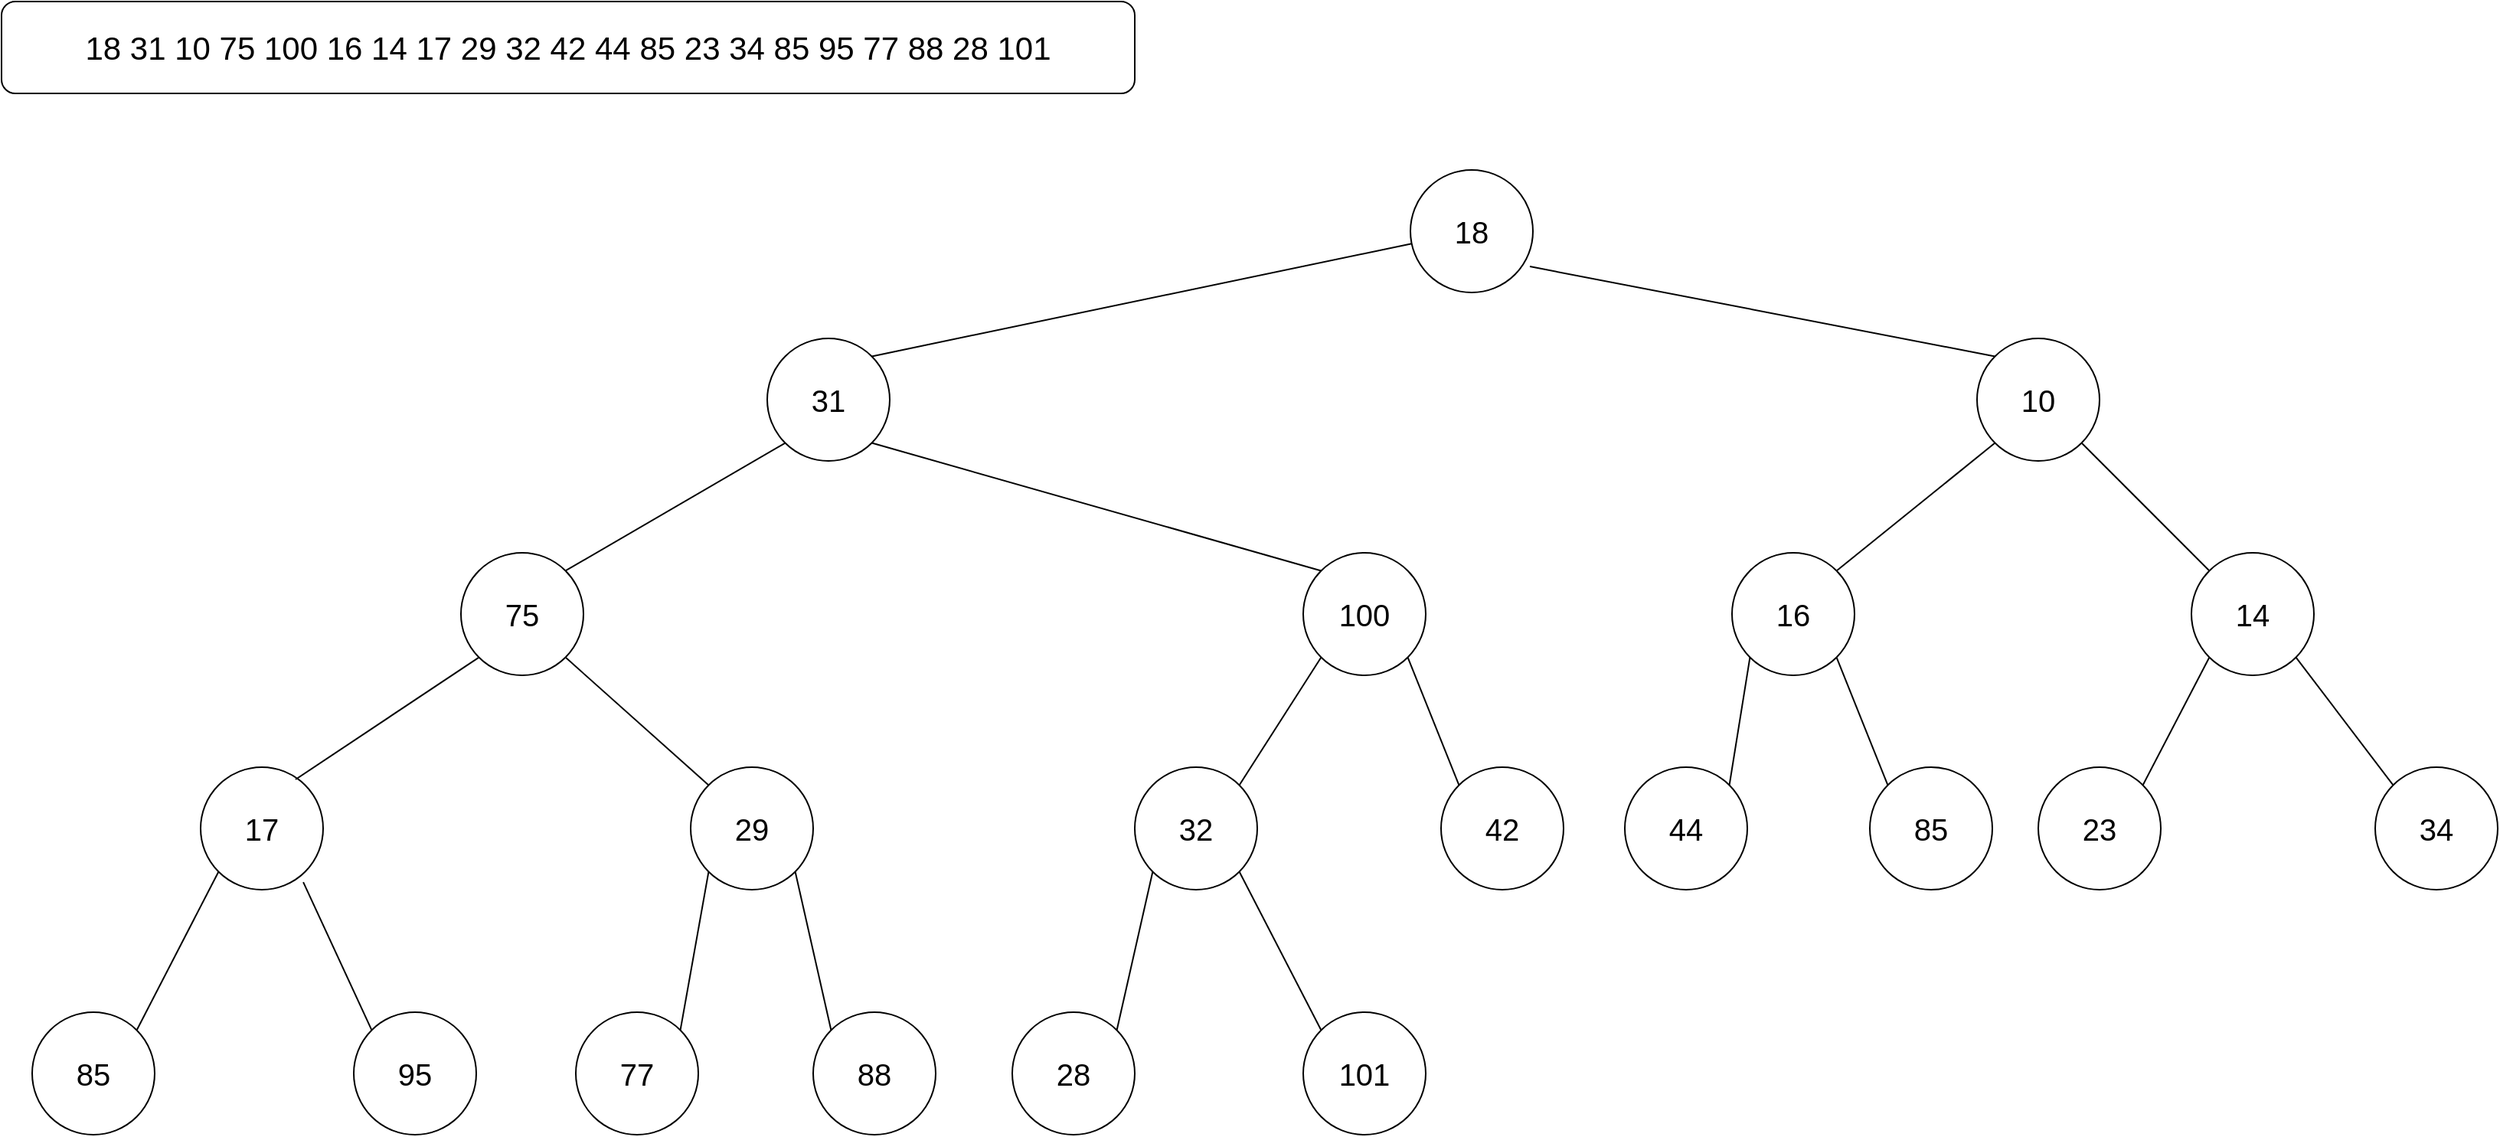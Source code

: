 <mxfile version="24.1.0" type="github" pages="28">
  <diagram name="Etapa 0" id="ExkjUEP7FSlKhI_aOg0g">
    <mxGraphModel dx="2899" dy="1071" grid="1" gridSize="10" guides="1" tooltips="1" connect="1" arrows="1" fold="1" page="1" pageScale="1" pageWidth="850" pageHeight="1100" math="0" shadow="0">
      <root>
        <mxCell id="0" />
        <mxCell id="1" parent="0" />
        <mxCell id="pKV5QgHkH-Mjl9LkFNvT-1" value="&lt;font style=&quot;font-size: 20px;&quot;&gt;18&lt;/font&gt;" style="ellipse;whiteSpace=wrap;html=1;aspect=fixed;" vertex="1" parent="1">
          <mxGeometry x="120" y="150" width="80" height="80" as="geometry" />
        </mxCell>
        <mxCell id="pKV5QgHkH-Mjl9LkFNvT-2" value="&lt;font style=&quot;font-size: 20px;&quot;&gt;31&lt;/font&gt;" style="ellipse;whiteSpace=wrap;html=1;aspect=fixed;" vertex="1" parent="1">
          <mxGeometry x="-300" y="260" width="80" height="80" as="geometry" />
        </mxCell>
        <mxCell id="pKV5QgHkH-Mjl9LkFNvT-3" value="&lt;font style=&quot;font-size: 20px;&quot;&gt;10&lt;/font&gt;" style="ellipse;whiteSpace=wrap;html=1;aspect=fixed;" vertex="1" parent="1">
          <mxGeometry x="490" y="260" width="80" height="80" as="geometry" />
        </mxCell>
        <mxCell id="pKV5QgHkH-Mjl9LkFNvT-4" value="" style="endArrow=none;html=1;rounded=0;exitX=1;exitY=0;exitDx=0;exitDy=0;" edge="1" parent="1" source="pKV5QgHkH-Mjl9LkFNvT-2" target="pKV5QgHkH-Mjl9LkFNvT-1">
          <mxGeometry width="50" height="50" relative="1" as="geometry">
            <mxPoint x="170" y="360" as="sourcePoint" />
            <mxPoint x="220" y="310" as="targetPoint" />
          </mxGeometry>
        </mxCell>
        <mxCell id="pKV5QgHkH-Mjl9LkFNvT-5" value="" style="endArrow=none;html=1;rounded=0;entryX=0.975;entryY=0.788;entryDx=0;entryDy=0;entryPerimeter=0;exitX=0;exitY=0;exitDx=0;exitDy=0;" edge="1" parent="1" source="pKV5QgHkH-Mjl9LkFNvT-3" target="pKV5QgHkH-Mjl9LkFNvT-1">
          <mxGeometry width="50" height="50" relative="1" as="geometry">
            <mxPoint x="170" y="360" as="sourcePoint" />
            <mxPoint x="220" y="310" as="targetPoint" />
          </mxGeometry>
        </mxCell>
        <mxCell id="pKV5QgHkH-Mjl9LkFNvT-6" value="&lt;font style=&quot;font-size: 20px;&quot;&gt;75&lt;/font&gt;" style="ellipse;whiteSpace=wrap;html=1;aspect=fixed;" vertex="1" parent="1">
          <mxGeometry x="-500" y="400" width="80" height="80" as="geometry" />
        </mxCell>
        <mxCell id="pKV5QgHkH-Mjl9LkFNvT-7" value="&lt;font style=&quot;font-size: 20px;&quot;&gt;100&lt;/font&gt;" style="ellipse;whiteSpace=wrap;html=1;aspect=fixed;" vertex="1" parent="1">
          <mxGeometry x="50" y="400" width="80" height="80" as="geometry" />
        </mxCell>
        <mxCell id="pKV5QgHkH-Mjl9LkFNvT-8" value="" style="endArrow=none;html=1;rounded=0;entryX=0;entryY=1;entryDx=0;entryDy=0;exitX=1;exitY=0;exitDx=0;exitDy=0;" edge="1" parent="1" source="pKV5QgHkH-Mjl9LkFNvT-6" target="pKV5QgHkH-Mjl9LkFNvT-2">
          <mxGeometry width="50" height="50" relative="1" as="geometry">
            <mxPoint x="-190" y="370" as="sourcePoint" />
            <mxPoint x="-140" y="320" as="targetPoint" />
          </mxGeometry>
        </mxCell>
        <mxCell id="pKV5QgHkH-Mjl9LkFNvT-9" value="" style="endArrow=none;html=1;rounded=0;entryX=1;entryY=1;entryDx=0;entryDy=0;exitX=0;exitY=0;exitDx=0;exitDy=0;" edge="1" parent="1" source="pKV5QgHkH-Mjl9LkFNvT-7" target="pKV5QgHkH-Mjl9LkFNvT-2">
          <mxGeometry width="50" height="50" relative="1" as="geometry">
            <mxPoint x="170" y="390" as="sourcePoint" />
            <mxPoint x="220" y="340" as="targetPoint" />
          </mxGeometry>
        </mxCell>
        <mxCell id="pKV5QgHkH-Mjl9LkFNvT-11" value="&lt;font style=&quot;font-size: 20px;&quot;&gt;42&lt;/font&gt;" style="ellipse;whiteSpace=wrap;html=1;aspect=fixed;" vertex="1" parent="1">
          <mxGeometry x="140" y="540" width="80" height="80" as="geometry" />
        </mxCell>
        <mxCell id="pKV5QgHkH-Mjl9LkFNvT-12" value="&lt;font style=&quot;font-size: 20px;&quot;&gt;32&lt;/font&gt;" style="ellipse;whiteSpace=wrap;html=1;aspect=fixed;" vertex="1" parent="1">
          <mxGeometry x="-60" y="540" width="80" height="80" as="geometry" />
        </mxCell>
        <mxCell id="pKV5QgHkH-Mjl9LkFNvT-13" value="" style="endArrow=none;html=1;rounded=0;entryX=1;entryY=1;entryDx=0;entryDy=0;exitX=0;exitY=0;exitDx=0;exitDy=0;" edge="1" parent="1" source="pKV5QgHkH-Mjl9LkFNvT-11" target="pKV5QgHkH-Mjl9LkFNvT-7">
          <mxGeometry width="50" height="50" relative="1" as="geometry">
            <mxPoint x="170" y="540" as="sourcePoint" />
            <mxPoint x="220" y="490" as="targetPoint" />
          </mxGeometry>
        </mxCell>
        <mxCell id="pKV5QgHkH-Mjl9LkFNvT-14" value="" style="endArrow=none;html=1;rounded=0;entryX=0;entryY=1;entryDx=0;entryDy=0;exitX=1;exitY=0;exitDx=0;exitDy=0;" edge="1" parent="1" source="pKV5QgHkH-Mjl9LkFNvT-12" target="pKV5QgHkH-Mjl9LkFNvT-7">
          <mxGeometry width="50" height="50" relative="1" as="geometry">
            <mxPoint x="170" y="540" as="sourcePoint" />
            <mxPoint x="220" y="490" as="targetPoint" />
          </mxGeometry>
        </mxCell>
        <mxCell id="pKV5QgHkH-Mjl9LkFNvT-15" value="&lt;font style=&quot;font-size: 20px;&quot;&gt;101&lt;/font&gt;" style="ellipse;whiteSpace=wrap;html=1;aspect=fixed;" vertex="1" parent="1">
          <mxGeometry x="50" y="700" width="80" height="80" as="geometry" />
        </mxCell>
        <mxCell id="pKV5QgHkH-Mjl9LkFNvT-16" value="&lt;font style=&quot;font-size: 20px;&quot;&gt;28&lt;/font&gt;" style="ellipse;whiteSpace=wrap;html=1;aspect=fixed;" vertex="1" parent="1">
          <mxGeometry x="-140" y="700" width="80" height="80" as="geometry" />
        </mxCell>
        <mxCell id="pKV5QgHkH-Mjl9LkFNvT-17" value="" style="endArrow=none;html=1;rounded=0;entryX=1;entryY=1;entryDx=0;entryDy=0;exitX=0;exitY=0;exitDx=0;exitDy=0;" edge="1" parent="1" source="pKV5QgHkH-Mjl9LkFNvT-15" target="pKV5QgHkH-Mjl9LkFNvT-12">
          <mxGeometry width="50" height="50" relative="1" as="geometry">
            <mxPoint x="170" y="540" as="sourcePoint" />
            <mxPoint x="220" y="490" as="targetPoint" />
          </mxGeometry>
        </mxCell>
        <mxCell id="pKV5QgHkH-Mjl9LkFNvT-18" value="" style="endArrow=none;html=1;rounded=0;exitX=0;exitY=1;exitDx=0;exitDy=0;entryX=1;entryY=0;entryDx=0;entryDy=0;" edge="1" parent="1" source="pKV5QgHkH-Mjl9LkFNvT-12" target="pKV5QgHkH-Mjl9LkFNvT-16">
          <mxGeometry width="50" height="50" relative="1" as="geometry">
            <mxPoint x="170" y="540" as="sourcePoint" />
            <mxPoint x="220" y="490" as="targetPoint" />
          </mxGeometry>
        </mxCell>
        <mxCell id="pKV5QgHkH-Mjl9LkFNvT-19" value="&lt;font style=&quot;font-size: 20px;&quot;&gt;29&lt;/font&gt;" style="ellipse;whiteSpace=wrap;html=1;aspect=fixed;" vertex="1" parent="1">
          <mxGeometry x="-350" y="540" width="80" height="80" as="geometry" />
        </mxCell>
        <mxCell id="pKV5QgHkH-Mjl9LkFNvT-20" value="&lt;font style=&quot;font-size: 20px;&quot;&gt;17&lt;/font&gt;" style="ellipse;whiteSpace=wrap;html=1;aspect=fixed;" vertex="1" parent="1">
          <mxGeometry x="-670" y="540" width="80" height="80" as="geometry" />
        </mxCell>
        <mxCell id="pKV5QgHkH-Mjl9LkFNvT-21" value="" style="endArrow=none;html=1;rounded=0;entryX=1;entryY=1;entryDx=0;entryDy=0;exitX=0;exitY=0;exitDx=0;exitDy=0;" edge="1" parent="1" source="pKV5QgHkH-Mjl9LkFNvT-19" target="pKV5QgHkH-Mjl9LkFNvT-6">
          <mxGeometry width="50" height="50" relative="1" as="geometry">
            <mxPoint x="-330" y="540" as="sourcePoint" />
            <mxPoint x="-280" y="490" as="targetPoint" />
          </mxGeometry>
        </mxCell>
        <mxCell id="pKV5QgHkH-Mjl9LkFNvT-22" value="" style="endArrow=none;html=1;rounded=0;entryX=0;entryY=1;entryDx=0;entryDy=0;exitX=0.775;exitY=0.1;exitDx=0;exitDy=0;exitPerimeter=0;" edge="1" parent="1" source="pKV5QgHkH-Mjl9LkFNvT-20" target="pKV5QgHkH-Mjl9LkFNvT-6">
          <mxGeometry width="50" height="50" relative="1" as="geometry">
            <mxPoint x="-330" y="540" as="sourcePoint" />
            <mxPoint x="-280" y="490" as="targetPoint" />
          </mxGeometry>
        </mxCell>
        <mxCell id="pKV5QgHkH-Mjl9LkFNvT-23" value="&lt;font style=&quot;font-size: 20px;&quot;&gt;88&lt;/font&gt;" style="ellipse;whiteSpace=wrap;html=1;aspect=fixed;" vertex="1" parent="1">
          <mxGeometry x="-270" y="700" width="80" height="80" as="geometry" />
        </mxCell>
        <mxCell id="pKV5QgHkH-Mjl9LkFNvT-24" value="&lt;font style=&quot;font-size: 20px;&quot;&gt;77&lt;/font&gt;" style="ellipse;whiteSpace=wrap;html=1;aspect=fixed;" vertex="1" parent="1">
          <mxGeometry x="-425" y="700" width="80" height="80" as="geometry" />
        </mxCell>
        <mxCell id="pKV5QgHkH-Mjl9LkFNvT-25" value="" style="endArrow=none;html=1;rounded=0;exitX=0;exitY=1;exitDx=0;exitDy=0;entryX=1;entryY=0;entryDx=0;entryDy=0;" edge="1" parent="1" source="pKV5QgHkH-Mjl9LkFNvT-19" target="pKV5QgHkH-Mjl9LkFNvT-24">
          <mxGeometry width="50" height="50" relative="1" as="geometry">
            <mxPoint x="-330" y="540" as="sourcePoint" />
            <mxPoint x="-280" y="490" as="targetPoint" />
          </mxGeometry>
        </mxCell>
        <mxCell id="pKV5QgHkH-Mjl9LkFNvT-26" value="" style="endArrow=none;html=1;rounded=0;exitX=1;exitY=1;exitDx=0;exitDy=0;entryX=0;entryY=0;entryDx=0;entryDy=0;" edge="1" parent="1" source="pKV5QgHkH-Mjl9LkFNvT-19" target="pKV5QgHkH-Mjl9LkFNvT-23">
          <mxGeometry width="50" height="50" relative="1" as="geometry">
            <mxPoint x="-330" y="540" as="sourcePoint" />
            <mxPoint x="-280" y="490" as="targetPoint" />
          </mxGeometry>
        </mxCell>
        <mxCell id="pKV5QgHkH-Mjl9LkFNvT-27" value="&lt;font style=&quot;font-size: 20px;&quot;&gt;95&lt;/font&gt;" style="ellipse;whiteSpace=wrap;html=1;aspect=fixed;" vertex="1" parent="1">
          <mxGeometry x="-570" y="700" width="80" height="80" as="geometry" />
        </mxCell>
        <mxCell id="pKV5QgHkH-Mjl9LkFNvT-28" value="&lt;font style=&quot;font-size: 20px;&quot;&gt;85&lt;/font&gt;" style="ellipse;whiteSpace=wrap;html=1;aspect=fixed;" vertex="1" parent="1">
          <mxGeometry x="-780" y="700" width="80" height="80" as="geometry" />
        </mxCell>
        <mxCell id="pKV5QgHkH-Mjl9LkFNvT-29" value="" style="endArrow=none;html=1;rounded=0;exitX=0.838;exitY=0.938;exitDx=0;exitDy=0;exitPerimeter=0;entryX=0;entryY=0;entryDx=0;entryDy=0;" edge="1" parent="1" source="pKV5QgHkH-Mjl9LkFNvT-20" target="pKV5QgHkH-Mjl9LkFNvT-27">
          <mxGeometry width="50" height="50" relative="1" as="geometry">
            <mxPoint x="-330" y="540" as="sourcePoint" />
            <mxPoint x="-280" y="490" as="targetPoint" />
          </mxGeometry>
        </mxCell>
        <mxCell id="pKV5QgHkH-Mjl9LkFNvT-30" value="" style="endArrow=none;html=1;rounded=0;entryX=0;entryY=1;entryDx=0;entryDy=0;exitX=1;exitY=0;exitDx=0;exitDy=0;" edge="1" parent="1" source="pKV5QgHkH-Mjl9LkFNvT-28" target="pKV5QgHkH-Mjl9LkFNvT-20">
          <mxGeometry width="50" height="50" relative="1" as="geometry">
            <mxPoint x="-330" y="540" as="sourcePoint" />
            <mxPoint x="-280" y="490" as="targetPoint" />
          </mxGeometry>
        </mxCell>
        <mxCell id="pKV5QgHkH-Mjl9LkFNvT-31" value="&lt;font style=&quot;font-size: 20px;&quot;&gt;16&lt;/font&gt;" style="ellipse;whiteSpace=wrap;html=1;aspect=fixed;" vertex="1" parent="1">
          <mxGeometry x="330" y="400" width="80" height="80" as="geometry" />
        </mxCell>
        <mxCell id="pKV5QgHkH-Mjl9LkFNvT-32" value="&lt;font style=&quot;font-size: 20px;&quot;&gt;14&lt;/font&gt;" style="ellipse;whiteSpace=wrap;html=1;aspect=fixed;" vertex="1" parent="1">
          <mxGeometry x="630" y="400" width="80" height="80" as="geometry" />
        </mxCell>
        <mxCell id="pKV5QgHkH-Mjl9LkFNvT-33" value="" style="endArrow=none;html=1;rounded=0;entryX=0;entryY=1;entryDx=0;entryDy=0;exitX=1;exitY=0;exitDx=0;exitDy=0;" edge="1" parent="1" source="pKV5QgHkH-Mjl9LkFNvT-31" target="pKV5QgHkH-Mjl9LkFNvT-3">
          <mxGeometry width="50" height="50" relative="1" as="geometry">
            <mxPoint x="260" y="620" as="sourcePoint" />
            <mxPoint x="310" y="570" as="targetPoint" />
          </mxGeometry>
        </mxCell>
        <mxCell id="pKV5QgHkH-Mjl9LkFNvT-34" value="" style="endArrow=none;html=1;rounded=0;entryX=1;entryY=1;entryDx=0;entryDy=0;exitX=0;exitY=0;exitDx=0;exitDy=0;" edge="1" parent="1" source="pKV5QgHkH-Mjl9LkFNvT-32" target="pKV5QgHkH-Mjl9LkFNvT-3">
          <mxGeometry width="50" height="50" relative="1" as="geometry">
            <mxPoint x="260" y="620" as="sourcePoint" />
            <mxPoint x="310" y="570" as="targetPoint" />
          </mxGeometry>
        </mxCell>
        <mxCell id="pKV5QgHkH-Mjl9LkFNvT-36" value="&lt;font style=&quot;font-size: 20px;&quot;&gt;44&lt;/font&gt;" style="ellipse;whiteSpace=wrap;html=1;aspect=fixed;" vertex="1" parent="1">
          <mxGeometry x="260" y="540" width="80" height="80" as="geometry" />
        </mxCell>
        <mxCell id="pKV5QgHkH-Mjl9LkFNvT-37" value="&lt;font style=&quot;font-size: 20px;&quot;&gt;85&lt;/font&gt;" style="ellipse;whiteSpace=wrap;html=1;aspect=fixed;" vertex="1" parent="1">
          <mxGeometry x="420" y="540" width="80" height="80" as="geometry" />
        </mxCell>
        <mxCell id="pKV5QgHkH-Mjl9LkFNvT-38" value="" style="endArrow=none;html=1;rounded=0;entryX=0;entryY=1;entryDx=0;entryDy=0;exitX=1;exitY=0;exitDx=0;exitDy=0;" edge="1" parent="1" source="pKV5QgHkH-Mjl9LkFNvT-36" target="pKV5QgHkH-Mjl9LkFNvT-31">
          <mxGeometry width="50" height="50" relative="1" as="geometry">
            <mxPoint x="-110" y="550" as="sourcePoint" />
            <mxPoint x="-60" y="500" as="targetPoint" />
          </mxGeometry>
        </mxCell>
        <mxCell id="pKV5QgHkH-Mjl9LkFNvT-39" value="" style="endArrow=none;html=1;rounded=0;entryX=1;entryY=1;entryDx=0;entryDy=0;exitX=0;exitY=0;exitDx=0;exitDy=0;" edge="1" parent="1" source="pKV5QgHkH-Mjl9LkFNvT-37" target="pKV5QgHkH-Mjl9LkFNvT-31">
          <mxGeometry width="50" height="50" relative="1" as="geometry">
            <mxPoint x="-110" y="550" as="sourcePoint" />
            <mxPoint x="-60" y="500" as="targetPoint" />
          </mxGeometry>
        </mxCell>
        <mxCell id="pKV5QgHkH-Mjl9LkFNvT-41" value="&lt;font style=&quot;font-size: 20px;&quot;&gt;23&lt;/font&gt;" style="ellipse;whiteSpace=wrap;html=1;aspect=fixed;" vertex="1" parent="1">
          <mxGeometry x="530" y="540" width="80" height="80" as="geometry" />
        </mxCell>
        <mxCell id="pKV5QgHkH-Mjl9LkFNvT-42" value="&lt;font style=&quot;font-size: 20px;&quot;&gt;34&lt;/font&gt;" style="ellipse;whiteSpace=wrap;html=1;aspect=fixed;" vertex="1" parent="1">
          <mxGeometry x="750" y="540" width="80" height="80" as="geometry" />
        </mxCell>
        <mxCell id="pKV5QgHkH-Mjl9LkFNvT-43" value="" style="endArrow=none;html=1;rounded=0;entryX=0;entryY=1;entryDx=0;entryDy=0;exitX=1;exitY=0;exitDx=0;exitDy=0;" edge="1" parent="1" source="pKV5QgHkH-Mjl9LkFNvT-41" target="pKV5QgHkH-Mjl9LkFNvT-32">
          <mxGeometry width="50" height="50" relative="1" as="geometry">
            <mxPoint x="-110" y="550" as="sourcePoint" />
            <mxPoint x="-60" y="500" as="targetPoint" />
          </mxGeometry>
        </mxCell>
        <mxCell id="pKV5QgHkH-Mjl9LkFNvT-44" value="" style="endArrow=none;html=1;rounded=0;entryX=1;entryY=1;entryDx=0;entryDy=0;exitX=0;exitY=0;exitDx=0;exitDy=0;" edge="1" parent="1" source="pKV5QgHkH-Mjl9LkFNvT-42" target="pKV5QgHkH-Mjl9LkFNvT-32">
          <mxGeometry width="50" height="50" relative="1" as="geometry">
            <mxPoint x="-110" y="550" as="sourcePoint" />
            <mxPoint x="-60" y="500" as="targetPoint" />
          </mxGeometry>
        </mxCell>
        <mxCell id="pKV5QgHkH-Mjl9LkFNvT-45" value="" style="rounded=1;whiteSpace=wrap;html=1;" vertex="1" parent="1">
          <mxGeometry x="-800" y="40" width="740" height="60" as="geometry" />
        </mxCell>
        <mxCell id="pKV5QgHkH-Mjl9LkFNvT-46" value="&lt;font style=&quot;font-size: 21px;&quot;&gt;18 31 10 75 100 16 14 17 29 32 42 44 85 23 34 85 95 77 88 28 101&lt;/font&gt;" style="text;html=1;align=center;verticalAlign=middle;whiteSpace=wrap;rounded=0;" vertex="1" parent="1">
          <mxGeometry x="-800" y="40" width="740" height="60" as="geometry" />
        </mxCell>
      </root>
    </mxGraphModel>
  </diagram>
  <diagram id="4LmKORE1KvwrwQIjiyAN" name="Etapa 1">
    <mxGraphModel dx="2049" dy="1071" grid="1" gridSize="10" guides="1" tooltips="1" connect="1" arrows="1" fold="1" page="1" pageScale="1" pageWidth="850" pageHeight="1100" math="0" shadow="0">
      <root>
        <mxCell id="0" />
        <mxCell id="1" parent="0" />
        <mxCell id="E-gCqkb61ygoCMhP8q6c-1" value="&lt;font style=&quot;font-size: 20px;&quot;&gt;18&lt;/font&gt;" style="ellipse;whiteSpace=wrap;html=1;aspect=fixed;" vertex="1" parent="1">
          <mxGeometry x="940" y="250" width="80" height="80" as="geometry" />
        </mxCell>
        <mxCell id="E-gCqkb61ygoCMhP8q6c-2" value="&lt;font style=&quot;font-size: 20px;&quot;&gt;31&lt;/font&gt;" style="ellipse;whiteSpace=wrap;html=1;aspect=fixed;" vertex="1" parent="1">
          <mxGeometry x="520" y="360" width="80" height="80" as="geometry" />
        </mxCell>
        <mxCell id="E-gCqkb61ygoCMhP8q6c-3" value="&lt;font style=&quot;font-size: 20px;&quot;&gt;10&lt;/font&gt;" style="ellipse;whiteSpace=wrap;html=1;aspect=fixed;" vertex="1" parent="1">
          <mxGeometry x="1310" y="360" width="80" height="80" as="geometry" />
        </mxCell>
        <mxCell id="E-gCqkb61ygoCMhP8q6c-4" value="" style="endArrow=none;html=1;rounded=0;exitX=1;exitY=0;exitDx=0;exitDy=0;" edge="1" source="E-gCqkb61ygoCMhP8q6c-2" target="E-gCqkb61ygoCMhP8q6c-1" parent="1">
          <mxGeometry width="50" height="50" relative="1" as="geometry">
            <mxPoint x="990" y="460" as="sourcePoint" />
            <mxPoint x="1040" y="410" as="targetPoint" />
          </mxGeometry>
        </mxCell>
        <mxCell id="E-gCqkb61ygoCMhP8q6c-5" value="" style="endArrow=none;html=1;rounded=0;entryX=0.975;entryY=0.788;entryDx=0;entryDy=0;entryPerimeter=0;exitX=0;exitY=0;exitDx=0;exitDy=0;" edge="1" source="E-gCqkb61ygoCMhP8q6c-3" target="E-gCqkb61ygoCMhP8q6c-1" parent="1">
          <mxGeometry width="50" height="50" relative="1" as="geometry">
            <mxPoint x="990" y="460" as="sourcePoint" />
            <mxPoint x="1040" y="410" as="targetPoint" />
          </mxGeometry>
        </mxCell>
        <mxCell id="E-gCqkb61ygoCMhP8q6c-6" value="&lt;font style=&quot;font-size: 20px;&quot;&gt;75&lt;/font&gt;" style="ellipse;whiteSpace=wrap;html=1;aspect=fixed;" vertex="1" parent="1">
          <mxGeometry x="320" y="500" width="80" height="80" as="geometry" />
        </mxCell>
        <mxCell id="E-gCqkb61ygoCMhP8q6c-7" value="&lt;font style=&quot;font-size: 20px;&quot;&gt;100&lt;/font&gt;" style="ellipse;whiteSpace=wrap;html=1;aspect=fixed;" vertex="1" parent="1">
          <mxGeometry x="870" y="500" width="80" height="80" as="geometry" />
        </mxCell>
        <mxCell id="E-gCqkb61ygoCMhP8q6c-8" value="" style="endArrow=none;html=1;rounded=0;entryX=0;entryY=1;entryDx=0;entryDy=0;exitX=1;exitY=0;exitDx=0;exitDy=0;" edge="1" source="E-gCqkb61ygoCMhP8q6c-6" target="E-gCqkb61ygoCMhP8q6c-2" parent="1">
          <mxGeometry width="50" height="50" relative="1" as="geometry">
            <mxPoint x="630" y="470" as="sourcePoint" />
            <mxPoint x="680" y="420" as="targetPoint" />
          </mxGeometry>
        </mxCell>
        <mxCell id="E-gCqkb61ygoCMhP8q6c-9" value="" style="endArrow=none;html=1;rounded=0;entryX=1;entryY=1;entryDx=0;entryDy=0;exitX=0;exitY=0;exitDx=0;exitDy=0;" edge="1" source="E-gCqkb61ygoCMhP8q6c-7" target="E-gCqkb61ygoCMhP8q6c-2" parent="1">
          <mxGeometry width="50" height="50" relative="1" as="geometry">
            <mxPoint x="990" y="490" as="sourcePoint" />
            <mxPoint x="1040" y="440" as="targetPoint" />
          </mxGeometry>
        </mxCell>
        <mxCell id="E-gCqkb61ygoCMhP8q6c-10" value="&lt;font style=&quot;font-size: 20px;&quot;&gt;42&lt;/font&gt;" style="ellipse;whiteSpace=wrap;html=1;aspect=fixed;" vertex="1" parent="1">
          <mxGeometry x="960" y="640" width="80" height="80" as="geometry" />
        </mxCell>
        <mxCell id="E-gCqkb61ygoCMhP8q6c-11" value="&lt;font style=&quot;font-size: 20px;&quot;&gt;32&lt;/font&gt;" style="ellipse;whiteSpace=wrap;html=1;aspect=fixed;" vertex="1" parent="1">
          <mxGeometry x="760" y="640" width="80" height="80" as="geometry" />
        </mxCell>
        <mxCell id="E-gCqkb61ygoCMhP8q6c-12" value="" style="endArrow=none;html=1;rounded=0;entryX=1;entryY=1;entryDx=0;entryDy=0;exitX=0;exitY=0;exitDx=0;exitDy=0;" edge="1" source="E-gCqkb61ygoCMhP8q6c-10" target="E-gCqkb61ygoCMhP8q6c-7" parent="1">
          <mxGeometry width="50" height="50" relative="1" as="geometry">
            <mxPoint x="990" y="640" as="sourcePoint" />
            <mxPoint x="1040" y="590" as="targetPoint" />
          </mxGeometry>
        </mxCell>
        <mxCell id="E-gCqkb61ygoCMhP8q6c-13" value="" style="endArrow=none;html=1;rounded=0;entryX=0;entryY=1;entryDx=0;entryDy=0;exitX=1;exitY=0;exitDx=0;exitDy=0;" edge="1" source="E-gCqkb61ygoCMhP8q6c-11" target="E-gCqkb61ygoCMhP8q6c-7" parent="1">
          <mxGeometry width="50" height="50" relative="1" as="geometry">
            <mxPoint x="990" y="640" as="sourcePoint" />
            <mxPoint x="1040" y="590" as="targetPoint" />
          </mxGeometry>
        </mxCell>
        <mxCell id="E-gCqkb61ygoCMhP8q6c-14" value="&lt;font style=&quot;font-size: 20px;&quot;&gt;101&lt;/font&gt;" style="ellipse;whiteSpace=wrap;html=1;aspect=fixed;" vertex="1" parent="1">
          <mxGeometry x="870" y="800" width="80" height="80" as="geometry" />
        </mxCell>
        <mxCell id="E-gCqkb61ygoCMhP8q6c-15" value="&lt;font style=&quot;font-size: 20px;&quot;&gt;28&lt;/font&gt;" style="ellipse;whiteSpace=wrap;html=1;aspect=fixed;" vertex="1" parent="1">
          <mxGeometry x="680" y="800" width="80" height="80" as="geometry" />
        </mxCell>
        <mxCell id="E-gCqkb61ygoCMhP8q6c-16" value="" style="endArrow=none;html=1;rounded=0;entryX=1;entryY=1;entryDx=0;entryDy=0;exitX=0;exitY=0;exitDx=0;exitDy=0;" edge="1" source="E-gCqkb61ygoCMhP8q6c-14" target="E-gCqkb61ygoCMhP8q6c-11" parent="1">
          <mxGeometry width="50" height="50" relative="1" as="geometry">
            <mxPoint x="990" y="640" as="sourcePoint" />
            <mxPoint x="1040" y="590" as="targetPoint" />
          </mxGeometry>
        </mxCell>
        <mxCell id="E-gCqkb61ygoCMhP8q6c-17" value="" style="endArrow=none;html=1;rounded=0;exitX=0;exitY=1;exitDx=0;exitDy=0;entryX=1;entryY=0;entryDx=0;entryDy=0;" edge="1" source="E-gCqkb61ygoCMhP8q6c-11" target="E-gCqkb61ygoCMhP8q6c-15" parent="1">
          <mxGeometry width="50" height="50" relative="1" as="geometry">
            <mxPoint x="990" y="640" as="sourcePoint" />
            <mxPoint x="1040" y="590" as="targetPoint" />
          </mxGeometry>
        </mxCell>
        <mxCell id="E-gCqkb61ygoCMhP8q6c-18" value="&lt;font style=&quot;font-size: 20px;&quot;&gt;29&lt;/font&gt;" style="ellipse;whiteSpace=wrap;html=1;aspect=fixed;" vertex="1" parent="1">
          <mxGeometry x="470" y="640" width="80" height="80" as="geometry" />
        </mxCell>
        <mxCell id="E-gCqkb61ygoCMhP8q6c-19" value="&lt;font style=&quot;font-size: 20px;&quot;&gt;17&lt;/font&gt;" style="ellipse;whiteSpace=wrap;html=1;aspect=fixed;" vertex="1" parent="1">
          <mxGeometry x="150" y="640" width="80" height="80" as="geometry" />
        </mxCell>
        <mxCell id="E-gCqkb61ygoCMhP8q6c-20" value="" style="endArrow=none;html=1;rounded=0;entryX=1;entryY=1;entryDx=0;entryDy=0;exitX=0;exitY=0;exitDx=0;exitDy=0;" edge="1" source="E-gCqkb61ygoCMhP8q6c-18" target="E-gCqkb61ygoCMhP8q6c-6" parent="1">
          <mxGeometry width="50" height="50" relative="1" as="geometry">
            <mxPoint x="490" y="640" as="sourcePoint" />
            <mxPoint x="540" y="590" as="targetPoint" />
          </mxGeometry>
        </mxCell>
        <mxCell id="E-gCqkb61ygoCMhP8q6c-21" value="" style="endArrow=none;html=1;rounded=0;entryX=0;entryY=1;entryDx=0;entryDy=0;exitX=0.775;exitY=0.1;exitDx=0;exitDy=0;exitPerimeter=0;" edge="1" source="E-gCqkb61ygoCMhP8q6c-19" target="E-gCqkb61ygoCMhP8q6c-6" parent="1">
          <mxGeometry width="50" height="50" relative="1" as="geometry">
            <mxPoint x="490" y="640" as="sourcePoint" />
            <mxPoint x="540" y="590" as="targetPoint" />
          </mxGeometry>
        </mxCell>
        <mxCell id="E-gCqkb61ygoCMhP8q6c-22" value="&lt;font style=&quot;font-size: 20px;&quot;&gt;88&lt;/font&gt;" style="ellipse;whiteSpace=wrap;html=1;aspect=fixed;" vertex="1" parent="1">
          <mxGeometry x="550" y="800" width="80" height="80" as="geometry" />
        </mxCell>
        <mxCell id="E-gCqkb61ygoCMhP8q6c-23" value="&lt;font style=&quot;font-size: 20px;&quot;&gt;77&lt;/font&gt;" style="ellipse;whiteSpace=wrap;html=1;aspect=fixed;" vertex="1" parent="1">
          <mxGeometry x="395" y="800" width="80" height="80" as="geometry" />
        </mxCell>
        <mxCell id="E-gCqkb61ygoCMhP8q6c-24" value="" style="endArrow=none;html=1;rounded=0;exitX=0;exitY=1;exitDx=0;exitDy=0;entryX=1;entryY=0;entryDx=0;entryDy=0;" edge="1" source="E-gCqkb61ygoCMhP8q6c-18" target="E-gCqkb61ygoCMhP8q6c-23" parent="1">
          <mxGeometry width="50" height="50" relative="1" as="geometry">
            <mxPoint x="490" y="640" as="sourcePoint" />
            <mxPoint x="540" y="590" as="targetPoint" />
          </mxGeometry>
        </mxCell>
        <mxCell id="E-gCqkb61ygoCMhP8q6c-25" value="" style="endArrow=none;html=1;rounded=0;exitX=1;exitY=1;exitDx=0;exitDy=0;entryX=0;entryY=0;entryDx=0;entryDy=0;" edge="1" source="E-gCqkb61ygoCMhP8q6c-18" target="E-gCqkb61ygoCMhP8q6c-22" parent="1">
          <mxGeometry width="50" height="50" relative="1" as="geometry">
            <mxPoint x="490" y="640" as="sourcePoint" />
            <mxPoint x="540" y="590" as="targetPoint" />
          </mxGeometry>
        </mxCell>
        <mxCell id="E-gCqkb61ygoCMhP8q6c-26" value="&lt;font style=&quot;font-size: 20px;&quot;&gt;95&lt;/font&gt;" style="ellipse;whiteSpace=wrap;html=1;aspect=fixed;" vertex="1" parent="1">
          <mxGeometry x="250" y="800" width="80" height="80" as="geometry" />
        </mxCell>
        <mxCell id="E-gCqkb61ygoCMhP8q6c-27" value="&lt;font style=&quot;font-size: 20px;&quot;&gt;85&lt;/font&gt;" style="ellipse;whiteSpace=wrap;html=1;aspect=fixed;" vertex="1" parent="1">
          <mxGeometry x="40" y="800" width="80" height="80" as="geometry" />
        </mxCell>
        <mxCell id="E-gCqkb61ygoCMhP8q6c-28" value="" style="endArrow=none;html=1;rounded=0;exitX=0.838;exitY=0.938;exitDx=0;exitDy=0;exitPerimeter=0;entryX=0;entryY=0;entryDx=0;entryDy=0;" edge="1" source="E-gCqkb61ygoCMhP8q6c-19" target="E-gCqkb61ygoCMhP8q6c-26" parent="1">
          <mxGeometry width="50" height="50" relative="1" as="geometry">
            <mxPoint x="490" y="640" as="sourcePoint" />
            <mxPoint x="540" y="590" as="targetPoint" />
          </mxGeometry>
        </mxCell>
        <mxCell id="E-gCqkb61ygoCMhP8q6c-29" value="" style="endArrow=none;html=1;rounded=0;entryX=0;entryY=1;entryDx=0;entryDy=0;exitX=1;exitY=0;exitDx=0;exitDy=0;" edge="1" source="E-gCqkb61ygoCMhP8q6c-27" target="E-gCqkb61ygoCMhP8q6c-19" parent="1">
          <mxGeometry width="50" height="50" relative="1" as="geometry">
            <mxPoint x="490" y="640" as="sourcePoint" />
            <mxPoint x="540" y="590" as="targetPoint" />
          </mxGeometry>
        </mxCell>
        <mxCell id="E-gCqkb61ygoCMhP8q6c-30" value="&lt;font style=&quot;font-size: 20px;&quot;&gt;16&lt;/font&gt;" style="ellipse;whiteSpace=wrap;html=1;aspect=fixed;" vertex="1" parent="1">
          <mxGeometry x="1150" y="500" width="80" height="80" as="geometry" />
        </mxCell>
        <mxCell id="E-gCqkb61ygoCMhP8q6c-31" value="&lt;font style=&quot;font-size: 20px;&quot;&gt;14&lt;/font&gt;" style="ellipse;whiteSpace=wrap;html=1;aspect=fixed;" vertex="1" parent="1">
          <mxGeometry x="1450" y="500" width="80" height="80" as="geometry" />
        </mxCell>
        <mxCell id="E-gCqkb61ygoCMhP8q6c-32" value="" style="endArrow=none;html=1;rounded=0;entryX=0;entryY=1;entryDx=0;entryDy=0;exitX=1;exitY=0;exitDx=0;exitDy=0;" edge="1" source="E-gCqkb61ygoCMhP8q6c-30" target="E-gCqkb61ygoCMhP8q6c-3" parent="1">
          <mxGeometry width="50" height="50" relative="1" as="geometry">
            <mxPoint x="1080" y="720" as="sourcePoint" />
            <mxPoint x="1130" y="670" as="targetPoint" />
          </mxGeometry>
        </mxCell>
        <mxCell id="E-gCqkb61ygoCMhP8q6c-33" value="" style="endArrow=none;html=1;rounded=0;entryX=1;entryY=1;entryDx=0;entryDy=0;exitX=0;exitY=0;exitDx=0;exitDy=0;" edge="1" source="E-gCqkb61ygoCMhP8q6c-31" target="E-gCqkb61ygoCMhP8q6c-3" parent="1">
          <mxGeometry width="50" height="50" relative="1" as="geometry">
            <mxPoint x="1080" y="720" as="sourcePoint" />
            <mxPoint x="1130" y="670" as="targetPoint" />
          </mxGeometry>
        </mxCell>
        <mxCell id="E-gCqkb61ygoCMhP8q6c-34" value="&lt;font style=&quot;font-size: 20px;&quot;&gt;44&lt;/font&gt;" style="ellipse;whiteSpace=wrap;html=1;aspect=fixed;" vertex="1" parent="1">
          <mxGeometry x="1080" y="640" width="80" height="80" as="geometry" />
        </mxCell>
        <mxCell id="E-gCqkb61ygoCMhP8q6c-35" value="&lt;font style=&quot;font-size: 20px;&quot;&gt;85&lt;/font&gt;" style="ellipse;whiteSpace=wrap;html=1;aspect=fixed;" vertex="1" parent="1">
          <mxGeometry x="1240" y="640" width="80" height="80" as="geometry" />
        </mxCell>
        <mxCell id="E-gCqkb61ygoCMhP8q6c-36" value="" style="endArrow=none;html=1;rounded=0;entryX=0;entryY=1;entryDx=0;entryDy=0;exitX=1;exitY=0;exitDx=0;exitDy=0;" edge="1" source="E-gCqkb61ygoCMhP8q6c-34" target="E-gCqkb61ygoCMhP8q6c-30" parent="1">
          <mxGeometry width="50" height="50" relative="1" as="geometry">
            <mxPoint x="710" y="650" as="sourcePoint" />
            <mxPoint x="760" y="600" as="targetPoint" />
          </mxGeometry>
        </mxCell>
        <mxCell id="E-gCqkb61ygoCMhP8q6c-37" value="" style="endArrow=none;html=1;rounded=0;entryX=1;entryY=1;entryDx=0;entryDy=0;exitX=0;exitY=0;exitDx=0;exitDy=0;" edge="1" source="E-gCqkb61ygoCMhP8q6c-35" target="E-gCqkb61ygoCMhP8q6c-30" parent="1">
          <mxGeometry width="50" height="50" relative="1" as="geometry">
            <mxPoint x="710" y="650" as="sourcePoint" />
            <mxPoint x="760" y="600" as="targetPoint" />
          </mxGeometry>
        </mxCell>
        <mxCell id="E-gCqkb61ygoCMhP8q6c-38" value="&lt;font style=&quot;font-size: 20px;&quot;&gt;23&lt;/font&gt;" style="ellipse;whiteSpace=wrap;html=1;aspect=fixed;" vertex="1" parent="1">
          <mxGeometry x="1350" y="640" width="80" height="80" as="geometry" />
        </mxCell>
        <mxCell id="E-gCqkb61ygoCMhP8q6c-39" value="&lt;font style=&quot;font-size: 20px;&quot;&gt;34&lt;/font&gt;" style="ellipse;whiteSpace=wrap;html=1;aspect=fixed;" vertex="1" parent="1">
          <mxGeometry x="1570" y="640" width="80" height="80" as="geometry" />
        </mxCell>
        <mxCell id="E-gCqkb61ygoCMhP8q6c-40" value="" style="endArrow=none;html=1;rounded=0;entryX=0;entryY=1;entryDx=0;entryDy=0;exitX=1;exitY=0;exitDx=0;exitDy=0;" edge="1" source="E-gCqkb61ygoCMhP8q6c-38" target="E-gCqkb61ygoCMhP8q6c-31" parent="1">
          <mxGeometry width="50" height="50" relative="1" as="geometry">
            <mxPoint x="710" y="650" as="sourcePoint" />
            <mxPoint x="760" y="600" as="targetPoint" />
          </mxGeometry>
        </mxCell>
        <mxCell id="E-gCqkb61ygoCMhP8q6c-41" value="" style="endArrow=none;html=1;rounded=0;entryX=1;entryY=1;entryDx=0;entryDy=0;exitX=0;exitY=0;exitDx=0;exitDy=0;" edge="1" source="E-gCqkb61ygoCMhP8q6c-39" target="E-gCqkb61ygoCMhP8q6c-31" parent="1">
          <mxGeometry width="50" height="50" relative="1" as="geometry">
            <mxPoint x="710" y="650" as="sourcePoint" />
            <mxPoint x="760" y="600" as="targetPoint" />
          </mxGeometry>
        </mxCell>
        <mxCell id="E-gCqkb61ygoCMhP8q6c-44" value="&lt;font style=&quot;font-size: 17px;&quot;&gt;Divide o tamanho da árvore por 2 e subtrai 1 para saber a posição meio&amp;nbsp; e a partir dela trocar os valores dos nós filhos pelo dos nós pais caso esse valor seja menor do que aquele&lt;/font&gt;" style="rounded=1;whiteSpace=wrap;html=1;" vertex="1" parent="1">
          <mxGeometry x="40" y="110" width="720" height="60" as="geometry" />
        </mxCell>
        <mxCell id="E-gCqkb61ygoCMhP8q6c-45" value="&lt;font style=&quot;font-size: 20px;&quot;&gt;Meio&lt;/font&gt;" style="ellipse;whiteSpace=wrap;html=1;" vertex="1" parent="1">
          <mxGeometry x="1075" y="100" width="120" height="80" as="geometry" />
        </mxCell>
        <mxCell id="E-gCqkb61ygoCMhP8q6c-46" value="" style="html=1;shadow=0;dashed=0;align=center;verticalAlign=middle;shape=mxgraph.arrows2.arrow;dy=0.6;dx=40;flipH=1;notch=0;" vertex="1" parent="1">
          <mxGeometry x="1215" y="105" width="100" height="70" as="geometry" />
        </mxCell>
        <mxCell id="E-gCqkb61ygoCMhP8q6c-47" value="&lt;font style=&quot;font-size: 20px;&quot;&gt;10&lt;/font&gt;" style="ellipse;whiteSpace=wrap;html=1;" vertex="1" parent="1">
          <mxGeometry x="1355" y="100" width="120" height="80" as="geometry" />
        </mxCell>
      </root>
    </mxGraphModel>
  </diagram>
  <diagram name="Etapa 2" id="mkpgJlIeXU5boBdLQkp1">
    <mxGraphModel dx="2390" dy="1250" grid="1" gridSize="10" guides="1" tooltips="1" connect="1" arrows="1" fold="1" page="1" pageScale="1" pageWidth="850" pageHeight="1100" math="0" shadow="0">
      <root>
        <mxCell id="N1GryFjJUUUsxqYbSVse-0" />
        <mxCell id="N1GryFjJUUUsxqYbSVse-1" parent="N1GryFjJUUUsxqYbSVse-0" />
        <mxCell id="N1GryFjJUUUsxqYbSVse-2" value="&lt;font style=&quot;font-size: 20px;&quot;&gt;18&lt;/font&gt;" style="ellipse;whiteSpace=wrap;html=1;aspect=fixed;" vertex="1" parent="N1GryFjJUUUsxqYbSVse-1">
          <mxGeometry x="940" y="250" width="80" height="80" as="geometry" />
        </mxCell>
        <mxCell id="N1GryFjJUUUsxqYbSVse-3" value="&lt;font style=&quot;font-size: 20px;&quot;&gt;31&lt;/font&gt;" style="ellipse;whiteSpace=wrap;html=1;aspect=fixed;" vertex="1" parent="N1GryFjJUUUsxqYbSVse-1">
          <mxGeometry x="520" y="360" width="80" height="80" as="geometry" />
        </mxCell>
        <mxCell id="N1GryFjJUUUsxqYbSVse-4" value="&lt;font style=&quot;font-size: 20px;&quot;&gt;10&lt;/font&gt;" style="ellipse;whiteSpace=wrap;html=1;aspect=fixed;" vertex="1" parent="N1GryFjJUUUsxqYbSVse-1">
          <mxGeometry x="1310" y="360" width="80" height="80" as="geometry" />
        </mxCell>
        <mxCell id="N1GryFjJUUUsxqYbSVse-5" value="" style="endArrow=none;html=1;rounded=0;exitX=1;exitY=0;exitDx=0;exitDy=0;" edge="1" parent="N1GryFjJUUUsxqYbSVse-1" source="N1GryFjJUUUsxqYbSVse-3" target="N1GryFjJUUUsxqYbSVse-2">
          <mxGeometry width="50" height="50" relative="1" as="geometry">
            <mxPoint x="990" y="460" as="sourcePoint" />
            <mxPoint x="1040" y="410" as="targetPoint" />
          </mxGeometry>
        </mxCell>
        <mxCell id="N1GryFjJUUUsxqYbSVse-6" value="" style="endArrow=none;html=1;rounded=0;entryX=0.975;entryY=0.788;entryDx=0;entryDy=0;entryPerimeter=0;exitX=0;exitY=0;exitDx=0;exitDy=0;" edge="1" parent="N1GryFjJUUUsxqYbSVse-1" source="N1GryFjJUUUsxqYbSVse-4" target="N1GryFjJUUUsxqYbSVse-2">
          <mxGeometry width="50" height="50" relative="1" as="geometry">
            <mxPoint x="990" y="460" as="sourcePoint" />
            <mxPoint x="1040" y="410" as="targetPoint" />
          </mxGeometry>
        </mxCell>
        <mxCell id="N1GryFjJUUUsxqYbSVse-7" value="&lt;font style=&quot;font-size: 20px;&quot;&gt;75&lt;/font&gt;" style="ellipse;whiteSpace=wrap;html=1;aspect=fixed;" vertex="1" parent="N1GryFjJUUUsxqYbSVse-1">
          <mxGeometry x="320" y="500" width="80" height="80" as="geometry" />
        </mxCell>
        <mxCell id="N1GryFjJUUUsxqYbSVse-8" value="&lt;font style=&quot;font-size: 20px;&quot;&gt;100&lt;/font&gt;" style="ellipse;whiteSpace=wrap;html=1;aspect=fixed;" vertex="1" parent="N1GryFjJUUUsxqYbSVse-1">
          <mxGeometry x="870" y="500" width="80" height="80" as="geometry" />
        </mxCell>
        <mxCell id="N1GryFjJUUUsxqYbSVse-9" value="" style="endArrow=none;html=1;rounded=0;entryX=0;entryY=1;entryDx=0;entryDy=0;exitX=1;exitY=0;exitDx=0;exitDy=0;" edge="1" parent="N1GryFjJUUUsxqYbSVse-1" source="N1GryFjJUUUsxqYbSVse-7" target="N1GryFjJUUUsxqYbSVse-3">
          <mxGeometry width="50" height="50" relative="1" as="geometry">
            <mxPoint x="630" y="470" as="sourcePoint" />
            <mxPoint x="680" y="420" as="targetPoint" />
          </mxGeometry>
        </mxCell>
        <mxCell id="N1GryFjJUUUsxqYbSVse-10" value="" style="endArrow=none;html=1;rounded=0;entryX=1;entryY=1;entryDx=0;entryDy=0;exitX=0;exitY=0;exitDx=0;exitDy=0;" edge="1" parent="N1GryFjJUUUsxqYbSVse-1" source="N1GryFjJUUUsxqYbSVse-8" target="N1GryFjJUUUsxqYbSVse-3">
          <mxGeometry width="50" height="50" relative="1" as="geometry">
            <mxPoint x="990" y="490" as="sourcePoint" />
            <mxPoint x="1040" y="440" as="targetPoint" />
          </mxGeometry>
        </mxCell>
        <mxCell id="N1GryFjJUUUsxqYbSVse-11" value="&lt;font style=&quot;font-size: 20px;&quot;&gt;42&lt;/font&gt;" style="ellipse;whiteSpace=wrap;html=1;aspect=fixed;" vertex="1" parent="N1GryFjJUUUsxqYbSVse-1">
          <mxGeometry x="960" y="640" width="80" height="80" as="geometry" />
        </mxCell>
        <mxCell id="N1GryFjJUUUsxqYbSVse-12" value="&lt;font style=&quot;font-size: 20px;&quot;&gt;101&lt;/font&gt;" style="ellipse;whiteSpace=wrap;html=1;aspect=fixed;fillColor=#d5e8d4;strokeColor=#82b366;" vertex="1" parent="N1GryFjJUUUsxqYbSVse-1">
          <mxGeometry x="760" y="640" width="80" height="80" as="geometry" />
        </mxCell>
        <mxCell id="N1GryFjJUUUsxqYbSVse-13" value="" style="endArrow=none;html=1;rounded=0;entryX=1;entryY=1;entryDx=0;entryDy=0;exitX=0;exitY=0;exitDx=0;exitDy=0;" edge="1" parent="N1GryFjJUUUsxqYbSVse-1" source="N1GryFjJUUUsxqYbSVse-11" target="N1GryFjJUUUsxqYbSVse-8">
          <mxGeometry width="50" height="50" relative="1" as="geometry">
            <mxPoint x="990" y="640" as="sourcePoint" />
            <mxPoint x="1040" y="590" as="targetPoint" />
          </mxGeometry>
        </mxCell>
        <mxCell id="N1GryFjJUUUsxqYbSVse-14" value="" style="endArrow=none;html=1;rounded=0;entryX=0;entryY=1;entryDx=0;entryDy=0;exitX=1;exitY=0;exitDx=0;exitDy=0;" edge="1" parent="N1GryFjJUUUsxqYbSVse-1" source="N1GryFjJUUUsxqYbSVse-12" target="N1GryFjJUUUsxqYbSVse-8">
          <mxGeometry width="50" height="50" relative="1" as="geometry">
            <mxPoint x="990" y="640" as="sourcePoint" />
            <mxPoint x="1040" y="590" as="targetPoint" />
          </mxGeometry>
        </mxCell>
        <mxCell id="N1GryFjJUUUsxqYbSVse-15" value="&lt;font style=&quot;font-size: 20px;&quot;&gt;32&lt;/font&gt;" style="ellipse;whiteSpace=wrap;html=1;aspect=fixed;fillColor=#d5e8d4;strokeColor=#82b366;" vertex="1" parent="N1GryFjJUUUsxqYbSVse-1">
          <mxGeometry x="870" y="800" width="80" height="80" as="geometry" />
        </mxCell>
        <mxCell id="N1GryFjJUUUsxqYbSVse-16" value="&lt;font style=&quot;font-size: 20px;&quot;&gt;28&lt;/font&gt;" style="ellipse;whiteSpace=wrap;html=1;aspect=fixed;" vertex="1" parent="N1GryFjJUUUsxqYbSVse-1">
          <mxGeometry x="680" y="800" width="80" height="80" as="geometry" />
        </mxCell>
        <mxCell id="N1GryFjJUUUsxqYbSVse-17" value="" style="endArrow=none;html=1;rounded=0;entryX=1;entryY=1;entryDx=0;entryDy=0;exitX=0;exitY=0;exitDx=0;exitDy=0;" edge="1" parent="N1GryFjJUUUsxqYbSVse-1" source="N1GryFjJUUUsxqYbSVse-15" target="N1GryFjJUUUsxqYbSVse-12">
          <mxGeometry width="50" height="50" relative="1" as="geometry">
            <mxPoint x="990" y="640" as="sourcePoint" />
            <mxPoint x="1040" y="590" as="targetPoint" />
          </mxGeometry>
        </mxCell>
        <mxCell id="N1GryFjJUUUsxqYbSVse-18" value="" style="endArrow=none;html=1;rounded=0;exitX=0;exitY=1;exitDx=0;exitDy=0;entryX=1;entryY=0;entryDx=0;entryDy=0;" edge="1" parent="N1GryFjJUUUsxqYbSVse-1" source="N1GryFjJUUUsxqYbSVse-12" target="N1GryFjJUUUsxqYbSVse-16">
          <mxGeometry width="50" height="50" relative="1" as="geometry">
            <mxPoint x="990" y="640" as="sourcePoint" />
            <mxPoint x="1040" y="590" as="targetPoint" />
          </mxGeometry>
        </mxCell>
        <mxCell id="N1GryFjJUUUsxqYbSVse-19" value="&lt;font style=&quot;font-size: 20px;&quot;&gt;29&lt;/font&gt;" style="ellipse;whiteSpace=wrap;html=1;aspect=fixed;" vertex="1" parent="N1GryFjJUUUsxqYbSVse-1">
          <mxGeometry x="470" y="640" width="80" height="80" as="geometry" />
        </mxCell>
        <mxCell id="N1GryFjJUUUsxqYbSVse-20" value="&lt;font style=&quot;font-size: 20px;&quot;&gt;17&lt;/font&gt;" style="ellipse;whiteSpace=wrap;html=1;aspect=fixed;" vertex="1" parent="N1GryFjJUUUsxqYbSVse-1">
          <mxGeometry x="150" y="640" width="80" height="80" as="geometry" />
        </mxCell>
        <mxCell id="N1GryFjJUUUsxqYbSVse-21" value="" style="endArrow=none;html=1;rounded=0;entryX=1;entryY=1;entryDx=0;entryDy=0;exitX=0;exitY=0;exitDx=0;exitDy=0;" edge="1" parent="N1GryFjJUUUsxqYbSVse-1" source="N1GryFjJUUUsxqYbSVse-19" target="N1GryFjJUUUsxqYbSVse-7">
          <mxGeometry width="50" height="50" relative="1" as="geometry">
            <mxPoint x="490" y="640" as="sourcePoint" />
            <mxPoint x="540" y="590" as="targetPoint" />
          </mxGeometry>
        </mxCell>
        <mxCell id="N1GryFjJUUUsxqYbSVse-22" value="" style="endArrow=none;html=1;rounded=0;entryX=0;entryY=1;entryDx=0;entryDy=0;exitX=0.775;exitY=0.1;exitDx=0;exitDy=0;exitPerimeter=0;" edge="1" parent="N1GryFjJUUUsxqYbSVse-1" source="N1GryFjJUUUsxqYbSVse-20" target="N1GryFjJUUUsxqYbSVse-7">
          <mxGeometry width="50" height="50" relative="1" as="geometry">
            <mxPoint x="490" y="640" as="sourcePoint" />
            <mxPoint x="540" y="590" as="targetPoint" />
          </mxGeometry>
        </mxCell>
        <mxCell id="N1GryFjJUUUsxqYbSVse-23" value="&lt;font style=&quot;font-size: 20px;&quot;&gt;88&lt;/font&gt;" style="ellipse;whiteSpace=wrap;html=1;aspect=fixed;" vertex="1" parent="N1GryFjJUUUsxqYbSVse-1">
          <mxGeometry x="550" y="800" width="80" height="80" as="geometry" />
        </mxCell>
        <mxCell id="N1GryFjJUUUsxqYbSVse-24" value="&lt;font style=&quot;font-size: 20px;&quot;&gt;77&lt;/font&gt;" style="ellipse;whiteSpace=wrap;html=1;aspect=fixed;" vertex="1" parent="N1GryFjJUUUsxqYbSVse-1">
          <mxGeometry x="395" y="800" width="80" height="80" as="geometry" />
        </mxCell>
        <mxCell id="N1GryFjJUUUsxqYbSVse-25" value="" style="endArrow=none;html=1;rounded=0;exitX=0;exitY=1;exitDx=0;exitDy=0;entryX=1;entryY=0;entryDx=0;entryDy=0;" edge="1" parent="N1GryFjJUUUsxqYbSVse-1" source="N1GryFjJUUUsxqYbSVse-19" target="N1GryFjJUUUsxqYbSVse-24">
          <mxGeometry width="50" height="50" relative="1" as="geometry">
            <mxPoint x="490" y="640" as="sourcePoint" />
            <mxPoint x="540" y="590" as="targetPoint" />
          </mxGeometry>
        </mxCell>
        <mxCell id="N1GryFjJUUUsxqYbSVse-26" value="" style="endArrow=none;html=1;rounded=0;exitX=1;exitY=1;exitDx=0;exitDy=0;entryX=0;entryY=0;entryDx=0;entryDy=0;" edge="1" parent="N1GryFjJUUUsxqYbSVse-1" source="N1GryFjJUUUsxqYbSVse-19" target="N1GryFjJUUUsxqYbSVse-23">
          <mxGeometry width="50" height="50" relative="1" as="geometry">
            <mxPoint x="490" y="640" as="sourcePoint" />
            <mxPoint x="540" y="590" as="targetPoint" />
          </mxGeometry>
        </mxCell>
        <mxCell id="N1GryFjJUUUsxqYbSVse-27" value="&lt;font style=&quot;font-size: 20px;&quot;&gt;95&lt;/font&gt;" style="ellipse;whiteSpace=wrap;html=1;aspect=fixed;" vertex="1" parent="N1GryFjJUUUsxqYbSVse-1">
          <mxGeometry x="250" y="800" width="80" height="80" as="geometry" />
        </mxCell>
        <mxCell id="N1GryFjJUUUsxqYbSVse-28" value="&lt;font style=&quot;font-size: 20px;&quot;&gt;85&lt;/font&gt;" style="ellipse;whiteSpace=wrap;html=1;aspect=fixed;" vertex="1" parent="N1GryFjJUUUsxqYbSVse-1">
          <mxGeometry x="40" y="800" width="80" height="80" as="geometry" />
        </mxCell>
        <mxCell id="N1GryFjJUUUsxqYbSVse-29" value="" style="endArrow=none;html=1;rounded=0;exitX=0.838;exitY=0.938;exitDx=0;exitDy=0;exitPerimeter=0;entryX=0;entryY=0;entryDx=0;entryDy=0;" edge="1" parent="N1GryFjJUUUsxqYbSVse-1" source="N1GryFjJUUUsxqYbSVse-20" target="N1GryFjJUUUsxqYbSVse-27">
          <mxGeometry width="50" height="50" relative="1" as="geometry">
            <mxPoint x="490" y="640" as="sourcePoint" />
            <mxPoint x="540" y="590" as="targetPoint" />
          </mxGeometry>
        </mxCell>
        <mxCell id="N1GryFjJUUUsxqYbSVse-30" value="" style="endArrow=none;html=1;rounded=0;entryX=0;entryY=1;entryDx=0;entryDy=0;exitX=1;exitY=0;exitDx=0;exitDy=0;" edge="1" parent="N1GryFjJUUUsxqYbSVse-1" source="N1GryFjJUUUsxqYbSVse-28" target="N1GryFjJUUUsxqYbSVse-20">
          <mxGeometry width="50" height="50" relative="1" as="geometry">
            <mxPoint x="490" y="640" as="sourcePoint" />
            <mxPoint x="540" y="590" as="targetPoint" />
          </mxGeometry>
        </mxCell>
        <mxCell id="N1GryFjJUUUsxqYbSVse-31" value="&lt;font style=&quot;font-size: 20px;&quot;&gt;16&lt;/font&gt;" style="ellipse;whiteSpace=wrap;html=1;aspect=fixed;" vertex="1" parent="N1GryFjJUUUsxqYbSVse-1">
          <mxGeometry x="1150" y="500" width="80" height="80" as="geometry" />
        </mxCell>
        <mxCell id="N1GryFjJUUUsxqYbSVse-32" value="&lt;font style=&quot;font-size: 20px;&quot;&gt;14&lt;/font&gt;" style="ellipse;whiteSpace=wrap;html=1;aspect=fixed;" vertex="1" parent="N1GryFjJUUUsxqYbSVse-1">
          <mxGeometry x="1450" y="500" width="80" height="80" as="geometry" />
        </mxCell>
        <mxCell id="N1GryFjJUUUsxqYbSVse-33" value="" style="endArrow=none;html=1;rounded=0;entryX=0;entryY=1;entryDx=0;entryDy=0;exitX=1;exitY=0;exitDx=0;exitDy=0;" edge="1" parent="N1GryFjJUUUsxqYbSVse-1" source="N1GryFjJUUUsxqYbSVse-31" target="N1GryFjJUUUsxqYbSVse-4">
          <mxGeometry width="50" height="50" relative="1" as="geometry">
            <mxPoint x="1080" y="720" as="sourcePoint" />
            <mxPoint x="1130" y="670" as="targetPoint" />
          </mxGeometry>
        </mxCell>
        <mxCell id="N1GryFjJUUUsxqYbSVse-34" value="" style="endArrow=none;html=1;rounded=0;entryX=1;entryY=1;entryDx=0;entryDy=0;exitX=0;exitY=0;exitDx=0;exitDy=0;" edge="1" parent="N1GryFjJUUUsxqYbSVse-1" source="N1GryFjJUUUsxqYbSVse-32" target="N1GryFjJUUUsxqYbSVse-4">
          <mxGeometry width="50" height="50" relative="1" as="geometry">
            <mxPoint x="1080" y="720" as="sourcePoint" />
            <mxPoint x="1130" y="670" as="targetPoint" />
          </mxGeometry>
        </mxCell>
        <mxCell id="N1GryFjJUUUsxqYbSVse-35" value="&lt;font style=&quot;font-size: 20px;&quot;&gt;44&lt;/font&gt;" style="ellipse;whiteSpace=wrap;html=1;aspect=fixed;" vertex="1" parent="N1GryFjJUUUsxqYbSVse-1">
          <mxGeometry x="1080" y="640" width="80" height="80" as="geometry" />
        </mxCell>
        <mxCell id="N1GryFjJUUUsxqYbSVse-36" value="&lt;font style=&quot;font-size: 20px;&quot;&gt;85&lt;/font&gt;" style="ellipse;whiteSpace=wrap;html=1;aspect=fixed;" vertex="1" parent="N1GryFjJUUUsxqYbSVse-1">
          <mxGeometry x="1240" y="640" width="80" height="80" as="geometry" />
        </mxCell>
        <mxCell id="N1GryFjJUUUsxqYbSVse-37" value="" style="endArrow=none;html=1;rounded=0;entryX=0;entryY=1;entryDx=0;entryDy=0;exitX=1;exitY=0;exitDx=0;exitDy=0;" edge="1" parent="N1GryFjJUUUsxqYbSVse-1" source="N1GryFjJUUUsxqYbSVse-35" target="N1GryFjJUUUsxqYbSVse-31">
          <mxGeometry width="50" height="50" relative="1" as="geometry">
            <mxPoint x="710" y="650" as="sourcePoint" />
            <mxPoint x="760" y="600" as="targetPoint" />
          </mxGeometry>
        </mxCell>
        <mxCell id="N1GryFjJUUUsxqYbSVse-38" value="" style="endArrow=none;html=1;rounded=0;entryX=1;entryY=1;entryDx=0;entryDy=0;exitX=0;exitY=0;exitDx=0;exitDy=0;" edge="1" parent="N1GryFjJUUUsxqYbSVse-1" source="N1GryFjJUUUsxqYbSVse-36" target="N1GryFjJUUUsxqYbSVse-31">
          <mxGeometry width="50" height="50" relative="1" as="geometry">
            <mxPoint x="710" y="650" as="sourcePoint" />
            <mxPoint x="760" y="600" as="targetPoint" />
          </mxGeometry>
        </mxCell>
        <mxCell id="N1GryFjJUUUsxqYbSVse-39" value="&lt;font style=&quot;font-size: 20px;&quot;&gt;23&lt;/font&gt;" style="ellipse;whiteSpace=wrap;html=1;aspect=fixed;" vertex="1" parent="N1GryFjJUUUsxqYbSVse-1">
          <mxGeometry x="1350" y="640" width="80" height="80" as="geometry" />
        </mxCell>
        <mxCell id="N1GryFjJUUUsxqYbSVse-40" value="&lt;font style=&quot;font-size: 20px;&quot;&gt;34&lt;/font&gt;" style="ellipse;whiteSpace=wrap;html=1;aspect=fixed;" vertex="1" parent="N1GryFjJUUUsxqYbSVse-1">
          <mxGeometry x="1570" y="640" width="80" height="80" as="geometry" />
        </mxCell>
        <mxCell id="N1GryFjJUUUsxqYbSVse-41" value="" style="endArrow=none;html=1;rounded=0;entryX=0;entryY=1;entryDx=0;entryDy=0;exitX=1;exitY=0;exitDx=0;exitDy=0;" edge="1" parent="N1GryFjJUUUsxqYbSVse-1" source="N1GryFjJUUUsxqYbSVse-39" target="N1GryFjJUUUsxqYbSVse-32">
          <mxGeometry width="50" height="50" relative="1" as="geometry">
            <mxPoint x="710" y="650" as="sourcePoint" />
            <mxPoint x="760" y="600" as="targetPoint" />
          </mxGeometry>
        </mxCell>
        <mxCell id="N1GryFjJUUUsxqYbSVse-42" value="" style="endArrow=none;html=1;rounded=0;entryX=1;entryY=1;entryDx=0;entryDy=0;exitX=0;exitY=0;exitDx=0;exitDy=0;" edge="1" parent="N1GryFjJUUUsxqYbSVse-1" source="N1GryFjJUUUsxqYbSVse-40" target="N1GryFjJUUUsxqYbSVse-32">
          <mxGeometry width="50" height="50" relative="1" as="geometry">
            <mxPoint x="710" y="650" as="sourcePoint" />
            <mxPoint x="760" y="600" as="targetPoint" />
          </mxGeometry>
        </mxCell>
        <mxCell id="N1GryFjJUUUsxqYbSVse-45" value="&lt;font style=&quot;font-size: 20px;&quot;&gt;O nó filho da posição meio é menor do que ele então seus valores são trocados&lt;font style=&quot;font-size: 20px;&quot;&gt;&lt;br&gt;&lt;/font&gt;&lt;/font&gt;" style="rounded=1;whiteSpace=wrap;html=1;" vertex="1" parent="N1GryFjJUUUsxqYbSVse-1">
          <mxGeometry x="60" y="120" width="720" height="60" as="geometry" />
        </mxCell>
        <mxCell id="N1GryFjJUUUsxqYbSVse-46" value="&lt;font style=&quot;font-size: 20px;&quot;&gt;Meio&lt;/font&gt;" style="ellipse;whiteSpace=wrap;html=1;" vertex="1" parent="N1GryFjJUUUsxqYbSVse-1">
          <mxGeometry x="1100" y="110" width="120" height="80" as="geometry" />
        </mxCell>
        <mxCell id="N1GryFjJUUUsxqYbSVse-47" value="" style="html=1;shadow=0;dashed=0;align=center;verticalAlign=middle;shape=mxgraph.arrows2.arrow;dy=0.6;dx=40;flipH=1;notch=0;" vertex="1" parent="N1GryFjJUUUsxqYbSVse-1">
          <mxGeometry x="1240" y="115" width="100" height="70" as="geometry" />
        </mxCell>
        <mxCell id="N1GryFjJUUUsxqYbSVse-48" value="&lt;font style=&quot;font-size: 20px;&quot;&gt;10&lt;/font&gt;" style="ellipse;whiteSpace=wrap;html=1;" vertex="1" parent="N1GryFjJUUUsxqYbSVse-1">
          <mxGeometry x="1380" y="110" width="120" height="80" as="geometry" />
        </mxCell>
      </root>
    </mxGraphModel>
  </diagram>
  <diagram name="Etapa 3" id="pGuW7g3CtTTaxGAt0WmE">
    <mxGraphModel dx="2390" dy="1250" grid="1" gridSize="10" guides="1" tooltips="1" connect="1" arrows="1" fold="1" page="1" pageScale="1" pageWidth="850" pageHeight="1100" math="0" shadow="0">
      <root>
        <mxCell id="rG79PEhQxLkLCetv-Xd0-0" />
        <mxCell id="rG79PEhQxLkLCetv-Xd0-1" parent="rG79PEhQxLkLCetv-Xd0-0" />
        <mxCell id="rG79PEhQxLkLCetv-Xd0-2" value="&lt;font style=&quot;font-size: 20px;&quot;&gt;18&lt;/font&gt;" style="ellipse;whiteSpace=wrap;html=1;aspect=fixed;" vertex="1" parent="rG79PEhQxLkLCetv-Xd0-1">
          <mxGeometry x="940" y="250" width="80" height="80" as="geometry" />
        </mxCell>
        <mxCell id="rG79PEhQxLkLCetv-Xd0-3" value="&lt;font style=&quot;font-size: 20px;&quot;&gt;31&lt;/font&gt;" style="ellipse;whiteSpace=wrap;html=1;aspect=fixed;" vertex="1" parent="rG79PEhQxLkLCetv-Xd0-1">
          <mxGeometry x="520" y="360" width="80" height="80" as="geometry" />
        </mxCell>
        <mxCell id="rG79PEhQxLkLCetv-Xd0-4" value="&lt;font style=&quot;font-size: 20px;&quot;&gt;10&lt;/font&gt;" style="ellipse;whiteSpace=wrap;html=1;aspect=fixed;" vertex="1" parent="rG79PEhQxLkLCetv-Xd0-1">
          <mxGeometry x="1310" y="360" width="80" height="80" as="geometry" />
        </mxCell>
        <mxCell id="rG79PEhQxLkLCetv-Xd0-5" value="" style="endArrow=none;html=1;rounded=0;exitX=1;exitY=0;exitDx=0;exitDy=0;" edge="1" parent="rG79PEhQxLkLCetv-Xd0-1" source="rG79PEhQxLkLCetv-Xd0-3" target="rG79PEhQxLkLCetv-Xd0-2">
          <mxGeometry width="50" height="50" relative="1" as="geometry">
            <mxPoint x="990" y="460" as="sourcePoint" />
            <mxPoint x="1040" y="410" as="targetPoint" />
          </mxGeometry>
        </mxCell>
        <mxCell id="rG79PEhQxLkLCetv-Xd0-6" value="" style="endArrow=none;html=1;rounded=0;entryX=0.975;entryY=0.788;entryDx=0;entryDy=0;entryPerimeter=0;exitX=0;exitY=0;exitDx=0;exitDy=0;" edge="1" parent="rG79PEhQxLkLCetv-Xd0-1" source="rG79PEhQxLkLCetv-Xd0-4" target="rG79PEhQxLkLCetv-Xd0-2">
          <mxGeometry width="50" height="50" relative="1" as="geometry">
            <mxPoint x="990" y="460" as="sourcePoint" />
            <mxPoint x="1040" y="410" as="targetPoint" />
          </mxGeometry>
        </mxCell>
        <mxCell id="rG79PEhQxLkLCetv-Xd0-7" value="&lt;font style=&quot;font-size: 20px;&quot;&gt;75&lt;/font&gt;" style="ellipse;whiteSpace=wrap;html=1;aspect=fixed;" vertex="1" parent="rG79PEhQxLkLCetv-Xd0-1">
          <mxGeometry x="320" y="500" width="80" height="80" as="geometry" />
        </mxCell>
        <mxCell id="rG79PEhQxLkLCetv-Xd0-8" value="&lt;font style=&quot;font-size: 20px;&quot;&gt;100&lt;/font&gt;" style="ellipse;whiteSpace=wrap;html=1;aspect=fixed;" vertex="1" parent="rG79PEhQxLkLCetv-Xd0-1">
          <mxGeometry x="870" y="500" width="80" height="80" as="geometry" />
        </mxCell>
        <mxCell id="rG79PEhQxLkLCetv-Xd0-9" value="" style="endArrow=none;html=1;rounded=0;entryX=0;entryY=1;entryDx=0;entryDy=0;exitX=1;exitY=0;exitDx=0;exitDy=0;" edge="1" parent="rG79PEhQxLkLCetv-Xd0-1" source="rG79PEhQxLkLCetv-Xd0-7" target="rG79PEhQxLkLCetv-Xd0-3">
          <mxGeometry width="50" height="50" relative="1" as="geometry">
            <mxPoint x="630" y="470" as="sourcePoint" />
            <mxPoint x="680" y="420" as="targetPoint" />
          </mxGeometry>
        </mxCell>
        <mxCell id="rG79PEhQxLkLCetv-Xd0-10" value="" style="endArrow=none;html=1;rounded=0;entryX=1;entryY=1;entryDx=0;entryDy=0;exitX=0;exitY=0;exitDx=0;exitDy=0;" edge="1" parent="rG79PEhQxLkLCetv-Xd0-1" source="rG79PEhQxLkLCetv-Xd0-8" target="rG79PEhQxLkLCetv-Xd0-3">
          <mxGeometry width="50" height="50" relative="1" as="geometry">
            <mxPoint x="990" y="490" as="sourcePoint" />
            <mxPoint x="1040" y="440" as="targetPoint" />
          </mxGeometry>
        </mxCell>
        <mxCell id="rG79PEhQxLkLCetv-Xd0-11" value="&lt;font style=&quot;font-size: 20px;&quot;&gt;42&lt;/font&gt;" style="ellipse;whiteSpace=wrap;html=1;aspect=fixed;" vertex="1" parent="rG79PEhQxLkLCetv-Xd0-1">
          <mxGeometry x="960" y="640" width="80" height="80" as="geometry" />
        </mxCell>
        <mxCell id="rG79PEhQxLkLCetv-Xd0-12" value="&lt;font style=&quot;font-size: 20px;&quot;&gt;101&lt;/font&gt;" style="ellipse;whiteSpace=wrap;html=1;aspect=fixed;fillColor=#d5e8d4;strokeColor=#82b366;" vertex="1" parent="rG79PEhQxLkLCetv-Xd0-1">
          <mxGeometry x="760" y="640" width="80" height="80" as="geometry" />
        </mxCell>
        <mxCell id="rG79PEhQxLkLCetv-Xd0-13" value="" style="endArrow=none;html=1;rounded=0;entryX=1;entryY=1;entryDx=0;entryDy=0;exitX=0;exitY=0;exitDx=0;exitDy=0;" edge="1" parent="rG79PEhQxLkLCetv-Xd0-1" source="rG79PEhQxLkLCetv-Xd0-11" target="rG79PEhQxLkLCetv-Xd0-8">
          <mxGeometry width="50" height="50" relative="1" as="geometry">
            <mxPoint x="990" y="640" as="sourcePoint" />
            <mxPoint x="1040" y="590" as="targetPoint" />
          </mxGeometry>
        </mxCell>
        <mxCell id="rG79PEhQxLkLCetv-Xd0-14" value="" style="endArrow=none;html=1;rounded=0;entryX=0;entryY=1;entryDx=0;entryDy=0;exitX=1;exitY=0;exitDx=0;exitDy=0;" edge="1" parent="rG79PEhQxLkLCetv-Xd0-1" source="rG79PEhQxLkLCetv-Xd0-12" target="rG79PEhQxLkLCetv-Xd0-8">
          <mxGeometry width="50" height="50" relative="1" as="geometry">
            <mxPoint x="990" y="640" as="sourcePoint" />
            <mxPoint x="1040" y="590" as="targetPoint" />
          </mxGeometry>
        </mxCell>
        <mxCell id="rG79PEhQxLkLCetv-Xd0-15" value="&lt;font style=&quot;font-size: 20px;&quot;&gt;32&lt;/font&gt;" style="ellipse;whiteSpace=wrap;html=1;aspect=fixed;fillColor=#d5e8d4;strokeColor=#82b366;" vertex="1" parent="rG79PEhQxLkLCetv-Xd0-1">
          <mxGeometry x="870" y="800" width="80" height="80" as="geometry" />
        </mxCell>
        <mxCell id="rG79PEhQxLkLCetv-Xd0-16" value="&lt;font style=&quot;font-size: 20px;&quot;&gt;28&lt;/font&gt;" style="ellipse;whiteSpace=wrap;html=1;aspect=fixed;" vertex="1" parent="rG79PEhQxLkLCetv-Xd0-1">
          <mxGeometry x="680" y="800" width="80" height="80" as="geometry" />
        </mxCell>
        <mxCell id="rG79PEhQxLkLCetv-Xd0-17" value="" style="endArrow=none;html=1;rounded=0;entryX=1;entryY=1;entryDx=0;entryDy=0;exitX=0;exitY=0;exitDx=0;exitDy=0;" edge="1" parent="rG79PEhQxLkLCetv-Xd0-1" source="rG79PEhQxLkLCetv-Xd0-15" target="rG79PEhQxLkLCetv-Xd0-12">
          <mxGeometry width="50" height="50" relative="1" as="geometry">
            <mxPoint x="990" y="640" as="sourcePoint" />
            <mxPoint x="1040" y="590" as="targetPoint" />
          </mxGeometry>
        </mxCell>
        <mxCell id="rG79PEhQxLkLCetv-Xd0-18" value="" style="endArrow=none;html=1;rounded=0;exitX=0;exitY=1;exitDx=0;exitDy=0;entryX=1;entryY=0;entryDx=0;entryDy=0;" edge="1" parent="rG79PEhQxLkLCetv-Xd0-1" source="rG79PEhQxLkLCetv-Xd0-12" target="rG79PEhQxLkLCetv-Xd0-16">
          <mxGeometry width="50" height="50" relative="1" as="geometry">
            <mxPoint x="990" y="640" as="sourcePoint" />
            <mxPoint x="1040" y="590" as="targetPoint" />
          </mxGeometry>
        </mxCell>
        <mxCell id="rG79PEhQxLkLCetv-Xd0-19" value="&lt;font style=&quot;font-size: 20px;&quot;&gt;29&lt;/font&gt;" style="ellipse;whiteSpace=wrap;html=1;aspect=fixed;" vertex="1" parent="rG79PEhQxLkLCetv-Xd0-1">
          <mxGeometry x="470" y="640" width="80" height="80" as="geometry" />
        </mxCell>
        <mxCell id="rG79PEhQxLkLCetv-Xd0-20" value="&lt;font style=&quot;font-size: 20px;&quot;&gt;17&lt;/font&gt;" style="ellipse;whiteSpace=wrap;html=1;aspect=fixed;" vertex="1" parent="rG79PEhQxLkLCetv-Xd0-1">
          <mxGeometry x="150" y="640" width="80" height="80" as="geometry" />
        </mxCell>
        <mxCell id="rG79PEhQxLkLCetv-Xd0-21" value="" style="endArrow=none;html=1;rounded=0;entryX=1;entryY=1;entryDx=0;entryDy=0;exitX=0;exitY=0;exitDx=0;exitDy=0;" edge="1" parent="rG79PEhQxLkLCetv-Xd0-1" source="rG79PEhQxLkLCetv-Xd0-19" target="rG79PEhQxLkLCetv-Xd0-7">
          <mxGeometry width="50" height="50" relative="1" as="geometry">
            <mxPoint x="490" y="640" as="sourcePoint" />
            <mxPoint x="540" y="590" as="targetPoint" />
          </mxGeometry>
        </mxCell>
        <mxCell id="rG79PEhQxLkLCetv-Xd0-22" value="" style="endArrow=none;html=1;rounded=0;entryX=0;entryY=1;entryDx=0;entryDy=0;exitX=0.775;exitY=0.1;exitDx=0;exitDy=0;exitPerimeter=0;" edge="1" parent="rG79PEhQxLkLCetv-Xd0-1" source="rG79PEhQxLkLCetv-Xd0-20" target="rG79PEhQxLkLCetv-Xd0-7">
          <mxGeometry width="50" height="50" relative="1" as="geometry">
            <mxPoint x="490" y="640" as="sourcePoint" />
            <mxPoint x="540" y="590" as="targetPoint" />
          </mxGeometry>
        </mxCell>
        <mxCell id="rG79PEhQxLkLCetv-Xd0-23" value="&lt;font style=&quot;font-size: 20px;&quot;&gt;88&lt;/font&gt;" style="ellipse;whiteSpace=wrap;html=1;aspect=fixed;" vertex="1" parent="rG79PEhQxLkLCetv-Xd0-1">
          <mxGeometry x="550" y="800" width="80" height="80" as="geometry" />
        </mxCell>
        <mxCell id="rG79PEhQxLkLCetv-Xd0-24" value="&lt;font style=&quot;font-size: 20px;&quot;&gt;77&lt;/font&gt;" style="ellipse;whiteSpace=wrap;html=1;aspect=fixed;" vertex="1" parent="rG79PEhQxLkLCetv-Xd0-1">
          <mxGeometry x="395" y="800" width="80" height="80" as="geometry" />
        </mxCell>
        <mxCell id="rG79PEhQxLkLCetv-Xd0-25" value="" style="endArrow=none;html=1;rounded=0;exitX=0;exitY=1;exitDx=0;exitDy=0;entryX=1;entryY=0;entryDx=0;entryDy=0;" edge="1" parent="rG79PEhQxLkLCetv-Xd0-1" source="rG79PEhQxLkLCetv-Xd0-19" target="rG79PEhQxLkLCetv-Xd0-24">
          <mxGeometry width="50" height="50" relative="1" as="geometry">
            <mxPoint x="490" y="640" as="sourcePoint" />
            <mxPoint x="540" y="590" as="targetPoint" />
          </mxGeometry>
        </mxCell>
        <mxCell id="rG79PEhQxLkLCetv-Xd0-26" value="" style="endArrow=none;html=1;rounded=0;exitX=1;exitY=1;exitDx=0;exitDy=0;entryX=0;entryY=0;entryDx=0;entryDy=0;" edge="1" parent="rG79PEhQxLkLCetv-Xd0-1" source="rG79PEhQxLkLCetv-Xd0-19" target="rG79PEhQxLkLCetv-Xd0-23">
          <mxGeometry width="50" height="50" relative="1" as="geometry">
            <mxPoint x="490" y="640" as="sourcePoint" />
            <mxPoint x="540" y="590" as="targetPoint" />
          </mxGeometry>
        </mxCell>
        <mxCell id="rG79PEhQxLkLCetv-Xd0-27" value="&lt;font style=&quot;font-size: 20px;&quot;&gt;95&lt;/font&gt;" style="ellipse;whiteSpace=wrap;html=1;aspect=fixed;" vertex="1" parent="rG79PEhQxLkLCetv-Xd0-1">
          <mxGeometry x="250" y="800" width="80" height="80" as="geometry" />
        </mxCell>
        <mxCell id="rG79PEhQxLkLCetv-Xd0-28" value="&lt;font style=&quot;font-size: 20px;&quot;&gt;85&lt;/font&gt;" style="ellipse;whiteSpace=wrap;html=1;aspect=fixed;" vertex="1" parent="rG79PEhQxLkLCetv-Xd0-1">
          <mxGeometry x="40" y="800" width="80" height="80" as="geometry" />
        </mxCell>
        <mxCell id="rG79PEhQxLkLCetv-Xd0-29" value="" style="endArrow=none;html=1;rounded=0;exitX=0.838;exitY=0.938;exitDx=0;exitDy=0;exitPerimeter=0;entryX=0;entryY=0;entryDx=0;entryDy=0;" edge="1" parent="rG79PEhQxLkLCetv-Xd0-1" source="rG79PEhQxLkLCetv-Xd0-20" target="rG79PEhQxLkLCetv-Xd0-27">
          <mxGeometry width="50" height="50" relative="1" as="geometry">
            <mxPoint x="490" y="640" as="sourcePoint" />
            <mxPoint x="540" y="590" as="targetPoint" />
          </mxGeometry>
        </mxCell>
        <mxCell id="rG79PEhQxLkLCetv-Xd0-30" value="" style="endArrow=none;html=1;rounded=0;entryX=0;entryY=1;entryDx=0;entryDy=0;exitX=1;exitY=0;exitDx=0;exitDy=0;" edge="1" parent="rG79PEhQxLkLCetv-Xd0-1" source="rG79PEhQxLkLCetv-Xd0-28" target="rG79PEhQxLkLCetv-Xd0-20">
          <mxGeometry width="50" height="50" relative="1" as="geometry">
            <mxPoint x="490" y="640" as="sourcePoint" />
            <mxPoint x="540" y="590" as="targetPoint" />
          </mxGeometry>
        </mxCell>
        <mxCell id="rG79PEhQxLkLCetv-Xd0-31" value="&lt;font style=&quot;font-size: 20px;&quot;&gt;16&lt;/font&gt;" style="ellipse;whiteSpace=wrap;html=1;aspect=fixed;" vertex="1" parent="rG79PEhQxLkLCetv-Xd0-1">
          <mxGeometry x="1150" y="500" width="80" height="80" as="geometry" />
        </mxCell>
        <mxCell id="rG79PEhQxLkLCetv-Xd0-32" value="&lt;font style=&quot;font-size: 20px;&quot;&gt;14&lt;/font&gt;" style="ellipse;whiteSpace=wrap;html=1;aspect=fixed;" vertex="1" parent="rG79PEhQxLkLCetv-Xd0-1">
          <mxGeometry x="1450" y="500" width="80" height="80" as="geometry" />
        </mxCell>
        <mxCell id="rG79PEhQxLkLCetv-Xd0-33" value="" style="endArrow=none;html=1;rounded=0;entryX=0;entryY=1;entryDx=0;entryDy=0;exitX=1;exitY=0;exitDx=0;exitDy=0;" edge="1" parent="rG79PEhQxLkLCetv-Xd0-1" source="rG79PEhQxLkLCetv-Xd0-31" target="rG79PEhQxLkLCetv-Xd0-4">
          <mxGeometry width="50" height="50" relative="1" as="geometry">
            <mxPoint x="1080" y="720" as="sourcePoint" />
            <mxPoint x="1130" y="670" as="targetPoint" />
          </mxGeometry>
        </mxCell>
        <mxCell id="rG79PEhQxLkLCetv-Xd0-34" value="" style="endArrow=none;html=1;rounded=0;entryX=1;entryY=1;entryDx=0;entryDy=0;exitX=0;exitY=0;exitDx=0;exitDy=0;" edge="1" parent="rG79PEhQxLkLCetv-Xd0-1" source="rG79PEhQxLkLCetv-Xd0-32" target="rG79PEhQxLkLCetv-Xd0-4">
          <mxGeometry width="50" height="50" relative="1" as="geometry">
            <mxPoint x="1080" y="720" as="sourcePoint" />
            <mxPoint x="1130" y="670" as="targetPoint" />
          </mxGeometry>
        </mxCell>
        <mxCell id="rG79PEhQxLkLCetv-Xd0-35" value="&lt;font style=&quot;font-size: 20px;&quot;&gt;44&lt;/font&gt;" style="ellipse;whiteSpace=wrap;html=1;aspect=fixed;" vertex="1" parent="rG79PEhQxLkLCetv-Xd0-1">
          <mxGeometry x="1080" y="640" width="80" height="80" as="geometry" />
        </mxCell>
        <mxCell id="rG79PEhQxLkLCetv-Xd0-36" value="&lt;font style=&quot;font-size: 20px;&quot;&gt;85&lt;/font&gt;" style="ellipse;whiteSpace=wrap;html=1;aspect=fixed;" vertex="1" parent="rG79PEhQxLkLCetv-Xd0-1">
          <mxGeometry x="1240" y="640" width="80" height="80" as="geometry" />
        </mxCell>
        <mxCell id="rG79PEhQxLkLCetv-Xd0-37" value="" style="endArrow=none;html=1;rounded=0;entryX=0;entryY=1;entryDx=0;entryDy=0;exitX=1;exitY=0;exitDx=0;exitDy=0;" edge="1" parent="rG79PEhQxLkLCetv-Xd0-1" source="rG79PEhQxLkLCetv-Xd0-35" target="rG79PEhQxLkLCetv-Xd0-31">
          <mxGeometry width="50" height="50" relative="1" as="geometry">
            <mxPoint x="710" y="650" as="sourcePoint" />
            <mxPoint x="760" y="600" as="targetPoint" />
          </mxGeometry>
        </mxCell>
        <mxCell id="rG79PEhQxLkLCetv-Xd0-38" value="" style="endArrow=none;html=1;rounded=0;entryX=1;entryY=1;entryDx=0;entryDy=0;exitX=0;exitY=0;exitDx=0;exitDy=0;" edge="1" parent="rG79PEhQxLkLCetv-Xd0-1" source="rG79PEhQxLkLCetv-Xd0-36" target="rG79PEhQxLkLCetv-Xd0-31">
          <mxGeometry width="50" height="50" relative="1" as="geometry">
            <mxPoint x="710" y="650" as="sourcePoint" />
            <mxPoint x="760" y="600" as="targetPoint" />
          </mxGeometry>
        </mxCell>
        <mxCell id="rG79PEhQxLkLCetv-Xd0-39" value="&lt;font style=&quot;font-size: 20px;&quot;&gt;23&lt;/font&gt;" style="ellipse;whiteSpace=wrap;html=1;aspect=fixed;" vertex="1" parent="rG79PEhQxLkLCetv-Xd0-1">
          <mxGeometry x="1350" y="640" width="80" height="80" as="geometry" />
        </mxCell>
        <mxCell id="rG79PEhQxLkLCetv-Xd0-40" value="&lt;font style=&quot;font-size: 20px;&quot;&gt;34&lt;/font&gt;" style="ellipse;whiteSpace=wrap;html=1;aspect=fixed;" vertex="1" parent="rG79PEhQxLkLCetv-Xd0-1">
          <mxGeometry x="1570" y="640" width="80" height="80" as="geometry" />
        </mxCell>
        <mxCell id="rG79PEhQxLkLCetv-Xd0-41" value="" style="endArrow=none;html=1;rounded=0;entryX=0;entryY=1;entryDx=0;entryDy=0;exitX=1;exitY=0;exitDx=0;exitDy=0;" edge="1" parent="rG79PEhQxLkLCetv-Xd0-1" source="rG79PEhQxLkLCetv-Xd0-39" target="rG79PEhQxLkLCetv-Xd0-32">
          <mxGeometry width="50" height="50" relative="1" as="geometry">
            <mxPoint x="710" y="650" as="sourcePoint" />
            <mxPoint x="760" y="600" as="targetPoint" />
          </mxGeometry>
        </mxCell>
        <mxCell id="rG79PEhQxLkLCetv-Xd0-42" value="" style="endArrow=none;html=1;rounded=0;entryX=1;entryY=1;entryDx=0;entryDy=0;exitX=0;exitY=0;exitDx=0;exitDy=0;" edge="1" parent="rG79PEhQxLkLCetv-Xd0-1" source="rG79PEhQxLkLCetv-Xd0-40" target="rG79PEhQxLkLCetv-Xd0-32">
          <mxGeometry width="50" height="50" relative="1" as="geometry">
            <mxPoint x="710" y="650" as="sourcePoint" />
            <mxPoint x="760" y="600" as="targetPoint" />
          </mxGeometry>
        </mxCell>
        <mxCell id="rG79PEhQxLkLCetv-Xd0-45" value="&lt;font style=&quot;font-size: 25px;&quot;&gt;O meio é decrementado &lt;/font&gt;" style="rounded=1;whiteSpace=wrap;html=1;" vertex="1" parent="rG79PEhQxLkLCetv-Xd0-1">
          <mxGeometry x="30" y="130" width="720" height="60" as="geometry" />
        </mxCell>
        <mxCell id="rG79PEhQxLkLCetv-Xd0-46" value="&lt;font style=&quot;font-size: 20px;&quot;&gt;Meio&lt;/font&gt;" style="ellipse;whiteSpace=wrap;html=1;" vertex="1" parent="rG79PEhQxLkLCetv-Xd0-1">
          <mxGeometry x="1110" y="120" width="120" height="80" as="geometry" />
        </mxCell>
        <mxCell id="rG79PEhQxLkLCetv-Xd0-47" value="" style="html=1;shadow=0;dashed=0;align=center;verticalAlign=middle;shape=mxgraph.arrows2.arrow;dy=0.6;dx=40;flipH=1;notch=0;" vertex="1" parent="rG79PEhQxLkLCetv-Xd0-1">
          <mxGeometry x="1250" y="125" width="100" height="70" as="geometry" />
        </mxCell>
        <mxCell id="rG79PEhQxLkLCetv-Xd0-48" value="&lt;font style=&quot;font-size: 20px;&quot;&gt;9&lt;/font&gt;" style="ellipse;whiteSpace=wrap;html=1;" vertex="1" parent="rG79PEhQxLkLCetv-Xd0-1">
          <mxGeometry x="1390" y="120" width="120" height="80" as="geometry" />
        </mxCell>
      </root>
    </mxGraphModel>
  </diagram>
  <diagram name="Etapa 4" id="fIk2Pi2_wAZZKv2L9j1F">
    <mxGraphModel dx="2049" dy="1071" grid="1" gridSize="10" guides="1" tooltips="1" connect="1" arrows="1" fold="1" page="1" pageScale="1" pageWidth="850" pageHeight="1100" math="0" shadow="0">
      <root>
        <mxCell id="syOAq9dUdhv6RbDDdUjD-0" />
        <mxCell id="syOAq9dUdhv6RbDDdUjD-1" parent="syOAq9dUdhv6RbDDdUjD-0" />
        <mxCell id="syOAq9dUdhv6RbDDdUjD-2" value="&lt;font style=&quot;font-size: 20px;&quot;&gt;18&lt;/font&gt;" style="ellipse;whiteSpace=wrap;html=1;aspect=fixed;" vertex="1" parent="syOAq9dUdhv6RbDDdUjD-1">
          <mxGeometry x="940" y="250" width="80" height="80" as="geometry" />
        </mxCell>
        <mxCell id="syOAq9dUdhv6RbDDdUjD-3" value="&lt;font style=&quot;font-size: 20px;&quot;&gt;31&lt;/font&gt;" style="ellipse;whiteSpace=wrap;html=1;aspect=fixed;" vertex="1" parent="syOAq9dUdhv6RbDDdUjD-1">
          <mxGeometry x="520" y="360" width="80" height="80" as="geometry" />
        </mxCell>
        <mxCell id="syOAq9dUdhv6RbDDdUjD-4" value="&lt;font style=&quot;font-size: 20px;&quot;&gt;10&lt;/font&gt;" style="ellipse;whiteSpace=wrap;html=1;aspect=fixed;" vertex="1" parent="syOAq9dUdhv6RbDDdUjD-1">
          <mxGeometry x="1310" y="360" width="80" height="80" as="geometry" />
        </mxCell>
        <mxCell id="syOAq9dUdhv6RbDDdUjD-5" value="" style="endArrow=none;html=1;rounded=0;exitX=1;exitY=0;exitDx=0;exitDy=0;" edge="1" parent="syOAq9dUdhv6RbDDdUjD-1" source="syOAq9dUdhv6RbDDdUjD-3" target="syOAq9dUdhv6RbDDdUjD-2">
          <mxGeometry width="50" height="50" relative="1" as="geometry">
            <mxPoint x="990" y="460" as="sourcePoint" />
            <mxPoint x="1040" y="410" as="targetPoint" />
          </mxGeometry>
        </mxCell>
        <mxCell id="syOAq9dUdhv6RbDDdUjD-6" value="" style="endArrow=none;html=1;rounded=0;entryX=0.975;entryY=0.788;entryDx=0;entryDy=0;entryPerimeter=0;exitX=0;exitY=0;exitDx=0;exitDy=0;" edge="1" parent="syOAq9dUdhv6RbDDdUjD-1" source="syOAq9dUdhv6RbDDdUjD-4" target="syOAq9dUdhv6RbDDdUjD-2">
          <mxGeometry width="50" height="50" relative="1" as="geometry">
            <mxPoint x="990" y="460" as="sourcePoint" />
            <mxPoint x="1040" y="410" as="targetPoint" />
          </mxGeometry>
        </mxCell>
        <mxCell id="syOAq9dUdhv6RbDDdUjD-7" value="&lt;font style=&quot;font-size: 20px;&quot;&gt;75&lt;/font&gt;" style="ellipse;whiteSpace=wrap;html=1;aspect=fixed;" vertex="1" parent="syOAq9dUdhv6RbDDdUjD-1">
          <mxGeometry x="320" y="500" width="80" height="80" as="geometry" />
        </mxCell>
        <mxCell id="syOAq9dUdhv6RbDDdUjD-8" value="&lt;font style=&quot;font-size: 20px;&quot;&gt;100&lt;/font&gt;" style="ellipse;whiteSpace=wrap;html=1;aspect=fixed;" vertex="1" parent="syOAq9dUdhv6RbDDdUjD-1">
          <mxGeometry x="870" y="500" width="80" height="80" as="geometry" />
        </mxCell>
        <mxCell id="syOAq9dUdhv6RbDDdUjD-9" value="" style="endArrow=none;html=1;rounded=0;entryX=0;entryY=1;entryDx=0;entryDy=0;exitX=1;exitY=0;exitDx=0;exitDy=0;" edge="1" parent="syOAq9dUdhv6RbDDdUjD-1" source="syOAq9dUdhv6RbDDdUjD-7" target="syOAq9dUdhv6RbDDdUjD-3">
          <mxGeometry width="50" height="50" relative="1" as="geometry">
            <mxPoint x="630" y="470" as="sourcePoint" />
            <mxPoint x="680" y="420" as="targetPoint" />
          </mxGeometry>
        </mxCell>
        <mxCell id="syOAq9dUdhv6RbDDdUjD-10" value="" style="endArrow=none;html=1;rounded=0;entryX=1;entryY=1;entryDx=0;entryDy=0;exitX=0;exitY=0;exitDx=0;exitDy=0;" edge="1" parent="syOAq9dUdhv6RbDDdUjD-1" source="syOAq9dUdhv6RbDDdUjD-8" target="syOAq9dUdhv6RbDDdUjD-3">
          <mxGeometry width="50" height="50" relative="1" as="geometry">
            <mxPoint x="990" y="490" as="sourcePoint" />
            <mxPoint x="1040" y="440" as="targetPoint" />
          </mxGeometry>
        </mxCell>
        <mxCell id="syOAq9dUdhv6RbDDdUjD-11" value="&lt;font style=&quot;font-size: 20px;&quot;&gt;42&lt;/font&gt;" style="ellipse;whiteSpace=wrap;html=1;aspect=fixed;" vertex="1" parent="syOAq9dUdhv6RbDDdUjD-1">
          <mxGeometry x="960" y="640" width="80" height="80" as="geometry" />
        </mxCell>
        <mxCell id="syOAq9dUdhv6RbDDdUjD-12" value="&lt;font style=&quot;font-size: 20px;&quot;&gt;101&lt;/font&gt;" style="ellipse;whiteSpace=wrap;html=1;aspect=fixed;" vertex="1" parent="syOAq9dUdhv6RbDDdUjD-1">
          <mxGeometry x="760" y="640" width="80" height="80" as="geometry" />
        </mxCell>
        <mxCell id="syOAq9dUdhv6RbDDdUjD-13" value="" style="endArrow=none;html=1;rounded=0;entryX=1;entryY=1;entryDx=0;entryDy=0;exitX=0;exitY=0;exitDx=0;exitDy=0;" edge="1" parent="syOAq9dUdhv6RbDDdUjD-1" source="syOAq9dUdhv6RbDDdUjD-11" target="syOAq9dUdhv6RbDDdUjD-8">
          <mxGeometry width="50" height="50" relative="1" as="geometry">
            <mxPoint x="990" y="640" as="sourcePoint" />
            <mxPoint x="1040" y="590" as="targetPoint" />
          </mxGeometry>
        </mxCell>
        <mxCell id="syOAq9dUdhv6RbDDdUjD-14" value="" style="endArrow=none;html=1;rounded=0;entryX=0;entryY=1;entryDx=0;entryDy=0;exitX=1;exitY=0;exitDx=0;exitDy=0;" edge="1" parent="syOAq9dUdhv6RbDDdUjD-1" source="syOAq9dUdhv6RbDDdUjD-12" target="syOAq9dUdhv6RbDDdUjD-8">
          <mxGeometry width="50" height="50" relative="1" as="geometry">
            <mxPoint x="990" y="640" as="sourcePoint" />
            <mxPoint x="1040" y="590" as="targetPoint" />
          </mxGeometry>
        </mxCell>
        <mxCell id="syOAq9dUdhv6RbDDdUjD-15" value="&lt;font style=&quot;font-size: 20px;&quot;&gt;32&lt;/font&gt;" style="ellipse;whiteSpace=wrap;html=1;aspect=fixed;" vertex="1" parent="syOAq9dUdhv6RbDDdUjD-1">
          <mxGeometry x="870" y="800" width="80" height="80" as="geometry" />
        </mxCell>
        <mxCell id="syOAq9dUdhv6RbDDdUjD-16" value="&lt;font style=&quot;font-size: 20px;&quot;&gt;28&lt;/font&gt;" style="ellipse;whiteSpace=wrap;html=1;aspect=fixed;" vertex="1" parent="syOAq9dUdhv6RbDDdUjD-1">
          <mxGeometry x="680" y="800" width="80" height="80" as="geometry" />
        </mxCell>
        <mxCell id="syOAq9dUdhv6RbDDdUjD-17" value="" style="endArrow=none;html=1;rounded=0;entryX=1;entryY=1;entryDx=0;entryDy=0;exitX=0;exitY=0;exitDx=0;exitDy=0;" edge="1" parent="syOAq9dUdhv6RbDDdUjD-1" source="syOAq9dUdhv6RbDDdUjD-15" target="syOAq9dUdhv6RbDDdUjD-12">
          <mxGeometry width="50" height="50" relative="1" as="geometry">
            <mxPoint x="990" y="640" as="sourcePoint" />
            <mxPoint x="1040" y="590" as="targetPoint" />
          </mxGeometry>
        </mxCell>
        <mxCell id="syOAq9dUdhv6RbDDdUjD-18" value="" style="endArrow=none;html=1;rounded=0;exitX=0;exitY=1;exitDx=0;exitDy=0;entryX=1;entryY=0;entryDx=0;entryDy=0;" edge="1" parent="syOAq9dUdhv6RbDDdUjD-1" source="syOAq9dUdhv6RbDDdUjD-12" target="syOAq9dUdhv6RbDDdUjD-16">
          <mxGeometry width="50" height="50" relative="1" as="geometry">
            <mxPoint x="990" y="640" as="sourcePoint" />
            <mxPoint x="1040" y="590" as="targetPoint" />
          </mxGeometry>
        </mxCell>
        <mxCell id="syOAq9dUdhv6RbDDdUjD-19" value="&lt;font style=&quot;font-size: 20px;&quot;&gt;88&lt;/font&gt;" style="ellipse;whiteSpace=wrap;html=1;aspect=fixed;fillColor=#d5e8d4;strokeColor=#82b366;" vertex="1" parent="syOAq9dUdhv6RbDDdUjD-1">
          <mxGeometry x="470" y="640" width="80" height="80" as="geometry" />
        </mxCell>
        <mxCell id="syOAq9dUdhv6RbDDdUjD-20" value="&lt;font style=&quot;font-size: 20px;&quot;&gt;17&lt;/font&gt;" style="ellipse;whiteSpace=wrap;html=1;aspect=fixed;" vertex="1" parent="syOAq9dUdhv6RbDDdUjD-1">
          <mxGeometry x="150" y="640" width="80" height="80" as="geometry" />
        </mxCell>
        <mxCell id="syOAq9dUdhv6RbDDdUjD-21" value="" style="endArrow=none;html=1;rounded=0;entryX=1;entryY=1;entryDx=0;entryDy=0;exitX=0;exitY=0;exitDx=0;exitDy=0;" edge="1" parent="syOAq9dUdhv6RbDDdUjD-1" source="syOAq9dUdhv6RbDDdUjD-19" target="syOAq9dUdhv6RbDDdUjD-7">
          <mxGeometry width="50" height="50" relative="1" as="geometry">
            <mxPoint x="490" y="640" as="sourcePoint" />
            <mxPoint x="540" y="590" as="targetPoint" />
          </mxGeometry>
        </mxCell>
        <mxCell id="syOAq9dUdhv6RbDDdUjD-22" value="" style="endArrow=none;html=1;rounded=0;entryX=0;entryY=1;entryDx=0;entryDy=0;exitX=0.775;exitY=0.1;exitDx=0;exitDy=0;exitPerimeter=0;" edge="1" parent="syOAq9dUdhv6RbDDdUjD-1" source="syOAq9dUdhv6RbDDdUjD-20" target="syOAq9dUdhv6RbDDdUjD-7">
          <mxGeometry width="50" height="50" relative="1" as="geometry">
            <mxPoint x="490" y="640" as="sourcePoint" />
            <mxPoint x="540" y="590" as="targetPoint" />
          </mxGeometry>
        </mxCell>
        <mxCell id="syOAq9dUdhv6RbDDdUjD-23" value="&lt;font style=&quot;font-size: 20px;&quot;&gt;29&lt;/font&gt;" style="ellipse;whiteSpace=wrap;html=1;aspect=fixed;fillColor=#d5e8d4;strokeColor=#82b366;" vertex="1" parent="syOAq9dUdhv6RbDDdUjD-1">
          <mxGeometry x="550" y="800" width="80" height="80" as="geometry" />
        </mxCell>
        <mxCell id="syOAq9dUdhv6RbDDdUjD-24" value="&lt;font style=&quot;font-size: 20px;&quot;&gt;77&lt;/font&gt;" style="ellipse;whiteSpace=wrap;html=1;aspect=fixed;" vertex="1" parent="syOAq9dUdhv6RbDDdUjD-1">
          <mxGeometry x="395" y="800" width="80" height="80" as="geometry" />
        </mxCell>
        <mxCell id="syOAq9dUdhv6RbDDdUjD-25" value="" style="endArrow=none;html=1;rounded=0;exitX=0;exitY=1;exitDx=0;exitDy=0;entryX=1;entryY=0;entryDx=0;entryDy=0;" edge="1" parent="syOAq9dUdhv6RbDDdUjD-1" source="syOAq9dUdhv6RbDDdUjD-19" target="syOAq9dUdhv6RbDDdUjD-24">
          <mxGeometry width="50" height="50" relative="1" as="geometry">
            <mxPoint x="490" y="640" as="sourcePoint" />
            <mxPoint x="540" y="590" as="targetPoint" />
          </mxGeometry>
        </mxCell>
        <mxCell id="syOAq9dUdhv6RbDDdUjD-26" value="" style="endArrow=none;html=1;rounded=0;exitX=1;exitY=1;exitDx=0;exitDy=0;entryX=0;entryY=0;entryDx=0;entryDy=0;" edge="1" parent="syOAq9dUdhv6RbDDdUjD-1" source="syOAq9dUdhv6RbDDdUjD-19" target="syOAq9dUdhv6RbDDdUjD-23">
          <mxGeometry width="50" height="50" relative="1" as="geometry">
            <mxPoint x="490" y="640" as="sourcePoint" />
            <mxPoint x="540" y="590" as="targetPoint" />
          </mxGeometry>
        </mxCell>
        <mxCell id="syOAq9dUdhv6RbDDdUjD-27" value="&lt;font style=&quot;font-size: 20px;&quot;&gt;95&lt;/font&gt;" style="ellipse;whiteSpace=wrap;html=1;aspect=fixed;" vertex="1" parent="syOAq9dUdhv6RbDDdUjD-1">
          <mxGeometry x="250" y="800" width="80" height="80" as="geometry" />
        </mxCell>
        <mxCell id="syOAq9dUdhv6RbDDdUjD-28" value="&lt;font style=&quot;font-size: 20px;&quot;&gt;85&lt;/font&gt;" style="ellipse;whiteSpace=wrap;html=1;aspect=fixed;" vertex="1" parent="syOAq9dUdhv6RbDDdUjD-1">
          <mxGeometry x="40" y="800" width="80" height="80" as="geometry" />
        </mxCell>
        <mxCell id="syOAq9dUdhv6RbDDdUjD-29" value="" style="endArrow=none;html=1;rounded=0;exitX=0.838;exitY=0.938;exitDx=0;exitDy=0;exitPerimeter=0;entryX=0;entryY=0;entryDx=0;entryDy=0;" edge="1" parent="syOAq9dUdhv6RbDDdUjD-1" source="syOAq9dUdhv6RbDDdUjD-20" target="syOAq9dUdhv6RbDDdUjD-27">
          <mxGeometry width="50" height="50" relative="1" as="geometry">
            <mxPoint x="490" y="640" as="sourcePoint" />
            <mxPoint x="540" y="590" as="targetPoint" />
          </mxGeometry>
        </mxCell>
        <mxCell id="syOAq9dUdhv6RbDDdUjD-30" value="" style="endArrow=none;html=1;rounded=0;entryX=0;entryY=1;entryDx=0;entryDy=0;exitX=1;exitY=0;exitDx=0;exitDy=0;" edge="1" parent="syOAq9dUdhv6RbDDdUjD-1" source="syOAq9dUdhv6RbDDdUjD-28" target="syOAq9dUdhv6RbDDdUjD-20">
          <mxGeometry width="50" height="50" relative="1" as="geometry">
            <mxPoint x="490" y="640" as="sourcePoint" />
            <mxPoint x="540" y="590" as="targetPoint" />
          </mxGeometry>
        </mxCell>
        <mxCell id="syOAq9dUdhv6RbDDdUjD-31" value="&lt;font style=&quot;font-size: 20px;&quot;&gt;16&lt;/font&gt;" style="ellipse;whiteSpace=wrap;html=1;aspect=fixed;" vertex="1" parent="syOAq9dUdhv6RbDDdUjD-1">
          <mxGeometry x="1150" y="500" width="80" height="80" as="geometry" />
        </mxCell>
        <mxCell id="syOAq9dUdhv6RbDDdUjD-32" value="&lt;font style=&quot;font-size: 20px;&quot;&gt;14&lt;/font&gt;" style="ellipse;whiteSpace=wrap;html=1;aspect=fixed;" vertex="1" parent="syOAq9dUdhv6RbDDdUjD-1">
          <mxGeometry x="1450" y="500" width="80" height="80" as="geometry" />
        </mxCell>
        <mxCell id="syOAq9dUdhv6RbDDdUjD-33" value="" style="endArrow=none;html=1;rounded=0;entryX=0;entryY=1;entryDx=0;entryDy=0;exitX=1;exitY=0;exitDx=0;exitDy=0;" edge="1" parent="syOAq9dUdhv6RbDDdUjD-1" source="syOAq9dUdhv6RbDDdUjD-31" target="syOAq9dUdhv6RbDDdUjD-4">
          <mxGeometry width="50" height="50" relative="1" as="geometry">
            <mxPoint x="1080" y="720" as="sourcePoint" />
            <mxPoint x="1130" y="670" as="targetPoint" />
          </mxGeometry>
        </mxCell>
        <mxCell id="syOAq9dUdhv6RbDDdUjD-34" value="" style="endArrow=none;html=1;rounded=0;entryX=1;entryY=1;entryDx=0;entryDy=0;exitX=0;exitY=0;exitDx=0;exitDy=0;" edge="1" parent="syOAq9dUdhv6RbDDdUjD-1" source="syOAq9dUdhv6RbDDdUjD-32" target="syOAq9dUdhv6RbDDdUjD-4">
          <mxGeometry width="50" height="50" relative="1" as="geometry">
            <mxPoint x="1080" y="720" as="sourcePoint" />
            <mxPoint x="1130" y="670" as="targetPoint" />
          </mxGeometry>
        </mxCell>
        <mxCell id="syOAq9dUdhv6RbDDdUjD-35" value="&lt;font style=&quot;font-size: 20px;&quot;&gt;44&lt;/font&gt;" style="ellipse;whiteSpace=wrap;html=1;aspect=fixed;" vertex="1" parent="syOAq9dUdhv6RbDDdUjD-1">
          <mxGeometry x="1080" y="640" width="80" height="80" as="geometry" />
        </mxCell>
        <mxCell id="syOAq9dUdhv6RbDDdUjD-36" value="&lt;font style=&quot;font-size: 20px;&quot;&gt;85&lt;/font&gt;" style="ellipse;whiteSpace=wrap;html=1;aspect=fixed;" vertex="1" parent="syOAq9dUdhv6RbDDdUjD-1">
          <mxGeometry x="1240" y="640" width="80" height="80" as="geometry" />
        </mxCell>
        <mxCell id="syOAq9dUdhv6RbDDdUjD-37" value="" style="endArrow=none;html=1;rounded=0;entryX=0;entryY=1;entryDx=0;entryDy=0;exitX=1;exitY=0;exitDx=0;exitDy=0;" edge="1" parent="syOAq9dUdhv6RbDDdUjD-1" source="syOAq9dUdhv6RbDDdUjD-35" target="syOAq9dUdhv6RbDDdUjD-31">
          <mxGeometry width="50" height="50" relative="1" as="geometry">
            <mxPoint x="710" y="650" as="sourcePoint" />
            <mxPoint x="760" y="600" as="targetPoint" />
          </mxGeometry>
        </mxCell>
        <mxCell id="syOAq9dUdhv6RbDDdUjD-38" value="" style="endArrow=none;html=1;rounded=0;entryX=1;entryY=1;entryDx=0;entryDy=0;exitX=0;exitY=0;exitDx=0;exitDy=0;" edge="1" parent="syOAq9dUdhv6RbDDdUjD-1" source="syOAq9dUdhv6RbDDdUjD-36" target="syOAq9dUdhv6RbDDdUjD-31">
          <mxGeometry width="50" height="50" relative="1" as="geometry">
            <mxPoint x="710" y="650" as="sourcePoint" />
            <mxPoint x="760" y="600" as="targetPoint" />
          </mxGeometry>
        </mxCell>
        <mxCell id="syOAq9dUdhv6RbDDdUjD-39" value="&lt;font style=&quot;font-size: 20px;&quot;&gt;23&lt;/font&gt;" style="ellipse;whiteSpace=wrap;html=1;aspect=fixed;" vertex="1" parent="syOAq9dUdhv6RbDDdUjD-1">
          <mxGeometry x="1350" y="640" width="80" height="80" as="geometry" />
        </mxCell>
        <mxCell id="syOAq9dUdhv6RbDDdUjD-40" value="&lt;font style=&quot;font-size: 20px;&quot;&gt;34&lt;/font&gt;" style="ellipse;whiteSpace=wrap;html=1;aspect=fixed;" vertex="1" parent="syOAq9dUdhv6RbDDdUjD-1">
          <mxGeometry x="1570" y="640" width="80" height="80" as="geometry" />
        </mxCell>
        <mxCell id="syOAq9dUdhv6RbDDdUjD-41" value="" style="endArrow=none;html=1;rounded=0;entryX=0;entryY=1;entryDx=0;entryDy=0;exitX=1;exitY=0;exitDx=0;exitDy=0;" edge="1" parent="syOAq9dUdhv6RbDDdUjD-1" source="syOAq9dUdhv6RbDDdUjD-39" target="syOAq9dUdhv6RbDDdUjD-32">
          <mxGeometry width="50" height="50" relative="1" as="geometry">
            <mxPoint x="710" y="650" as="sourcePoint" />
            <mxPoint x="760" y="600" as="targetPoint" />
          </mxGeometry>
        </mxCell>
        <mxCell id="syOAq9dUdhv6RbDDdUjD-42" value="" style="endArrow=none;html=1;rounded=0;entryX=1;entryY=1;entryDx=0;entryDy=0;exitX=0;exitY=0;exitDx=0;exitDy=0;" edge="1" parent="syOAq9dUdhv6RbDDdUjD-1" source="syOAq9dUdhv6RbDDdUjD-40" target="syOAq9dUdhv6RbDDdUjD-32">
          <mxGeometry width="50" height="50" relative="1" as="geometry">
            <mxPoint x="710" y="650" as="sourcePoint" />
            <mxPoint x="760" y="600" as="targetPoint" />
          </mxGeometry>
        </mxCell>
        <mxCell id="syOAq9dUdhv6RbDDdUjD-46" value="&lt;font style=&quot;font-size: 20px;&quot;&gt;Meio&lt;/font&gt;" style="ellipse;whiteSpace=wrap;html=1;" vertex="1" parent="syOAq9dUdhv6RbDDdUjD-1">
          <mxGeometry x="1070" y="120" width="120" height="80" as="geometry" />
        </mxCell>
        <mxCell id="syOAq9dUdhv6RbDDdUjD-47" value="" style="html=1;shadow=0;dashed=0;align=center;verticalAlign=middle;shape=mxgraph.arrows2.arrow;dy=0.6;dx=40;flipH=1;notch=0;" vertex="1" parent="syOAq9dUdhv6RbDDdUjD-1">
          <mxGeometry x="1210" y="125" width="100" height="70" as="geometry" />
        </mxCell>
        <mxCell id="syOAq9dUdhv6RbDDdUjD-48" value="&lt;font style=&quot;font-size: 20px;&quot;&gt;9&lt;/font&gt;" style="ellipse;whiteSpace=wrap;html=1;" vertex="1" parent="syOAq9dUdhv6RbDDdUjD-1">
          <mxGeometry x="1350" y="120" width="120" height="80" as="geometry" />
        </mxCell>
        <mxCell id="QZEgBLXt58n6AfVkmE1--0" value="&lt;font style=&quot;font-size: 20px;&quot;&gt;O nó filho da posição meio é menor do que ele então seus valores são trocados&lt;font style=&quot;font-size: 20px;&quot;&gt;&lt;br&gt;&lt;/font&gt;&lt;/font&gt;" style="rounded=1;whiteSpace=wrap;html=1;" vertex="1" parent="syOAq9dUdhv6RbDDdUjD-1">
          <mxGeometry x="75" y="130" width="720" height="60" as="geometry" />
        </mxCell>
      </root>
    </mxGraphModel>
  </diagram>
  <diagram name="Etapa 5" id="kyJ4Svp0z2i-wJqQ0NAo">
    <mxGraphModel dx="2206" dy="1154" grid="1" gridSize="10" guides="1" tooltips="1" connect="1" arrows="1" fold="1" page="1" pageScale="1" pageWidth="850" pageHeight="1100" math="0" shadow="0">
      <root>
        <mxCell id="R1gaemKi2AcrpEdkpJ7n-0" />
        <mxCell id="R1gaemKi2AcrpEdkpJ7n-1" parent="R1gaemKi2AcrpEdkpJ7n-0" />
        <mxCell id="R1gaemKi2AcrpEdkpJ7n-2" value="&lt;font style=&quot;font-size: 20px;&quot;&gt;18&lt;/font&gt;" style="ellipse;whiteSpace=wrap;html=1;aspect=fixed;" vertex="1" parent="R1gaemKi2AcrpEdkpJ7n-1">
          <mxGeometry x="940" y="250" width="80" height="80" as="geometry" />
        </mxCell>
        <mxCell id="R1gaemKi2AcrpEdkpJ7n-3" value="&lt;font style=&quot;font-size: 20px;&quot;&gt;31&lt;/font&gt;" style="ellipse;whiteSpace=wrap;html=1;aspect=fixed;" vertex="1" parent="R1gaemKi2AcrpEdkpJ7n-1">
          <mxGeometry x="520" y="360" width="80" height="80" as="geometry" />
        </mxCell>
        <mxCell id="R1gaemKi2AcrpEdkpJ7n-4" value="&lt;font style=&quot;font-size: 20px;&quot;&gt;10&lt;/font&gt;" style="ellipse;whiteSpace=wrap;html=1;aspect=fixed;" vertex="1" parent="R1gaemKi2AcrpEdkpJ7n-1">
          <mxGeometry x="1310" y="360" width="80" height="80" as="geometry" />
        </mxCell>
        <mxCell id="R1gaemKi2AcrpEdkpJ7n-5" value="" style="endArrow=none;html=1;rounded=0;exitX=1;exitY=0;exitDx=0;exitDy=0;" edge="1" parent="R1gaemKi2AcrpEdkpJ7n-1" source="R1gaemKi2AcrpEdkpJ7n-3" target="R1gaemKi2AcrpEdkpJ7n-2">
          <mxGeometry width="50" height="50" relative="1" as="geometry">
            <mxPoint x="990" y="460" as="sourcePoint" />
            <mxPoint x="1040" y="410" as="targetPoint" />
          </mxGeometry>
        </mxCell>
        <mxCell id="R1gaemKi2AcrpEdkpJ7n-6" value="" style="endArrow=none;html=1;rounded=0;entryX=0.975;entryY=0.788;entryDx=0;entryDy=0;entryPerimeter=0;exitX=0;exitY=0;exitDx=0;exitDy=0;" edge="1" parent="R1gaemKi2AcrpEdkpJ7n-1" source="R1gaemKi2AcrpEdkpJ7n-4" target="R1gaemKi2AcrpEdkpJ7n-2">
          <mxGeometry width="50" height="50" relative="1" as="geometry">
            <mxPoint x="990" y="460" as="sourcePoint" />
            <mxPoint x="1040" y="410" as="targetPoint" />
          </mxGeometry>
        </mxCell>
        <mxCell id="R1gaemKi2AcrpEdkpJ7n-7" value="&lt;font style=&quot;font-size: 20px;&quot;&gt;75&lt;/font&gt;" style="ellipse;whiteSpace=wrap;html=1;aspect=fixed;" vertex="1" parent="R1gaemKi2AcrpEdkpJ7n-1">
          <mxGeometry x="320" y="500" width="80" height="80" as="geometry" />
        </mxCell>
        <mxCell id="R1gaemKi2AcrpEdkpJ7n-8" value="&lt;font style=&quot;font-size: 20px;&quot;&gt;100&lt;/font&gt;" style="ellipse;whiteSpace=wrap;html=1;aspect=fixed;" vertex="1" parent="R1gaemKi2AcrpEdkpJ7n-1">
          <mxGeometry x="870" y="500" width="80" height="80" as="geometry" />
        </mxCell>
        <mxCell id="R1gaemKi2AcrpEdkpJ7n-9" value="" style="endArrow=none;html=1;rounded=0;entryX=0;entryY=1;entryDx=0;entryDy=0;exitX=1;exitY=0;exitDx=0;exitDy=0;" edge="1" parent="R1gaemKi2AcrpEdkpJ7n-1" source="R1gaemKi2AcrpEdkpJ7n-7" target="R1gaemKi2AcrpEdkpJ7n-3">
          <mxGeometry width="50" height="50" relative="1" as="geometry">
            <mxPoint x="630" y="470" as="sourcePoint" />
            <mxPoint x="680" y="420" as="targetPoint" />
          </mxGeometry>
        </mxCell>
        <mxCell id="R1gaemKi2AcrpEdkpJ7n-10" value="" style="endArrow=none;html=1;rounded=0;entryX=1;entryY=1;entryDx=0;entryDy=0;exitX=0;exitY=0;exitDx=0;exitDy=0;" edge="1" parent="R1gaemKi2AcrpEdkpJ7n-1" source="R1gaemKi2AcrpEdkpJ7n-8" target="R1gaemKi2AcrpEdkpJ7n-3">
          <mxGeometry width="50" height="50" relative="1" as="geometry">
            <mxPoint x="990" y="490" as="sourcePoint" />
            <mxPoint x="1040" y="440" as="targetPoint" />
          </mxGeometry>
        </mxCell>
        <mxCell id="R1gaemKi2AcrpEdkpJ7n-11" value="&lt;font style=&quot;font-size: 20px;&quot;&gt;42&lt;/font&gt;" style="ellipse;whiteSpace=wrap;html=1;aspect=fixed;" vertex="1" parent="R1gaemKi2AcrpEdkpJ7n-1">
          <mxGeometry x="960" y="640" width="80" height="80" as="geometry" />
        </mxCell>
        <mxCell id="R1gaemKi2AcrpEdkpJ7n-12" value="&lt;font style=&quot;font-size: 20px;&quot;&gt;101&lt;/font&gt;" style="ellipse;whiteSpace=wrap;html=1;aspect=fixed;" vertex="1" parent="R1gaemKi2AcrpEdkpJ7n-1">
          <mxGeometry x="760" y="640" width="80" height="80" as="geometry" />
        </mxCell>
        <mxCell id="R1gaemKi2AcrpEdkpJ7n-13" value="" style="endArrow=none;html=1;rounded=0;entryX=1;entryY=1;entryDx=0;entryDy=0;exitX=0;exitY=0;exitDx=0;exitDy=0;" edge="1" parent="R1gaemKi2AcrpEdkpJ7n-1" source="R1gaemKi2AcrpEdkpJ7n-11" target="R1gaemKi2AcrpEdkpJ7n-8">
          <mxGeometry width="50" height="50" relative="1" as="geometry">
            <mxPoint x="990" y="640" as="sourcePoint" />
            <mxPoint x="1040" y="590" as="targetPoint" />
          </mxGeometry>
        </mxCell>
        <mxCell id="R1gaemKi2AcrpEdkpJ7n-14" value="" style="endArrow=none;html=1;rounded=0;entryX=0;entryY=1;entryDx=0;entryDy=0;exitX=1;exitY=0;exitDx=0;exitDy=0;" edge="1" parent="R1gaemKi2AcrpEdkpJ7n-1" source="R1gaemKi2AcrpEdkpJ7n-12" target="R1gaemKi2AcrpEdkpJ7n-8">
          <mxGeometry width="50" height="50" relative="1" as="geometry">
            <mxPoint x="990" y="640" as="sourcePoint" />
            <mxPoint x="1040" y="590" as="targetPoint" />
          </mxGeometry>
        </mxCell>
        <mxCell id="R1gaemKi2AcrpEdkpJ7n-15" value="&lt;font style=&quot;font-size: 20px;&quot;&gt;32&lt;/font&gt;" style="ellipse;whiteSpace=wrap;html=1;aspect=fixed;" vertex="1" parent="R1gaemKi2AcrpEdkpJ7n-1">
          <mxGeometry x="870" y="800" width="80" height="80" as="geometry" />
        </mxCell>
        <mxCell id="R1gaemKi2AcrpEdkpJ7n-16" value="&lt;font style=&quot;font-size: 20px;&quot;&gt;28&lt;/font&gt;" style="ellipse;whiteSpace=wrap;html=1;aspect=fixed;" vertex="1" parent="R1gaemKi2AcrpEdkpJ7n-1">
          <mxGeometry x="680" y="800" width="80" height="80" as="geometry" />
        </mxCell>
        <mxCell id="R1gaemKi2AcrpEdkpJ7n-17" value="" style="endArrow=none;html=1;rounded=0;entryX=1;entryY=1;entryDx=0;entryDy=0;exitX=0;exitY=0;exitDx=0;exitDy=0;" edge="1" parent="R1gaemKi2AcrpEdkpJ7n-1" source="R1gaemKi2AcrpEdkpJ7n-15" target="R1gaemKi2AcrpEdkpJ7n-12">
          <mxGeometry width="50" height="50" relative="1" as="geometry">
            <mxPoint x="990" y="640" as="sourcePoint" />
            <mxPoint x="1040" y="590" as="targetPoint" />
          </mxGeometry>
        </mxCell>
        <mxCell id="R1gaemKi2AcrpEdkpJ7n-18" value="" style="endArrow=none;html=1;rounded=0;exitX=0;exitY=1;exitDx=0;exitDy=0;entryX=1;entryY=0;entryDx=0;entryDy=0;" edge="1" parent="R1gaemKi2AcrpEdkpJ7n-1" source="R1gaemKi2AcrpEdkpJ7n-12" target="R1gaemKi2AcrpEdkpJ7n-16">
          <mxGeometry width="50" height="50" relative="1" as="geometry">
            <mxPoint x="990" y="640" as="sourcePoint" />
            <mxPoint x="1040" y="590" as="targetPoint" />
          </mxGeometry>
        </mxCell>
        <mxCell id="R1gaemKi2AcrpEdkpJ7n-19" value="&lt;font style=&quot;font-size: 20px;&quot;&gt;88&lt;/font&gt;" style="ellipse;whiteSpace=wrap;html=1;aspect=fixed;fillColor=#d5e8d4;strokeColor=#82b366;" vertex="1" parent="R1gaemKi2AcrpEdkpJ7n-1">
          <mxGeometry x="470" y="640" width="80" height="80" as="geometry" />
        </mxCell>
        <mxCell id="R1gaemKi2AcrpEdkpJ7n-20" value="&lt;font style=&quot;font-size: 20px;&quot;&gt;17&lt;/font&gt;" style="ellipse;whiteSpace=wrap;html=1;aspect=fixed;" vertex="1" parent="R1gaemKi2AcrpEdkpJ7n-1">
          <mxGeometry x="150" y="640" width="80" height="80" as="geometry" />
        </mxCell>
        <mxCell id="R1gaemKi2AcrpEdkpJ7n-21" value="" style="endArrow=none;html=1;rounded=0;entryX=1;entryY=1;entryDx=0;entryDy=0;exitX=0;exitY=0;exitDx=0;exitDy=0;" edge="1" parent="R1gaemKi2AcrpEdkpJ7n-1" source="R1gaemKi2AcrpEdkpJ7n-19" target="R1gaemKi2AcrpEdkpJ7n-7">
          <mxGeometry width="50" height="50" relative="1" as="geometry">
            <mxPoint x="490" y="640" as="sourcePoint" />
            <mxPoint x="540" y="590" as="targetPoint" />
          </mxGeometry>
        </mxCell>
        <mxCell id="R1gaemKi2AcrpEdkpJ7n-22" value="" style="endArrow=none;html=1;rounded=0;entryX=0;entryY=1;entryDx=0;entryDy=0;exitX=0.775;exitY=0.1;exitDx=0;exitDy=0;exitPerimeter=0;" edge="1" parent="R1gaemKi2AcrpEdkpJ7n-1" source="R1gaemKi2AcrpEdkpJ7n-20" target="R1gaemKi2AcrpEdkpJ7n-7">
          <mxGeometry width="50" height="50" relative="1" as="geometry">
            <mxPoint x="490" y="640" as="sourcePoint" />
            <mxPoint x="540" y="590" as="targetPoint" />
          </mxGeometry>
        </mxCell>
        <mxCell id="R1gaemKi2AcrpEdkpJ7n-23" value="&lt;font style=&quot;font-size: 20px;&quot;&gt;29&lt;/font&gt;" style="ellipse;whiteSpace=wrap;html=1;aspect=fixed;fillColor=#d5e8d4;strokeColor=#82b366;" vertex="1" parent="R1gaemKi2AcrpEdkpJ7n-1">
          <mxGeometry x="550" y="800" width="80" height="80" as="geometry" />
        </mxCell>
        <mxCell id="R1gaemKi2AcrpEdkpJ7n-24" value="&lt;font style=&quot;font-size: 20px;&quot;&gt;77&lt;/font&gt;" style="ellipse;whiteSpace=wrap;html=1;aspect=fixed;" vertex="1" parent="R1gaemKi2AcrpEdkpJ7n-1">
          <mxGeometry x="395" y="800" width="80" height="80" as="geometry" />
        </mxCell>
        <mxCell id="R1gaemKi2AcrpEdkpJ7n-25" value="" style="endArrow=none;html=1;rounded=0;exitX=0;exitY=1;exitDx=0;exitDy=0;entryX=1;entryY=0;entryDx=0;entryDy=0;" edge="1" parent="R1gaemKi2AcrpEdkpJ7n-1" source="R1gaemKi2AcrpEdkpJ7n-19" target="R1gaemKi2AcrpEdkpJ7n-24">
          <mxGeometry width="50" height="50" relative="1" as="geometry">
            <mxPoint x="490" y="640" as="sourcePoint" />
            <mxPoint x="540" y="590" as="targetPoint" />
          </mxGeometry>
        </mxCell>
        <mxCell id="R1gaemKi2AcrpEdkpJ7n-26" value="" style="endArrow=none;html=1;rounded=0;exitX=1;exitY=1;exitDx=0;exitDy=0;entryX=0;entryY=0;entryDx=0;entryDy=0;" edge="1" parent="R1gaemKi2AcrpEdkpJ7n-1" source="R1gaemKi2AcrpEdkpJ7n-19" target="R1gaemKi2AcrpEdkpJ7n-23">
          <mxGeometry width="50" height="50" relative="1" as="geometry">
            <mxPoint x="490" y="640" as="sourcePoint" />
            <mxPoint x="540" y="590" as="targetPoint" />
          </mxGeometry>
        </mxCell>
        <mxCell id="R1gaemKi2AcrpEdkpJ7n-27" value="&lt;font style=&quot;font-size: 20px;&quot;&gt;95&lt;/font&gt;" style="ellipse;whiteSpace=wrap;html=1;aspect=fixed;" vertex="1" parent="R1gaemKi2AcrpEdkpJ7n-1">
          <mxGeometry x="250" y="800" width="80" height="80" as="geometry" />
        </mxCell>
        <mxCell id="R1gaemKi2AcrpEdkpJ7n-28" value="&lt;font style=&quot;font-size: 20px;&quot;&gt;85&lt;/font&gt;" style="ellipse;whiteSpace=wrap;html=1;aspect=fixed;" vertex="1" parent="R1gaemKi2AcrpEdkpJ7n-1">
          <mxGeometry x="40" y="800" width="80" height="80" as="geometry" />
        </mxCell>
        <mxCell id="R1gaemKi2AcrpEdkpJ7n-29" value="" style="endArrow=none;html=1;rounded=0;exitX=0.838;exitY=0.938;exitDx=0;exitDy=0;exitPerimeter=0;entryX=0;entryY=0;entryDx=0;entryDy=0;" edge="1" parent="R1gaemKi2AcrpEdkpJ7n-1" source="R1gaemKi2AcrpEdkpJ7n-20" target="R1gaemKi2AcrpEdkpJ7n-27">
          <mxGeometry width="50" height="50" relative="1" as="geometry">
            <mxPoint x="490" y="640" as="sourcePoint" />
            <mxPoint x="540" y="590" as="targetPoint" />
          </mxGeometry>
        </mxCell>
        <mxCell id="R1gaemKi2AcrpEdkpJ7n-30" value="" style="endArrow=none;html=1;rounded=0;entryX=0;entryY=1;entryDx=0;entryDy=0;exitX=1;exitY=0;exitDx=0;exitDy=0;" edge="1" parent="R1gaemKi2AcrpEdkpJ7n-1" source="R1gaemKi2AcrpEdkpJ7n-28" target="R1gaemKi2AcrpEdkpJ7n-20">
          <mxGeometry width="50" height="50" relative="1" as="geometry">
            <mxPoint x="490" y="640" as="sourcePoint" />
            <mxPoint x="540" y="590" as="targetPoint" />
          </mxGeometry>
        </mxCell>
        <mxCell id="R1gaemKi2AcrpEdkpJ7n-31" value="&lt;font style=&quot;font-size: 20px;&quot;&gt;16&lt;/font&gt;" style="ellipse;whiteSpace=wrap;html=1;aspect=fixed;" vertex="1" parent="R1gaemKi2AcrpEdkpJ7n-1">
          <mxGeometry x="1150" y="500" width="80" height="80" as="geometry" />
        </mxCell>
        <mxCell id="R1gaemKi2AcrpEdkpJ7n-32" value="&lt;font style=&quot;font-size: 20px;&quot;&gt;14&lt;/font&gt;" style="ellipse;whiteSpace=wrap;html=1;aspect=fixed;" vertex="1" parent="R1gaemKi2AcrpEdkpJ7n-1">
          <mxGeometry x="1450" y="500" width="80" height="80" as="geometry" />
        </mxCell>
        <mxCell id="R1gaemKi2AcrpEdkpJ7n-33" value="" style="endArrow=none;html=1;rounded=0;entryX=0;entryY=1;entryDx=0;entryDy=0;exitX=1;exitY=0;exitDx=0;exitDy=0;" edge="1" parent="R1gaemKi2AcrpEdkpJ7n-1" source="R1gaemKi2AcrpEdkpJ7n-31" target="R1gaemKi2AcrpEdkpJ7n-4">
          <mxGeometry width="50" height="50" relative="1" as="geometry">
            <mxPoint x="1080" y="720" as="sourcePoint" />
            <mxPoint x="1130" y="670" as="targetPoint" />
          </mxGeometry>
        </mxCell>
        <mxCell id="R1gaemKi2AcrpEdkpJ7n-34" value="" style="endArrow=none;html=1;rounded=0;entryX=1;entryY=1;entryDx=0;entryDy=0;exitX=0;exitY=0;exitDx=0;exitDy=0;" edge="1" parent="R1gaemKi2AcrpEdkpJ7n-1" source="R1gaemKi2AcrpEdkpJ7n-32" target="R1gaemKi2AcrpEdkpJ7n-4">
          <mxGeometry width="50" height="50" relative="1" as="geometry">
            <mxPoint x="1080" y="720" as="sourcePoint" />
            <mxPoint x="1130" y="670" as="targetPoint" />
          </mxGeometry>
        </mxCell>
        <mxCell id="R1gaemKi2AcrpEdkpJ7n-35" value="&lt;font style=&quot;font-size: 20px;&quot;&gt;44&lt;/font&gt;" style="ellipse;whiteSpace=wrap;html=1;aspect=fixed;" vertex="1" parent="R1gaemKi2AcrpEdkpJ7n-1">
          <mxGeometry x="1080" y="640" width="80" height="80" as="geometry" />
        </mxCell>
        <mxCell id="R1gaemKi2AcrpEdkpJ7n-36" value="&lt;font style=&quot;font-size: 20px;&quot;&gt;85&lt;/font&gt;" style="ellipse;whiteSpace=wrap;html=1;aspect=fixed;" vertex="1" parent="R1gaemKi2AcrpEdkpJ7n-1">
          <mxGeometry x="1240" y="640" width="80" height="80" as="geometry" />
        </mxCell>
        <mxCell id="R1gaemKi2AcrpEdkpJ7n-37" value="" style="endArrow=none;html=1;rounded=0;entryX=0;entryY=1;entryDx=0;entryDy=0;exitX=1;exitY=0;exitDx=0;exitDy=0;" edge="1" parent="R1gaemKi2AcrpEdkpJ7n-1" source="R1gaemKi2AcrpEdkpJ7n-35" target="R1gaemKi2AcrpEdkpJ7n-31">
          <mxGeometry width="50" height="50" relative="1" as="geometry">
            <mxPoint x="710" y="650" as="sourcePoint" />
            <mxPoint x="760" y="600" as="targetPoint" />
          </mxGeometry>
        </mxCell>
        <mxCell id="R1gaemKi2AcrpEdkpJ7n-38" value="" style="endArrow=none;html=1;rounded=0;entryX=1;entryY=1;entryDx=0;entryDy=0;exitX=0;exitY=0;exitDx=0;exitDy=0;" edge="1" parent="R1gaemKi2AcrpEdkpJ7n-1" source="R1gaemKi2AcrpEdkpJ7n-36" target="R1gaemKi2AcrpEdkpJ7n-31">
          <mxGeometry width="50" height="50" relative="1" as="geometry">
            <mxPoint x="710" y="650" as="sourcePoint" />
            <mxPoint x="760" y="600" as="targetPoint" />
          </mxGeometry>
        </mxCell>
        <mxCell id="R1gaemKi2AcrpEdkpJ7n-39" value="&lt;font style=&quot;font-size: 20px;&quot;&gt;23&lt;/font&gt;" style="ellipse;whiteSpace=wrap;html=1;aspect=fixed;" vertex="1" parent="R1gaemKi2AcrpEdkpJ7n-1">
          <mxGeometry x="1350" y="640" width="80" height="80" as="geometry" />
        </mxCell>
        <mxCell id="R1gaemKi2AcrpEdkpJ7n-40" value="&lt;font style=&quot;font-size: 20px;&quot;&gt;34&lt;/font&gt;" style="ellipse;whiteSpace=wrap;html=1;aspect=fixed;" vertex="1" parent="R1gaemKi2AcrpEdkpJ7n-1">
          <mxGeometry x="1570" y="640" width="80" height="80" as="geometry" />
        </mxCell>
        <mxCell id="R1gaemKi2AcrpEdkpJ7n-41" value="" style="endArrow=none;html=1;rounded=0;entryX=0;entryY=1;entryDx=0;entryDy=0;exitX=1;exitY=0;exitDx=0;exitDy=0;" edge="1" parent="R1gaemKi2AcrpEdkpJ7n-1" source="R1gaemKi2AcrpEdkpJ7n-39" target="R1gaemKi2AcrpEdkpJ7n-32">
          <mxGeometry width="50" height="50" relative="1" as="geometry">
            <mxPoint x="710" y="650" as="sourcePoint" />
            <mxPoint x="760" y="600" as="targetPoint" />
          </mxGeometry>
        </mxCell>
        <mxCell id="R1gaemKi2AcrpEdkpJ7n-42" value="" style="endArrow=none;html=1;rounded=0;entryX=1;entryY=1;entryDx=0;entryDy=0;exitX=0;exitY=0;exitDx=0;exitDy=0;" edge="1" parent="R1gaemKi2AcrpEdkpJ7n-1" source="R1gaemKi2AcrpEdkpJ7n-40" target="R1gaemKi2AcrpEdkpJ7n-32">
          <mxGeometry width="50" height="50" relative="1" as="geometry">
            <mxPoint x="710" y="650" as="sourcePoint" />
            <mxPoint x="760" y="600" as="targetPoint" />
          </mxGeometry>
        </mxCell>
        <mxCell id="R1gaemKi2AcrpEdkpJ7n-45" value="&lt;font style=&quot;font-size: 20px;&quot;&gt;Meio&lt;/font&gt;" style="ellipse;whiteSpace=wrap;html=1;" vertex="1" parent="R1gaemKi2AcrpEdkpJ7n-1">
          <mxGeometry x="1050" y="110" width="120" height="80" as="geometry" />
        </mxCell>
        <mxCell id="R1gaemKi2AcrpEdkpJ7n-46" value="" style="html=1;shadow=0;dashed=0;align=center;verticalAlign=middle;shape=mxgraph.arrows2.arrow;dy=0.6;dx=40;flipH=1;notch=0;" vertex="1" parent="R1gaemKi2AcrpEdkpJ7n-1">
          <mxGeometry x="1190" y="115" width="100" height="70" as="geometry" />
        </mxCell>
        <mxCell id="R1gaemKi2AcrpEdkpJ7n-47" value="&lt;font style=&quot;font-size: 20px;&quot;&gt;8&lt;/font&gt;" style="ellipse;whiteSpace=wrap;html=1;" vertex="1" parent="R1gaemKi2AcrpEdkpJ7n-1">
          <mxGeometry x="1330" y="110" width="120" height="80" as="geometry" />
        </mxCell>
        <mxCell id="JJGZyJ-sJfJsZmahepZM-0" value="&lt;font style=&quot;font-size: 25px;&quot;&gt;O meio é decrementado &lt;/font&gt;" style="rounded=1;whiteSpace=wrap;html=1;" vertex="1" parent="R1gaemKi2AcrpEdkpJ7n-1">
          <mxGeometry x="75" y="120" width="720" height="60" as="geometry" />
        </mxCell>
      </root>
    </mxGraphModel>
  </diagram>
  <diagram name="Etapa 6" id="iUc69oMTZwL6jqjS6qte">
    <mxGraphModel dx="2206" dy="1154" grid="1" gridSize="10" guides="1" tooltips="1" connect="1" arrows="1" fold="1" page="1" pageScale="1" pageWidth="850" pageHeight="1100" math="0" shadow="0">
      <root>
        <mxCell id="6G8aiuqQaK7bZDfhx67Q-0" />
        <mxCell id="6G8aiuqQaK7bZDfhx67Q-1" parent="6G8aiuqQaK7bZDfhx67Q-0" />
        <mxCell id="6G8aiuqQaK7bZDfhx67Q-2" value="&lt;font style=&quot;font-size: 20px;&quot;&gt;18&lt;/font&gt;" style="ellipse;whiteSpace=wrap;html=1;aspect=fixed;" vertex="1" parent="6G8aiuqQaK7bZDfhx67Q-1">
          <mxGeometry x="940" y="250" width="80" height="80" as="geometry" />
        </mxCell>
        <mxCell id="6G8aiuqQaK7bZDfhx67Q-3" value="&lt;font style=&quot;font-size: 20px;&quot;&gt;31&lt;/font&gt;" style="ellipse;whiteSpace=wrap;html=1;aspect=fixed;" vertex="1" parent="6G8aiuqQaK7bZDfhx67Q-1">
          <mxGeometry x="520" y="360" width="80" height="80" as="geometry" />
        </mxCell>
        <mxCell id="6G8aiuqQaK7bZDfhx67Q-4" value="&lt;font style=&quot;font-size: 20px;&quot;&gt;10&lt;/font&gt;" style="ellipse;whiteSpace=wrap;html=1;aspect=fixed;" vertex="1" parent="6G8aiuqQaK7bZDfhx67Q-1">
          <mxGeometry x="1310" y="360" width="80" height="80" as="geometry" />
        </mxCell>
        <mxCell id="6G8aiuqQaK7bZDfhx67Q-5" value="" style="endArrow=none;html=1;rounded=0;exitX=1;exitY=0;exitDx=0;exitDy=0;" edge="1" parent="6G8aiuqQaK7bZDfhx67Q-1" source="6G8aiuqQaK7bZDfhx67Q-3" target="6G8aiuqQaK7bZDfhx67Q-2">
          <mxGeometry width="50" height="50" relative="1" as="geometry">
            <mxPoint x="990" y="460" as="sourcePoint" />
            <mxPoint x="1040" y="410" as="targetPoint" />
          </mxGeometry>
        </mxCell>
        <mxCell id="6G8aiuqQaK7bZDfhx67Q-6" value="" style="endArrow=none;html=1;rounded=0;entryX=0.975;entryY=0.788;entryDx=0;entryDy=0;entryPerimeter=0;exitX=0;exitY=0;exitDx=0;exitDy=0;" edge="1" parent="6G8aiuqQaK7bZDfhx67Q-1" source="6G8aiuqQaK7bZDfhx67Q-4" target="6G8aiuqQaK7bZDfhx67Q-2">
          <mxGeometry width="50" height="50" relative="1" as="geometry">
            <mxPoint x="990" y="460" as="sourcePoint" />
            <mxPoint x="1040" y="410" as="targetPoint" />
          </mxGeometry>
        </mxCell>
        <mxCell id="6G8aiuqQaK7bZDfhx67Q-7" value="&lt;font style=&quot;font-size: 20px;&quot;&gt;75&lt;/font&gt;" style="ellipse;whiteSpace=wrap;html=1;aspect=fixed;" vertex="1" parent="6G8aiuqQaK7bZDfhx67Q-1">
          <mxGeometry x="320" y="500" width="80" height="80" as="geometry" />
        </mxCell>
        <mxCell id="6G8aiuqQaK7bZDfhx67Q-8" value="&lt;font style=&quot;font-size: 20px;&quot;&gt;100&lt;/font&gt;" style="ellipse;whiteSpace=wrap;html=1;aspect=fixed;" vertex="1" parent="6G8aiuqQaK7bZDfhx67Q-1">
          <mxGeometry x="870" y="500" width="80" height="80" as="geometry" />
        </mxCell>
        <mxCell id="6G8aiuqQaK7bZDfhx67Q-9" value="" style="endArrow=none;html=1;rounded=0;entryX=0;entryY=1;entryDx=0;entryDy=0;exitX=1;exitY=0;exitDx=0;exitDy=0;" edge="1" parent="6G8aiuqQaK7bZDfhx67Q-1" source="6G8aiuqQaK7bZDfhx67Q-7" target="6G8aiuqQaK7bZDfhx67Q-3">
          <mxGeometry width="50" height="50" relative="1" as="geometry">
            <mxPoint x="630" y="470" as="sourcePoint" />
            <mxPoint x="680" y="420" as="targetPoint" />
          </mxGeometry>
        </mxCell>
        <mxCell id="6G8aiuqQaK7bZDfhx67Q-10" value="" style="endArrow=none;html=1;rounded=0;entryX=1;entryY=1;entryDx=0;entryDy=0;exitX=0;exitY=0;exitDx=0;exitDy=0;" edge="1" parent="6G8aiuqQaK7bZDfhx67Q-1" source="6G8aiuqQaK7bZDfhx67Q-8" target="6G8aiuqQaK7bZDfhx67Q-3">
          <mxGeometry width="50" height="50" relative="1" as="geometry">
            <mxPoint x="990" y="490" as="sourcePoint" />
            <mxPoint x="1040" y="440" as="targetPoint" />
          </mxGeometry>
        </mxCell>
        <mxCell id="6G8aiuqQaK7bZDfhx67Q-11" value="&lt;font style=&quot;font-size: 20px;&quot;&gt;42&lt;/font&gt;" style="ellipse;whiteSpace=wrap;html=1;aspect=fixed;" vertex="1" parent="6G8aiuqQaK7bZDfhx67Q-1">
          <mxGeometry x="960" y="640" width="80" height="80" as="geometry" />
        </mxCell>
        <mxCell id="6G8aiuqQaK7bZDfhx67Q-12" value="&lt;font style=&quot;font-size: 20px;&quot;&gt;101&lt;/font&gt;" style="ellipse;whiteSpace=wrap;html=1;aspect=fixed;" vertex="1" parent="6G8aiuqQaK7bZDfhx67Q-1">
          <mxGeometry x="760" y="640" width="80" height="80" as="geometry" />
        </mxCell>
        <mxCell id="6G8aiuqQaK7bZDfhx67Q-13" value="" style="endArrow=none;html=1;rounded=0;entryX=1;entryY=1;entryDx=0;entryDy=0;exitX=0;exitY=0;exitDx=0;exitDy=0;" edge="1" parent="6G8aiuqQaK7bZDfhx67Q-1" source="6G8aiuqQaK7bZDfhx67Q-11" target="6G8aiuqQaK7bZDfhx67Q-8">
          <mxGeometry width="50" height="50" relative="1" as="geometry">
            <mxPoint x="990" y="640" as="sourcePoint" />
            <mxPoint x="1040" y="590" as="targetPoint" />
          </mxGeometry>
        </mxCell>
        <mxCell id="6G8aiuqQaK7bZDfhx67Q-14" value="" style="endArrow=none;html=1;rounded=0;entryX=0;entryY=1;entryDx=0;entryDy=0;exitX=1;exitY=0;exitDx=0;exitDy=0;" edge="1" parent="6G8aiuqQaK7bZDfhx67Q-1" source="6G8aiuqQaK7bZDfhx67Q-12" target="6G8aiuqQaK7bZDfhx67Q-8">
          <mxGeometry width="50" height="50" relative="1" as="geometry">
            <mxPoint x="990" y="640" as="sourcePoint" />
            <mxPoint x="1040" y="590" as="targetPoint" />
          </mxGeometry>
        </mxCell>
        <mxCell id="6G8aiuqQaK7bZDfhx67Q-15" value="&lt;font style=&quot;font-size: 20px;&quot;&gt;32&lt;/font&gt;" style="ellipse;whiteSpace=wrap;html=1;aspect=fixed;" vertex="1" parent="6G8aiuqQaK7bZDfhx67Q-1">
          <mxGeometry x="870" y="800" width="80" height="80" as="geometry" />
        </mxCell>
        <mxCell id="6G8aiuqQaK7bZDfhx67Q-16" value="&lt;font style=&quot;font-size: 20px;&quot;&gt;28&lt;/font&gt;" style="ellipse;whiteSpace=wrap;html=1;aspect=fixed;" vertex="1" parent="6G8aiuqQaK7bZDfhx67Q-1">
          <mxGeometry x="680" y="800" width="80" height="80" as="geometry" />
        </mxCell>
        <mxCell id="6G8aiuqQaK7bZDfhx67Q-17" value="" style="endArrow=none;html=1;rounded=0;entryX=1;entryY=1;entryDx=0;entryDy=0;exitX=0;exitY=0;exitDx=0;exitDy=0;" edge="1" parent="6G8aiuqQaK7bZDfhx67Q-1" source="6G8aiuqQaK7bZDfhx67Q-15" target="6G8aiuqQaK7bZDfhx67Q-12">
          <mxGeometry width="50" height="50" relative="1" as="geometry">
            <mxPoint x="990" y="640" as="sourcePoint" />
            <mxPoint x="1040" y="590" as="targetPoint" />
          </mxGeometry>
        </mxCell>
        <mxCell id="6G8aiuqQaK7bZDfhx67Q-18" value="" style="endArrow=none;html=1;rounded=0;exitX=0;exitY=1;exitDx=0;exitDy=0;entryX=1;entryY=0;entryDx=0;entryDy=0;" edge="1" parent="6G8aiuqQaK7bZDfhx67Q-1" source="6G8aiuqQaK7bZDfhx67Q-12" target="6G8aiuqQaK7bZDfhx67Q-16">
          <mxGeometry width="50" height="50" relative="1" as="geometry">
            <mxPoint x="990" y="640" as="sourcePoint" />
            <mxPoint x="1040" y="590" as="targetPoint" />
          </mxGeometry>
        </mxCell>
        <mxCell id="6G8aiuqQaK7bZDfhx67Q-19" value="&lt;font style=&quot;font-size: 20px;&quot;&gt;88&lt;/font&gt;" style="ellipse;whiteSpace=wrap;html=1;aspect=fixed;" vertex="1" parent="6G8aiuqQaK7bZDfhx67Q-1">
          <mxGeometry x="470" y="640" width="80" height="80" as="geometry" />
        </mxCell>
        <mxCell id="6G8aiuqQaK7bZDfhx67Q-20" value="&lt;font style=&quot;font-size: 20px;&quot;&gt;95&lt;/font&gt;" style="ellipse;whiteSpace=wrap;html=1;aspect=fixed;fillColor=#d5e8d4;strokeColor=#82b366;" vertex="1" parent="6G8aiuqQaK7bZDfhx67Q-1">
          <mxGeometry x="150" y="640" width="80" height="80" as="geometry" />
        </mxCell>
        <mxCell id="6G8aiuqQaK7bZDfhx67Q-21" value="" style="endArrow=none;html=1;rounded=0;entryX=1;entryY=1;entryDx=0;entryDy=0;exitX=0;exitY=0;exitDx=0;exitDy=0;" edge="1" parent="6G8aiuqQaK7bZDfhx67Q-1" source="6G8aiuqQaK7bZDfhx67Q-19" target="6G8aiuqQaK7bZDfhx67Q-7">
          <mxGeometry width="50" height="50" relative="1" as="geometry">
            <mxPoint x="490" y="640" as="sourcePoint" />
            <mxPoint x="540" y="590" as="targetPoint" />
          </mxGeometry>
        </mxCell>
        <mxCell id="6G8aiuqQaK7bZDfhx67Q-22" value="" style="endArrow=none;html=1;rounded=0;entryX=0;entryY=1;entryDx=0;entryDy=0;exitX=0.775;exitY=0.1;exitDx=0;exitDy=0;exitPerimeter=0;" edge="1" parent="6G8aiuqQaK7bZDfhx67Q-1" source="6G8aiuqQaK7bZDfhx67Q-20" target="6G8aiuqQaK7bZDfhx67Q-7">
          <mxGeometry width="50" height="50" relative="1" as="geometry">
            <mxPoint x="490" y="640" as="sourcePoint" />
            <mxPoint x="540" y="590" as="targetPoint" />
          </mxGeometry>
        </mxCell>
        <mxCell id="6G8aiuqQaK7bZDfhx67Q-23" value="&lt;font style=&quot;font-size: 20px;&quot;&gt;29&lt;/font&gt;" style="ellipse;whiteSpace=wrap;html=1;aspect=fixed;" vertex="1" parent="6G8aiuqQaK7bZDfhx67Q-1">
          <mxGeometry x="550" y="800" width="80" height="80" as="geometry" />
        </mxCell>
        <mxCell id="6G8aiuqQaK7bZDfhx67Q-24" value="&lt;font style=&quot;font-size: 20px;&quot;&gt;77&lt;/font&gt;" style="ellipse;whiteSpace=wrap;html=1;aspect=fixed;" vertex="1" parent="6G8aiuqQaK7bZDfhx67Q-1">
          <mxGeometry x="395" y="800" width="80" height="80" as="geometry" />
        </mxCell>
        <mxCell id="6G8aiuqQaK7bZDfhx67Q-25" value="" style="endArrow=none;html=1;rounded=0;exitX=0;exitY=1;exitDx=0;exitDy=0;entryX=1;entryY=0;entryDx=0;entryDy=0;" edge="1" parent="6G8aiuqQaK7bZDfhx67Q-1" source="6G8aiuqQaK7bZDfhx67Q-19" target="6G8aiuqQaK7bZDfhx67Q-24">
          <mxGeometry width="50" height="50" relative="1" as="geometry">
            <mxPoint x="490" y="640" as="sourcePoint" />
            <mxPoint x="540" y="590" as="targetPoint" />
          </mxGeometry>
        </mxCell>
        <mxCell id="6G8aiuqQaK7bZDfhx67Q-26" value="" style="endArrow=none;html=1;rounded=0;exitX=1;exitY=1;exitDx=0;exitDy=0;entryX=0;entryY=0;entryDx=0;entryDy=0;" edge="1" parent="6G8aiuqQaK7bZDfhx67Q-1" source="6G8aiuqQaK7bZDfhx67Q-19" target="6G8aiuqQaK7bZDfhx67Q-23">
          <mxGeometry width="50" height="50" relative="1" as="geometry">
            <mxPoint x="490" y="640" as="sourcePoint" />
            <mxPoint x="540" y="590" as="targetPoint" />
          </mxGeometry>
        </mxCell>
        <mxCell id="6G8aiuqQaK7bZDfhx67Q-27" value="&lt;font style=&quot;font-size: 20px;&quot;&gt;17&lt;/font&gt;" style="ellipse;whiteSpace=wrap;html=1;aspect=fixed;fillColor=#d5e8d4;strokeColor=#82b366;" vertex="1" parent="6G8aiuqQaK7bZDfhx67Q-1">
          <mxGeometry x="250" y="800" width="80" height="80" as="geometry" />
        </mxCell>
        <mxCell id="6G8aiuqQaK7bZDfhx67Q-28" value="&lt;font style=&quot;font-size: 20px;&quot;&gt;85&lt;/font&gt;" style="ellipse;whiteSpace=wrap;html=1;aspect=fixed;" vertex="1" parent="6G8aiuqQaK7bZDfhx67Q-1">
          <mxGeometry x="40" y="800" width="80" height="80" as="geometry" />
        </mxCell>
        <mxCell id="6G8aiuqQaK7bZDfhx67Q-29" value="" style="endArrow=none;html=1;rounded=0;exitX=0.838;exitY=0.938;exitDx=0;exitDy=0;exitPerimeter=0;entryX=0;entryY=0;entryDx=0;entryDy=0;" edge="1" parent="6G8aiuqQaK7bZDfhx67Q-1" source="6G8aiuqQaK7bZDfhx67Q-20" target="6G8aiuqQaK7bZDfhx67Q-27">
          <mxGeometry width="50" height="50" relative="1" as="geometry">
            <mxPoint x="490" y="640" as="sourcePoint" />
            <mxPoint x="540" y="590" as="targetPoint" />
          </mxGeometry>
        </mxCell>
        <mxCell id="6G8aiuqQaK7bZDfhx67Q-30" value="" style="endArrow=none;html=1;rounded=0;entryX=0;entryY=1;entryDx=0;entryDy=0;exitX=1;exitY=0;exitDx=0;exitDy=0;" edge="1" parent="6G8aiuqQaK7bZDfhx67Q-1" source="6G8aiuqQaK7bZDfhx67Q-28" target="6G8aiuqQaK7bZDfhx67Q-20">
          <mxGeometry width="50" height="50" relative="1" as="geometry">
            <mxPoint x="490" y="640" as="sourcePoint" />
            <mxPoint x="540" y="590" as="targetPoint" />
          </mxGeometry>
        </mxCell>
        <mxCell id="6G8aiuqQaK7bZDfhx67Q-31" value="&lt;font style=&quot;font-size: 20px;&quot;&gt;16&lt;/font&gt;" style="ellipse;whiteSpace=wrap;html=1;aspect=fixed;" vertex="1" parent="6G8aiuqQaK7bZDfhx67Q-1">
          <mxGeometry x="1150" y="500" width="80" height="80" as="geometry" />
        </mxCell>
        <mxCell id="6G8aiuqQaK7bZDfhx67Q-32" value="&lt;font style=&quot;font-size: 20px;&quot;&gt;14&lt;/font&gt;" style="ellipse;whiteSpace=wrap;html=1;aspect=fixed;" vertex="1" parent="6G8aiuqQaK7bZDfhx67Q-1">
          <mxGeometry x="1450" y="500" width="80" height="80" as="geometry" />
        </mxCell>
        <mxCell id="6G8aiuqQaK7bZDfhx67Q-33" value="" style="endArrow=none;html=1;rounded=0;entryX=0;entryY=1;entryDx=0;entryDy=0;exitX=1;exitY=0;exitDx=0;exitDy=0;" edge="1" parent="6G8aiuqQaK7bZDfhx67Q-1" source="6G8aiuqQaK7bZDfhx67Q-31" target="6G8aiuqQaK7bZDfhx67Q-4">
          <mxGeometry width="50" height="50" relative="1" as="geometry">
            <mxPoint x="1080" y="720" as="sourcePoint" />
            <mxPoint x="1130" y="670" as="targetPoint" />
          </mxGeometry>
        </mxCell>
        <mxCell id="6G8aiuqQaK7bZDfhx67Q-34" value="" style="endArrow=none;html=1;rounded=0;entryX=1;entryY=1;entryDx=0;entryDy=0;exitX=0;exitY=0;exitDx=0;exitDy=0;" edge="1" parent="6G8aiuqQaK7bZDfhx67Q-1" source="6G8aiuqQaK7bZDfhx67Q-32" target="6G8aiuqQaK7bZDfhx67Q-4">
          <mxGeometry width="50" height="50" relative="1" as="geometry">
            <mxPoint x="1080" y="720" as="sourcePoint" />
            <mxPoint x="1130" y="670" as="targetPoint" />
          </mxGeometry>
        </mxCell>
        <mxCell id="6G8aiuqQaK7bZDfhx67Q-35" value="&lt;font style=&quot;font-size: 20px;&quot;&gt;44&lt;/font&gt;" style="ellipse;whiteSpace=wrap;html=1;aspect=fixed;" vertex="1" parent="6G8aiuqQaK7bZDfhx67Q-1">
          <mxGeometry x="1080" y="640" width="80" height="80" as="geometry" />
        </mxCell>
        <mxCell id="6G8aiuqQaK7bZDfhx67Q-36" value="&lt;font style=&quot;font-size: 20px;&quot;&gt;85&lt;/font&gt;" style="ellipse;whiteSpace=wrap;html=1;aspect=fixed;" vertex="1" parent="6G8aiuqQaK7bZDfhx67Q-1">
          <mxGeometry x="1240" y="640" width="80" height="80" as="geometry" />
        </mxCell>
        <mxCell id="6G8aiuqQaK7bZDfhx67Q-37" value="" style="endArrow=none;html=1;rounded=0;entryX=0;entryY=1;entryDx=0;entryDy=0;exitX=1;exitY=0;exitDx=0;exitDy=0;" edge="1" parent="6G8aiuqQaK7bZDfhx67Q-1" source="6G8aiuqQaK7bZDfhx67Q-35" target="6G8aiuqQaK7bZDfhx67Q-31">
          <mxGeometry width="50" height="50" relative="1" as="geometry">
            <mxPoint x="710" y="650" as="sourcePoint" />
            <mxPoint x="760" y="600" as="targetPoint" />
          </mxGeometry>
        </mxCell>
        <mxCell id="6G8aiuqQaK7bZDfhx67Q-38" value="" style="endArrow=none;html=1;rounded=0;entryX=1;entryY=1;entryDx=0;entryDy=0;exitX=0;exitY=0;exitDx=0;exitDy=0;" edge="1" parent="6G8aiuqQaK7bZDfhx67Q-1" source="6G8aiuqQaK7bZDfhx67Q-36" target="6G8aiuqQaK7bZDfhx67Q-31">
          <mxGeometry width="50" height="50" relative="1" as="geometry">
            <mxPoint x="710" y="650" as="sourcePoint" />
            <mxPoint x="760" y="600" as="targetPoint" />
          </mxGeometry>
        </mxCell>
        <mxCell id="6G8aiuqQaK7bZDfhx67Q-39" value="&lt;font style=&quot;font-size: 20px;&quot;&gt;23&lt;/font&gt;" style="ellipse;whiteSpace=wrap;html=1;aspect=fixed;" vertex="1" parent="6G8aiuqQaK7bZDfhx67Q-1">
          <mxGeometry x="1350" y="640" width="80" height="80" as="geometry" />
        </mxCell>
        <mxCell id="6G8aiuqQaK7bZDfhx67Q-40" value="&lt;font style=&quot;font-size: 20px;&quot;&gt;34&lt;/font&gt;" style="ellipse;whiteSpace=wrap;html=1;aspect=fixed;" vertex="1" parent="6G8aiuqQaK7bZDfhx67Q-1">
          <mxGeometry x="1570" y="640" width="80" height="80" as="geometry" />
        </mxCell>
        <mxCell id="6G8aiuqQaK7bZDfhx67Q-41" value="" style="endArrow=none;html=1;rounded=0;entryX=0;entryY=1;entryDx=0;entryDy=0;exitX=1;exitY=0;exitDx=0;exitDy=0;" edge="1" parent="6G8aiuqQaK7bZDfhx67Q-1" source="6G8aiuqQaK7bZDfhx67Q-39" target="6G8aiuqQaK7bZDfhx67Q-32">
          <mxGeometry width="50" height="50" relative="1" as="geometry">
            <mxPoint x="710" y="650" as="sourcePoint" />
            <mxPoint x="760" y="600" as="targetPoint" />
          </mxGeometry>
        </mxCell>
        <mxCell id="6G8aiuqQaK7bZDfhx67Q-42" value="" style="endArrow=none;html=1;rounded=0;entryX=1;entryY=1;entryDx=0;entryDy=0;exitX=0;exitY=0;exitDx=0;exitDy=0;" edge="1" parent="6G8aiuqQaK7bZDfhx67Q-1" source="6G8aiuqQaK7bZDfhx67Q-40" target="6G8aiuqQaK7bZDfhx67Q-32">
          <mxGeometry width="50" height="50" relative="1" as="geometry">
            <mxPoint x="710" y="650" as="sourcePoint" />
            <mxPoint x="760" y="600" as="targetPoint" />
          </mxGeometry>
        </mxCell>
        <mxCell id="6G8aiuqQaK7bZDfhx67Q-45" value="&lt;font style=&quot;font-size: 20px;&quot;&gt;Meio&lt;/font&gt;" style="ellipse;whiteSpace=wrap;html=1;" vertex="1" parent="6G8aiuqQaK7bZDfhx67Q-1">
          <mxGeometry x="1060" y="130" width="120" height="80" as="geometry" />
        </mxCell>
        <mxCell id="6G8aiuqQaK7bZDfhx67Q-46" value="" style="html=1;shadow=0;dashed=0;align=center;verticalAlign=middle;shape=mxgraph.arrows2.arrow;dy=0.6;dx=40;flipH=1;notch=0;" vertex="1" parent="6G8aiuqQaK7bZDfhx67Q-1">
          <mxGeometry x="1200" y="135" width="100" height="70" as="geometry" />
        </mxCell>
        <mxCell id="6G8aiuqQaK7bZDfhx67Q-47" value="&lt;font style=&quot;font-size: 20px;&quot;&gt;8&lt;/font&gt;" style="ellipse;whiteSpace=wrap;html=1;" vertex="1" parent="6G8aiuqQaK7bZDfhx67Q-1">
          <mxGeometry x="1340" y="130" width="120" height="80" as="geometry" />
        </mxCell>
        <mxCell id="SJtmxz-ZB661hA3bmu_Y-0" value="&lt;font style=&quot;font-size: 20px;&quot;&gt;O nó filho da posição meio é menor do que ele então seus valores são trocados&lt;font style=&quot;font-size: 20px;&quot;&gt;&lt;br&gt;&lt;/font&gt;&lt;/font&gt;" style="rounded=1;whiteSpace=wrap;html=1;" vertex="1" parent="6G8aiuqQaK7bZDfhx67Q-1">
          <mxGeometry x="40" y="140" width="720" height="60" as="geometry" />
        </mxCell>
      </root>
    </mxGraphModel>
  </diagram>
  <diagram name="Etapa 7" id="KOSDT9sba4r0gzkx-2M1">
    <mxGraphModel dx="2868" dy="1500" grid="1" gridSize="10" guides="1" tooltips="1" connect="1" arrows="1" fold="1" page="1" pageScale="1" pageWidth="850" pageHeight="1100" math="0" shadow="0">
      <root>
        <mxCell id="Mu_Oky7tVXTpZq04YeHg-0" />
        <mxCell id="Mu_Oky7tVXTpZq04YeHg-1" parent="Mu_Oky7tVXTpZq04YeHg-0" />
        <mxCell id="Mu_Oky7tVXTpZq04YeHg-2" value="&lt;font style=&quot;font-size: 20px;&quot;&gt;18&lt;/font&gt;" style="ellipse;whiteSpace=wrap;html=1;aspect=fixed;" vertex="1" parent="Mu_Oky7tVXTpZq04YeHg-1">
          <mxGeometry x="940" y="250" width="80" height="80" as="geometry" />
        </mxCell>
        <mxCell id="Mu_Oky7tVXTpZq04YeHg-3" value="&lt;font style=&quot;font-size: 20px;&quot;&gt;31&lt;/font&gt;" style="ellipse;whiteSpace=wrap;html=1;aspect=fixed;" vertex="1" parent="Mu_Oky7tVXTpZq04YeHg-1">
          <mxGeometry x="520" y="360" width="80" height="80" as="geometry" />
        </mxCell>
        <mxCell id="Mu_Oky7tVXTpZq04YeHg-4" value="&lt;font style=&quot;font-size: 20px;&quot;&gt;10&lt;/font&gt;" style="ellipse;whiteSpace=wrap;html=1;aspect=fixed;" vertex="1" parent="Mu_Oky7tVXTpZq04YeHg-1">
          <mxGeometry x="1310" y="360" width="80" height="80" as="geometry" />
        </mxCell>
        <mxCell id="Mu_Oky7tVXTpZq04YeHg-5" value="" style="endArrow=none;html=1;rounded=0;exitX=1;exitY=0;exitDx=0;exitDy=0;" edge="1" parent="Mu_Oky7tVXTpZq04YeHg-1" source="Mu_Oky7tVXTpZq04YeHg-3" target="Mu_Oky7tVXTpZq04YeHg-2">
          <mxGeometry width="50" height="50" relative="1" as="geometry">
            <mxPoint x="990" y="460" as="sourcePoint" />
            <mxPoint x="1040" y="410" as="targetPoint" />
          </mxGeometry>
        </mxCell>
        <mxCell id="Mu_Oky7tVXTpZq04YeHg-6" value="" style="endArrow=none;html=1;rounded=0;entryX=0.975;entryY=0.788;entryDx=0;entryDy=0;entryPerimeter=0;exitX=0;exitY=0;exitDx=0;exitDy=0;" edge="1" parent="Mu_Oky7tVXTpZq04YeHg-1" source="Mu_Oky7tVXTpZq04YeHg-4" target="Mu_Oky7tVXTpZq04YeHg-2">
          <mxGeometry width="50" height="50" relative="1" as="geometry">
            <mxPoint x="990" y="460" as="sourcePoint" />
            <mxPoint x="1040" y="410" as="targetPoint" />
          </mxGeometry>
        </mxCell>
        <mxCell id="Mu_Oky7tVXTpZq04YeHg-7" value="&lt;font style=&quot;font-size: 20px;&quot;&gt;75&lt;/font&gt;" style="ellipse;whiteSpace=wrap;html=1;aspect=fixed;" vertex="1" parent="Mu_Oky7tVXTpZq04YeHg-1">
          <mxGeometry x="320" y="500" width="80" height="80" as="geometry" />
        </mxCell>
        <mxCell id="Mu_Oky7tVXTpZq04YeHg-8" value="&lt;font style=&quot;font-size: 20px;&quot;&gt;100&lt;/font&gt;" style="ellipse;whiteSpace=wrap;html=1;aspect=fixed;" vertex="1" parent="Mu_Oky7tVXTpZq04YeHg-1">
          <mxGeometry x="870" y="500" width="80" height="80" as="geometry" />
        </mxCell>
        <mxCell id="Mu_Oky7tVXTpZq04YeHg-9" value="" style="endArrow=none;html=1;rounded=0;entryX=0;entryY=1;entryDx=0;entryDy=0;exitX=1;exitY=0;exitDx=0;exitDy=0;" edge="1" parent="Mu_Oky7tVXTpZq04YeHg-1" source="Mu_Oky7tVXTpZq04YeHg-7" target="Mu_Oky7tVXTpZq04YeHg-3">
          <mxGeometry width="50" height="50" relative="1" as="geometry">
            <mxPoint x="630" y="470" as="sourcePoint" />
            <mxPoint x="680" y="420" as="targetPoint" />
          </mxGeometry>
        </mxCell>
        <mxCell id="Mu_Oky7tVXTpZq04YeHg-10" value="" style="endArrow=none;html=1;rounded=0;entryX=1;entryY=1;entryDx=0;entryDy=0;exitX=0;exitY=0;exitDx=0;exitDy=0;" edge="1" parent="Mu_Oky7tVXTpZq04YeHg-1" source="Mu_Oky7tVXTpZq04YeHg-8" target="Mu_Oky7tVXTpZq04YeHg-3">
          <mxGeometry width="50" height="50" relative="1" as="geometry">
            <mxPoint x="990" y="490" as="sourcePoint" />
            <mxPoint x="1040" y="440" as="targetPoint" />
          </mxGeometry>
        </mxCell>
        <mxCell id="Mu_Oky7tVXTpZq04YeHg-11" value="&lt;font style=&quot;font-size: 20px;&quot;&gt;42&lt;/font&gt;" style="ellipse;whiteSpace=wrap;html=1;aspect=fixed;" vertex="1" parent="Mu_Oky7tVXTpZq04YeHg-1">
          <mxGeometry x="960" y="640" width="80" height="80" as="geometry" />
        </mxCell>
        <mxCell id="Mu_Oky7tVXTpZq04YeHg-12" value="&lt;font style=&quot;font-size: 20px;&quot;&gt;101&lt;/font&gt;" style="ellipse;whiteSpace=wrap;html=1;aspect=fixed;" vertex="1" parent="Mu_Oky7tVXTpZq04YeHg-1">
          <mxGeometry x="760" y="640" width="80" height="80" as="geometry" />
        </mxCell>
        <mxCell id="Mu_Oky7tVXTpZq04YeHg-13" value="" style="endArrow=none;html=1;rounded=0;entryX=1;entryY=1;entryDx=0;entryDy=0;exitX=0;exitY=0;exitDx=0;exitDy=0;" edge="1" parent="Mu_Oky7tVXTpZq04YeHg-1" source="Mu_Oky7tVXTpZq04YeHg-11" target="Mu_Oky7tVXTpZq04YeHg-8">
          <mxGeometry width="50" height="50" relative="1" as="geometry">
            <mxPoint x="990" y="640" as="sourcePoint" />
            <mxPoint x="1040" y="590" as="targetPoint" />
          </mxGeometry>
        </mxCell>
        <mxCell id="Mu_Oky7tVXTpZq04YeHg-14" value="" style="endArrow=none;html=1;rounded=0;entryX=0;entryY=1;entryDx=0;entryDy=0;exitX=1;exitY=0;exitDx=0;exitDy=0;" edge="1" parent="Mu_Oky7tVXTpZq04YeHg-1" source="Mu_Oky7tVXTpZq04YeHg-12" target="Mu_Oky7tVXTpZq04YeHg-8">
          <mxGeometry width="50" height="50" relative="1" as="geometry">
            <mxPoint x="990" y="640" as="sourcePoint" />
            <mxPoint x="1040" y="590" as="targetPoint" />
          </mxGeometry>
        </mxCell>
        <mxCell id="Mu_Oky7tVXTpZq04YeHg-15" value="&lt;font style=&quot;font-size: 20px;&quot;&gt;32&lt;/font&gt;" style="ellipse;whiteSpace=wrap;html=1;aspect=fixed;" vertex="1" parent="Mu_Oky7tVXTpZq04YeHg-1">
          <mxGeometry x="870" y="800" width="80" height="80" as="geometry" />
        </mxCell>
        <mxCell id="Mu_Oky7tVXTpZq04YeHg-16" value="&lt;font style=&quot;font-size: 20px;&quot;&gt;28&lt;/font&gt;" style="ellipse;whiteSpace=wrap;html=1;aspect=fixed;" vertex="1" parent="Mu_Oky7tVXTpZq04YeHg-1">
          <mxGeometry x="680" y="800" width="80" height="80" as="geometry" />
        </mxCell>
        <mxCell id="Mu_Oky7tVXTpZq04YeHg-17" value="" style="endArrow=none;html=1;rounded=0;entryX=1;entryY=1;entryDx=0;entryDy=0;exitX=0;exitY=0;exitDx=0;exitDy=0;" edge="1" parent="Mu_Oky7tVXTpZq04YeHg-1" source="Mu_Oky7tVXTpZq04YeHg-15" target="Mu_Oky7tVXTpZq04YeHg-12">
          <mxGeometry width="50" height="50" relative="1" as="geometry">
            <mxPoint x="990" y="640" as="sourcePoint" />
            <mxPoint x="1040" y="590" as="targetPoint" />
          </mxGeometry>
        </mxCell>
        <mxCell id="Mu_Oky7tVXTpZq04YeHg-18" value="" style="endArrow=none;html=1;rounded=0;exitX=0;exitY=1;exitDx=0;exitDy=0;entryX=1;entryY=0;entryDx=0;entryDy=0;" edge="1" parent="Mu_Oky7tVXTpZq04YeHg-1" source="Mu_Oky7tVXTpZq04YeHg-12" target="Mu_Oky7tVXTpZq04YeHg-16">
          <mxGeometry width="50" height="50" relative="1" as="geometry">
            <mxPoint x="990" y="640" as="sourcePoint" />
            <mxPoint x="1040" y="590" as="targetPoint" />
          </mxGeometry>
        </mxCell>
        <mxCell id="Mu_Oky7tVXTpZq04YeHg-19" value="&lt;font style=&quot;font-size: 20px;&quot;&gt;88&lt;/font&gt;" style="ellipse;whiteSpace=wrap;html=1;aspect=fixed;" vertex="1" parent="Mu_Oky7tVXTpZq04YeHg-1">
          <mxGeometry x="470" y="640" width="80" height="80" as="geometry" />
        </mxCell>
        <mxCell id="Mu_Oky7tVXTpZq04YeHg-20" value="&lt;font style=&quot;font-size: 20px;&quot;&gt;95&lt;/font&gt;" style="ellipse;whiteSpace=wrap;html=1;aspect=fixed;fillColor=#d5e8d4;strokeColor=#82b366;" vertex="1" parent="Mu_Oky7tVXTpZq04YeHg-1">
          <mxGeometry x="150" y="640" width="80" height="80" as="geometry" />
        </mxCell>
        <mxCell id="Mu_Oky7tVXTpZq04YeHg-21" value="" style="endArrow=none;html=1;rounded=0;entryX=1;entryY=1;entryDx=0;entryDy=0;exitX=0;exitY=0;exitDx=0;exitDy=0;" edge="1" parent="Mu_Oky7tVXTpZq04YeHg-1" source="Mu_Oky7tVXTpZq04YeHg-19" target="Mu_Oky7tVXTpZq04YeHg-7">
          <mxGeometry width="50" height="50" relative="1" as="geometry">
            <mxPoint x="490" y="640" as="sourcePoint" />
            <mxPoint x="540" y="590" as="targetPoint" />
          </mxGeometry>
        </mxCell>
        <mxCell id="Mu_Oky7tVXTpZq04YeHg-22" value="" style="endArrow=none;html=1;rounded=0;entryX=0;entryY=1;entryDx=0;entryDy=0;exitX=0.775;exitY=0.1;exitDx=0;exitDy=0;exitPerimeter=0;" edge="1" parent="Mu_Oky7tVXTpZq04YeHg-1" source="Mu_Oky7tVXTpZq04YeHg-20" target="Mu_Oky7tVXTpZq04YeHg-7">
          <mxGeometry width="50" height="50" relative="1" as="geometry">
            <mxPoint x="490" y="640" as="sourcePoint" />
            <mxPoint x="540" y="590" as="targetPoint" />
          </mxGeometry>
        </mxCell>
        <mxCell id="Mu_Oky7tVXTpZq04YeHg-23" value="&lt;font style=&quot;font-size: 20px;&quot;&gt;29&lt;/font&gt;" style="ellipse;whiteSpace=wrap;html=1;aspect=fixed;" vertex="1" parent="Mu_Oky7tVXTpZq04YeHg-1">
          <mxGeometry x="550" y="800" width="80" height="80" as="geometry" />
        </mxCell>
        <mxCell id="Mu_Oky7tVXTpZq04YeHg-24" value="&lt;font style=&quot;font-size: 20px;&quot;&gt;77&lt;/font&gt;" style="ellipse;whiteSpace=wrap;html=1;aspect=fixed;" vertex="1" parent="Mu_Oky7tVXTpZq04YeHg-1">
          <mxGeometry x="395" y="800" width="80" height="80" as="geometry" />
        </mxCell>
        <mxCell id="Mu_Oky7tVXTpZq04YeHg-25" value="" style="endArrow=none;html=1;rounded=0;exitX=0;exitY=1;exitDx=0;exitDy=0;entryX=1;entryY=0;entryDx=0;entryDy=0;" edge="1" parent="Mu_Oky7tVXTpZq04YeHg-1" source="Mu_Oky7tVXTpZq04YeHg-19" target="Mu_Oky7tVXTpZq04YeHg-24">
          <mxGeometry width="50" height="50" relative="1" as="geometry">
            <mxPoint x="490" y="640" as="sourcePoint" />
            <mxPoint x="540" y="590" as="targetPoint" />
          </mxGeometry>
        </mxCell>
        <mxCell id="Mu_Oky7tVXTpZq04YeHg-26" value="" style="endArrow=none;html=1;rounded=0;exitX=1;exitY=1;exitDx=0;exitDy=0;entryX=0;entryY=0;entryDx=0;entryDy=0;" edge="1" parent="Mu_Oky7tVXTpZq04YeHg-1" source="Mu_Oky7tVXTpZq04YeHg-19" target="Mu_Oky7tVXTpZq04YeHg-23">
          <mxGeometry width="50" height="50" relative="1" as="geometry">
            <mxPoint x="490" y="640" as="sourcePoint" />
            <mxPoint x="540" y="590" as="targetPoint" />
          </mxGeometry>
        </mxCell>
        <mxCell id="Mu_Oky7tVXTpZq04YeHg-27" value="&lt;font style=&quot;font-size: 20px;&quot;&gt;17&lt;/font&gt;" style="ellipse;whiteSpace=wrap;html=1;aspect=fixed;fillColor=#d5e8d4;strokeColor=#82b366;" vertex="1" parent="Mu_Oky7tVXTpZq04YeHg-1">
          <mxGeometry x="250" y="800" width="80" height="80" as="geometry" />
        </mxCell>
        <mxCell id="Mu_Oky7tVXTpZq04YeHg-28" value="&lt;font style=&quot;font-size: 20px;&quot;&gt;85&lt;/font&gt;" style="ellipse;whiteSpace=wrap;html=1;aspect=fixed;" vertex="1" parent="Mu_Oky7tVXTpZq04YeHg-1">
          <mxGeometry x="40" y="800" width="80" height="80" as="geometry" />
        </mxCell>
        <mxCell id="Mu_Oky7tVXTpZq04YeHg-29" value="" style="endArrow=none;html=1;rounded=0;exitX=0.838;exitY=0.938;exitDx=0;exitDy=0;exitPerimeter=0;entryX=0;entryY=0;entryDx=0;entryDy=0;" edge="1" parent="Mu_Oky7tVXTpZq04YeHg-1" source="Mu_Oky7tVXTpZq04YeHg-20" target="Mu_Oky7tVXTpZq04YeHg-27">
          <mxGeometry width="50" height="50" relative="1" as="geometry">
            <mxPoint x="490" y="640" as="sourcePoint" />
            <mxPoint x="540" y="590" as="targetPoint" />
          </mxGeometry>
        </mxCell>
        <mxCell id="Mu_Oky7tVXTpZq04YeHg-30" value="" style="endArrow=none;html=1;rounded=0;entryX=0;entryY=1;entryDx=0;entryDy=0;exitX=1;exitY=0;exitDx=0;exitDy=0;" edge="1" parent="Mu_Oky7tVXTpZq04YeHg-1" source="Mu_Oky7tVXTpZq04YeHg-28" target="Mu_Oky7tVXTpZq04YeHg-20">
          <mxGeometry width="50" height="50" relative="1" as="geometry">
            <mxPoint x="490" y="640" as="sourcePoint" />
            <mxPoint x="540" y="590" as="targetPoint" />
          </mxGeometry>
        </mxCell>
        <mxCell id="Mu_Oky7tVXTpZq04YeHg-31" value="&lt;font style=&quot;font-size: 20px;&quot;&gt;16&lt;/font&gt;" style="ellipse;whiteSpace=wrap;html=1;aspect=fixed;" vertex="1" parent="Mu_Oky7tVXTpZq04YeHg-1">
          <mxGeometry x="1150" y="500" width="80" height="80" as="geometry" />
        </mxCell>
        <mxCell id="Mu_Oky7tVXTpZq04YeHg-32" value="&lt;font style=&quot;font-size: 20px;&quot;&gt;14&lt;/font&gt;" style="ellipse;whiteSpace=wrap;html=1;aspect=fixed;" vertex="1" parent="Mu_Oky7tVXTpZq04YeHg-1">
          <mxGeometry x="1450" y="500" width="80" height="80" as="geometry" />
        </mxCell>
        <mxCell id="Mu_Oky7tVXTpZq04YeHg-33" value="" style="endArrow=none;html=1;rounded=0;entryX=0;entryY=1;entryDx=0;entryDy=0;exitX=1;exitY=0;exitDx=0;exitDy=0;" edge="1" parent="Mu_Oky7tVXTpZq04YeHg-1" source="Mu_Oky7tVXTpZq04YeHg-31" target="Mu_Oky7tVXTpZq04YeHg-4">
          <mxGeometry width="50" height="50" relative="1" as="geometry">
            <mxPoint x="1080" y="720" as="sourcePoint" />
            <mxPoint x="1130" y="670" as="targetPoint" />
          </mxGeometry>
        </mxCell>
        <mxCell id="Mu_Oky7tVXTpZq04YeHg-34" value="" style="endArrow=none;html=1;rounded=0;entryX=1;entryY=1;entryDx=0;entryDy=0;exitX=0;exitY=0;exitDx=0;exitDy=0;" edge="1" parent="Mu_Oky7tVXTpZq04YeHg-1" source="Mu_Oky7tVXTpZq04YeHg-32" target="Mu_Oky7tVXTpZq04YeHg-4">
          <mxGeometry width="50" height="50" relative="1" as="geometry">
            <mxPoint x="1080" y="720" as="sourcePoint" />
            <mxPoint x="1130" y="670" as="targetPoint" />
          </mxGeometry>
        </mxCell>
        <mxCell id="Mu_Oky7tVXTpZq04YeHg-35" value="&lt;font style=&quot;font-size: 20px;&quot;&gt;44&lt;/font&gt;" style="ellipse;whiteSpace=wrap;html=1;aspect=fixed;" vertex="1" parent="Mu_Oky7tVXTpZq04YeHg-1">
          <mxGeometry x="1080" y="640" width="80" height="80" as="geometry" />
        </mxCell>
        <mxCell id="Mu_Oky7tVXTpZq04YeHg-36" value="&lt;font style=&quot;font-size: 20px;&quot;&gt;85&lt;/font&gt;" style="ellipse;whiteSpace=wrap;html=1;aspect=fixed;" vertex="1" parent="Mu_Oky7tVXTpZq04YeHg-1">
          <mxGeometry x="1240" y="640" width="80" height="80" as="geometry" />
        </mxCell>
        <mxCell id="Mu_Oky7tVXTpZq04YeHg-37" value="" style="endArrow=none;html=1;rounded=0;entryX=0;entryY=1;entryDx=0;entryDy=0;exitX=1;exitY=0;exitDx=0;exitDy=0;" edge="1" parent="Mu_Oky7tVXTpZq04YeHg-1" source="Mu_Oky7tVXTpZq04YeHg-35" target="Mu_Oky7tVXTpZq04YeHg-31">
          <mxGeometry width="50" height="50" relative="1" as="geometry">
            <mxPoint x="710" y="650" as="sourcePoint" />
            <mxPoint x="760" y="600" as="targetPoint" />
          </mxGeometry>
        </mxCell>
        <mxCell id="Mu_Oky7tVXTpZq04YeHg-38" value="" style="endArrow=none;html=1;rounded=0;entryX=1;entryY=1;entryDx=0;entryDy=0;exitX=0;exitY=0;exitDx=0;exitDy=0;" edge="1" parent="Mu_Oky7tVXTpZq04YeHg-1" source="Mu_Oky7tVXTpZq04YeHg-36" target="Mu_Oky7tVXTpZq04YeHg-31">
          <mxGeometry width="50" height="50" relative="1" as="geometry">
            <mxPoint x="710" y="650" as="sourcePoint" />
            <mxPoint x="760" y="600" as="targetPoint" />
          </mxGeometry>
        </mxCell>
        <mxCell id="Mu_Oky7tVXTpZq04YeHg-39" value="&lt;font style=&quot;font-size: 20px;&quot;&gt;23&lt;/font&gt;" style="ellipse;whiteSpace=wrap;html=1;aspect=fixed;" vertex="1" parent="Mu_Oky7tVXTpZq04YeHg-1">
          <mxGeometry x="1350" y="640" width="80" height="80" as="geometry" />
        </mxCell>
        <mxCell id="Mu_Oky7tVXTpZq04YeHg-40" value="&lt;font style=&quot;font-size: 20px;&quot;&gt;34&lt;/font&gt;" style="ellipse;whiteSpace=wrap;html=1;aspect=fixed;" vertex="1" parent="Mu_Oky7tVXTpZq04YeHg-1">
          <mxGeometry x="1570" y="640" width="80" height="80" as="geometry" />
        </mxCell>
        <mxCell id="Mu_Oky7tVXTpZq04YeHg-41" value="" style="endArrow=none;html=1;rounded=0;entryX=0;entryY=1;entryDx=0;entryDy=0;exitX=1;exitY=0;exitDx=0;exitDy=0;" edge="1" parent="Mu_Oky7tVXTpZq04YeHg-1" source="Mu_Oky7tVXTpZq04YeHg-39" target="Mu_Oky7tVXTpZq04YeHg-32">
          <mxGeometry width="50" height="50" relative="1" as="geometry">
            <mxPoint x="710" y="650" as="sourcePoint" />
            <mxPoint x="760" y="600" as="targetPoint" />
          </mxGeometry>
        </mxCell>
        <mxCell id="Mu_Oky7tVXTpZq04YeHg-42" value="" style="endArrow=none;html=1;rounded=0;entryX=1;entryY=1;entryDx=0;entryDy=0;exitX=0;exitY=0;exitDx=0;exitDy=0;" edge="1" parent="Mu_Oky7tVXTpZq04YeHg-1" source="Mu_Oky7tVXTpZq04YeHg-40" target="Mu_Oky7tVXTpZq04YeHg-32">
          <mxGeometry width="50" height="50" relative="1" as="geometry">
            <mxPoint x="710" y="650" as="sourcePoint" />
            <mxPoint x="760" y="600" as="targetPoint" />
          </mxGeometry>
        </mxCell>
        <mxCell id="Mu_Oky7tVXTpZq04YeHg-43" value="&lt;font style=&quot;font-size: 20px;&quot;&gt;Meio&lt;/font&gt;" style="ellipse;whiteSpace=wrap;html=1;" vertex="1" parent="Mu_Oky7tVXTpZq04YeHg-1">
          <mxGeometry x="1060" y="130" width="120" height="80" as="geometry" />
        </mxCell>
        <mxCell id="Mu_Oky7tVXTpZq04YeHg-44" value="" style="html=1;shadow=0;dashed=0;align=center;verticalAlign=middle;shape=mxgraph.arrows2.arrow;dy=0.6;dx=40;flipH=1;notch=0;" vertex="1" parent="Mu_Oky7tVXTpZq04YeHg-1">
          <mxGeometry x="1200" y="135" width="100" height="70" as="geometry" />
        </mxCell>
        <mxCell id="Mu_Oky7tVXTpZq04YeHg-45" value="&lt;font style=&quot;font-size: 20px;&quot;&gt;7&lt;/font&gt;" style="ellipse;whiteSpace=wrap;html=1;" vertex="1" parent="Mu_Oky7tVXTpZq04YeHg-1">
          <mxGeometry x="1340" y="130" width="120" height="80" as="geometry" />
        </mxCell>
        <mxCell id="-Lu9mxr3AGRcaWe4ZMED-0" value="&lt;font style=&quot;font-size: 25px;&quot;&gt;O meio é decrementado &lt;/font&gt;" style="rounded=1;whiteSpace=wrap;html=1;" vertex="1" parent="Mu_Oky7tVXTpZq04YeHg-1">
          <mxGeometry x="75" y="120" width="720" height="60" as="geometry" />
        </mxCell>
      </root>
    </mxGraphModel>
  </diagram>
  <diagram name="Etapa 8" id="xnOCmEao3ehrAr-vukGX">
    <mxGraphModel dx="2607" dy="1364" grid="1" gridSize="10" guides="1" tooltips="1" connect="1" arrows="1" fold="1" page="1" pageScale="1" pageWidth="850" pageHeight="1100" math="0" shadow="0">
      <root>
        <mxCell id="AMlwoziBLgc0lxvgzLWB-0" />
        <mxCell id="AMlwoziBLgc0lxvgzLWB-1" parent="AMlwoziBLgc0lxvgzLWB-0" />
        <mxCell id="AMlwoziBLgc0lxvgzLWB-2" value="&lt;font style=&quot;font-size: 20px;&quot;&gt;18&lt;/font&gt;" style="ellipse;whiteSpace=wrap;html=1;aspect=fixed;" vertex="1" parent="AMlwoziBLgc0lxvgzLWB-1">
          <mxGeometry x="940" y="250" width="80" height="80" as="geometry" />
        </mxCell>
        <mxCell id="AMlwoziBLgc0lxvgzLWB-3" value="&lt;font style=&quot;font-size: 20px;&quot;&gt;31&lt;/font&gt;" style="ellipse;whiteSpace=wrap;html=1;aspect=fixed;" vertex="1" parent="AMlwoziBLgc0lxvgzLWB-1">
          <mxGeometry x="520" y="360" width="80" height="80" as="geometry" />
        </mxCell>
        <mxCell id="AMlwoziBLgc0lxvgzLWB-4" value="&lt;font style=&quot;font-size: 20px;&quot;&gt;10&lt;/font&gt;" style="ellipse;whiteSpace=wrap;html=1;aspect=fixed;" vertex="1" parent="AMlwoziBLgc0lxvgzLWB-1">
          <mxGeometry x="1310" y="360" width="80" height="80" as="geometry" />
        </mxCell>
        <mxCell id="AMlwoziBLgc0lxvgzLWB-5" value="" style="endArrow=none;html=1;rounded=0;exitX=1;exitY=0;exitDx=0;exitDy=0;" edge="1" parent="AMlwoziBLgc0lxvgzLWB-1" source="AMlwoziBLgc0lxvgzLWB-3" target="AMlwoziBLgc0lxvgzLWB-2">
          <mxGeometry width="50" height="50" relative="1" as="geometry">
            <mxPoint x="990" y="460" as="sourcePoint" />
            <mxPoint x="1040" y="410" as="targetPoint" />
          </mxGeometry>
        </mxCell>
        <mxCell id="AMlwoziBLgc0lxvgzLWB-6" value="" style="endArrow=none;html=1;rounded=0;entryX=0.975;entryY=0.788;entryDx=0;entryDy=0;entryPerimeter=0;exitX=0;exitY=0;exitDx=0;exitDy=0;" edge="1" parent="AMlwoziBLgc0lxvgzLWB-1" source="AMlwoziBLgc0lxvgzLWB-4" target="AMlwoziBLgc0lxvgzLWB-2">
          <mxGeometry width="50" height="50" relative="1" as="geometry">
            <mxPoint x="990" y="460" as="sourcePoint" />
            <mxPoint x="1040" y="410" as="targetPoint" />
          </mxGeometry>
        </mxCell>
        <mxCell id="AMlwoziBLgc0lxvgzLWB-7" value="&lt;font style=&quot;font-size: 20px;&quot;&gt;75&lt;/font&gt;" style="ellipse;whiteSpace=wrap;html=1;aspect=fixed;" vertex="1" parent="AMlwoziBLgc0lxvgzLWB-1">
          <mxGeometry x="320" y="500" width="80" height="80" as="geometry" />
        </mxCell>
        <mxCell id="AMlwoziBLgc0lxvgzLWB-8" value="&lt;font style=&quot;font-size: 20px;&quot;&gt;100&lt;/font&gt;" style="ellipse;whiteSpace=wrap;html=1;aspect=fixed;" vertex="1" parent="AMlwoziBLgc0lxvgzLWB-1">
          <mxGeometry x="870" y="500" width="80" height="80" as="geometry" />
        </mxCell>
        <mxCell id="AMlwoziBLgc0lxvgzLWB-9" value="" style="endArrow=none;html=1;rounded=0;entryX=0;entryY=1;entryDx=0;entryDy=0;exitX=1;exitY=0;exitDx=0;exitDy=0;" edge="1" parent="AMlwoziBLgc0lxvgzLWB-1" source="AMlwoziBLgc0lxvgzLWB-7" target="AMlwoziBLgc0lxvgzLWB-3">
          <mxGeometry width="50" height="50" relative="1" as="geometry">
            <mxPoint x="630" y="470" as="sourcePoint" />
            <mxPoint x="680" y="420" as="targetPoint" />
          </mxGeometry>
        </mxCell>
        <mxCell id="AMlwoziBLgc0lxvgzLWB-10" value="" style="endArrow=none;html=1;rounded=0;entryX=1;entryY=1;entryDx=0;entryDy=0;exitX=0;exitY=0;exitDx=0;exitDy=0;" edge="1" parent="AMlwoziBLgc0lxvgzLWB-1" source="AMlwoziBLgc0lxvgzLWB-8" target="AMlwoziBLgc0lxvgzLWB-3">
          <mxGeometry width="50" height="50" relative="1" as="geometry">
            <mxPoint x="990" y="490" as="sourcePoint" />
            <mxPoint x="1040" y="440" as="targetPoint" />
          </mxGeometry>
        </mxCell>
        <mxCell id="AMlwoziBLgc0lxvgzLWB-11" value="&lt;font style=&quot;font-size: 20px;&quot;&gt;42&lt;/font&gt;" style="ellipse;whiteSpace=wrap;html=1;aspect=fixed;" vertex="1" parent="AMlwoziBLgc0lxvgzLWB-1">
          <mxGeometry x="960" y="640" width="80" height="80" as="geometry" />
        </mxCell>
        <mxCell id="AMlwoziBLgc0lxvgzLWB-12" value="&lt;font style=&quot;font-size: 20px;&quot;&gt;101&lt;/font&gt;" style="ellipse;whiteSpace=wrap;html=1;aspect=fixed;" vertex="1" parent="AMlwoziBLgc0lxvgzLWB-1">
          <mxGeometry x="760" y="640" width="80" height="80" as="geometry" />
        </mxCell>
        <mxCell id="AMlwoziBLgc0lxvgzLWB-13" value="" style="endArrow=none;html=1;rounded=0;entryX=1;entryY=1;entryDx=0;entryDy=0;exitX=0;exitY=0;exitDx=0;exitDy=0;" edge="1" parent="AMlwoziBLgc0lxvgzLWB-1" source="AMlwoziBLgc0lxvgzLWB-11" target="AMlwoziBLgc0lxvgzLWB-8">
          <mxGeometry width="50" height="50" relative="1" as="geometry">
            <mxPoint x="990" y="640" as="sourcePoint" />
            <mxPoint x="1040" y="590" as="targetPoint" />
          </mxGeometry>
        </mxCell>
        <mxCell id="AMlwoziBLgc0lxvgzLWB-14" value="" style="endArrow=none;html=1;rounded=0;entryX=0;entryY=1;entryDx=0;entryDy=0;exitX=1;exitY=0;exitDx=0;exitDy=0;" edge="1" parent="AMlwoziBLgc0lxvgzLWB-1" source="AMlwoziBLgc0lxvgzLWB-12" target="AMlwoziBLgc0lxvgzLWB-8">
          <mxGeometry width="50" height="50" relative="1" as="geometry">
            <mxPoint x="990" y="640" as="sourcePoint" />
            <mxPoint x="1040" y="590" as="targetPoint" />
          </mxGeometry>
        </mxCell>
        <mxCell id="AMlwoziBLgc0lxvgzLWB-15" value="&lt;font style=&quot;font-size: 20px;&quot;&gt;32&lt;/font&gt;" style="ellipse;whiteSpace=wrap;html=1;aspect=fixed;" vertex="1" parent="AMlwoziBLgc0lxvgzLWB-1">
          <mxGeometry x="870" y="800" width="80" height="80" as="geometry" />
        </mxCell>
        <mxCell id="AMlwoziBLgc0lxvgzLWB-16" value="&lt;font style=&quot;font-size: 20px;&quot;&gt;28&lt;/font&gt;" style="ellipse;whiteSpace=wrap;html=1;aspect=fixed;" vertex="1" parent="AMlwoziBLgc0lxvgzLWB-1">
          <mxGeometry x="680" y="800" width="80" height="80" as="geometry" />
        </mxCell>
        <mxCell id="AMlwoziBLgc0lxvgzLWB-17" value="" style="endArrow=none;html=1;rounded=0;entryX=1;entryY=1;entryDx=0;entryDy=0;exitX=0;exitY=0;exitDx=0;exitDy=0;" edge="1" parent="AMlwoziBLgc0lxvgzLWB-1" source="AMlwoziBLgc0lxvgzLWB-15" target="AMlwoziBLgc0lxvgzLWB-12">
          <mxGeometry width="50" height="50" relative="1" as="geometry">
            <mxPoint x="990" y="640" as="sourcePoint" />
            <mxPoint x="1040" y="590" as="targetPoint" />
          </mxGeometry>
        </mxCell>
        <mxCell id="AMlwoziBLgc0lxvgzLWB-18" value="" style="endArrow=none;html=1;rounded=0;exitX=0;exitY=1;exitDx=0;exitDy=0;entryX=1;entryY=0;entryDx=0;entryDy=0;" edge="1" parent="AMlwoziBLgc0lxvgzLWB-1" source="AMlwoziBLgc0lxvgzLWB-12" target="AMlwoziBLgc0lxvgzLWB-16">
          <mxGeometry width="50" height="50" relative="1" as="geometry">
            <mxPoint x="990" y="640" as="sourcePoint" />
            <mxPoint x="1040" y="590" as="targetPoint" />
          </mxGeometry>
        </mxCell>
        <mxCell id="AMlwoziBLgc0lxvgzLWB-19" value="&lt;font style=&quot;font-size: 20px;&quot;&gt;88&lt;/font&gt;" style="ellipse;whiteSpace=wrap;html=1;aspect=fixed;" vertex="1" parent="AMlwoziBLgc0lxvgzLWB-1">
          <mxGeometry x="470" y="640" width="80" height="80" as="geometry" />
        </mxCell>
        <mxCell id="AMlwoziBLgc0lxvgzLWB-20" value="&lt;font style=&quot;font-size: 20px;&quot;&gt;95&lt;/font&gt;" style="ellipse;whiteSpace=wrap;html=1;aspect=fixed;" vertex="1" parent="AMlwoziBLgc0lxvgzLWB-1">
          <mxGeometry x="150" y="640" width="80" height="80" as="geometry" />
        </mxCell>
        <mxCell id="AMlwoziBLgc0lxvgzLWB-21" value="" style="endArrow=none;html=1;rounded=0;entryX=1;entryY=1;entryDx=0;entryDy=0;exitX=0;exitY=0;exitDx=0;exitDy=0;" edge="1" parent="AMlwoziBLgc0lxvgzLWB-1" source="AMlwoziBLgc0lxvgzLWB-19" target="AMlwoziBLgc0lxvgzLWB-7">
          <mxGeometry width="50" height="50" relative="1" as="geometry">
            <mxPoint x="490" y="640" as="sourcePoint" />
            <mxPoint x="540" y="590" as="targetPoint" />
          </mxGeometry>
        </mxCell>
        <mxCell id="AMlwoziBLgc0lxvgzLWB-22" value="" style="endArrow=none;html=1;rounded=0;entryX=0;entryY=1;entryDx=0;entryDy=0;exitX=0.775;exitY=0.1;exitDx=0;exitDy=0;exitPerimeter=0;" edge="1" parent="AMlwoziBLgc0lxvgzLWB-1" source="AMlwoziBLgc0lxvgzLWB-20" target="AMlwoziBLgc0lxvgzLWB-7">
          <mxGeometry width="50" height="50" relative="1" as="geometry">
            <mxPoint x="490" y="640" as="sourcePoint" />
            <mxPoint x="540" y="590" as="targetPoint" />
          </mxGeometry>
        </mxCell>
        <mxCell id="AMlwoziBLgc0lxvgzLWB-23" value="&lt;font style=&quot;font-size: 20px;&quot;&gt;29&lt;/font&gt;" style="ellipse;whiteSpace=wrap;html=1;aspect=fixed;" vertex="1" parent="AMlwoziBLgc0lxvgzLWB-1">
          <mxGeometry x="550" y="800" width="80" height="80" as="geometry" />
        </mxCell>
        <mxCell id="AMlwoziBLgc0lxvgzLWB-24" value="&lt;font style=&quot;font-size: 20px;&quot;&gt;77&lt;/font&gt;" style="ellipse;whiteSpace=wrap;html=1;aspect=fixed;" vertex="1" parent="AMlwoziBLgc0lxvgzLWB-1">
          <mxGeometry x="395" y="800" width="80" height="80" as="geometry" />
        </mxCell>
        <mxCell id="AMlwoziBLgc0lxvgzLWB-25" value="" style="endArrow=none;html=1;rounded=0;exitX=0;exitY=1;exitDx=0;exitDy=0;entryX=1;entryY=0;entryDx=0;entryDy=0;" edge="1" parent="AMlwoziBLgc0lxvgzLWB-1" source="AMlwoziBLgc0lxvgzLWB-19" target="AMlwoziBLgc0lxvgzLWB-24">
          <mxGeometry width="50" height="50" relative="1" as="geometry">
            <mxPoint x="490" y="640" as="sourcePoint" />
            <mxPoint x="540" y="590" as="targetPoint" />
          </mxGeometry>
        </mxCell>
        <mxCell id="AMlwoziBLgc0lxvgzLWB-26" value="" style="endArrow=none;html=1;rounded=0;exitX=1;exitY=1;exitDx=0;exitDy=0;entryX=0;entryY=0;entryDx=0;entryDy=0;" edge="1" parent="AMlwoziBLgc0lxvgzLWB-1" source="AMlwoziBLgc0lxvgzLWB-19" target="AMlwoziBLgc0lxvgzLWB-23">
          <mxGeometry width="50" height="50" relative="1" as="geometry">
            <mxPoint x="490" y="640" as="sourcePoint" />
            <mxPoint x="540" y="590" as="targetPoint" />
          </mxGeometry>
        </mxCell>
        <mxCell id="AMlwoziBLgc0lxvgzLWB-27" value="&lt;font style=&quot;font-size: 20px;&quot;&gt;17&lt;/font&gt;" style="ellipse;whiteSpace=wrap;html=1;aspect=fixed;" vertex="1" parent="AMlwoziBLgc0lxvgzLWB-1">
          <mxGeometry x="250" y="800" width="80" height="80" as="geometry" />
        </mxCell>
        <mxCell id="AMlwoziBLgc0lxvgzLWB-28" value="&lt;font style=&quot;font-size: 20px;&quot;&gt;85&lt;/font&gt;" style="ellipse;whiteSpace=wrap;html=1;aspect=fixed;" vertex="1" parent="AMlwoziBLgc0lxvgzLWB-1">
          <mxGeometry x="40" y="800" width="80" height="80" as="geometry" />
        </mxCell>
        <mxCell id="AMlwoziBLgc0lxvgzLWB-29" value="" style="endArrow=none;html=1;rounded=0;exitX=0.838;exitY=0.938;exitDx=0;exitDy=0;exitPerimeter=0;entryX=0;entryY=0;entryDx=0;entryDy=0;" edge="1" parent="AMlwoziBLgc0lxvgzLWB-1" source="AMlwoziBLgc0lxvgzLWB-20" target="AMlwoziBLgc0lxvgzLWB-27">
          <mxGeometry width="50" height="50" relative="1" as="geometry">
            <mxPoint x="490" y="640" as="sourcePoint" />
            <mxPoint x="540" y="590" as="targetPoint" />
          </mxGeometry>
        </mxCell>
        <mxCell id="AMlwoziBLgc0lxvgzLWB-30" value="" style="endArrow=none;html=1;rounded=0;entryX=0;entryY=1;entryDx=0;entryDy=0;exitX=1;exitY=0;exitDx=0;exitDy=0;" edge="1" parent="AMlwoziBLgc0lxvgzLWB-1" source="AMlwoziBLgc0lxvgzLWB-28" target="AMlwoziBLgc0lxvgzLWB-20">
          <mxGeometry width="50" height="50" relative="1" as="geometry">
            <mxPoint x="490" y="640" as="sourcePoint" />
            <mxPoint x="540" y="590" as="targetPoint" />
          </mxGeometry>
        </mxCell>
        <mxCell id="AMlwoziBLgc0lxvgzLWB-31" value="&lt;font style=&quot;font-size: 20px;&quot;&gt;16&lt;/font&gt;" style="ellipse;whiteSpace=wrap;html=1;aspect=fixed;" vertex="1" parent="AMlwoziBLgc0lxvgzLWB-1">
          <mxGeometry x="1150" y="500" width="80" height="80" as="geometry" />
        </mxCell>
        <mxCell id="AMlwoziBLgc0lxvgzLWB-32" value="&lt;font style=&quot;font-size: 20px;&quot;&gt;34&lt;/font&gt;" style="ellipse;whiteSpace=wrap;html=1;aspect=fixed;fillColor=#d5e8d4;strokeColor=#82b366;" vertex="1" parent="AMlwoziBLgc0lxvgzLWB-1">
          <mxGeometry x="1450" y="500" width="80" height="80" as="geometry" />
        </mxCell>
        <mxCell id="AMlwoziBLgc0lxvgzLWB-33" value="" style="endArrow=none;html=1;rounded=0;entryX=0;entryY=1;entryDx=0;entryDy=0;exitX=1;exitY=0;exitDx=0;exitDy=0;" edge="1" parent="AMlwoziBLgc0lxvgzLWB-1" source="AMlwoziBLgc0lxvgzLWB-31" target="AMlwoziBLgc0lxvgzLWB-4">
          <mxGeometry width="50" height="50" relative="1" as="geometry">
            <mxPoint x="1080" y="720" as="sourcePoint" />
            <mxPoint x="1130" y="670" as="targetPoint" />
          </mxGeometry>
        </mxCell>
        <mxCell id="AMlwoziBLgc0lxvgzLWB-34" value="" style="endArrow=none;html=1;rounded=0;entryX=1;entryY=1;entryDx=0;entryDy=0;exitX=0;exitY=0;exitDx=0;exitDy=0;" edge="1" parent="AMlwoziBLgc0lxvgzLWB-1" source="AMlwoziBLgc0lxvgzLWB-32" target="AMlwoziBLgc0lxvgzLWB-4">
          <mxGeometry width="50" height="50" relative="1" as="geometry">
            <mxPoint x="1080" y="720" as="sourcePoint" />
            <mxPoint x="1130" y="670" as="targetPoint" />
          </mxGeometry>
        </mxCell>
        <mxCell id="AMlwoziBLgc0lxvgzLWB-35" value="&lt;font style=&quot;font-size: 20px;&quot;&gt;44&lt;/font&gt;" style="ellipse;whiteSpace=wrap;html=1;aspect=fixed;" vertex="1" parent="AMlwoziBLgc0lxvgzLWB-1">
          <mxGeometry x="1080" y="640" width="80" height="80" as="geometry" />
        </mxCell>
        <mxCell id="AMlwoziBLgc0lxvgzLWB-36" value="&lt;font style=&quot;font-size: 20px;&quot;&gt;85&lt;/font&gt;" style="ellipse;whiteSpace=wrap;html=1;aspect=fixed;" vertex="1" parent="AMlwoziBLgc0lxvgzLWB-1">
          <mxGeometry x="1240" y="640" width="80" height="80" as="geometry" />
        </mxCell>
        <mxCell id="AMlwoziBLgc0lxvgzLWB-37" value="" style="endArrow=none;html=1;rounded=0;entryX=0;entryY=1;entryDx=0;entryDy=0;exitX=1;exitY=0;exitDx=0;exitDy=0;" edge="1" parent="AMlwoziBLgc0lxvgzLWB-1" source="AMlwoziBLgc0lxvgzLWB-35" target="AMlwoziBLgc0lxvgzLWB-31">
          <mxGeometry width="50" height="50" relative="1" as="geometry">
            <mxPoint x="710" y="650" as="sourcePoint" />
            <mxPoint x="760" y="600" as="targetPoint" />
          </mxGeometry>
        </mxCell>
        <mxCell id="AMlwoziBLgc0lxvgzLWB-38" value="" style="endArrow=none;html=1;rounded=0;entryX=1;entryY=1;entryDx=0;entryDy=0;exitX=0;exitY=0;exitDx=0;exitDy=0;" edge="1" parent="AMlwoziBLgc0lxvgzLWB-1" source="AMlwoziBLgc0lxvgzLWB-36" target="AMlwoziBLgc0lxvgzLWB-31">
          <mxGeometry width="50" height="50" relative="1" as="geometry">
            <mxPoint x="710" y="650" as="sourcePoint" />
            <mxPoint x="760" y="600" as="targetPoint" />
          </mxGeometry>
        </mxCell>
        <mxCell id="AMlwoziBLgc0lxvgzLWB-39" value="&lt;font style=&quot;font-size: 20px;&quot;&gt;23&lt;/font&gt;" style="ellipse;whiteSpace=wrap;html=1;aspect=fixed;" vertex="1" parent="AMlwoziBLgc0lxvgzLWB-1">
          <mxGeometry x="1350" y="640" width="80" height="80" as="geometry" />
        </mxCell>
        <mxCell id="AMlwoziBLgc0lxvgzLWB-40" value="&lt;font style=&quot;font-size: 20px;&quot;&gt;14&lt;/font&gt;" style="ellipse;whiteSpace=wrap;html=1;aspect=fixed;fillColor=#d5e8d4;strokeColor=#82b366;" vertex="1" parent="AMlwoziBLgc0lxvgzLWB-1">
          <mxGeometry x="1570" y="640" width="80" height="80" as="geometry" />
        </mxCell>
        <mxCell id="AMlwoziBLgc0lxvgzLWB-41" value="" style="endArrow=none;html=1;rounded=0;entryX=0;entryY=1;entryDx=0;entryDy=0;exitX=1;exitY=0;exitDx=0;exitDy=0;" edge="1" parent="AMlwoziBLgc0lxvgzLWB-1" source="AMlwoziBLgc0lxvgzLWB-39" target="AMlwoziBLgc0lxvgzLWB-32">
          <mxGeometry width="50" height="50" relative="1" as="geometry">
            <mxPoint x="710" y="650" as="sourcePoint" />
            <mxPoint x="760" y="600" as="targetPoint" />
          </mxGeometry>
        </mxCell>
        <mxCell id="AMlwoziBLgc0lxvgzLWB-42" value="" style="endArrow=none;html=1;rounded=0;entryX=1;entryY=1;entryDx=0;entryDy=0;exitX=0;exitY=0;exitDx=0;exitDy=0;" edge="1" parent="AMlwoziBLgc0lxvgzLWB-1" source="AMlwoziBLgc0lxvgzLWB-40" target="AMlwoziBLgc0lxvgzLWB-32">
          <mxGeometry width="50" height="50" relative="1" as="geometry">
            <mxPoint x="710" y="650" as="sourcePoint" />
            <mxPoint x="760" y="600" as="targetPoint" />
          </mxGeometry>
        </mxCell>
        <mxCell id="AMlwoziBLgc0lxvgzLWB-43" value="&lt;font style=&quot;font-size: 20px;&quot;&gt;Meio&lt;/font&gt;" style="ellipse;whiteSpace=wrap;html=1;" vertex="1" parent="AMlwoziBLgc0lxvgzLWB-1">
          <mxGeometry x="1060" y="130" width="120" height="80" as="geometry" />
        </mxCell>
        <mxCell id="AMlwoziBLgc0lxvgzLWB-44" value="" style="html=1;shadow=0;dashed=0;align=center;verticalAlign=middle;shape=mxgraph.arrows2.arrow;dy=0.6;dx=40;flipH=1;notch=0;" vertex="1" parent="AMlwoziBLgc0lxvgzLWB-1">
          <mxGeometry x="1200" y="135" width="100" height="70" as="geometry" />
        </mxCell>
        <mxCell id="AMlwoziBLgc0lxvgzLWB-45" value="&lt;font style=&quot;font-size: 20px;&quot;&gt;7&lt;/font&gt;" style="ellipse;whiteSpace=wrap;html=1;" vertex="1" parent="AMlwoziBLgc0lxvgzLWB-1">
          <mxGeometry x="1340" y="130" width="120" height="80" as="geometry" />
        </mxCell>
        <mxCell id="8kBhFpcU1XeNxjtUowVV-0" value="&lt;font style=&quot;font-size: 20px;&quot;&gt;O nó filho da posição meio é menor do que ele então seus valores são trocados&lt;font style=&quot;font-size: 20px;&quot;&gt;&lt;br&gt;&lt;/font&gt;&lt;/font&gt;" style="rounded=1;whiteSpace=wrap;html=1;" vertex="1" parent="AMlwoziBLgc0lxvgzLWB-1">
          <mxGeometry x="65" y="140" width="720" height="60" as="geometry" />
        </mxCell>
      </root>
    </mxGraphModel>
  </diagram>
  <diagram name="Etapa 9" id="J9TNVFuZU_tYZ-bvewzC">
    <mxGraphModel dx="2049" dy="1071" grid="1" gridSize="10" guides="1" tooltips="1" connect="1" arrows="1" fold="1" page="1" pageScale="1" pageWidth="850" pageHeight="1100" math="0" shadow="0">
      <root>
        <mxCell id="tf3RIwjefrnluXjnc20D-0" />
        <mxCell id="tf3RIwjefrnluXjnc20D-1" parent="tf3RIwjefrnluXjnc20D-0" />
        <mxCell id="tf3RIwjefrnluXjnc20D-2" value="&lt;font style=&quot;font-size: 20px;&quot;&gt;18&lt;/font&gt;" style="ellipse;whiteSpace=wrap;html=1;aspect=fixed;" vertex="1" parent="tf3RIwjefrnluXjnc20D-1">
          <mxGeometry x="940" y="250" width="80" height="80" as="geometry" />
        </mxCell>
        <mxCell id="tf3RIwjefrnluXjnc20D-3" value="&lt;font style=&quot;font-size: 20px;&quot;&gt;31&lt;/font&gt;" style="ellipse;whiteSpace=wrap;html=1;aspect=fixed;" vertex="1" parent="tf3RIwjefrnluXjnc20D-1">
          <mxGeometry x="520" y="360" width="80" height="80" as="geometry" />
        </mxCell>
        <mxCell id="tf3RIwjefrnluXjnc20D-4" value="&lt;font style=&quot;font-size: 20px;&quot;&gt;10&lt;/font&gt;" style="ellipse;whiteSpace=wrap;html=1;aspect=fixed;" vertex="1" parent="tf3RIwjefrnluXjnc20D-1">
          <mxGeometry x="1310" y="360" width="80" height="80" as="geometry" />
        </mxCell>
        <mxCell id="tf3RIwjefrnluXjnc20D-5" value="" style="endArrow=none;html=1;rounded=0;exitX=1;exitY=0;exitDx=0;exitDy=0;" edge="1" parent="tf3RIwjefrnluXjnc20D-1" source="tf3RIwjefrnluXjnc20D-3" target="tf3RIwjefrnluXjnc20D-2">
          <mxGeometry width="50" height="50" relative="1" as="geometry">
            <mxPoint x="990" y="460" as="sourcePoint" />
            <mxPoint x="1040" y="410" as="targetPoint" />
          </mxGeometry>
        </mxCell>
        <mxCell id="tf3RIwjefrnluXjnc20D-6" value="" style="endArrow=none;html=1;rounded=0;entryX=0.975;entryY=0.788;entryDx=0;entryDy=0;entryPerimeter=0;exitX=0;exitY=0;exitDx=0;exitDy=0;" edge="1" parent="tf3RIwjefrnluXjnc20D-1" source="tf3RIwjefrnluXjnc20D-4" target="tf3RIwjefrnluXjnc20D-2">
          <mxGeometry width="50" height="50" relative="1" as="geometry">
            <mxPoint x="990" y="460" as="sourcePoint" />
            <mxPoint x="1040" y="410" as="targetPoint" />
          </mxGeometry>
        </mxCell>
        <mxCell id="tf3RIwjefrnluXjnc20D-7" value="&lt;font style=&quot;font-size: 20px;&quot;&gt;75&lt;/font&gt;" style="ellipse;whiteSpace=wrap;html=1;aspect=fixed;" vertex="1" parent="tf3RIwjefrnluXjnc20D-1">
          <mxGeometry x="320" y="500" width="80" height="80" as="geometry" />
        </mxCell>
        <mxCell id="tf3RIwjefrnluXjnc20D-8" value="&lt;font style=&quot;font-size: 20px;&quot;&gt;100&lt;/font&gt;" style="ellipse;whiteSpace=wrap;html=1;aspect=fixed;" vertex="1" parent="tf3RIwjefrnluXjnc20D-1">
          <mxGeometry x="870" y="500" width="80" height="80" as="geometry" />
        </mxCell>
        <mxCell id="tf3RIwjefrnluXjnc20D-9" value="" style="endArrow=none;html=1;rounded=0;entryX=0;entryY=1;entryDx=0;entryDy=0;exitX=1;exitY=0;exitDx=0;exitDy=0;" edge="1" parent="tf3RIwjefrnluXjnc20D-1" source="tf3RIwjefrnluXjnc20D-7" target="tf3RIwjefrnluXjnc20D-3">
          <mxGeometry width="50" height="50" relative="1" as="geometry">
            <mxPoint x="630" y="470" as="sourcePoint" />
            <mxPoint x="680" y="420" as="targetPoint" />
          </mxGeometry>
        </mxCell>
        <mxCell id="tf3RIwjefrnluXjnc20D-10" value="" style="endArrow=none;html=1;rounded=0;entryX=1;entryY=1;entryDx=0;entryDy=0;exitX=0;exitY=0;exitDx=0;exitDy=0;" edge="1" parent="tf3RIwjefrnluXjnc20D-1" source="tf3RIwjefrnluXjnc20D-8" target="tf3RIwjefrnluXjnc20D-3">
          <mxGeometry width="50" height="50" relative="1" as="geometry">
            <mxPoint x="990" y="490" as="sourcePoint" />
            <mxPoint x="1040" y="440" as="targetPoint" />
          </mxGeometry>
        </mxCell>
        <mxCell id="tf3RIwjefrnluXjnc20D-11" value="&lt;font style=&quot;font-size: 20px;&quot;&gt;42&lt;/font&gt;" style="ellipse;whiteSpace=wrap;html=1;aspect=fixed;" vertex="1" parent="tf3RIwjefrnluXjnc20D-1">
          <mxGeometry x="960" y="640" width="80" height="80" as="geometry" />
        </mxCell>
        <mxCell id="tf3RIwjefrnluXjnc20D-12" value="&lt;font style=&quot;font-size: 20px;&quot;&gt;101&lt;/font&gt;" style="ellipse;whiteSpace=wrap;html=1;aspect=fixed;" vertex="1" parent="tf3RIwjefrnluXjnc20D-1">
          <mxGeometry x="760" y="640" width="80" height="80" as="geometry" />
        </mxCell>
        <mxCell id="tf3RIwjefrnluXjnc20D-13" value="" style="endArrow=none;html=1;rounded=0;entryX=1;entryY=1;entryDx=0;entryDy=0;exitX=0;exitY=0;exitDx=0;exitDy=0;" edge="1" parent="tf3RIwjefrnluXjnc20D-1" source="tf3RIwjefrnluXjnc20D-11" target="tf3RIwjefrnluXjnc20D-8">
          <mxGeometry width="50" height="50" relative="1" as="geometry">
            <mxPoint x="990" y="640" as="sourcePoint" />
            <mxPoint x="1040" y="590" as="targetPoint" />
          </mxGeometry>
        </mxCell>
        <mxCell id="tf3RIwjefrnluXjnc20D-14" value="" style="endArrow=none;html=1;rounded=0;entryX=0;entryY=1;entryDx=0;entryDy=0;exitX=1;exitY=0;exitDx=0;exitDy=0;" edge="1" parent="tf3RIwjefrnluXjnc20D-1" source="tf3RIwjefrnluXjnc20D-12" target="tf3RIwjefrnluXjnc20D-8">
          <mxGeometry width="50" height="50" relative="1" as="geometry">
            <mxPoint x="990" y="640" as="sourcePoint" />
            <mxPoint x="1040" y="590" as="targetPoint" />
          </mxGeometry>
        </mxCell>
        <mxCell id="tf3RIwjefrnluXjnc20D-15" value="&lt;font style=&quot;font-size: 20px;&quot;&gt;32&lt;/font&gt;" style="ellipse;whiteSpace=wrap;html=1;aspect=fixed;" vertex="1" parent="tf3RIwjefrnluXjnc20D-1">
          <mxGeometry x="870" y="800" width="80" height="80" as="geometry" />
        </mxCell>
        <mxCell id="tf3RIwjefrnluXjnc20D-16" value="&lt;font style=&quot;font-size: 20px;&quot;&gt;28&lt;/font&gt;" style="ellipse;whiteSpace=wrap;html=1;aspect=fixed;" vertex="1" parent="tf3RIwjefrnluXjnc20D-1">
          <mxGeometry x="680" y="800" width="80" height="80" as="geometry" />
        </mxCell>
        <mxCell id="tf3RIwjefrnluXjnc20D-17" value="" style="endArrow=none;html=1;rounded=0;entryX=1;entryY=1;entryDx=0;entryDy=0;exitX=0;exitY=0;exitDx=0;exitDy=0;" edge="1" parent="tf3RIwjefrnluXjnc20D-1" source="tf3RIwjefrnluXjnc20D-15" target="tf3RIwjefrnluXjnc20D-12">
          <mxGeometry width="50" height="50" relative="1" as="geometry">
            <mxPoint x="990" y="640" as="sourcePoint" />
            <mxPoint x="1040" y="590" as="targetPoint" />
          </mxGeometry>
        </mxCell>
        <mxCell id="tf3RIwjefrnluXjnc20D-18" value="" style="endArrow=none;html=1;rounded=0;exitX=0;exitY=1;exitDx=0;exitDy=0;entryX=1;entryY=0;entryDx=0;entryDy=0;" edge="1" parent="tf3RIwjefrnluXjnc20D-1" source="tf3RIwjefrnluXjnc20D-12" target="tf3RIwjefrnluXjnc20D-16">
          <mxGeometry width="50" height="50" relative="1" as="geometry">
            <mxPoint x="990" y="640" as="sourcePoint" />
            <mxPoint x="1040" y="590" as="targetPoint" />
          </mxGeometry>
        </mxCell>
        <mxCell id="tf3RIwjefrnluXjnc20D-19" value="&lt;font style=&quot;font-size: 20px;&quot;&gt;88&lt;/font&gt;" style="ellipse;whiteSpace=wrap;html=1;aspect=fixed;" vertex="1" parent="tf3RIwjefrnluXjnc20D-1">
          <mxGeometry x="470" y="640" width="80" height="80" as="geometry" />
        </mxCell>
        <mxCell id="tf3RIwjefrnluXjnc20D-20" value="&lt;font style=&quot;font-size: 20px;&quot;&gt;95&lt;/font&gt;" style="ellipse;whiteSpace=wrap;html=1;aspect=fixed;" vertex="1" parent="tf3RIwjefrnluXjnc20D-1">
          <mxGeometry x="150" y="640" width="80" height="80" as="geometry" />
        </mxCell>
        <mxCell id="tf3RIwjefrnluXjnc20D-21" value="" style="endArrow=none;html=1;rounded=0;entryX=1;entryY=1;entryDx=0;entryDy=0;exitX=0;exitY=0;exitDx=0;exitDy=0;" edge="1" parent="tf3RIwjefrnluXjnc20D-1" source="tf3RIwjefrnluXjnc20D-19" target="tf3RIwjefrnluXjnc20D-7">
          <mxGeometry width="50" height="50" relative="1" as="geometry">
            <mxPoint x="490" y="640" as="sourcePoint" />
            <mxPoint x="540" y="590" as="targetPoint" />
          </mxGeometry>
        </mxCell>
        <mxCell id="tf3RIwjefrnluXjnc20D-22" value="" style="endArrow=none;html=1;rounded=0;entryX=0;entryY=1;entryDx=0;entryDy=0;exitX=0.775;exitY=0.1;exitDx=0;exitDy=0;exitPerimeter=0;" edge="1" parent="tf3RIwjefrnluXjnc20D-1" source="tf3RIwjefrnluXjnc20D-20" target="tf3RIwjefrnluXjnc20D-7">
          <mxGeometry width="50" height="50" relative="1" as="geometry">
            <mxPoint x="490" y="640" as="sourcePoint" />
            <mxPoint x="540" y="590" as="targetPoint" />
          </mxGeometry>
        </mxCell>
        <mxCell id="tf3RIwjefrnluXjnc20D-23" value="&lt;font style=&quot;font-size: 20px;&quot;&gt;29&lt;/font&gt;" style="ellipse;whiteSpace=wrap;html=1;aspect=fixed;" vertex="1" parent="tf3RIwjefrnluXjnc20D-1">
          <mxGeometry x="550" y="800" width="80" height="80" as="geometry" />
        </mxCell>
        <mxCell id="tf3RIwjefrnluXjnc20D-24" value="&lt;font style=&quot;font-size: 20px;&quot;&gt;77&lt;/font&gt;" style="ellipse;whiteSpace=wrap;html=1;aspect=fixed;" vertex="1" parent="tf3RIwjefrnluXjnc20D-1">
          <mxGeometry x="395" y="800" width="80" height="80" as="geometry" />
        </mxCell>
        <mxCell id="tf3RIwjefrnluXjnc20D-25" value="" style="endArrow=none;html=1;rounded=0;exitX=0;exitY=1;exitDx=0;exitDy=0;entryX=1;entryY=0;entryDx=0;entryDy=0;" edge="1" parent="tf3RIwjefrnluXjnc20D-1" source="tf3RIwjefrnluXjnc20D-19" target="tf3RIwjefrnluXjnc20D-24">
          <mxGeometry width="50" height="50" relative="1" as="geometry">
            <mxPoint x="490" y="640" as="sourcePoint" />
            <mxPoint x="540" y="590" as="targetPoint" />
          </mxGeometry>
        </mxCell>
        <mxCell id="tf3RIwjefrnluXjnc20D-26" value="" style="endArrow=none;html=1;rounded=0;exitX=1;exitY=1;exitDx=0;exitDy=0;entryX=0;entryY=0;entryDx=0;entryDy=0;" edge="1" parent="tf3RIwjefrnluXjnc20D-1" source="tf3RIwjefrnluXjnc20D-19" target="tf3RIwjefrnluXjnc20D-23">
          <mxGeometry width="50" height="50" relative="1" as="geometry">
            <mxPoint x="490" y="640" as="sourcePoint" />
            <mxPoint x="540" y="590" as="targetPoint" />
          </mxGeometry>
        </mxCell>
        <mxCell id="tf3RIwjefrnluXjnc20D-27" value="&lt;font style=&quot;font-size: 20px;&quot;&gt;17&lt;/font&gt;" style="ellipse;whiteSpace=wrap;html=1;aspect=fixed;" vertex="1" parent="tf3RIwjefrnluXjnc20D-1">
          <mxGeometry x="250" y="800" width="80" height="80" as="geometry" />
        </mxCell>
        <mxCell id="tf3RIwjefrnluXjnc20D-28" value="&lt;font style=&quot;font-size: 20px;&quot;&gt;85&lt;/font&gt;" style="ellipse;whiteSpace=wrap;html=1;aspect=fixed;" vertex="1" parent="tf3RIwjefrnluXjnc20D-1">
          <mxGeometry x="40" y="800" width="80" height="80" as="geometry" />
        </mxCell>
        <mxCell id="tf3RIwjefrnluXjnc20D-29" value="" style="endArrow=none;html=1;rounded=0;exitX=0.838;exitY=0.938;exitDx=0;exitDy=0;exitPerimeter=0;entryX=0;entryY=0;entryDx=0;entryDy=0;" edge="1" parent="tf3RIwjefrnluXjnc20D-1" source="tf3RIwjefrnluXjnc20D-20" target="tf3RIwjefrnluXjnc20D-27">
          <mxGeometry width="50" height="50" relative="1" as="geometry">
            <mxPoint x="490" y="640" as="sourcePoint" />
            <mxPoint x="540" y="590" as="targetPoint" />
          </mxGeometry>
        </mxCell>
        <mxCell id="tf3RIwjefrnluXjnc20D-30" value="" style="endArrow=none;html=1;rounded=0;entryX=0;entryY=1;entryDx=0;entryDy=0;exitX=1;exitY=0;exitDx=0;exitDy=0;" edge="1" parent="tf3RIwjefrnluXjnc20D-1" source="tf3RIwjefrnluXjnc20D-28" target="tf3RIwjefrnluXjnc20D-20">
          <mxGeometry width="50" height="50" relative="1" as="geometry">
            <mxPoint x="490" y="640" as="sourcePoint" />
            <mxPoint x="540" y="590" as="targetPoint" />
          </mxGeometry>
        </mxCell>
        <mxCell id="tf3RIwjefrnluXjnc20D-31" value="&lt;font style=&quot;font-size: 20px;&quot;&gt;16&lt;/font&gt;" style="ellipse;whiteSpace=wrap;html=1;aspect=fixed;" vertex="1" parent="tf3RIwjefrnluXjnc20D-1">
          <mxGeometry x="1150" y="500" width="80" height="80" as="geometry" />
        </mxCell>
        <mxCell id="tf3RIwjefrnluXjnc20D-32" value="&lt;font style=&quot;font-size: 20px;&quot;&gt;34&lt;/font&gt;" style="ellipse;whiteSpace=wrap;html=1;aspect=fixed;fillColor=#d5e8d4;strokeColor=#82b366;" vertex="1" parent="tf3RIwjefrnluXjnc20D-1">
          <mxGeometry x="1450" y="500" width="80" height="80" as="geometry" />
        </mxCell>
        <mxCell id="tf3RIwjefrnluXjnc20D-33" value="" style="endArrow=none;html=1;rounded=0;entryX=0;entryY=1;entryDx=0;entryDy=0;exitX=1;exitY=0;exitDx=0;exitDy=0;" edge="1" parent="tf3RIwjefrnluXjnc20D-1" source="tf3RIwjefrnluXjnc20D-31" target="tf3RIwjefrnluXjnc20D-4">
          <mxGeometry width="50" height="50" relative="1" as="geometry">
            <mxPoint x="1080" y="720" as="sourcePoint" />
            <mxPoint x="1130" y="670" as="targetPoint" />
          </mxGeometry>
        </mxCell>
        <mxCell id="tf3RIwjefrnluXjnc20D-34" value="" style="endArrow=none;html=1;rounded=0;entryX=1;entryY=1;entryDx=0;entryDy=0;exitX=0;exitY=0;exitDx=0;exitDy=0;" edge="1" parent="tf3RIwjefrnluXjnc20D-1" source="tf3RIwjefrnluXjnc20D-32" target="tf3RIwjefrnluXjnc20D-4">
          <mxGeometry width="50" height="50" relative="1" as="geometry">
            <mxPoint x="1080" y="720" as="sourcePoint" />
            <mxPoint x="1130" y="670" as="targetPoint" />
          </mxGeometry>
        </mxCell>
        <mxCell id="tf3RIwjefrnluXjnc20D-35" value="&lt;font style=&quot;font-size: 20px;&quot;&gt;44&lt;/font&gt;" style="ellipse;whiteSpace=wrap;html=1;aspect=fixed;" vertex="1" parent="tf3RIwjefrnluXjnc20D-1">
          <mxGeometry x="1080" y="640" width="80" height="80" as="geometry" />
        </mxCell>
        <mxCell id="tf3RIwjefrnluXjnc20D-36" value="&lt;font style=&quot;font-size: 20px;&quot;&gt;85&lt;/font&gt;" style="ellipse;whiteSpace=wrap;html=1;aspect=fixed;" vertex="1" parent="tf3RIwjefrnluXjnc20D-1">
          <mxGeometry x="1240" y="640" width="80" height="80" as="geometry" />
        </mxCell>
        <mxCell id="tf3RIwjefrnluXjnc20D-37" value="" style="endArrow=none;html=1;rounded=0;entryX=0;entryY=1;entryDx=0;entryDy=0;exitX=1;exitY=0;exitDx=0;exitDy=0;" edge="1" parent="tf3RIwjefrnluXjnc20D-1" source="tf3RIwjefrnluXjnc20D-35" target="tf3RIwjefrnluXjnc20D-31">
          <mxGeometry width="50" height="50" relative="1" as="geometry">
            <mxPoint x="710" y="650" as="sourcePoint" />
            <mxPoint x="760" y="600" as="targetPoint" />
          </mxGeometry>
        </mxCell>
        <mxCell id="tf3RIwjefrnluXjnc20D-38" value="" style="endArrow=none;html=1;rounded=0;entryX=1;entryY=1;entryDx=0;entryDy=0;exitX=0;exitY=0;exitDx=0;exitDy=0;" edge="1" parent="tf3RIwjefrnluXjnc20D-1" source="tf3RIwjefrnluXjnc20D-36" target="tf3RIwjefrnluXjnc20D-31">
          <mxGeometry width="50" height="50" relative="1" as="geometry">
            <mxPoint x="710" y="650" as="sourcePoint" />
            <mxPoint x="760" y="600" as="targetPoint" />
          </mxGeometry>
        </mxCell>
        <mxCell id="tf3RIwjefrnluXjnc20D-39" value="&lt;font style=&quot;font-size: 20px;&quot;&gt;23&lt;/font&gt;" style="ellipse;whiteSpace=wrap;html=1;aspect=fixed;" vertex="1" parent="tf3RIwjefrnluXjnc20D-1">
          <mxGeometry x="1350" y="640" width="80" height="80" as="geometry" />
        </mxCell>
        <mxCell id="tf3RIwjefrnluXjnc20D-40" value="&lt;font style=&quot;font-size: 20px;&quot;&gt;14&lt;/font&gt;" style="ellipse;whiteSpace=wrap;html=1;aspect=fixed;fillColor=#d5e8d4;strokeColor=#82b366;" vertex="1" parent="tf3RIwjefrnluXjnc20D-1">
          <mxGeometry x="1570" y="640" width="80" height="80" as="geometry" />
        </mxCell>
        <mxCell id="tf3RIwjefrnluXjnc20D-41" value="" style="endArrow=none;html=1;rounded=0;entryX=0;entryY=1;entryDx=0;entryDy=0;exitX=1;exitY=0;exitDx=0;exitDy=0;" edge="1" parent="tf3RIwjefrnluXjnc20D-1" source="tf3RIwjefrnluXjnc20D-39" target="tf3RIwjefrnluXjnc20D-32">
          <mxGeometry width="50" height="50" relative="1" as="geometry">
            <mxPoint x="710" y="650" as="sourcePoint" />
            <mxPoint x="760" y="600" as="targetPoint" />
          </mxGeometry>
        </mxCell>
        <mxCell id="tf3RIwjefrnluXjnc20D-42" value="" style="endArrow=none;html=1;rounded=0;entryX=1;entryY=1;entryDx=0;entryDy=0;exitX=0;exitY=0;exitDx=0;exitDy=0;" edge="1" parent="tf3RIwjefrnluXjnc20D-1" source="tf3RIwjefrnluXjnc20D-40" target="tf3RIwjefrnluXjnc20D-32">
          <mxGeometry width="50" height="50" relative="1" as="geometry">
            <mxPoint x="710" y="650" as="sourcePoint" />
            <mxPoint x="760" y="600" as="targetPoint" />
          </mxGeometry>
        </mxCell>
        <mxCell id="tf3RIwjefrnluXjnc20D-43" value="&lt;font style=&quot;font-size: 20px;&quot;&gt;Meio&lt;/font&gt;" style="ellipse;whiteSpace=wrap;html=1;" vertex="1" parent="tf3RIwjefrnluXjnc20D-1">
          <mxGeometry x="1060" y="130" width="120" height="80" as="geometry" />
        </mxCell>
        <mxCell id="tf3RIwjefrnluXjnc20D-44" value="" style="html=1;shadow=0;dashed=0;align=center;verticalAlign=middle;shape=mxgraph.arrows2.arrow;dy=0.6;dx=40;flipH=1;notch=0;" vertex="1" parent="tf3RIwjefrnluXjnc20D-1">
          <mxGeometry x="1200" y="135" width="100" height="70" as="geometry" />
        </mxCell>
        <mxCell id="tf3RIwjefrnluXjnc20D-45" value="&lt;font style=&quot;font-size: 20px;&quot;&gt;6&lt;/font&gt;" style="ellipse;whiteSpace=wrap;html=1;" vertex="1" parent="tf3RIwjefrnluXjnc20D-1">
          <mxGeometry x="1340" y="130" width="120" height="80" as="geometry" />
        </mxCell>
        <mxCell id="RwDazbLwDFFq6wBwjtv1-0" value="&lt;font style=&quot;font-size: 25px;&quot;&gt;O meio é decrementado &lt;/font&gt;" style="rounded=1;whiteSpace=wrap;html=1;" vertex="1" parent="tf3RIwjefrnluXjnc20D-1">
          <mxGeometry x="75" y="135" width="720" height="60" as="geometry" />
        </mxCell>
      </root>
    </mxGraphModel>
  </diagram>
  <diagram name="Etapa 10" id="FIbpgeTsDhwoULh5G1Gy">
    <mxGraphModel dx="2049" dy="1071" grid="1" gridSize="10" guides="1" tooltips="1" connect="1" arrows="1" fold="1" page="1" pageScale="1" pageWidth="850" pageHeight="1100" math="0" shadow="0">
      <root>
        <mxCell id="4m-pPVkFEQnmmruhifcF-0" />
        <mxCell id="4m-pPVkFEQnmmruhifcF-1" parent="4m-pPVkFEQnmmruhifcF-0" />
        <mxCell id="4m-pPVkFEQnmmruhifcF-2" value="&lt;font style=&quot;font-size: 20px;&quot;&gt;18&lt;/font&gt;" style="ellipse;whiteSpace=wrap;html=1;aspect=fixed;" vertex="1" parent="4m-pPVkFEQnmmruhifcF-1">
          <mxGeometry x="940" y="250" width="80" height="80" as="geometry" />
        </mxCell>
        <mxCell id="4m-pPVkFEQnmmruhifcF-3" value="&lt;font style=&quot;font-size: 20px;&quot;&gt;31&lt;/font&gt;" style="ellipse;whiteSpace=wrap;html=1;aspect=fixed;" vertex="1" parent="4m-pPVkFEQnmmruhifcF-1">
          <mxGeometry x="520" y="360" width="80" height="80" as="geometry" />
        </mxCell>
        <mxCell id="4m-pPVkFEQnmmruhifcF-4" value="&lt;font style=&quot;font-size: 20px;&quot;&gt;10&lt;/font&gt;" style="ellipse;whiteSpace=wrap;html=1;aspect=fixed;" vertex="1" parent="4m-pPVkFEQnmmruhifcF-1">
          <mxGeometry x="1310" y="360" width="80" height="80" as="geometry" />
        </mxCell>
        <mxCell id="4m-pPVkFEQnmmruhifcF-5" value="" style="endArrow=none;html=1;rounded=0;exitX=1;exitY=0;exitDx=0;exitDy=0;" edge="1" parent="4m-pPVkFEQnmmruhifcF-1" source="4m-pPVkFEQnmmruhifcF-3" target="4m-pPVkFEQnmmruhifcF-2">
          <mxGeometry width="50" height="50" relative="1" as="geometry">
            <mxPoint x="990" y="460" as="sourcePoint" />
            <mxPoint x="1040" y="410" as="targetPoint" />
          </mxGeometry>
        </mxCell>
        <mxCell id="4m-pPVkFEQnmmruhifcF-6" value="" style="endArrow=none;html=1;rounded=0;entryX=0.975;entryY=0.788;entryDx=0;entryDy=0;entryPerimeter=0;exitX=0;exitY=0;exitDx=0;exitDy=0;" edge="1" parent="4m-pPVkFEQnmmruhifcF-1" source="4m-pPVkFEQnmmruhifcF-4" target="4m-pPVkFEQnmmruhifcF-2">
          <mxGeometry width="50" height="50" relative="1" as="geometry">
            <mxPoint x="990" y="460" as="sourcePoint" />
            <mxPoint x="1040" y="410" as="targetPoint" />
          </mxGeometry>
        </mxCell>
        <mxCell id="4m-pPVkFEQnmmruhifcF-7" value="&lt;font style=&quot;font-size: 20px;&quot;&gt;75&lt;/font&gt;" style="ellipse;whiteSpace=wrap;html=1;aspect=fixed;" vertex="1" parent="4m-pPVkFEQnmmruhifcF-1">
          <mxGeometry x="320" y="500" width="80" height="80" as="geometry" />
        </mxCell>
        <mxCell id="4m-pPVkFEQnmmruhifcF-8" value="&lt;font style=&quot;font-size: 20px;&quot;&gt;100&lt;/font&gt;" style="ellipse;whiteSpace=wrap;html=1;aspect=fixed;" vertex="1" parent="4m-pPVkFEQnmmruhifcF-1">
          <mxGeometry x="870" y="500" width="80" height="80" as="geometry" />
        </mxCell>
        <mxCell id="4m-pPVkFEQnmmruhifcF-9" value="" style="endArrow=none;html=1;rounded=0;entryX=0;entryY=1;entryDx=0;entryDy=0;exitX=1;exitY=0;exitDx=0;exitDy=0;" edge="1" parent="4m-pPVkFEQnmmruhifcF-1" source="4m-pPVkFEQnmmruhifcF-7" target="4m-pPVkFEQnmmruhifcF-3">
          <mxGeometry width="50" height="50" relative="1" as="geometry">
            <mxPoint x="630" y="470" as="sourcePoint" />
            <mxPoint x="680" y="420" as="targetPoint" />
          </mxGeometry>
        </mxCell>
        <mxCell id="4m-pPVkFEQnmmruhifcF-10" value="" style="endArrow=none;html=1;rounded=0;entryX=1;entryY=1;entryDx=0;entryDy=0;exitX=0;exitY=0;exitDx=0;exitDy=0;" edge="1" parent="4m-pPVkFEQnmmruhifcF-1" source="4m-pPVkFEQnmmruhifcF-8" target="4m-pPVkFEQnmmruhifcF-3">
          <mxGeometry width="50" height="50" relative="1" as="geometry">
            <mxPoint x="990" y="490" as="sourcePoint" />
            <mxPoint x="1040" y="440" as="targetPoint" />
          </mxGeometry>
        </mxCell>
        <mxCell id="4m-pPVkFEQnmmruhifcF-11" value="&lt;font style=&quot;font-size: 20px;&quot;&gt;42&lt;/font&gt;" style="ellipse;whiteSpace=wrap;html=1;aspect=fixed;" vertex="1" parent="4m-pPVkFEQnmmruhifcF-1">
          <mxGeometry x="960" y="640" width="80" height="80" as="geometry" />
        </mxCell>
        <mxCell id="4m-pPVkFEQnmmruhifcF-12" value="&lt;font style=&quot;font-size: 20px;&quot;&gt;101&lt;/font&gt;" style="ellipse;whiteSpace=wrap;html=1;aspect=fixed;" vertex="1" parent="4m-pPVkFEQnmmruhifcF-1">
          <mxGeometry x="760" y="640" width="80" height="80" as="geometry" />
        </mxCell>
        <mxCell id="4m-pPVkFEQnmmruhifcF-13" value="" style="endArrow=none;html=1;rounded=0;entryX=1;entryY=1;entryDx=0;entryDy=0;exitX=0;exitY=0;exitDx=0;exitDy=0;" edge="1" parent="4m-pPVkFEQnmmruhifcF-1" source="4m-pPVkFEQnmmruhifcF-11" target="4m-pPVkFEQnmmruhifcF-8">
          <mxGeometry width="50" height="50" relative="1" as="geometry">
            <mxPoint x="990" y="640" as="sourcePoint" />
            <mxPoint x="1040" y="590" as="targetPoint" />
          </mxGeometry>
        </mxCell>
        <mxCell id="4m-pPVkFEQnmmruhifcF-14" value="" style="endArrow=none;html=1;rounded=0;entryX=0;entryY=1;entryDx=0;entryDy=0;exitX=1;exitY=0;exitDx=0;exitDy=0;" edge="1" parent="4m-pPVkFEQnmmruhifcF-1" source="4m-pPVkFEQnmmruhifcF-12" target="4m-pPVkFEQnmmruhifcF-8">
          <mxGeometry width="50" height="50" relative="1" as="geometry">
            <mxPoint x="990" y="640" as="sourcePoint" />
            <mxPoint x="1040" y="590" as="targetPoint" />
          </mxGeometry>
        </mxCell>
        <mxCell id="4m-pPVkFEQnmmruhifcF-15" value="&lt;font style=&quot;font-size: 20px;&quot;&gt;32&lt;/font&gt;" style="ellipse;whiteSpace=wrap;html=1;aspect=fixed;" vertex="1" parent="4m-pPVkFEQnmmruhifcF-1">
          <mxGeometry x="870" y="800" width="80" height="80" as="geometry" />
        </mxCell>
        <mxCell id="4m-pPVkFEQnmmruhifcF-16" value="&lt;font style=&quot;font-size: 20px;&quot;&gt;28&lt;/font&gt;" style="ellipse;whiteSpace=wrap;html=1;aspect=fixed;" vertex="1" parent="4m-pPVkFEQnmmruhifcF-1">
          <mxGeometry x="680" y="800" width="80" height="80" as="geometry" />
        </mxCell>
        <mxCell id="4m-pPVkFEQnmmruhifcF-17" value="" style="endArrow=none;html=1;rounded=0;entryX=1;entryY=1;entryDx=0;entryDy=0;exitX=0;exitY=0;exitDx=0;exitDy=0;" edge="1" parent="4m-pPVkFEQnmmruhifcF-1" source="4m-pPVkFEQnmmruhifcF-15" target="4m-pPVkFEQnmmruhifcF-12">
          <mxGeometry width="50" height="50" relative="1" as="geometry">
            <mxPoint x="990" y="640" as="sourcePoint" />
            <mxPoint x="1040" y="590" as="targetPoint" />
          </mxGeometry>
        </mxCell>
        <mxCell id="4m-pPVkFEQnmmruhifcF-18" value="" style="endArrow=none;html=1;rounded=0;exitX=0;exitY=1;exitDx=0;exitDy=0;entryX=1;entryY=0;entryDx=0;entryDy=0;" edge="1" parent="4m-pPVkFEQnmmruhifcF-1" source="4m-pPVkFEQnmmruhifcF-12" target="4m-pPVkFEQnmmruhifcF-16">
          <mxGeometry width="50" height="50" relative="1" as="geometry">
            <mxPoint x="990" y="640" as="sourcePoint" />
            <mxPoint x="1040" y="590" as="targetPoint" />
          </mxGeometry>
        </mxCell>
        <mxCell id="4m-pPVkFEQnmmruhifcF-19" value="&lt;font style=&quot;font-size: 20px;&quot;&gt;88&lt;/font&gt;" style="ellipse;whiteSpace=wrap;html=1;aspect=fixed;" vertex="1" parent="4m-pPVkFEQnmmruhifcF-1">
          <mxGeometry x="470" y="640" width="80" height="80" as="geometry" />
        </mxCell>
        <mxCell id="4m-pPVkFEQnmmruhifcF-20" value="&lt;font style=&quot;font-size: 20px;&quot;&gt;95&lt;/font&gt;" style="ellipse;whiteSpace=wrap;html=1;aspect=fixed;" vertex="1" parent="4m-pPVkFEQnmmruhifcF-1">
          <mxGeometry x="150" y="640" width="80" height="80" as="geometry" />
        </mxCell>
        <mxCell id="4m-pPVkFEQnmmruhifcF-21" value="" style="endArrow=none;html=1;rounded=0;entryX=1;entryY=1;entryDx=0;entryDy=0;exitX=0;exitY=0;exitDx=0;exitDy=0;" edge="1" parent="4m-pPVkFEQnmmruhifcF-1" source="4m-pPVkFEQnmmruhifcF-19" target="4m-pPVkFEQnmmruhifcF-7">
          <mxGeometry width="50" height="50" relative="1" as="geometry">
            <mxPoint x="490" y="640" as="sourcePoint" />
            <mxPoint x="540" y="590" as="targetPoint" />
          </mxGeometry>
        </mxCell>
        <mxCell id="4m-pPVkFEQnmmruhifcF-22" value="" style="endArrow=none;html=1;rounded=0;entryX=0;entryY=1;entryDx=0;entryDy=0;exitX=0.775;exitY=0.1;exitDx=0;exitDy=0;exitPerimeter=0;" edge="1" parent="4m-pPVkFEQnmmruhifcF-1" source="4m-pPVkFEQnmmruhifcF-20" target="4m-pPVkFEQnmmruhifcF-7">
          <mxGeometry width="50" height="50" relative="1" as="geometry">
            <mxPoint x="490" y="640" as="sourcePoint" />
            <mxPoint x="540" y="590" as="targetPoint" />
          </mxGeometry>
        </mxCell>
        <mxCell id="4m-pPVkFEQnmmruhifcF-23" value="&lt;font style=&quot;font-size: 20px;&quot;&gt;29&lt;/font&gt;" style="ellipse;whiteSpace=wrap;html=1;aspect=fixed;" vertex="1" parent="4m-pPVkFEQnmmruhifcF-1">
          <mxGeometry x="550" y="800" width="80" height="80" as="geometry" />
        </mxCell>
        <mxCell id="4m-pPVkFEQnmmruhifcF-24" value="&lt;font style=&quot;font-size: 20px;&quot;&gt;77&lt;/font&gt;" style="ellipse;whiteSpace=wrap;html=1;aspect=fixed;" vertex="1" parent="4m-pPVkFEQnmmruhifcF-1">
          <mxGeometry x="395" y="800" width="80" height="80" as="geometry" />
        </mxCell>
        <mxCell id="4m-pPVkFEQnmmruhifcF-25" value="" style="endArrow=none;html=1;rounded=0;exitX=0;exitY=1;exitDx=0;exitDy=0;entryX=1;entryY=0;entryDx=0;entryDy=0;" edge="1" parent="4m-pPVkFEQnmmruhifcF-1" source="4m-pPVkFEQnmmruhifcF-19" target="4m-pPVkFEQnmmruhifcF-24">
          <mxGeometry width="50" height="50" relative="1" as="geometry">
            <mxPoint x="490" y="640" as="sourcePoint" />
            <mxPoint x="540" y="590" as="targetPoint" />
          </mxGeometry>
        </mxCell>
        <mxCell id="4m-pPVkFEQnmmruhifcF-26" value="" style="endArrow=none;html=1;rounded=0;exitX=1;exitY=1;exitDx=0;exitDy=0;entryX=0;entryY=0;entryDx=0;entryDy=0;" edge="1" parent="4m-pPVkFEQnmmruhifcF-1" source="4m-pPVkFEQnmmruhifcF-19" target="4m-pPVkFEQnmmruhifcF-23">
          <mxGeometry width="50" height="50" relative="1" as="geometry">
            <mxPoint x="490" y="640" as="sourcePoint" />
            <mxPoint x="540" y="590" as="targetPoint" />
          </mxGeometry>
        </mxCell>
        <mxCell id="4m-pPVkFEQnmmruhifcF-27" value="&lt;font style=&quot;font-size: 20px;&quot;&gt;17&lt;/font&gt;" style="ellipse;whiteSpace=wrap;html=1;aspect=fixed;" vertex="1" parent="4m-pPVkFEQnmmruhifcF-1">
          <mxGeometry x="250" y="800" width="80" height="80" as="geometry" />
        </mxCell>
        <mxCell id="4m-pPVkFEQnmmruhifcF-28" value="&lt;font style=&quot;font-size: 20px;&quot;&gt;85&lt;/font&gt;" style="ellipse;whiteSpace=wrap;html=1;aspect=fixed;" vertex="1" parent="4m-pPVkFEQnmmruhifcF-1">
          <mxGeometry x="40" y="800" width="80" height="80" as="geometry" />
        </mxCell>
        <mxCell id="4m-pPVkFEQnmmruhifcF-29" value="" style="endArrow=none;html=1;rounded=0;exitX=0.838;exitY=0.938;exitDx=0;exitDy=0;exitPerimeter=0;entryX=0;entryY=0;entryDx=0;entryDy=0;" edge="1" parent="4m-pPVkFEQnmmruhifcF-1" source="4m-pPVkFEQnmmruhifcF-20" target="4m-pPVkFEQnmmruhifcF-27">
          <mxGeometry width="50" height="50" relative="1" as="geometry">
            <mxPoint x="490" y="640" as="sourcePoint" />
            <mxPoint x="540" y="590" as="targetPoint" />
          </mxGeometry>
        </mxCell>
        <mxCell id="4m-pPVkFEQnmmruhifcF-30" value="" style="endArrow=none;html=1;rounded=0;entryX=0;entryY=1;entryDx=0;entryDy=0;exitX=1;exitY=0;exitDx=0;exitDy=0;" edge="1" parent="4m-pPVkFEQnmmruhifcF-1" source="4m-pPVkFEQnmmruhifcF-28" target="4m-pPVkFEQnmmruhifcF-20">
          <mxGeometry width="50" height="50" relative="1" as="geometry">
            <mxPoint x="490" y="640" as="sourcePoint" />
            <mxPoint x="540" y="590" as="targetPoint" />
          </mxGeometry>
        </mxCell>
        <mxCell id="4m-pPVkFEQnmmruhifcF-31" value="&lt;font style=&quot;font-size: 20px;&quot;&gt;85&lt;/font&gt;" style="ellipse;whiteSpace=wrap;html=1;aspect=fixed;fillColor=#d5e8d4;strokeColor=#82b366;" vertex="1" parent="4m-pPVkFEQnmmruhifcF-1">
          <mxGeometry x="1150" y="500" width="80" height="80" as="geometry" />
        </mxCell>
        <mxCell id="4m-pPVkFEQnmmruhifcF-32" value="&lt;font style=&quot;font-size: 20px;&quot;&gt;34&lt;/font&gt;" style="ellipse;whiteSpace=wrap;html=1;aspect=fixed;" vertex="1" parent="4m-pPVkFEQnmmruhifcF-1">
          <mxGeometry x="1450" y="500" width="80" height="80" as="geometry" />
        </mxCell>
        <mxCell id="4m-pPVkFEQnmmruhifcF-33" value="" style="endArrow=none;html=1;rounded=0;entryX=0;entryY=1;entryDx=0;entryDy=0;exitX=1;exitY=0;exitDx=0;exitDy=0;" edge="1" parent="4m-pPVkFEQnmmruhifcF-1" source="4m-pPVkFEQnmmruhifcF-31" target="4m-pPVkFEQnmmruhifcF-4">
          <mxGeometry width="50" height="50" relative="1" as="geometry">
            <mxPoint x="1080" y="720" as="sourcePoint" />
            <mxPoint x="1130" y="670" as="targetPoint" />
          </mxGeometry>
        </mxCell>
        <mxCell id="4m-pPVkFEQnmmruhifcF-34" value="" style="endArrow=none;html=1;rounded=0;entryX=1;entryY=1;entryDx=0;entryDy=0;exitX=0;exitY=0;exitDx=0;exitDy=0;" edge="1" parent="4m-pPVkFEQnmmruhifcF-1" source="4m-pPVkFEQnmmruhifcF-32" target="4m-pPVkFEQnmmruhifcF-4">
          <mxGeometry width="50" height="50" relative="1" as="geometry">
            <mxPoint x="1080" y="720" as="sourcePoint" />
            <mxPoint x="1130" y="670" as="targetPoint" />
          </mxGeometry>
        </mxCell>
        <mxCell id="4m-pPVkFEQnmmruhifcF-35" value="&lt;font style=&quot;font-size: 20px;&quot;&gt;44&lt;/font&gt;" style="ellipse;whiteSpace=wrap;html=1;aspect=fixed;" vertex="1" parent="4m-pPVkFEQnmmruhifcF-1">
          <mxGeometry x="1080" y="640" width="80" height="80" as="geometry" />
        </mxCell>
        <mxCell id="4m-pPVkFEQnmmruhifcF-36" value="&lt;font style=&quot;font-size: 20px;&quot;&gt;16&lt;/font&gt;" style="ellipse;whiteSpace=wrap;html=1;aspect=fixed;fillColor=#d5e8d4;strokeColor=#82b366;" vertex="1" parent="4m-pPVkFEQnmmruhifcF-1">
          <mxGeometry x="1240" y="640" width="80" height="80" as="geometry" />
        </mxCell>
        <mxCell id="4m-pPVkFEQnmmruhifcF-37" value="" style="endArrow=none;html=1;rounded=0;entryX=0;entryY=1;entryDx=0;entryDy=0;exitX=1;exitY=0;exitDx=0;exitDy=0;" edge="1" parent="4m-pPVkFEQnmmruhifcF-1" source="4m-pPVkFEQnmmruhifcF-35" target="4m-pPVkFEQnmmruhifcF-31">
          <mxGeometry width="50" height="50" relative="1" as="geometry">
            <mxPoint x="710" y="650" as="sourcePoint" />
            <mxPoint x="760" y="600" as="targetPoint" />
          </mxGeometry>
        </mxCell>
        <mxCell id="4m-pPVkFEQnmmruhifcF-38" value="" style="endArrow=none;html=1;rounded=0;entryX=1;entryY=1;entryDx=0;entryDy=0;exitX=0;exitY=0;exitDx=0;exitDy=0;" edge="1" parent="4m-pPVkFEQnmmruhifcF-1" source="4m-pPVkFEQnmmruhifcF-36" target="4m-pPVkFEQnmmruhifcF-31">
          <mxGeometry width="50" height="50" relative="1" as="geometry">
            <mxPoint x="710" y="650" as="sourcePoint" />
            <mxPoint x="760" y="600" as="targetPoint" />
          </mxGeometry>
        </mxCell>
        <mxCell id="4m-pPVkFEQnmmruhifcF-39" value="&lt;font style=&quot;font-size: 20px;&quot;&gt;23&lt;/font&gt;" style="ellipse;whiteSpace=wrap;html=1;aspect=fixed;" vertex="1" parent="4m-pPVkFEQnmmruhifcF-1">
          <mxGeometry x="1350" y="640" width="80" height="80" as="geometry" />
        </mxCell>
        <mxCell id="4m-pPVkFEQnmmruhifcF-40" value="&lt;font style=&quot;font-size: 20px;&quot;&gt;14&lt;/font&gt;" style="ellipse;whiteSpace=wrap;html=1;aspect=fixed;" vertex="1" parent="4m-pPVkFEQnmmruhifcF-1">
          <mxGeometry x="1570" y="640" width="80" height="80" as="geometry" />
        </mxCell>
        <mxCell id="4m-pPVkFEQnmmruhifcF-41" value="" style="endArrow=none;html=1;rounded=0;entryX=0;entryY=1;entryDx=0;entryDy=0;exitX=1;exitY=0;exitDx=0;exitDy=0;" edge="1" parent="4m-pPVkFEQnmmruhifcF-1" source="4m-pPVkFEQnmmruhifcF-39" target="4m-pPVkFEQnmmruhifcF-32">
          <mxGeometry width="50" height="50" relative="1" as="geometry">
            <mxPoint x="710" y="650" as="sourcePoint" />
            <mxPoint x="760" y="600" as="targetPoint" />
          </mxGeometry>
        </mxCell>
        <mxCell id="4m-pPVkFEQnmmruhifcF-42" value="" style="endArrow=none;html=1;rounded=0;entryX=1;entryY=1;entryDx=0;entryDy=0;exitX=0;exitY=0;exitDx=0;exitDy=0;" edge="1" parent="4m-pPVkFEQnmmruhifcF-1" source="4m-pPVkFEQnmmruhifcF-40" target="4m-pPVkFEQnmmruhifcF-32">
          <mxGeometry width="50" height="50" relative="1" as="geometry">
            <mxPoint x="710" y="650" as="sourcePoint" />
            <mxPoint x="760" y="600" as="targetPoint" />
          </mxGeometry>
        </mxCell>
        <mxCell id="4m-pPVkFEQnmmruhifcF-43" value="&lt;font style=&quot;font-size: 20px;&quot;&gt;Meio&lt;/font&gt;" style="ellipse;whiteSpace=wrap;html=1;" vertex="1" parent="4m-pPVkFEQnmmruhifcF-1">
          <mxGeometry x="1060" y="130" width="120" height="80" as="geometry" />
        </mxCell>
        <mxCell id="4m-pPVkFEQnmmruhifcF-44" value="" style="html=1;shadow=0;dashed=0;align=center;verticalAlign=middle;shape=mxgraph.arrows2.arrow;dy=0.6;dx=40;flipH=1;notch=0;" vertex="1" parent="4m-pPVkFEQnmmruhifcF-1">
          <mxGeometry x="1200" y="135" width="100" height="70" as="geometry" />
        </mxCell>
        <mxCell id="4m-pPVkFEQnmmruhifcF-45" value="&lt;font style=&quot;font-size: 20px;&quot;&gt;6&lt;/font&gt;" style="ellipse;whiteSpace=wrap;html=1;" vertex="1" parent="4m-pPVkFEQnmmruhifcF-1">
          <mxGeometry x="1340" y="130" width="120" height="80" as="geometry" />
        </mxCell>
        <mxCell id="MGCg4rhseyP6ymHobqWz-0" value="&lt;font style=&quot;font-size: 20px;&quot;&gt;O nó filho da posição meio é menor do que ele então seus valores são trocados&lt;font style=&quot;font-size: 20px;&quot;&gt;&lt;br&gt;&lt;/font&gt;&lt;/font&gt;" style="rounded=1;whiteSpace=wrap;html=1;" vertex="1" parent="4m-pPVkFEQnmmruhifcF-1">
          <mxGeometry x="75" y="140" width="720" height="60" as="geometry" />
        </mxCell>
      </root>
    </mxGraphModel>
  </diagram>
  <diagram name="Etapa 11" id="56iBWsmLIgOxlU2r6Ljl">
    <mxGraphModel dx="2049" dy="1071" grid="1" gridSize="10" guides="1" tooltips="1" connect="1" arrows="1" fold="1" page="1" pageScale="1" pageWidth="850" pageHeight="1100" math="0" shadow="0">
      <root>
        <mxCell id="YH2LjTvdQ47hyJbS6c-f-0" />
        <mxCell id="YH2LjTvdQ47hyJbS6c-f-1" parent="YH2LjTvdQ47hyJbS6c-f-0" />
        <mxCell id="YH2LjTvdQ47hyJbS6c-f-2" value="&lt;font style=&quot;font-size: 20px;&quot;&gt;18&lt;/font&gt;" style="ellipse;whiteSpace=wrap;html=1;aspect=fixed;" vertex="1" parent="YH2LjTvdQ47hyJbS6c-f-1">
          <mxGeometry x="940" y="250" width="80" height="80" as="geometry" />
        </mxCell>
        <mxCell id="YH2LjTvdQ47hyJbS6c-f-3" value="&lt;font style=&quot;font-size: 20px;&quot;&gt;31&lt;/font&gt;" style="ellipse;whiteSpace=wrap;html=1;aspect=fixed;" vertex="1" parent="YH2LjTvdQ47hyJbS6c-f-1">
          <mxGeometry x="520" y="360" width="80" height="80" as="geometry" />
        </mxCell>
        <mxCell id="YH2LjTvdQ47hyJbS6c-f-4" value="&lt;font style=&quot;font-size: 20px;&quot;&gt;10&lt;/font&gt;" style="ellipse;whiteSpace=wrap;html=1;aspect=fixed;" vertex="1" parent="YH2LjTvdQ47hyJbS6c-f-1">
          <mxGeometry x="1310" y="360" width="80" height="80" as="geometry" />
        </mxCell>
        <mxCell id="YH2LjTvdQ47hyJbS6c-f-5" value="" style="endArrow=none;html=1;rounded=0;exitX=1;exitY=0;exitDx=0;exitDy=0;" edge="1" parent="YH2LjTvdQ47hyJbS6c-f-1" source="YH2LjTvdQ47hyJbS6c-f-3" target="YH2LjTvdQ47hyJbS6c-f-2">
          <mxGeometry width="50" height="50" relative="1" as="geometry">
            <mxPoint x="990" y="460" as="sourcePoint" />
            <mxPoint x="1040" y="410" as="targetPoint" />
          </mxGeometry>
        </mxCell>
        <mxCell id="YH2LjTvdQ47hyJbS6c-f-6" value="" style="endArrow=none;html=1;rounded=0;entryX=0.975;entryY=0.788;entryDx=0;entryDy=0;entryPerimeter=0;exitX=0;exitY=0;exitDx=0;exitDy=0;" edge="1" parent="YH2LjTvdQ47hyJbS6c-f-1" source="YH2LjTvdQ47hyJbS6c-f-4" target="YH2LjTvdQ47hyJbS6c-f-2">
          <mxGeometry width="50" height="50" relative="1" as="geometry">
            <mxPoint x="990" y="460" as="sourcePoint" />
            <mxPoint x="1040" y="410" as="targetPoint" />
          </mxGeometry>
        </mxCell>
        <mxCell id="YH2LjTvdQ47hyJbS6c-f-7" value="&lt;font style=&quot;font-size: 20px;&quot;&gt;75&lt;/font&gt;" style="ellipse;whiteSpace=wrap;html=1;aspect=fixed;" vertex="1" parent="YH2LjTvdQ47hyJbS6c-f-1">
          <mxGeometry x="320" y="500" width="80" height="80" as="geometry" />
        </mxCell>
        <mxCell id="YH2LjTvdQ47hyJbS6c-f-8" value="&lt;font style=&quot;font-size: 20px;&quot;&gt;100&lt;/font&gt;" style="ellipse;whiteSpace=wrap;html=1;aspect=fixed;" vertex="1" parent="YH2LjTvdQ47hyJbS6c-f-1">
          <mxGeometry x="870" y="500" width="80" height="80" as="geometry" />
        </mxCell>
        <mxCell id="YH2LjTvdQ47hyJbS6c-f-9" value="" style="endArrow=none;html=1;rounded=0;entryX=0;entryY=1;entryDx=0;entryDy=0;exitX=1;exitY=0;exitDx=0;exitDy=0;" edge="1" parent="YH2LjTvdQ47hyJbS6c-f-1" source="YH2LjTvdQ47hyJbS6c-f-7" target="YH2LjTvdQ47hyJbS6c-f-3">
          <mxGeometry width="50" height="50" relative="1" as="geometry">
            <mxPoint x="630" y="470" as="sourcePoint" />
            <mxPoint x="680" y="420" as="targetPoint" />
          </mxGeometry>
        </mxCell>
        <mxCell id="YH2LjTvdQ47hyJbS6c-f-10" value="" style="endArrow=none;html=1;rounded=0;entryX=1;entryY=1;entryDx=0;entryDy=0;exitX=0;exitY=0;exitDx=0;exitDy=0;" edge="1" parent="YH2LjTvdQ47hyJbS6c-f-1" source="YH2LjTvdQ47hyJbS6c-f-8" target="YH2LjTvdQ47hyJbS6c-f-3">
          <mxGeometry width="50" height="50" relative="1" as="geometry">
            <mxPoint x="990" y="490" as="sourcePoint" />
            <mxPoint x="1040" y="440" as="targetPoint" />
          </mxGeometry>
        </mxCell>
        <mxCell id="YH2LjTvdQ47hyJbS6c-f-11" value="&lt;font style=&quot;font-size: 20px;&quot;&gt;42&lt;/font&gt;" style="ellipse;whiteSpace=wrap;html=1;aspect=fixed;" vertex="1" parent="YH2LjTvdQ47hyJbS6c-f-1">
          <mxGeometry x="960" y="640" width="80" height="80" as="geometry" />
        </mxCell>
        <mxCell id="YH2LjTvdQ47hyJbS6c-f-12" value="&lt;font style=&quot;font-size: 20px;&quot;&gt;101&lt;/font&gt;" style="ellipse;whiteSpace=wrap;html=1;aspect=fixed;" vertex="1" parent="YH2LjTvdQ47hyJbS6c-f-1">
          <mxGeometry x="760" y="640" width="80" height="80" as="geometry" />
        </mxCell>
        <mxCell id="YH2LjTvdQ47hyJbS6c-f-13" value="" style="endArrow=none;html=1;rounded=0;entryX=1;entryY=1;entryDx=0;entryDy=0;exitX=0;exitY=0;exitDx=0;exitDy=0;" edge="1" parent="YH2LjTvdQ47hyJbS6c-f-1" source="YH2LjTvdQ47hyJbS6c-f-11" target="YH2LjTvdQ47hyJbS6c-f-8">
          <mxGeometry width="50" height="50" relative="1" as="geometry">
            <mxPoint x="990" y="640" as="sourcePoint" />
            <mxPoint x="1040" y="590" as="targetPoint" />
          </mxGeometry>
        </mxCell>
        <mxCell id="YH2LjTvdQ47hyJbS6c-f-14" value="" style="endArrow=none;html=1;rounded=0;entryX=0;entryY=1;entryDx=0;entryDy=0;exitX=1;exitY=0;exitDx=0;exitDy=0;" edge="1" parent="YH2LjTvdQ47hyJbS6c-f-1" source="YH2LjTvdQ47hyJbS6c-f-12" target="YH2LjTvdQ47hyJbS6c-f-8">
          <mxGeometry width="50" height="50" relative="1" as="geometry">
            <mxPoint x="990" y="640" as="sourcePoint" />
            <mxPoint x="1040" y="590" as="targetPoint" />
          </mxGeometry>
        </mxCell>
        <mxCell id="YH2LjTvdQ47hyJbS6c-f-15" value="&lt;font style=&quot;font-size: 20px;&quot;&gt;32&lt;/font&gt;" style="ellipse;whiteSpace=wrap;html=1;aspect=fixed;" vertex="1" parent="YH2LjTvdQ47hyJbS6c-f-1">
          <mxGeometry x="870" y="800" width="80" height="80" as="geometry" />
        </mxCell>
        <mxCell id="YH2LjTvdQ47hyJbS6c-f-16" value="&lt;font style=&quot;font-size: 20px;&quot;&gt;28&lt;/font&gt;" style="ellipse;whiteSpace=wrap;html=1;aspect=fixed;" vertex="1" parent="YH2LjTvdQ47hyJbS6c-f-1">
          <mxGeometry x="680" y="800" width="80" height="80" as="geometry" />
        </mxCell>
        <mxCell id="YH2LjTvdQ47hyJbS6c-f-17" value="" style="endArrow=none;html=1;rounded=0;entryX=1;entryY=1;entryDx=0;entryDy=0;exitX=0;exitY=0;exitDx=0;exitDy=0;" edge="1" parent="YH2LjTvdQ47hyJbS6c-f-1" source="YH2LjTvdQ47hyJbS6c-f-15" target="YH2LjTvdQ47hyJbS6c-f-12">
          <mxGeometry width="50" height="50" relative="1" as="geometry">
            <mxPoint x="990" y="640" as="sourcePoint" />
            <mxPoint x="1040" y="590" as="targetPoint" />
          </mxGeometry>
        </mxCell>
        <mxCell id="YH2LjTvdQ47hyJbS6c-f-18" value="" style="endArrow=none;html=1;rounded=0;exitX=0;exitY=1;exitDx=0;exitDy=0;entryX=1;entryY=0;entryDx=0;entryDy=0;" edge="1" parent="YH2LjTvdQ47hyJbS6c-f-1" source="YH2LjTvdQ47hyJbS6c-f-12" target="YH2LjTvdQ47hyJbS6c-f-16">
          <mxGeometry width="50" height="50" relative="1" as="geometry">
            <mxPoint x="990" y="640" as="sourcePoint" />
            <mxPoint x="1040" y="590" as="targetPoint" />
          </mxGeometry>
        </mxCell>
        <mxCell id="YH2LjTvdQ47hyJbS6c-f-19" value="&lt;font style=&quot;font-size: 20px;&quot;&gt;88&lt;/font&gt;" style="ellipse;whiteSpace=wrap;html=1;aspect=fixed;" vertex="1" parent="YH2LjTvdQ47hyJbS6c-f-1">
          <mxGeometry x="470" y="640" width="80" height="80" as="geometry" />
        </mxCell>
        <mxCell id="YH2LjTvdQ47hyJbS6c-f-20" value="&lt;font style=&quot;font-size: 20px;&quot;&gt;95&lt;/font&gt;" style="ellipse;whiteSpace=wrap;html=1;aspect=fixed;" vertex="1" parent="YH2LjTvdQ47hyJbS6c-f-1">
          <mxGeometry x="150" y="640" width="80" height="80" as="geometry" />
        </mxCell>
        <mxCell id="YH2LjTvdQ47hyJbS6c-f-21" value="" style="endArrow=none;html=1;rounded=0;entryX=1;entryY=1;entryDx=0;entryDy=0;exitX=0;exitY=0;exitDx=0;exitDy=0;" edge="1" parent="YH2LjTvdQ47hyJbS6c-f-1" source="YH2LjTvdQ47hyJbS6c-f-19" target="YH2LjTvdQ47hyJbS6c-f-7">
          <mxGeometry width="50" height="50" relative="1" as="geometry">
            <mxPoint x="490" y="640" as="sourcePoint" />
            <mxPoint x="540" y="590" as="targetPoint" />
          </mxGeometry>
        </mxCell>
        <mxCell id="YH2LjTvdQ47hyJbS6c-f-22" value="" style="endArrow=none;html=1;rounded=0;entryX=0;entryY=1;entryDx=0;entryDy=0;exitX=0.775;exitY=0.1;exitDx=0;exitDy=0;exitPerimeter=0;" edge="1" parent="YH2LjTvdQ47hyJbS6c-f-1" source="YH2LjTvdQ47hyJbS6c-f-20" target="YH2LjTvdQ47hyJbS6c-f-7">
          <mxGeometry width="50" height="50" relative="1" as="geometry">
            <mxPoint x="490" y="640" as="sourcePoint" />
            <mxPoint x="540" y="590" as="targetPoint" />
          </mxGeometry>
        </mxCell>
        <mxCell id="YH2LjTvdQ47hyJbS6c-f-23" value="&lt;font style=&quot;font-size: 20px;&quot;&gt;29&lt;/font&gt;" style="ellipse;whiteSpace=wrap;html=1;aspect=fixed;" vertex="1" parent="YH2LjTvdQ47hyJbS6c-f-1">
          <mxGeometry x="550" y="800" width="80" height="80" as="geometry" />
        </mxCell>
        <mxCell id="YH2LjTvdQ47hyJbS6c-f-24" value="&lt;font style=&quot;font-size: 20px;&quot;&gt;77&lt;/font&gt;" style="ellipse;whiteSpace=wrap;html=1;aspect=fixed;" vertex="1" parent="YH2LjTvdQ47hyJbS6c-f-1">
          <mxGeometry x="395" y="800" width="80" height="80" as="geometry" />
        </mxCell>
        <mxCell id="YH2LjTvdQ47hyJbS6c-f-25" value="" style="endArrow=none;html=1;rounded=0;exitX=0;exitY=1;exitDx=0;exitDy=0;entryX=1;entryY=0;entryDx=0;entryDy=0;" edge="1" parent="YH2LjTvdQ47hyJbS6c-f-1" source="YH2LjTvdQ47hyJbS6c-f-19" target="YH2LjTvdQ47hyJbS6c-f-24">
          <mxGeometry width="50" height="50" relative="1" as="geometry">
            <mxPoint x="490" y="640" as="sourcePoint" />
            <mxPoint x="540" y="590" as="targetPoint" />
          </mxGeometry>
        </mxCell>
        <mxCell id="YH2LjTvdQ47hyJbS6c-f-26" value="" style="endArrow=none;html=1;rounded=0;exitX=1;exitY=1;exitDx=0;exitDy=0;entryX=0;entryY=0;entryDx=0;entryDy=0;" edge="1" parent="YH2LjTvdQ47hyJbS6c-f-1" source="YH2LjTvdQ47hyJbS6c-f-19" target="YH2LjTvdQ47hyJbS6c-f-23">
          <mxGeometry width="50" height="50" relative="1" as="geometry">
            <mxPoint x="490" y="640" as="sourcePoint" />
            <mxPoint x="540" y="590" as="targetPoint" />
          </mxGeometry>
        </mxCell>
        <mxCell id="YH2LjTvdQ47hyJbS6c-f-27" value="&lt;font style=&quot;font-size: 20px;&quot;&gt;17&lt;/font&gt;" style="ellipse;whiteSpace=wrap;html=1;aspect=fixed;" vertex="1" parent="YH2LjTvdQ47hyJbS6c-f-1">
          <mxGeometry x="250" y="800" width="80" height="80" as="geometry" />
        </mxCell>
        <mxCell id="YH2LjTvdQ47hyJbS6c-f-28" value="&lt;font style=&quot;font-size: 20px;&quot;&gt;85&lt;/font&gt;" style="ellipse;whiteSpace=wrap;html=1;aspect=fixed;" vertex="1" parent="YH2LjTvdQ47hyJbS6c-f-1">
          <mxGeometry x="40" y="800" width="80" height="80" as="geometry" />
        </mxCell>
        <mxCell id="YH2LjTvdQ47hyJbS6c-f-29" value="" style="endArrow=none;html=1;rounded=0;exitX=0.838;exitY=0.938;exitDx=0;exitDy=0;exitPerimeter=0;entryX=0;entryY=0;entryDx=0;entryDy=0;" edge="1" parent="YH2LjTvdQ47hyJbS6c-f-1" source="YH2LjTvdQ47hyJbS6c-f-20" target="YH2LjTvdQ47hyJbS6c-f-27">
          <mxGeometry width="50" height="50" relative="1" as="geometry">
            <mxPoint x="490" y="640" as="sourcePoint" />
            <mxPoint x="540" y="590" as="targetPoint" />
          </mxGeometry>
        </mxCell>
        <mxCell id="YH2LjTvdQ47hyJbS6c-f-30" value="" style="endArrow=none;html=1;rounded=0;entryX=0;entryY=1;entryDx=0;entryDy=0;exitX=1;exitY=0;exitDx=0;exitDy=0;" edge="1" parent="YH2LjTvdQ47hyJbS6c-f-1" source="YH2LjTvdQ47hyJbS6c-f-28" target="YH2LjTvdQ47hyJbS6c-f-20">
          <mxGeometry width="50" height="50" relative="1" as="geometry">
            <mxPoint x="490" y="640" as="sourcePoint" />
            <mxPoint x="540" y="590" as="targetPoint" />
          </mxGeometry>
        </mxCell>
        <mxCell id="YH2LjTvdQ47hyJbS6c-f-31" value="&lt;font style=&quot;font-size: 20px;&quot;&gt;85&lt;/font&gt;" style="ellipse;whiteSpace=wrap;html=1;aspect=fixed;fillColor=#d5e8d4;strokeColor=#82b366;" vertex="1" parent="YH2LjTvdQ47hyJbS6c-f-1">
          <mxGeometry x="1150" y="500" width="80" height="80" as="geometry" />
        </mxCell>
        <mxCell id="YH2LjTvdQ47hyJbS6c-f-32" value="&lt;font style=&quot;font-size: 20px;&quot;&gt;34&lt;/font&gt;" style="ellipse;whiteSpace=wrap;html=1;aspect=fixed;" vertex="1" parent="YH2LjTvdQ47hyJbS6c-f-1">
          <mxGeometry x="1450" y="500" width="80" height="80" as="geometry" />
        </mxCell>
        <mxCell id="YH2LjTvdQ47hyJbS6c-f-33" value="" style="endArrow=none;html=1;rounded=0;entryX=0;entryY=1;entryDx=0;entryDy=0;exitX=1;exitY=0;exitDx=0;exitDy=0;" edge="1" parent="YH2LjTvdQ47hyJbS6c-f-1" source="YH2LjTvdQ47hyJbS6c-f-31" target="YH2LjTvdQ47hyJbS6c-f-4">
          <mxGeometry width="50" height="50" relative="1" as="geometry">
            <mxPoint x="1080" y="720" as="sourcePoint" />
            <mxPoint x="1130" y="670" as="targetPoint" />
          </mxGeometry>
        </mxCell>
        <mxCell id="YH2LjTvdQ47hyJbS6c-f-34" value="" style="endArrow=none;html=1;rounded=0;entryX=1;entryY=1;entryDx=0;entryDy=0;exitX=0;exitY=0;exitDx=0;exitDy=0;" edge="1" parent="YH2LjTvdQ47hyJbS6c-f-1" source="YH2LjTvdQ47hyJbS6c-f-32" target="YH2LjTvdQ47hyJbS6c-f-4">
          <mxGeometry width="50" height="50" relative="1" as="geometry">
            <mxPoint x="1080" y="720" as="sourcePoint" />
            <mxPoint x="1130" y="670" as="targetPoint" />
          </mxGeometry>
        </mxCell>
        <mxCell id="YH2LjTvdQ47hyJbS6c-f-35" value="&lt;font style=&quot;font-size: 20px;&quot;&gt;44&lt;/font&gt;" style="ellipse;whiteSpace=wrap;html=1;aspect=fixed;" vertex="1" parent="YH2LjTvdQ47hyJbS6c-f-1">
          <mxGeometry x="1080" y="640" width="80" height="80" as="geometry" />
        </mxCell>
        <mxCell id="YH2LjTvdQ47hyJbS6c-f-36" value="&lt;font style=&quot;font-size: 20px;&quot;&gt;16&lt;/font&gt;" style="ellipse;whiteSpace=wrap;html=1;aspect=fixed;fillColor=#d5e8d4;strokeColor=#82b366;" vertex="1" parent="YH2LjTvdQ47hyJbS6c-f-1">
          <mxGeometry x="1240" y="640" width="80" height="80" as="geometry" />
        </mxCell>
        <mxCell id="YH2LjTvdQ47hyJbS6c-f-37" value="" style="endArrow=none;html=1;rounded=0;entryX=0;entryY=1;entryDx=0;entryDy=0;exitX=1;exitY=0;exitDx=0;exitDy=0;" edge="1" parent="YH2LjTvdQ47hyJbS6c-f-1" source="YH2LjTvdQ47hyJbS6c-f-35" target="YH2LjTvdQ47hyJbS6c-f-31">
          <mxGeometry width="50" height="50" relative="1" as="geometry">
            <mxPoint x="710" y="650" as="sourcePoint" />
            <mxPoint x="760" y="600" as="targetPoint" />
          </mxGeometry>
        </mxCell>
        <mxCell id="YH2LjTvdQ47hyJbS6c-f-38" value="" style="endArrow=none;html=1;rounded=0;entryX=1;entryY=1;entryDx=0;entryDy=0;exitX=0;exitY=0;exitDx=0;exitDy=0;" edge="1" parent="YH2LjTvdQ47hyJbS6c-f-1" source="YH2LjTvdQ47hyJbS6c-f-36" target="YH2LjTvdQ47hyJbS6c-f-31">
          <mxGeometry width="50" height="50" relative="1" as="geometry">
            <mxPoint x="710" y="650" as="sourcePoint" />
            <mxPoint x="760" y="600" as="targetPoint" />
          </mxGeometry>
        </mxCell>
        <mxCell id="YH2LjTvdQ47hyJbS6c-f-39" value="&lt;font style=&quot;font-size: 20px;&quot;&gt;23&lt;/font&gt;" style="ellipse;whiteSpace=wrap;html=1;aspect=fixed;" vertex="1" parent="YH2LjTvdQ47hyJbS6c-f-1">
          <mxGeometry x="1350" y="640" width="80" height="80" as="geometry" />
        </mxCell>
        <mxCell id="YH2LjTvdQ47hyJbS6c-f-40" value="&lt;font style=&quot;font-size: 20px;&quot;&gt;14&lt;/font&gt;" style="ellipse;whiteSpace=wrap;html=1;aspect=fixed;" vertex="1" parent="YH2LjTvdQ47hyJbS6c-f-1">
          <mxGeometry x="1570" y="640" width="80" height="80" as="geometry" />
        </mxCell>
        <mxCell id="YH2LjTvdQ47hyJbS6c-f-41" value="" style="endArrow=none;html=1;rounded=0;entryX=0;entryY=1;entryDx=0;entryDy=0;exitX=1;exitY=0;exitDx=0;exitDy=0;" edge="1" parent="YH2LjTvdQ47hyJbS6c-f-1" source="YH2LjTvdQ47hyJbS6c-f-39" target="YH2LjTvdQ47hyJbS6c-f-32">
          <mxGeometry width="50" height="50" relative="1" as="geometry">
            <mxPoint x="710" y="650" as="sourcePoint" />
            <mxPoint x="760" y="600" as="targetPoint" />
          </mxGeometry>
        </mxCell>
        <mxCell id="YH2LjTvdQ47hyJbS6c-f-42" value="" style="endArrow=none;html=1;rounded=0;entryX=1;entryY=1;entryDx=0;entryDy=0;exitX=0;exitY=0;exitDx=0;exitDy=0;" edge="1" parent="YH2LjTvdQ47hyJbS6c-f-1" source="YH2LjTvdQ47hyJbS6c-f-40" target="YH2LjTvdQ47hyJbS6c-f-32">
          <mxGeometry width="50" height="50" relative="1" as="geometry">
            <mxPoint x="710" y="650" as="sourcePoint" />
            <mxPoint x="760" y="600" as="targetPoint" />
          </mxGeometry>
        </mxCell>
        <mxCell id="YH2LjTvdQ47hyJbS6c-f-43" value="&lt;font style=&quot;font-size: 20px;&quot;&gt;Meio&lt;/font&gt;" style="ellipse;whiteSpace=wrap;html=1;" vertex="1" parent="YH2LjTvdQ47hyJbS6c-f-1">
          <mxGeometry x="1060" y="130" width="120" height="80" as="geometry" />
        </mxCell>
        <mxCell id="YH2LjTvdQ47hyJbS6c-f-44" value="" style="html=1;shadow=0;dashed=0;align=center;verticalAlign=middle;shape=mxgraph.arrows2.arrow;dy=0.6;dx=40;flipH=1;notch=0;" vertex="1" parent="YH2LjTvdQ47hyJbS6c-f-1">
          <mxGeometry x="1200" y="135" width="100" height="70" as="geometry" />
        </mxCell>
        <mxCell id="YH2LjTvdQ47hyJbS6c-f-45" value="&lt;font style=&quot;font-size: 20px;&quot;&gt;5&lt;/font&gt;" style="ellipse;whiteSpace=wrap;html=1;" vertex="1" parent="YH2LjTvdQ47hyJbS6c-f-1">
          <mxGeometry x="1340" y="130" width="120" height="80" as="geometry" />
        </mxCell>
        <mxCell id="YH2LjTvdQ47hyJbS6c-f-46" value="&lt;font style=&quot;font-size: 25px;&quot;&gt;O meio é decrementado &lt;/font&gt;" style="rounded=1;whiteSpace=wrap;html=1;" vertex="1" parent="YH2LjTvdQ47hyJbS6c-f-1">
          <mxGeometry x="75" y="135" width="720" height="60" as="geometry" />
        </mxCell>
      </root>
    </mxGraphModel>
  </diagram>
  <diagram name="Etapa 12" id="cPvoK2eW17g7yxuitxp-">
    <mxGraphModel dx="2607" dy="1364" grid="1" gridSize="10" guides="1" tooltips="1" connect="1" arrows="1" fold="1" page="1" pageScale="1" pageWidth="850" pageHeight="1100" math="0" shadow="0">
      <root>
        <mxCell id="FzvveQ4uslQz7JGMLpuP-0" />
        <mxCell id="FzvveQ4uslQz7JGMLpuP-1" parent="FzvveQ4uslQz7JGMLpuP-0" />
        <mxCell id="FzvveQ4uslQz7JGMLpuP-2" value="&lt;font style=&quot;font-size: 20px;&quot;&gt;18&lt;/font&gt;" style="ellipse;whiteSpace=wrap;html=1;aspect=fixed;" vertex="1" parent="FzvveQ4uslQz7JGMLpuP-1">
          <mxGeometry x="940" y="250" width="80" height="80" as="geometry" />
        </mxCell>
        <mxCell id="FzvveQ4uslQz7JGMLpuP-3" value="&lt;font style=&quot;font-size: 20px;&quot;&gt;31&lt;/font&gt;" style="ellipse;whiteSpace=wrap;html=1;aspect=fixed;" vertex="1" parent="FzvveQ4uslQz7JGMLpuP-1">
          <mxGeometry x="520" y="360" width="80" height="80" as="geometry" />
        </mxCell>
        <mxCell id="FzvveQ4uslQz7JGMLpuP-4" value="&lt;font style=&quot;font-size: 20px;&quot;&gt;10&lt;/font&gt;" style="ellipse;whiteSpace=wrap;html=1;aspect=fixed;" vertex="1" parent="FzvveQ4uslQz7JGMLpuP-1">
          <mxGeometry x="1310" y="360" width="80" height="80" as="geometry" />
        </mxCell>
        <mxCell id="FzvveQ4uslQz7JGMLpuP-5" value="" style="endArrow=none;html=1;rounded=0;exitX=1;exitY=0;exitDx=0;exitDy=0;" edge="1" parent="FzvveQ4uslQz7JGMLpuP-1" source="FzvveQ4uslQz7JGMLpuP-3" target="FzvveQ4uslQz7JGMLpuP-2">
          <mxGeometry width="50" height="50" relative="1" as="geometry">
            <mxPoint x="990" y="460" as="sourcePoint" />
            <mxPoint x="1040" y="410" as="targetPoint" />
          </mxGeometry>
        </mxCell>
        <mxCell id="FzvveQ4uslQz7JGMLpuP-6" value="" style="endArrow=none;html=1;rounded=0;entryX=0.975;entryY=0.788;entryDx=0;entryDy=0;entryPerimeter=0;exitX=0;exitY=0;exitDx=0;exitDy=0;" edge="1" parent="FzvveQ4uslQz7JGMLpuP-1" source="FzvveQ4uslQz7JGMLpuP-4" target="FzvveQ4uslQz7JGMLpuP-2">
          <mxGeometry width="50" height="50" relative="1" as="geometry">
            <mxPoint x="990" y="460" as="sourcePoint" />
            <mxPoint x="1040" y="410" as="targetPoint" />
          </mxGeometry>
        </mxCell>
        <mxCell id="FzvveQ4uslQz7JGMLpuP-7" value="&lt;font style=&quot;font-size: 20px;&quot;&gt;75&lt;/font&gt;" style="ellipse;whiteSpace=wrap;html=1;aspect=fixed;" vertex="1" parent="FzvveQ4uslQz7JGMLpuP-1">
          <mxGeometry x="320" y="500" width="80" height="80" as="geometry" />
        </mxCell>
        <mxCell id="FzvveQ4uslQz7JGMLpuP-8" value="&lt;font style=&quot;font-size: 20px;&quot;&gt;101&lt;/font&gt;" style="ellipse;whiteSpace=wrap;html=1;aspect=fixed;fillColor=#d5e8d4;strokeColor=#82b366;" vertex="1" parent="FzvveQ4uslQz7JGMLpuP-1">
          <mxGeometry x="870" y="500" width="80" height="80" as="geometry" />
        </mxCell>
        <mxCell id="FzvveQ4uslQz7JGMLpuP-9" value="" style="endArrow=none;html=1;rounded=0;entryX=0;entryY=1;entryDx=0;entryDy=0;exitX=1;exitY=0;exitDx=0;exitDy=0;" edge="1" parent="FzvveQ4uslQz7JGMLpuP-1" source="FzvveQ4uslQz7JGMLpuP-7" target="FzvveQ4uslQz7JGMLpuP-3">
          <mxGeometry width="50" height="50" relative="1" as="geometry">
            <mxPoint x="630" y="470" as="sourcePoint" />
            <mxPoint x="680" y="420" as="targetPoint" />
          </mxGeometry>
        </mxCell>
        <mxCell id="FzvveQ4uslQz7JGMLpuP-10" value="" style="endArrow=none;html=1;rounded=0;entryX=1;entryY=1;entryDx=0;entryDy=0;exitX=0;exitY=0;exitDx=0;exitDy=0;" edge="1" parent="FzvveQ4uslQz7JGMLpuP-1" source="FzvveQ4uslQz7JGMLpuP-8" target="FzvveQ4uslQz7JGMLpuP-3">
          <mxGeometry width="50" height="50" relative="1" as="geometry">
            <mxPoint x="990" y="490" as="sourcePoint" />
            <mxPoint x="1040" y="440" as="targetPoint" />
          </mxGeometry>
        </mxCell>
        <mxCell id="FzvveQ4uslQz7JGMLpuP-11" value="&lt;font style=&quot;font-size: 20px;&quot;&gt;42&lt;/font&gt;" style="ellipse;whiteSpace=wrap;html=1;aspect=fixed;" vertex="1" parent="FzvveQ4uslQz7JGMLpuP-1">
          <mxGeometry x="960" y="640" width="80" height="80" as="geometry" />
        </mxCell>
        <mxCell id="FzvveQ4uslQz7JGMLpuP-12" value="&lt;font style=&quot;font-size: 20px;&quot;&gt;100&lt;/font&gt;" style="ellipse;whiteSpace=wrap;html=1;aspect=fixed;fillColor=#d5e8d4;strokeColor=#82b366;" vertex="1" parent="FzvveQ4uslQz7JGMLpuP-1">
          <mxGeometry x="760" y="640" width="80" height="80" as="geometry" />
        </mxCell>
        <mxCell id="FzvveQ4uslQz7JGMLpuP-13" value="" style="endArrow=none;html=1;rounded=0;entryX=1;entryY=1;entryDx=0;entryDy=0;exitX=0;exitY=0;exitDx=0;exitDy=0;" edge="1" parent="FzvveQ4uslQz7JGMLpuP-1" source="FzvveQ4uslQz7JGMLpuP-11" target="FzvveQ4uslQz7JGMLpuP-8">
          <mxGeometry width="50" height="50" relative="1" as="geometry">
            <mxPoint x="990" y="640" as="sourcePoint" />
            <mxPoint x="1040" y="590" as="targetPoint" />
          </mxGeometry>
        </mxCell>
        <mxCell id="FzvveQ4uslQz7JGMLpuP-14" value="" style="endArrow=none;html=1;rounded=0;entryX=0;entryY=1;entryDx=0;entryDy=0;exitX=1;exitY=0;exitDx=0;exitDy=0;" edge="1" parent="FzvveQ4uslQz7JGMLpuP-1" source="FzvveQ4uslQz7JGMLpuP-12" target="FzvveQ4uslQz7JGMLpuP-8">
          <mxGeometry width="50" height="50" relative="1" as="geometry">
            <mxPoint x="990" y="640" as="sourcePoint" />
            <mxPoint x="1040" y="590" as="targetPoint" />
          </mxGeometry>
        </mxCell>
        <mxCell id="FzvveQ4uslQz7JGMLpuP-15" value="&lt;font style=&quot;font-size: 20px;&quot;&gt;32&lt;/font&gt;" style="ellipse;whiteSpace=wrap;html=1;aspect=fixed;" vertex="1" parent="FzvveQ4uslQz7JGMLpuP-1">
          <mxGeometry x="870" y="800" width="80" height="80" as="geometry" />
        </mxCell>
        <mxCell id="FzvveQ4uslQz7JGMLpuP-16" value="&lt;font style=&quot;font-size: 20px;&quot;&gt;28&lt;/font&gt;" style="ellipse;whiteSpace=wrap;html=1;aspect=fixed;" vertex="1" parent="FzvveQ4uslQz7JGMLpuP-1">
          <mxGeometry x="680" y="800" width="80" height="80" as="geometry" />
        </mxCell>
        <mxCell id="FzvveQ4uslQz7JGMLpuP-17" value="" style="endArrow=none;html=1;rounded=0;entryX=1;entryY=1;entryDx=0;entryDy=0;exitX=0;exitY=0;exitDx=0;exitDy=0;" edge="1" parent="FzvveQ4uslQz7JGMLpuP-1" source="FzvveQ4uslQz7JGMLpuP-15" target="FzvveQ4uslQz7JGMLpuP-12">
          <mxGeometry width="50" height="50" relative="1" as="geometry">
            <mxPoint x="990" y="640" as="sourcePoint" />
            <mxPoint x="1040" y="590" as="targetPoint" />
          </mxGeometry>
        </mxCell>
        <mxCell id="FzvveQ4uslQz7JGMLpuP-18" value="" style="endArrow=none;html=1;rounded=0;exitX=0;exitY=1;exitDx=0;exitDy=0;entryX=1;entryY=0;entryDx=0;entryDy=0;" edge="1" parent="FzvveQ4uslQz7JGMLpuP-1" source="FzvveQ4uslQz7JGMLpuP-12" target="FzvveQ4uslQz7JGMLpuP-16">
          <mxGeometry width="50" height="50" relative="1" as="geometry">
            <mxPoint x="990" y="640" as="sourcePoint" />
            <mxPoint x="1040" y="590" as="targetPoint" />
          </mxGeometry>
        </mxCell>
        <mxCell id="FzvveQ4uslQz7JGMLpuP-19" value="&lt;font style=&quot;font-size: 20px;&quot;&gt;88&lt;/font&gt;" style="ellipse;whiteSpace=wrap;html=1;aspect=fixed;" vertex="1" parent="FzvveQ4uslQz7JGMLpuP-1">
          <mxGeometry x="470" y="640" width="80" height="80" as="geometry" />
        </mxCell>
        <mxCell id="FzvveQ4uslQz7JGMLpuP-20" value="&lt;font style=&quot;font-size: 20px;&quot;&gt;95&lt;/font&gt;" style="ellipse;whiteSpace=wrap;html=1;aspect=fixed;" vertex="1" parent="FzvveQ4uslQz7JGMLpuP-1">
          <mxGeometry x="150" y="640" width="80" height="80" as="geometry" />
        </mxCell>
        <mxCell id="FzvveQ4uslQz7JGMLpuP-21" value="" style="endArrow=none;html=1;rounded=0;entryX=1;entryY=1;entryDx=0;entryDy=0;exitX=0;exitY=0;exitDx=0;exitDy=0;" edge="1" parent="FzvveQ4uslQz7JGMLpuP-1" source="FzvveQ4uslQz7JGMLpuP-19" target="FzvveQ4uslQz7JGMLpuP-7">
          <mxGeometry width="50" height="50" relative="1" as="geometry">
            <mxPoint x="490" y="640" as="sourcePoint" />
            <mxPoint x="540" y="590" as="targetPoint" />
          </mxGeometry>
        </mxCell>
        <mxCell id="FzvveQ4uslQz7JGMLpuP-22" value="" style="endArrow=none;html=1;rounded=0;entryX=0;entryY=1;entryDx=0;entryDy=0;exitX=0.775;exitY=0.1;exitDx=0;exitDy=0;exitPerimeter=0;" edge="1" parent="FzvveQ4uslQz7JGMLpuP-1" source="FzvveQ4uslQz7JGMLpuP-20" target="FzvveQ4uslQz7JGMLpuP-7">
          <mxGeometry width="50" height="50" relative="1" as="geometry">
            <mxPoint x="490" y="640" as="sourcePoint" />
            <mxPoint x="540" y="590" as="targetPoint" />
          </mxGeometry>
        </mxCell>
        <mxCell id="FzvveQ4uslQz7JGMLpuP-23" value="&lt;font style=&quot;font-size: 20px;&quot;&gt;29&lt;/font&gt;" style="ellipse;whiteSpace=wrap;html=1;aspect=fixed;" vertex="1" parent="FzvveQ4uslQz7JGMLpuP-1">
          <mxGeometry x="550" y="800" width="80" height="80" as="geometry" />
        </mxCell>
        <mxCell id="FzvveQ4uslQz7JGMLpuP-24" value="&lt;font style=&quot;font-size: 20px;&quot;&gt;77&lt;/font&gt;" style="ellipse;whiteSpace=wrap;html=1;aspect=fixed;" vertex="1" parent="FzvveQ4uslQz7JGMLpuP-1">
          <mxGeometry x="395" y="800" width="80" height="80" as="geometry" />
        </mxCell>
        <mxCell id="FzvveQ4uslQz7JGMLpuP-25" value="" style="endArrow=none;html=1;rounded=0;exitX=0;exitY=1;exitDx=0;exitDy=0;entryX=1;entryY=0;entryDx=0;entryDy=0;" edge="1" parent="FzvveQ4uslQz7JGMLpuP-1" source="FzvveQ4uslQz7JGMLpuP-19" target="FzvveQ4uslQz7JGMLpuP-24">
          <mxGeometry width="50" height="50" relative="1" as="geometry">
            <mxPoint x="490" y="640" as="sourcePoint" />
            <mxPoint x="540" y="590" as="targetPoint" />
          </mxGeometry>
        </mxCell>
        <mxCell id="FzvveQ4uslQz7JGMLpuP-26" value="" style="endArrow=none;html=1;rounded=0;exitX=1;exitY=1;exitDx=0;exitDy=0;entryX=0;entryY=0;entryDx=0;entryDy=0;" edge="1" parent="FzvveQ4uslQz7JGMLpuP-1" source="FzvveQ4uslQz7JGMLpuP-19" target="FzvveQ4uslQz7JGMLpuP-23">
          <mxGeometry width="50" height="50" relative="1" as="geometry">
            <mxPoint x="490" y="640" as="sourcePoint" />
            <mxPoint x="540" y="590" as="targetPoint" />
          </mxGeometry>
        </mxCell>
        <mxCell id="FzvveQ4uslQz7JGMLpuP-27" value="&lt;font style=&quot;font-size: 20px;&quot;&gt;17&lt;/font&gt;" style="ellipse;whiteSpace=wrap;html=1;aspect=fixed;" vertex="1" parent="FzvveQ4uslQz7JGMLpuP-1">
          <mxGeometry x="250" y="800" width="80" height="80" as="geometry" />
        </mxCell>
        <mxCell id="FzvveQ4uslQz7JGMLpuP-28" value="&lt;font style=&quot;font-size: 20px;&quot;&gt;85&lt;/font&gt;" style="ellipse;whiteSpace=wrap;html=1;aspect=fixed;" vertex="1" parent="FzvveQ4uslQz7JGMLpuP-1">
          <mxGeometry x="40" y="800" width="80" height="80" as="geometry" />
        </mxCell>
        <mxCell id="FzvveQ4uslQz7JGMLpuP-29" value="" style="endArrow=none;html=1;rounded=0;exitX=0.838;exitY=0.938;exitDx=0;exitDy=0;exitPerimeter=0;entryX=0;entryY=0;entryDx=0;entryDy=0;" edge="1" parent="FzvveQ4uslQz7JGMLpuP-1" source="FzvveQ4uslQz7JGMLpuP-20" target="FzvveQ4uslQz7JGMLpuP-27">
          <mxGeometry width="50" height="50" relative="1" as="geometry">
            <mxPoint x="490" y="640" as="sourcePoint" />
            <mxPoint x="540" y="590" as="targetPoint" />
          </mxGeometry>
        </mxCell>
        <mxCell id="FzvveQ4uslQz7JGMLpuP-30" value="" style="endArrow=none;html=1;rounded=0;entryX=0;entryY=1;entryDx=0;entryDy=0;exitX=1;exitY=0;exitDx=0;exitDy=0;" edge="1" parent="FzvveQ4uslQz7JGMLpuP-1" source="FzvveQ4uslQz7JGMLpuP-28" target="FzvveQ4uslQz7JGMLpuP-20">
          <mxGeometry width="50" height="50" relative="1" as="geometry">
            <mxPoint x="490" y="640" as="sourcePoint" />
            <mxPoint x="540" y="590" as="targetPoint" />
          </mxGeometry>
        </mxCell>
        <mxCell id="FzvveQ4uslQz7JGMLpuP-31" value="&lt;font style=&quot;font-size: 20px;&quot;&gt;85&lt;/font&gt;" style="ellipse;whiteSpace=wrap;html=1;aspect=fixed;" vertex="1" parent="FzvveQ4uslQz7JGMLpuP-1">
          <mxGeometry x="1150" y="500" width="80" height="80" as="geometry" />
        </mxCell>
        <mxCell id="FzvveQ4uslQz7JGMLpuP-32" value="&lt;font style=&quot;font-size: 20px;&quot;&gt;34&lt;/font&gt;" style="ellipse;whiteSpace=wrap;html=1;aspect=fixed;" vertex="1" parent="FzvveQ4uslQz7JGMLpuP-1">
          <mxGeometry x="1450" y="500" width="80" height="80" as="geometry" />
        </mxCell>
        <mxCell id="FzvveQ4uslQz7JGMLpuP-33" value="" style="endArrow=none;html=1;rounded=0;entryX=0;entryY=1;entryDx=0;entryDy=0;exitX=1;exitY=0;exitDx=0;exitDy=0;" edge="1" parent="FzvveQ4uslQz7JGMLpuP-1" source="FzvveQ4uslQz7JGMLpuP-31" target="FzvveQ4uslQz7JGMLpuP-4">
          <mxGeometry width="50" height="50" relative="1" as="geometry">
            <mxPoint x="1080" y="720" as="sourcePoint" />
            <mxPoint x="1130" y="670" as="targetPoint" />
          </mxGeometry>
        </mxCell>
        <mxCell id="FzvveQ4uslQz7JGMLpuP-34" value="" style="endArrow=none;html=1;rounded=0;entryX=1;entryY=1;entryDx=0;entryDy=0;exitX=0;exitY=0;exitDx=0;exitDy=0;" edge="1" parent="FzvveQ4uslQz7JGMLpuP-1" source="FzvveQ4uslQz7JGMLpuP-32" target="FzvveQ4uslQz7JGMLpuP-4">
          <mxGeometry width="50" height="50" relative="1" as="geometry">
            <mxPoint x="1080" y="720" as="sourcePoint" />
            <mxPoint x="1130" y="670" as="targetPoint" />
          </mxGeometry>
        </mxCell>
        <mxCell id="FzvveQ4uslQz7JGMLpuP-35" value="&lt;font style=&quot;font-size: 20px;&quot;&gt;44&lt;/font&gt;" style="ellipse;whiteSpace=wrap;html=1;aspect=fixed;" vertex="1" parent="FzvveQ4uslQz7JGMLpuP-1">
          <mxGeometry x="1080" y="640" width="80" height="80" as="geometry" />
        </mxCell>
        <mxCell id="FzvveQ4uslQz7JGMLpuP-36" value="&lt;font style=&quot;font-size: 20px;&quot;&gt;16&lt;/font&gt;" style="ellipse;whiteSpace=wrap;html=1;aspect=fixed;" vertex="1" parent="FzvveQ4uslQz7JGMLpuP-1">
          <mxGeometry x="1240" y="640" width="80" height="80" as="geometry" />
        </mxCell>
        <mxCell id="FzvveQ4uslQz7JGMLpuP-37" value="" style="endArrow=none;html=1;rounded=0;entryX=0;entryY=1;entryDx=0;entryDy=0;exitX=1;exitY=0;exitDx=0;exitDy=0;" edge="1" parent="FzvveQ4uslQz7JGMLpuP-1" source="FzvveQ4uslQz7JGMLpuP-35" target="FzvveQ4uslQz7JGMLpuP-31">
          <mxGeometry width="50" height="50" relative="1" as="geometry">
            <mxPoint x="710" y="650" as="sourcePoint" />
            <mxPoint x="760" y="600" as="targetPoint" />
          </mxGeometry>
        </mxCell>
        <mxCell id="FzvveQ4uslQz7JGMLpuP-38" value="" style="endArrow=none;html=1;rounded=0;entryX=1;entryY=1;entryDx=0;entryDy=0;exitX=0;exitY=0;exitDx=0;exitDy=0;" edge="1" parent="FzvveQ4uslQz7JGMLpuP-1" source="FzvveQ4uslQz7JGMLpuP-36" target="FzvveQ4uslQz7JGMLpuP-31">
          <mxGeometry width="50" height="50" relative="1" as="geometry">
            <mxPoint x="710" y="650" as="sourcePoint" />
            <mxPoint x="760" y="600" as="targetPoint" />
          </mxGeometry>
        </mxCell>
        <mxCell id="FzvveQ4uslQz7JGMLpuP-39" value="&lt;font style=&quot;font-size: 20px;&quot;&gt;23&lt;/font&gt;" style="ellipse;whiteSpace=wrap;html=1;aspect=fixed;" vertex="1" parent="FzvveQ4uslQz7JGMLpuP-1">
          <mxGeometry x="1350" y="640" width="80" height="80" as="geometry" />
        </mxCell>
        <mxCell id="FzvveQ4uslQz7JGMLpuP-40" value="&lt;font style=&quot;font-size: 20px;&quot;&gt;14&lt;/font&gt;" style="ellipse;whiteSpace=wrap;html=1;aspect=fixed;" vertex="1" parent="FzvveQ4uslQz7JGMLpuP-1">
          <mxGeometry x="1570" y="640" width="80" height="80" as="geometry" />
        </mxCell>
        <mxCell id="FzvveQ4uslQz7JGMLpuP-41" value="" style="endArrow=none;html=1;rounded=0;entryX=0;entryY=1;entryDx=0;entryDy=0;exitX=1;exitY=0;exitDx=0;exitDy=0;" edge="1" parent="FzvveQ4uslQz7JGMLpuP-1" source="FzvveQ4uslQz7JGMLpuP-39" target="FzvveQ4uslQz7JGMLpuP-32">
          <mxGeometry width="50" height="50" relative="1" as="geometry">
            <mxPoint x="710" y="650" as="sourcePoint" />
            <mxPoint x="760" y="600" as="targetPoint" />
          </mxGeometry>
        </mxCell>
        <mxCell id="FzvveQ4uslQz7JGMLpuP-42" value="" style="endArrow=none;html=1;rounded=0;entryX=1;entryY=1;entryDx=0;entryDy=0;exitX=0;exitY=0;exitDx=0;exitDy=0;" edge="1" parent="FzvveQ4uslQz7JGMLpuP-1" source="FzvveQ4uslQz7JGMLpuP-40" target="FzvveQ4uslQz7JGMLpuP-32">
          <mxGeometry width="50" height="50" relative="1" as="geometry">
            <mxPoint x="710" y="650" as="sourcePoint" />
            <mxPoint x="760" y="600" as="targetPoint" />
          </mxGeometry>
        </mxCell>
        <mxCell id="FzvveQ4uslQz7JGMLpuP-43" value="&lt;font style=&quot;font-size: 20px;&quot;&gt;Meio&lt;/font&gt;" style="ellipse;whiteSpace=wrap;html=1;" vertex="1" parent="FzvveQ4uslQz7JGMLpuP-1">
          <mxGeometry x="1060" y="130" width="120" height="80" as="geometry" />
        </mxCell>
        <mxCell id="FzvveQ4uslQz7JGMLpuP-44" value="" style="html=1;shadow=0;dashed=0;align=center;verticalAlign=middle;shape=mxgraph.arrows2.arrow;dy=0.6;dx=40;flipH=1;notch=0;" vertex="1" parent="FzvveQ4uslQz7JGMLpuP-1">
          <mxGeometry x="1200" y="135" width="100" height="70" as="geometry" />
        </mxCell>
        <mxCell id="FzvveQ4uslQz7JGMLpuP-45" value="&lt;font style=&quot;font-size: 20px;&quot;&gt;5&lt;/font&gt;" style="ellipse;whiteSpace=wrap;html=1;" vertex="1" parent="FzvveQ4uslQz7JGMLpuP-1">
          <mxGeometry x="1340" y="130" width="120" height="80" as="geometry" />
        </mxCell>
        <mxCell id="6rdwRcgtED8jEV0m4QJG-0" value="&lt;font style=&quot;font-size: 20px;&quot;&gt;O nó filho da posição meio é menor do que ele então seus valores são trocados&lt;font style=&quot;font-size: 20px;&quot;&gt;&lt;br&gt;&lt;/font&gt;&lt;/font&gt;" style="rounded=1;whiteSpace=wrap;html=1;" vertex="1" parent="FzvveQ4uslQz7JGMLpuP-1">
          <mxGeometry x="75" y="140" width="720" height="60" as="geometry" />
        </mxCell>
      </root>
    </mxGraphModel>
  </diagram>
  <diagram name="Etapa 13" id="VJca9OxaviU4hTEDqS5h">
    <mxGraphModel dx="2049" dy="1071" grid="1" gridSize="10" guides="1" tooltips="1" connect="1" arrows="1" fold="1" page="1" pageScale="1" pageWidth="850" pageHeight="1100" math="0" shadow="0">
      <root>
        <mxCell id="nSSkY-NIxFJ1MdpAxqAS-0" />
        <mxCell id="nSSkY-NIxFJ1MdpAxqAS-1" parent="nSSkY-NIxFJ1MdpAxqAS-0" />
        <mxCell id="nSSkY-NIxFJ1MdpAxqAS-2" value="&lt;font style=&quot;font-size: 20px;&quot;&gt;18&lt;/font&gt;" style="ellipse;whiteSpace=wrap;html=1;aspect=fixed;" vertex="1" parent="nSSkY-NIxFJ1MdpAxqAS-1">
          <mxGeometry x="940" y="250" width="80" height="80" as="geometry" />
        </mxCell>
        <mxCell id="nSSkY-NIxFJ1MdpAxqAS-3" value="&lt;font style=&quot;font-size: 20px;&quot;&gt;31&lt;/font&gt;" style="ellipse;whiteSpace=wrap;html=1;aspect=fixed;" vertex="1" parent="nSSkY-NIxFJ1MdpAxqAS-1">
          <mxGeometry x="520" y="360" width="80" height="80" as="geometry" />
        </mxCell>
        <mxCell id="nSSkY-NIxFJ1MdpAxqAS-4" value="&lt;font style=&quot;font-size: 20px;&quot;&gt;10&lt;/font&gt;" style="ellipse;whiteSpace=wrap;html=1;aspect=fixed;" vertex="1" parent="nSSkY-NIxFJ1MdpAxqAS-1">
          <mxGeometry x="1310" y="360" width="80" height="80" as="geometry" />
        </mxCell>
        <mxCell id="nSSkY-NIxFJ1MdpAxqAS-5" value="" style="endArrow=none;html=1;rounded=0;exitX=1;exitY=0;exitDx=0;exitDy=0;" edge="1" parent="nSSkY-NIxFJ1MdpAxqAS-1" source="nSSkY-NIxFJ1MdpAxqAS-3" target="nSSkY-NIxFJ1MdpAxqAS-2">
          <mxGeometry width="50" height="50" relative="1" as="geometry">
            <mxPoint x="990" y="460" as="sourcePoint" />
            <mxPoint x="1040" y="410" as="targetPoint" />
          </mxGeometry>
        </mxCell>
        <mxCell id="nSSkY-NIxFJ1MdpAxqAS-6" value="" style="endArrow=none;html=1;rounded=0;entryX=0.975;entryY=0.788;entryDx=0;entryDy=0;entryPerimeter=0;exitX=0;exitY=0;exitDx=0;exitDy=0;" edge="1" parent="nSSkY-NIxFJ1MdpAxqAS-1" source="nSSkY-NIxFJ1MdpAxqAS-4" target="nSSkY-NIxFJ1MdpAxqAS-2">
          <mxGeometry width="50" height="50" relative="1" as="geometry">
            <mxPoint x="990" y="460" as="sourcePoint" />
            <mxPoint x="1040" y="410" as="targetPoint" />
          </mxGeometry>
        </mxCell>
        <mxCell id="nSSkY-NIxFJ1MdpAxqAS-7" value="&lt;font style=&quot;font-size: 20px;&quot;&gt;75&lt;/font&gt;" style="ellipse;whiteSpace=wrap;html=1;aspect=fixed;" vertex="1" parent="nSSkY-NIxFJ1MdpAxqAS-1">
          <mxGeometry x="320" y="500" width="80" height="80" as="geometry" />
        </mxCell>
        <mxCell id="nSSkY-NIxFJ1MdpAxqAS-8" value="&lt;font style=&quot;font-size: 20px;&quot;&gt;101&lt;/font&gt;" style="ellipse;whiteSpace=wrap;html=1;aspect=fixed;fillColor=#d5e8d4;strokeColor=#82b366;" vertex="1" parent="nSSkY-NIxFJ1MdpAxqAS-1">
          <mxGeometry x="870" y="500" width="80" height="80" as="geometry" />
        </mxCell>
        <mxCell id="nSSkY-NIxFJ1MdpAxqAS-9" value="" style="endArrow=none;html=1;rounded=0;entryX=0;entryY=1;entryDx=0;entryDy=0;exitX=1;exitY=0;exitDx=0;exitDy=0;" edge="1" parent="nSSkY-NIxFJ1MdpAxqAS-1" source="nSSkY-NIxFJ1MdpAxqAS-7" target="nSSkY-NIxFJ1MdpAxqAS-3">
          <mxGeometry width="50" height="50" relative="1" as="geometry">
            <mxPoint x="630" y="470" as="sourcePoint" />
            <mxPoint x="680" y="420" as="targetPoint" />
          </mxGeometry>
        </mxCell>
        <mxCell id="nSSkY-NIxFJ1MdpAxqAS-10" value="" style="endArrow=none;html=1;rounded=0;entryX=1;entryY=1;entryDx=0;entryDy=0;exitX=0;exitY=0;exitDx=0;exitDy=0;" edge="1" parent="nSSkY-NIxFJ1MdpAxqAS-1" source="nSSkY-NIxFJ1MdpAxqAS-8" target="nSSkY-NIxFJ1MdpAxqAS-3">
          <mxGeometry width="50" height="50" relative="1" as="geometry">
            <mxPoint x="990" y="490" as="sourcePoint" />
            <mxPoint x="1040" y="440" as="targetPoint" />
          </mxGeometry>
        </mxCell>
        <mxCell id="nSSkY-NIxFJ1MdpAxqAS-11" value="&lt;font style=&quot;font-size: 20px;&quot;&gt;42&lt;/font&gt;" style="ellipse;whiteSpace=wrap;html=1;aspect=fixed;" vertex="1" parent="nSSkY-NIxFJ1MdpAxqAS-1">
          <mxGeometry x="960" y="640" width="80" height="80" as="geometry" />
        </mxCell>
        <mxCell id="nSSkY-NIxFJ1MdpAxqAS-12" value="&lt;font style=&quot;font-size: 20px;&quot;&gt;100&lt;/font&gt;" style="ellipse;whiteSpace=wrap;html=1;aspect=fixed;fillColor=#d5e8d4;strokeColor=#82b366;" vertex="1" parent="nSSkY-NIxFJ1MdpAxqAS-1">
          <mxGeometry x="760" y="640" width="80" height="80" as="geometry" />
        </mxCell>
        <mxCell id="nSSkY-NIxFJ1MdpAxqAS-13" value="" style="endArrow=none;html=1;rounded=0;entryX=1;entryY=1;entryDx=0;entryDy=0;exitX=0;exitY=0;exitDx=0;exitDy=0;" edge="1" parent="nSSkY-NIxFJ1MdpAxqAS-1" source="nSSkY-NIxFJ1MdpAxqAS-11" target="nSSkY-NIxFJ1MdpAxqAS-8">
          <mxGeometry width="50" height="50" relative="1" as="geometry">
            <mxPoint x="990" y="640" as="sourcePoint" />
            <mxPoint x="1040" y="590" as="targetPoint" />
          </mxGeometry>
        </mxCell>
        <mxCell id="nSSkY-NIxFJ1MdpAxqAS-14" value="" style="endArrow=none;html=1;rounded=0;entryX=0;entryY=1;entryDx=0;entryDy=0;exitX=1;exitY=0;exitDx=0;exitDy=0;" edge="1" parent="nSSkY-NIxFJ1MdpAxqAS-1" source="nSSkY-NIxFJ1MdpAxqAS-12" target="nSSkY-NIxFJ1MdpAxqAS-8">
          <mxGeometry width="50" height="50" relative="1" as="geometry">
            <mxPoint x="990" y="640" as="sourcePoint" />
            <mxPoint x="1040" y="590" as="targetPoint" />
          </mxGeometry>
        </mxCell>
        <mxCell id="nSSkY-NIxFJ1MdpAxqAS-15" value="&lt;font style=&quot;font-size: 20px;&quot;&gt;32&lt;/font&gt;" style="ellipse;whiteSpace=wrap;html=1;aspect=fixed;" vertex="1" parent="nSSkY-NIxFJ1MdpAxqAS-1">
          <mxGeometry x="870" y="800" width="80" height="80" as="geometry" />
        </mxCell>
        <mxCell id="nSSkY-NIxFJ1MdpAxqAS-16" value="&lt;font style=&quot;font-size: 20px;&quot;&gt;28&lt;/font&gt;" style="ellipse;whiteSpace=wrap;html=1;aspect=fixed;" vertex="1" parent="nSSkY-NIxFJ1MdpAxqAS-1">
          <mxGeometry x="680" y="800" width="80" height="80" as="geometry" />
        </mxCell>
        <mxCell id="nSSkY-NIxFJ1MdpAxqAS-17" value="" style="endArrow=none;html=1;rounded=0;entryX=1;entryY=1;entryDx=0;entryDy=0;exitX=0;exitY=0;exitDx=0;exitDy=0;" edge="1" parent="nSSkY-NIxFJ1MdpAxqAS-1" source="nSSkY-NIxFJ1MdpAxqAS-15" target="nSSkY-NIxFJ1MdpAxqAS-12">
          <mxGeometry width="50" height="50" relative="1" as="geometry">
            <mxPoint x="990" y="640" as="sourcePoint" />
            <mxPoint x="1040" y="590" as="targetPoint" />
          </mxGeometry>
        </mxCell>
        <mxCell id="nSSkY-NIxFJ1MdpAxqAS-18" value="" style="endArrow=none;html=1;rounded=0;exitX=0;exitY=1;exitDx=0;exitDy=0;entryX=1;entryY=0;entryDx=0;entryDy=0;" edge="1" parent="nSSkY-NIxFJ1MdpAxqAS-1" source="nSSkY-NIxFJ1MdpAxqAS-12" target="nSSkY-NIxFJ1MdpAxqAS-16">
          <mxGeometry width="50" height="50" relative="1" as="geometry">
            <mxPoint x="990" y="640" as="sourcePoint" />
            <mxPoint x="1040" y="590" as="targetPoint" />
          </mxGeometry>
        </mxCell>
        <mxCell id="nSSkY-NIxFJ1MdpAxqAS-19" value="&lt;font style=&quot;font-size: 20px;&quot;&gt;88&lt;/font&gt;" style="ellipse;whiteSpace=wrap;html=1;aspect=fixed;" vertex="1" parent="nSSkY-NIxFJ1MdpAxqAS-1">
          <mxGeometry x="470" y="640" width="80" height="80" as="geometry" />
        </mxCell>
        <mxCell id="nSSkY-NIxFJ1MdpAxqAS-20" value="&lt;font style=&quot;font-size: 20px;&quot;&gt;95&lt;/font&gt;" style="ellipse;whiteSpace=wrap;html=1;aspect=fixed;" vertex="1" parent="nSSkY-NIxFJ1MdpAxqAS-1">
          <mxGeometry x="150" y="640" width="80" height="80" as="geometry" />
        </mxCell>
        <mxCell id="nSSkY-NIxFJ1MdpAxqAS-21" value="" style="endArrow=none;html=1;rounded=0;entryX=1;entryY=1;entryDx=0;entryDy=0;exitX=0;exitY=0;exitDx=0;exitDy=0;" edge="1" parent="nSSkY-NIxFJ1MdpAxqAS-1" source="nSSkY-NIxFJ1MdpAxqAS-19" target="nSSkY-NIxFJ1MdpAxqAS-7">
          <mxGeometry width="50" height="50" relative="1" as="geometry">
            <mxPoint x="490" y="640" as="sourcePoint" />
            <mxPoint x="540" y="590" as="targetPoint" />
          </mxGeometry>
        </mxCell>
        <mxCell id="nSSkY-NIxFJ1MdpAxqAS-22" value="" style="endArrow=none;html=1;rounded=0;entryX=0;entryY=1;entryDx=0;entryDy=0;exitX=0.775;exitY=0.1;exitDx=0;exitDy=0;exitPerimeter=0;" edge="1" parent="nSSkY-NIxFJ1MdpAxqAS-1" source="nSSkY-NIxFJ1MdpAxqAS-20" target="nSSkY-NIxFJ1MdpAxqAS-7">
          <mxGeometry width="50" height="50" relative="1" as="geometry">
            <mxPoint x="490" y="640" as="sourcePoint" />
            <mxPoint x="540" y="590" as="targetPoint" />
          </mxGeometry>
        </mxCell>
        <mxCell id="nSSkY-NIxFJ1MdpAxqAS-23" value="&lt;font style=&quot;font-size: 20px;&quot;&gt;29&lt;/font&gt;" style="ellipse;whiteSpace=wrap;html=1;aspect=fixed;" vertex="1" parent="nSSkY-NIxFJ1MdpAxqAS-1">
          <mxGeometry x="550" y="800" width="80" height="80" as="geometry" />
        </mxCell>
        <mxCell id="nSSkY-NIxFJ1MdpAxqAS-24" value="&lt;font style=&quot;font-size: 20px;&quot;&gt;77&lt;/font&gt;" style="ellipse;whiteSpace=wrap;html=1;aspect=fixed;" vertex="1" parent="nSSkY-NIxFJ1MdpAxqAS-1">
          <mxGeometry x="395" y="800" width="80" height="80" as="geometry" />
        </mxCell>
        <mxCell id="nSSkY-NIxFJ1MdpAxqAS-25" value="" style="endArrow=none;html=1;rounded=0;exitX=0;exitY=1;exitDx=0;exitDy=0;entryX=1;entryY=0;entryDx=0;entryDy=0;" edge="1" parent="nSSkY-NIxFJ1MdpAxqAS-1" source="nSSkY-NIxFJ1MdpAxqAS-19" target="nSSkY-NIxFJ1MdpAxqAS-24">
          <mxGeometry width="50" height="50" relative="1" as="geometry">
            <mxPoint x="490" y="640" as="sourcePoint" />
            <mxPoint x="540" y="590" as="targetPoint" />
          </mxGeometry>
        </mxCell>
        <mxCell id="nSSkY-NIxFJ1MdpAxqAS-26" value="" style="endArrow=none;html=1;rounded=0;exitX=1;exitY=1;exitDx=0;exitDy=0;entryX=0;entryY=0;entryDx=0;entryDy=0;" edge="1" parent="nSSkY-NIxFJ1MdpAxqAS-1" source="nSSkY-NIxFJ1MdpAxqAS-19" target="nSSkY-NIxFJ1MdpAxqAS-23">
          <mxGeometry width="50" height="50" relative="1" as="geometry">
            <mxPoint x="490" y="640" as="sourcePoint" />
            <mxPoint x="540" y="590" as="targetPoint" />
          </mxGeometry>
        </mxCell>
        <mxCell id="nSSkY-NIxFJ1MdpAxqAS-27" value="&lt;font style=&quot;font-size: 20px;&quot;&gt;17&lt;/font&gt;" style="ellipse;whiteSpace=wrap;html=1;aspect=fixed;" vertex="1" parent="nSSkY-NIxFJ1MdpAxqAS-1">
          <mxGeometry x="250" y="800" width="80" height="80" as="geometry" />
        </mxCell>
        <mxCell id="nSSkY-NIxFJ1MdpAxqAS-28" value="&lt;font style=&quot;font-size: 20px;&quot;&gt;85&lt;/font&gt;" style="ellipse;whiteSpace=wrap;html=1;aspect=fixed;" vertex="1" parent="nSSkY-NIxFJ1MdpAxqAS-1">
          <mxGeometry x="40" y="800" width="80" height="80" as="geometry" />
        </mxCell>
        <mxCell id="nSSkY-NIxFJ1MdpAxqAS-29" value="" style="endArrow=none;html=1;rounded=0;exitX=0.838;exitY=0.938;exitDx=0;exitDy=0;exitPerimeter=0;entryX=0;entryY=0;entryDx=0;entryDy=0;" edge="1" parent="nSSkY-NIxFJ1MdpAxqAS-1" source="nSSkY-NIxFJ1MdpAxqAS-20" target="nSSkY-NIxFJ1MdpAxqAS-27">
          <mxGeometry width="50" height="50" relative="1" as="geometry">
            <mxPoint x="490" y="640" as="sourcePoint" />
            <mxPoint x="540" y="590" as="targetPoint" />
          </mxGeometry>
        </mxCell>
        <mxCell id="nSSkY-NIxFJ1MdpAxqAS-30" value="" style="endArrow=none;html=1;rounded=0;entryX=0;entryY=1;entryDx=0;entryDy=0;exitX=1;exitY=0;exitDx=0;exitDy=0;" edge="1" parent="nSSkY-NIxFJ1MdpAxqAS-1" source="nSSkY-NIxFJ1MdpAxqAS-28" target="nSSkY-NIxFJ1MdpAxqAS-20">
          <mxGeometry width="50" height="50" relative="1" as="geometry">
            <mxPoint x="490" y="640" as="sourcePoint" />
            <mxPoint x="540" y="590" as="targetPoint" />
          </mxGeometry>
        </mxCell>
        <mxCell id="nSSkY-NIxFJ1MdpAxqAS-31" value="&lt;font style=&quot;font-size: 20px;&quot;&gt;85&lt;/font&gt;" style="ellipse;whiteSpace=wrap;html=1;aspect=fixed;" vertex="1" parent="nSSkY-NIxFJ1MdpAxqAS-1">
          <mxGeometry x="1150" y="500" width="80" height="80" as="geometry" />
        </mxCell>
        <mxCell id="nSSkY-NIxFJ1MdpAxqAS-32" value="&lt;font style=&quot;font-size: 20px;&quot;&gt;34&lt;/font&gt;" style="ellipse;whiteSpace=wrap;html=1;aspect=fixed;" vertex="1" parent="nSSkY-NIxFJ1MdpAxqAS-1">
          <mxGeometry x="1450" y="500" width="80" height="80" as="geometry" />
        </mxCell>
        <mxCell id="nSSkY-NIxFJ1MdpAxqAS-33" value="" style="endArrow=none;html=1;rounded=0;entryX=0;entryY=1;entryDx=0;entryDy=0;exitX=1;exitY=0;exitDx=0;exitDy=0;" edge="1" parent="nSSkY-NIxFJ1MdpAxqAS-1" source="nSSkY-NIxFJ1MdpAxqAS-31" target="nSSkY-NIxFJ1MdpAxqAS-4">
          <mxGeometry width="50" height="50" relative="1" as="geometry">
            <mxPoint x="1080" y="720" as="sourcePoint" />
            <mxPoint x="1130" y="670" as="targetPoint" />
          </mxGeometry>
        </mxCell>
        <mxCell id="nSSkY-NIxFJ1MdpAxqAS-34" value="" style="endArrow=none;html=1;rounded=0;entryX=1;entryY=1;entryDx=0;entryDy=0;exitX=0;exitY=0;exitDx=0;exitDy=0;" edge="1" parent="nSSkY-NIxFJ1MdpAxqAS-1" source="nSSkY-NIxFJ1MdpAxqAS-32" target="nSSkY-NIxFJ1MdpAxqAS-4">
          <mxGeometry width="50" height="50" relative="1" as="geometry">
            <mxPoint x="1080" y="720" as="sourcePoint" />
            <mxPoint x="1130" y="670" as="targetPoint" />
          </mxGeometry>
        </mxCell>
        <mxCell id="nSSkY-NIxFJ1MdpAxqAS-35" value="&lt;font style=&quot;font-size: 20px;&quot;&gt;44&lt;/font&gt;" style="ellipse;whiteSpace=wrap;html=1;aspect=fixed;" vertex="1" parent="nSSkY-NIxFJ1MdpAxqAS-1">
          <mxGeometry x="1080" y="640" width="80" height="80" as="geometry" />
        </mxCell>
        <mxCell id="nSSkY-NIxFJ1MdpAxqAS-36" value="&lt;font style=&quot;font-size: 20px;&quot;&gt;16&lt;/font&gt;" style="ellipse;whiteSpace=wrap;html=1;aspect=fixed;" vertex="1" parent="nSSkY-NIxFJ1MdpAxqAS-1">
          <mxGeometry x="1240" y="640" width="80" height="80" as="geometry" />
        </mxCell>
        <mxCell id="nSSkY-NIxFJ1MdpAxqAS-37" value="" style="endArrow=none;html=1;rounded=0;entryX=0;entryY=1;entryDx=0;entryDy=0;exitX=1;exitY=0;exitDx=0;exitDy=0;" edge="1" parent="nSSkY-NIxFJ1MdpAxqAS-1" source="nSSkY-NIxFJ1MdpAxqAS-35" target="nSSkY-NIxFJ1MdpAxqAS-31">
          <mxGeometry width="50" height="50" relative="1" as="geometry">
            <mxPoint x="710" y="650" as="sourcePoint" />
            <mxPoint x="760" y="600" as="targetPoint" />
          </mxGeometry>
        </mxCell>
        <mxCell id="nSSkY-NIxFJ1MdpAxqAS-38" value="" style="endArrow=none;html=1;rounded=0;entryX=1;entryY=1;entryDx=0;entryDy=0;exitX=0;exitY=0;exitDx=0;exitDy=0;" edge="1" parent="nSSkY-NIxFJ1MdpAxqAS-1" source="nSSkY-NIxFJ1MdpAxqAS-36" target="nSSkY-NIxFJ1MdpAxqAS-31">
          <mxGeometry width="50" height="50" relative="1" as="geometry">
            <mxPoint x="710" y="650" as="sourcePoint" />
            <mxPoint x="760" y="600" as="targetPoint" />
          </mxGeometry>
        </mxCell>
        <mxCell id="nSSkY-NIxFJ1MdpAxqAS-39" value="&lt;font style=&quot;font-size: 20px;&quot;&gt;23&lt;/font&gt;" style="ellipse;whiteSpace=wrap;html=1;aspect=fixed;" vertex="1" parent="nSSkY-NIxFJ1MdpAxqAS-1">
          <mxGeometry x="1350" y="640" width="80" height="80" as="geometry" />
        </mxCell>
        <mxCell id="nSSkY-NIxFJ1MdpAxqAS-40" value="&lt;font style=&quot;font-size: 20px;&quot;&gt;14&lt;/font&gt;" style="ellipse;whiteSpace=wrap;html=1;aspect=fixed;" vertex="1" parent="nSSkY-NIxFJ1MdpAxqAS-1">
          <mxGeometry x="1570" y="640" width="80" height="80" as="geometry" />
        </mxCell>
        <mxCell id="nSSkY-NIxFJ1MdpAxqAS-41" value="" style="endArrow=none;html=1;rounded=0;entryX=0;entryY=1;entryDx=0;entryDy=0;exitX=1;exitY=0;exitDx=0;exitDy=0;" edge="1" parent="nSSkY-NIxFJ1MdpAxqAS-1" source="nSSkY-NIxFJ1MdpAxqAS-39" target="nSSkY-NIxFJ1MdpAxqAS-32">
          <mxGeometry width="50" height="50" relative="1" as="geometry">
            <mxPoint x="710" y="650" as="sourcePoint" />
            <mxPoint x="760" y="600" as="targetPoint" />
          </mxGeometry>
        </mxCell>
        <mxCell id="nSSkY-NIxFJ1MdpAxqAS-42" value="" style="endArrow=none;html=1;rounded=0;entryX=1;entryY=1;entryDx=0;entryDy=0;exitX=0;exitY=0;exitDx=0;exitDy=0;" edge="1" parent="nSSkY-NIxFJ1MdpAxqAS-1" source="nSSkY-NIxFJ1MdpAxqAS-40" target="nSSkY-NIxFJ1MdpAxqAS-32">
          <mxGeometry width="50" height="50" relative="1" as="geometry">
            <mxPoint x="710" y="650" as="sourcePoint" />
            <mxPoint x="760" y="600" as="targetPoint" />
          </mxGeometry>
        </mxCell>
        <mxCell id="nSSkY-NIxFJ1MdpAxqAS-43" value="&lt;font style=&quot;font-size: 20px;&quot;&gt;Meio&lt;/font&gt;" style="ellipse;whiteSpace=wrap;html=1;" vertex="1" parent="nSSkY-NIxFJ1MdpAxqAS-1">
          <mxGeometry x="1060" y="130" width="120" height="80" as="geometry" />
        </mxCell>
        <mxCell id="nSSkY-NIxFJ1MdpAxqAS-44" value="" style="html=1;shadow=0;dashed=0;align=center;verticalAlign=middle;shape=mxgraph.arrows2.arrow;dy=0.6;dx=40;flipH=1;notch=0;" vertex="1" parent="nSSkY-NIxFJ1MdpAxqAS-1">
          <mxGeometry x="1200" y="135" width="100" height="70" as="geometry" />
        </mxCell>
        <mxCell id="nSSkY-NIxFJ1MdpAxqAS-45" value="&lt;font style=&quot;font-size: 20px;&quot;&gt;4&lt;/font&gt;" style="ellipse;whiteSpace=wrap;html=1;" vertex="1" parent="nSSkY-NIxFJ1MdpAxqAS-1">
          <mxGeometry x="1340" y="130" width="120" height="80" as="geometry" />
        </mxCell>
        <mxCell id="J4vv5GdI8TybTog3UYWZ-0" value="&lt;font style=&quot;font-size: 25px;&quot;&gt;O meio é decrementado &lt;/font&gt;" style="rounded=1;whiteSpace=wrap;html=1;" vertex="1" parent="nSSkY-NIxFJ1MdpAxqAS-1">
          <mxGeometry x="75" y="135" width="720" height="60" as="geometry" />
        </mxCell>
      </root>
    </mxGraphModel>
  </diagram>
  <diagram name="Etapa 14" id="GCMOaNAWSsPZL1-9WmgG">
    <mxGraphModel dx="2206" dy="1154" grid="1" gridSize="10" guides="1" tooltips="1" connect="1" arrows="1" fold="1" page="1" pageScale="1" pageWidth="850" pageHeight="1100" math="0" shadow="0">
      <root>
        <mxCell id="deql3C1yw30X7tZOKhoa-0" />
        <mxCell id="deql3C1yw30X7tZOKhoa-1" parent="deql3C1yw30X7tZOKhoa-0" />
        <mxCell id="deql3C1yw30X7tZOKhoa-2" value="&lt;font style=&quot;font-size: 20px;&quot;&gt;18&lt;/font&gt;" style="ellipse;whiteSpace=wrap;html=1;aspect=fixed;" vertex="1" parent="deql3C1yw30X7tZOKhoa-1">
          <mxGeometry x="940" y="250" width="80" height="80" as="geometry" />
        </mxCell>
        <mxCell id="deql3C1yw30X7tZOKhoa-3" value="&lt;font style=&quot;font-size: 20px;&quot;&gt;31&lt;/font&gt;" style="ellipse;whiteSpace=wrap;html=1;aspect=fixed;" vertex="1" parent="deql3C1yw30X7tZOKhoa-1">
          <mxGeometry x="520" y="360" width="80" height="80" as="geometry" />
        </mxCell>
        <mxCell id="deql3C1yw30X7tZOKhoa-4" value="&lt;font style=&quot;font-size: 20px;&quot;&gt;10&lt;/font&gt;" style="ellipse;whiteSpace=wrap;html=1;aspect=fixed;" vertex="1" parent="deql3C1yw30X7tZOKhoa-1">
          <mxGeometry x="1310" y="360" width="80" height="80" as="geometry" />
        </mxCell>
        <mxCell id="deql3C1yw30X7tZOKhoa-5" value="" style="endArrow=none;html=1;rounded=0;exitX=1;exitY=0;exitDx=0;exitDy=0;" edge="1" parent="deql3C1yw30X7tZOKhoa-1" source="deql3C1yw30X7tZOKhoa-3" target="deql3C1yw30X7tZOKhoa-2">
          <mxGeometry width="50" height="50" relative="1" as="geometry">
            <mxPoint x="990" y="460" as="sourcePoint" />
            <mxPoint x="1040" y="410" as="targetPoint" />
          </mxGeometry>
        </mxCell>
        <mxCell id="deql3C1yw30X7tZOKhoa-6" value="" style="endArrow=none;html=1;rounded=0;entryX=0.975;entryY=0.788;entryDx=0;entryDy=0;entryPerimeter=0;exitX=0;exitY=0;exitDx=0;exitDy=0;" edge="1" parent="deql3C1yw30X7tZOKhoa-1" source="deql3C1yw30X7tZOKhoa-4" target="deql3C1yw30X7tZOKhoa-2">
          <mxGeometry width="50" height="50" relative="1" as="geometry">
            <mxPoint x="990" y="460" as="sourcePoint" />
            <mxPoint x="1040" y="410" as="targetPoint" />
          </mxGeometry>
        </mxCell>
        <mxCell id="deql3C1yw30X7tZOKhoa-7" value="&lt;font style=&quot;font-size: 20px;&quot;&gt;95&lt;/font&gt;" style="ellipse;whiteSpace=wrap;html=1;aspect=fixed;fillColor=#d5e8d4;strokeColor=#82b366;" vertex="1" parent="deql3C1yw30X7tZOKhoa-1">
          <mxGeometry x="320" y="500" width="80" height="80" as="geometry" />
        </mxCell>
        <mxCell id="deql3C1yw30X7tZOKhoa-8" value="&lt;font style=&quot;font-size: 20px;&quot;&gt;101&lt;/font&gt;" style="ellipse;whiteSpace=wrap;html=1;aspect=fixed;" vertex="1" parent="deql3C1yw30X7tZOKhoa-1">
          <mxGeometry x="870" y="500" width="80" height="80" as="geometry" />
        </mxCell>
        <mxCell id="deql3C1yw30X7tZOKhoa-9" value="" style="endArrow=none;html=1;rounded=0;entryX=0;entryY=1;entryDx=0;entryDy=0;exitX=1;exitY=0;exitDx=0;exitDy=0;" edge="1" parent="deql3C1yw30X7tZOKhoa-1" source="deql3C1yw30X7tZOKhoa-7" target="deql3C1yw30X7tZOKhoa-3">
          <mxGeometry width="50" height="50" relative="1" as="geometry">
            <mxPoint x="630" y="470" as="sourcePoint" />
            <mxPoint x="680" y="420" as="targetPoint" />
          </mxGeometry>
        </mxCell>
        <mxCell id="deql3C1yw30X7tZOKhoa-10" value="" style="endArrow=none;html=1;rounded=0;entryX=1;entryY=1;entryDx=0;entryDy=0;exitX=0;exitY=0;exitDx=0;exitDy=0;" edge="1" parent="deql3C1yw30X7tZOKhoa-1" source="deql3C1yw30X7tZOKhoa-8" target="deql3C1yw30X7tZOKhoa-3">
          <mxGeometry width="50" height="50" relative="1" as="geometry">
            <mxPoint x="990" y="490" as="sourcePoint" />
            <mxPoint x="1040" y="440" as="targetPoint" />
          </mxGeometry>
        </mxCell>
        <mxCell id="deql3C1yw30X7tZOKhoa-11" value="&lt;font style=&quot;font-size: 20px;&quot;&gt;42&lt;/font&gt;" style="ellipse;whiteSpace=wrap;html=1;aspect=fixed;" vertex="1" parent="deql3C1yw30X7tZOKhoa-1">
          <mxGeometry x="960" y="640" width="80" height="80" as="geometry" />
        </mxCell>
        <mxCell id="deql3C1yw30X7tZOKhoa-12" value="&lt;font style=&quot;font-size: 20px;&quot;&gt;100&lt;/font&gt;" style="ellipse;whiteSpace=wrap;html=1;aspect=fixed;" vertex="1" parent="deql3C1yw30X7tZOKhoa-1">
          <mxGeometry x="760" y="640" width="80" height="80" as="geometry" />
        </mxCell>
        <mxCell id="deql3C1yw30X7tZOKhoa-13" value="" style="endArrow=none;html=1;rounded=0;entryX=1;entryY=1;entryDx=0;entryDy=0;exitX=0;exitY=0;exitDx=0;exitDy=0;" edge="1" parent="deql3C1yw30X7tZOKhoa-1" source="deql3C1yw30X7tZOKhoa-11" target="deql3C1yw30X7tZOKhoa-8">
          <mxGeometry width="50" height="50" relative="1" as="geometry">
            <mxPoint x="990" y="640" as="sourcePoint" />
            <mxPoint x="1040" y="590" as="targetPoint" />
          </mxGeometry>
        </mxCell>
        <mxCell id="deql3C1yw30X7tZOKhoa-14" value="" style="endArrow=none;html=1;rounded=0;entryX=0;entryY=1;entryDx=0;entryDy=0;exitX=1;exitY=0;exitDx=0;exitDy=0;" edge="1" parent="deql3C1yw30X7tZOKhoa-1" source="deql3C1yw30X7tZOKhoa-12" target="deql3C1yw30X7tZOKhoa-8">
          <mxGeometry width="50" height="50" relative="1" as="geometry">
            <mxPoint x="990" y="640" as="sourcePoint" />
            <mxPoint x="1040" y="590" as="targetPoint" />
          </mxGeometry>
        </mxCell>
        <mxCell id="deql3C1yw30X7tZOKhoa-15" value="&lt;font style=&quot;font-size: 20px;&quot;&gt;32&lt;/font&gt;" style="ellipse;whiteSpace=wrap;html=1;aspect=fixed;" vertex="1" parent="deql3C1yw30X7tZOKhoa-1">
          <mxGeometry x="870" y="800" width="80" height="80" as="geometry" />
        </mxCell>
        <mxCell id="deql3C1yw30X7tZOKhoa-16" value="&lt;font style=&quot;font-size: 20px;&quot;&gt;28&lt;/font&gt;" style="ellipse;whiteSpace=wrap;html=1;aspect=fixed;" vertex="1" parent="deql3C1yw30X7tZOKhoa-1">
          <mxGeometry x="680" y="800" width="80" height="80" as="geometry" />
        </mxCell>
        <mxCell id="deql3C1yw30X7tZOKhoa-17" value="" style="endArrow=none;html=1;rounded=0;entryX=1;entryY=1;entryDx=0;entryDy=0;exitX=0;exitY=0;exitDx=0;exitDy=0;" edge="1" parent="deql3C1yw30X7tZOKhoa-1" source="deql3C1yw30X7tZOKhoa-15" target="deql3C1yw30X7tZOKhoa-12">
          <mxGeometry width="50" height="50" relative="1" as="geometry">
            <mxPoint x="990" y="640" as="sourcePoint" />
            <mxPoint x="1040" y="590" as="targetPoint" />
          </mxGeometry>
        </mxCell>
        <mxCell id="deql3C1yw30X7tZOKhoa-18" value="" style="endArrow=none;html=1;rounded=0;exitX=0;exitY=1;exitDx=0;exitDy=0;entryX=1;entryY=0;entryDx=0;entryDy=0;" edge="1" parent="deql3C1yw30X7tZOKhoa-1" source="deql3C1yw30X7tZOKhoa-12" target="deql3C1yw30X7tZOKhoa-16">
          <mxGeometry width="50" height="50" relative="1" as="geometry">
            <mxPoint x="990" y="640" as="sourcePoint" />
            <mxPoint x="1040" y="590" as="targetPoint" />
          </mxGeometry>
        </mxCell>
        <mxCell id="deql3C1yw30X7tZOKhoa-19" value="&lt;font style=&quot;font-size: 20px;&quot;&gt;88&lt;/font&gt;" style="ellipse;whiteSpace=wrap;html=1;aspect=fixed;" vertex="1" parent="deql3C1yw30X7tZOKhoa-1">
          <mxGeometry x="470" y="640" width="80" height="80" as="geometry" />
        </mxCell>
        <mxCell id="deql3C1yw30X7tZOKhoa-20" value="&lt;font style=&quot;font-size: 20px;&quot;&gt;75&lt;/font&gt;" style="ellipse;whiteSpace=wrap;html=1;aspect=fixed;fillColor=#d5e8d4;strokeColor=#82b366;" vertex="1" parent="deql3C1yw30X7tZOKhoa-1">
          <mxGeometry x="150" y="640" width="80" height="80" as="geometry" />
        </mxCell>
        <mxCell id="deql3C1yw30X7tZOKhoa-21" value="" style="endArrow=none;html=1;rounded=0;entryX=1;entryY=1;entryDx=0;entryDy=0;exitX=0;exitY=0;exitDx=0;exitDy=0;" edge="1" parent="deql3C1yw30X7tZOKhoa-1" source="deql3C1yw30X7tZOKhoa-19" target="deql3C1yw30X7tZOKhoa-7">
          <mxGeometry width="50" height="50" relative="1" as="geometry">
            <mxPoint x="490" y="640" as="sourcePoint" />
            <mxPoint x="540" y="590" as="targetPoint" />
          </mxGeometry>
        </mxCell>
        <mxCell id="deql3C1yw30X7tZOKhoa-22" value="" style="endArrow=none;html=1;rounded=0;entryX=0;entryY=1;entryDx=0;entryDy=0;exitX=0.775;exitY=0.1;exitDx=0;exitDy=0;exitPerimeter=0;" edge="1" parent="deql3C1yw30X7tZOKhoa-1" source="deql3C1yw30X7tZOKhoa-20" target="deql3C1yw30X7tZOKhoa-7">
          <mxGeometry width="50" height="50" relative="1" as="geometry">
            <mxPoint x="490" y="640" as="sourcePoint" />
            <mxPoint x="540" y="590" as="targetPoint" />
          </mxGeometry>
        </mxCell>
        <mxCell id="deql3C1yw30X7tZOKhoa-23" value="&lt;font style=&quot;font-size: 20px;&quot;&gt;29&lt;/font&gt;" style="ellipse;whiteSpace=wrap;html=1;aspect=fixed;" vertex="1" parent="deql3C1yw30X7tZOKhoa-1">
          <mxGeometry x="550" y="800" width="80" height="80" as="geometry" />
        </mxCell>
        <mxCell id="deql3C1yw30X7tZOKhoa-24" value="&lt;font style=&quot;font-size: 20px;&quot;&gt;77&lt;/font&gt;" style="ellipse;whiteSpace=wrap;html=1;aspect=fixed;" vertex="1" parent="deql3C1yw30X7tZOKhoa-1">
          <mxGeometry x="395" y="800" width="80" height="80" as="geometry" />
        </mxCell>
        <mxCell id="deql3C1yw30X7tZOKhoa-25" value="" style="endArrow=none;html=1;rounded=0;exitX=0;exitY=1;exitDx=0;exitDy=0;entryX=1;entryY=0;entryDx=0;entryDy=0;" edge="1" parent="deql3C1yw30X7tZOKhoa-1" source="deql3C1yw30X7tZOKhoa-19" target="deql3C1yw30X7tZOKhoa-24">
          <mxGeometry width="50" height="50" relative="1" as="geometry">
            <mxPoint x="490" y="640" as="sourcePoint" />
            <mxPoint x="540" y="590" as="targetPoint" />
          </mxGeometry>
        </mxCell>
        <mxCell id="deql3C1yw30X7tZOKhoa-26" value="" style="endArrow=none;html=1;rounded=0;exitX=1;exitY=1;exitDx=0;exitDy=0;entryX=0;entryY=0;entryDx=0;entryDy=0;" edge="1" parent="deql3C1yw30X7tZOKhoa-1" source="deql3C1yw30X7tZOKhoa-19" target="deql3C1yw30X7tZOKhoa-23">
          <mxGeometry width="50" height="50" relative="1" as="geometry">
            <mxPoint x="490" y="640" as="sourcePoint" />
            <mxPoint x="540" y="590" as="targetPoint" />
          </mxGeometry>
        </mxCell>
        <mxCell id="deql3C1yw30X7tZOKhoa-27" value="&lt;font style=&quot;font-size: 20px;&quot;&gt;17&lt;/font&gt;" style="ellipse;whiteSpace=wrap;html=1;aspect=fixed;" vertex="1" parent="deql3C1yw30X7tZOKhoa-1">
          <mxGeometry x="250" y="800" width="80" height="80" as="geometry" />
        </mxCell>
        <mxCell id="deql3C1yw30X7tZOKhoa-28" value="&lt;font style=&quot;font-size: 20px;&quot;&gt;85&lt;/font&gt;" style="ellipse;whiteSpace=wrap;html=1;aspect=fixed;" vertex="1" parent="deql3C1yw30X7tZOKhoa-1">
          <mxGeometry x="40" y="800" width="80" height="80" as="geometry" />
        </mxCell>
        <mxCell id="deql3C1yw30X7tZOKhoa-29" value="" style="endArrow=none;html=1;rounded=0;exitX=0.838;exitY=0.938;exitDx=0;exitDy=0;exitPerimeter=0;entryX=0;entryY=0;entryDx=0;entryDy=0;" edge="1" parent="deql3C1yw30X7tZOKhoa-1" source="deql3C1yw30X7tZOKhoa-20" target="deql3C1yw30X7tZOKhoa-27">
          <mxGeometry width="50" height="50" relative="1" as="geometry">
            <mxPoint x="490" y="640" as="sourcePoint" />
            <mxPoint x="540" y="590" as="targetPoint" />
          </mxGeometry>
        </mxCell>
        <mxCell id="deql3C1yw30X7tZOKhoa-30" value="" style="endArrow=none;html=1;rounded=0;entryX=0;entryY=1;entryDx=0;entryDy=0;exitX=1;exitY=0;exitDx=0;exitDy=0;" edge="1" parent="deql3C1yw30X7tZOKhoa-1" source="deql3C1yw30X7tZOKhoa-28" target="deql3C1yw30X7tZOKhoa-20">
          <mxGeometry width="50" height="50" relative="1" as="geometry">
            <mxPoint x="490" y="640" as="sourcePoint" />
            <mxPoint x="540" y="590" as="targetPoint" />
          </mxGeometry>
        </mxCell>
        <mxCell id="deql3C1yw30X7tZOKhoa-31" value="&lt;font style=&quot;font-size: 20px;&quot;&gt;85&lt;/font&gt;" style="ellipse;whiteSpace=wrap;html=1;aspect=fixed;" vertex="1" parent="deql3C1yw30X7tZOKhoa-1">
          <mxGeometry x="1150" y="500" width="80" height="80" as="geometry" />
        </mxCell>
        <mxCell id="deql3C1yw30X7tZOKhoa-32" value="&lt;font style=&quot;font-size: 20px;&quot;&gt;34&lt;/font&gt;" style="ellipse;whiteSpace=wrap;html=1;aspect=fixed;" vertex="1" parent="deql3C1yw30X7tZOKhoa-1">
          <mxGeometry x="1450" y="500" width="80" height="80" as="geometry" />
        </mxCell>
        <mxCell id="deql3C1yw30X7tZOKhoa-33" value="" style="endArrow=none;html=1;rounded=0;entryX=0;entryY=1;entryDx=0;entryDy=0;exitX=1;exitY=0;exitDx=0;exitDy=0;" edge="1" parent="deql3C1yw30X7tZOKhoa-1" source="deql3C1yw30X7tZOKhoa-31" target="deql3C1yw30X7tZOKhoa-4">
          <mxGeometry width="50" height="50" relative="1" as="geometry">
            <mxPoint x="1080" y="720" as="sourcePoint" />
            <mxPoint x="1130" y="670" as="targetPoint" />
          </mxGeometry>
        </mxCell>
        <mxCell id="deql3C1yw30X7tZOKhoa-34" value="" style="endArrow=none;html=1;rounded=0;entryX=1;entryY=1;entryDx=0;entryDy=0;exitX=0;exitY=0;exitDx=0;exitDy=0;" edge="1" parent="deql3C1yw30X7tZOKhoa-1" source="deql3C1yw30X7tZOKhoa-32" target="deql3C1yw30X7tZOKhoa-4">
          <mxGeometry width="50" height="50" relative="1" as="geometry">
            <mxPoint x="1080" y="720" as="sourcePoint" />
            <mxPoint x="1130" y="670" as="targetPoint" />
          </mxGeometry>
        </mxCell>
        <mxCell id="deql3C1yw30X7tZOKhoa-35" value="&lt;font style=&quot;font-size: 20px;&quot;&gt;44&lt;/font&gt;" style="ellipse;whiteSpace=wrap;html=1;aspect=fixed;" vertex="1" parent="deql3C1yw30X7tZOKhoa-1">
          <mxGeometry x="1080" y="640" width="80" height="80" as="geometry" />
        </mxCell>
        <mxCell id="deql3C1yw30X7tZOKhoa-36" value="&lt;font style=&quot;font-size: 20px;&quot;&gt;16&lt;/font&gt;" style="ellipse;whiteSpace=wrap;html=1;aspect=fixed;" vertex="1" parent="deql3C1yw30X7tZOKhoa-1">
          <mxGeometry x="1240" y="640" width="80" height="80" as="geometry" />
        </mxCell>
        <mxCell id="deql3C1yw30X7tZOKhoa-37" value="" style="endArrow=none;html=1;rounded=0;entryX=0;entryY=1;entryDx=0;entryDy=0;exitX=1;exitY=0;exitDx=0;exitDy=0;" edge="1" parent="deql3C1yw30X7tZOKhoa-1" source="deql3C1yw30X7tZOKhoa-35" target="deql3C1yw30X7tZOKhoa-31">
          <mxGeometry width="50" height="50" relative="1" as="geometry">
            <mxPoint x="710" y="650" as="sourcePoint" />
            <mxPoint x="760" y="600" as="targetPoint" />
          </mxGeometry>
        </mxCell>
        <mxCell id="deql3C1yw30X7tZOKhoa-38" value="" style="endArrow=none;html=1;rounded=0;entryX=1;entryY=1;entryDx=0;entryDy=0;exitX=0;exitY=0;exitDx=0;exitDy=0;" edge="1" parent="deql3C1yw30X7tZOKhoa-1" source="deql3C1yw30X7tZOKhoa-36" target="deql3C1yw30X7tZOKhoa-31">
          <mxGeometry width="50" height="50" relative="1" as="geometry">
            <mxPoint x="710" y="650" as="sourcePoint" />
            <mxPoint x="760" y="600" as="targetPoint" />
          </mxGeometry>
        </mxCell>
        <mxCell id="deql3C1yw30X7tZOKhoa-39" value="&lt;font style=&quot;font-size: 20px;&quot;&gt;23&lt;/font&gt;" style="ellipse;whiteSpace=wrap;html=1;aspect=fixed;" vertex="1" parent="deql3C1yw30X7tZOKhoa-1">
          <mxGeometry x="1350" y="640" width="80" height="80" as="geometry" />
        </mxCell>
        <mxCell id="deql3C1yw30X7tZOKhoa-40" value="&lt;font style=&quot;font-size: 20px;&quot;&gt;14&lt;/font&gt;" style="ellipse;whiteSpace=wrap;html=1;aspect=fixed;" vertex="1" parent="deql3C1yw30X7tZOKhoa-1">
          <mxGeometry x="1570" y="640" width="80" height="80" as="geometry" />
        </mxCell>
        <mxCell id="deql3C1yw30X7tZOKhoa-41" value="" style="endArrow=none;html=1;rounded=0;entryX=0;entryY=1;entryDx=0;entryDy=0;exitX=1;exitY=0;exitDx=0;exitDy=0;" edge="1" parent="deql3C1yw30X7tZOKhoa-1" source="deql3C1yw30X7tZOKhoa-39" target="deql3C1yw30X7tZOKhoa-32">
          <mxGeometry width="50" height="50" relative="1" as="geometry">
            <mxPoint x="710" y="650" as="sourcePoint" />
            <mxPoint x="760" y="600" as="targetPoint" />
          </mxGeometry>
        </mxCell>
        <mxCell id="deql3C1yw30X7tZOKhoa-42" value="" style="endArrow=none;html=1;rounded=0;entryX=1;entryY=1;entryDx=0;entryDy=0;exitX=0;exitY=0;exitDx=0;exitDy=0;" edge="1" parent="deql3C1yw30X7tZOKhoa-1" source="deql3C1yw30X7tZOKhoa-40" target="deql3C1yw30X7tZOKhoa-32">
          <mxGeometry width="50" height="50" relative="1" as="geometry">
            <mxPoint x="710" y="650" as="sourcePoint" />
            <mxPoint x="760" y="600" as="targetPoint" />
          </mxGeometry>
        </mxCell>
        <mxCell id="deql3C1yw30X7tZOKhoa-43" value="&lt;font style=&quot;font-size: 20px;&quot;&gt;Meio&lt;/font&gt;" style="ellipse;whiteSpace=wrap;html=1;" vertex="1" parent="deql3C1yw30X7tZOKhoa-1">
          <mxGeometry x="1060" y="130" width="120" height="80" as="geometry" />
        </mxCell>
        <mxCell id="deql3C1yw30X7tZOKhoa-44" value="" style="html=1;shadow=0;dashed=0;align=center;verticalAlign=middle;shape=mxgraph.arrows2.arrow;dy=0.6;dx=40;flipH=1;notch=0;" vertex="1" parent="deql3C1yw30X7tZOKhoa-1">
          <mxGeometry x="1200" y="135" width="100" height="70" as="geometry" />
        </mxCell>
        <mxCell id="deql3C1yw30X7tZOKhoa-45" value="&lt;font style=&quot;font-size: 20px;&quot;&gt;4&lt;/font&gt;" style="ellipse;whiteSpace=wrap;html=1;" vertex="1" parent="deql3C1yw30X7tZOKhoa-1">
          <mxGeometry x="1340" y="130" width="120" height="80" as="geometry" />
        </mxCell>
        <mxCell id="1ZD8QAKzct2hl2sDUzLf-0" value="&lt;font style=&quot;font-size: 20px;&quot;&gt;O nó filho da posição meio é menor do que ele então seus valores são trocados&lt;font style=&quot;font-size: 20px;&quot;&gt;&lt;br&gt;&lt;/font&gt;&lt;/font&gt;" style="rounded=1;whiteSpace=wrap;html=1;" vertex="1" parent="deql3C1yw30X7tZOKhoa-1">
          <mxGeometry x="75" y="140" width="720" height="60" as="geometry" />
        </mxCell>
      </root>
    </mxGraphModel>
  </diagram>
  <diagram name="Etapa 15" id="Du11Tn5ZtMLPZQP3tcic">
    <mxGraphModel dx="2390" dy="1250" grid="1" gridSize="10" guides="1" tooltips="1" connect="1" arrows="1" fold="1" page="1" pageScale="1" pageWidth="850" pageHeight="1100" math="0" shadow="0">
      <root>
        <mxCell id="RbEK5RM_I7F4Lh86RFEa-0" />
        <mxCell id="RbEK5RM_I7F4Lh86RFEa-1" parent="RbEK5RM_I7F4Lh86RFEa-0" />
        <mxCell id="RbEK5RM_I7F4Lh86RFEa-2" value="&lt;font style=&quot;font-size: 20px;&quot;&gt;18&lt;/font&gt;" style="ellipse;whiteSpace=wrap;html=1;aspect=fixed;" vertex="1" parent="RbEK5RM_I7F4Lh86RFEa-1">
          <mxGeometry x="940" y="250" width="80" height="80" as="geometry" />
        </mxCell>
        <mxCell id="RbEK5RM_I7F4Lh86RFEa-3" value="&lt;font style=&quot;font-size: 20px;&quot;&gt;31&lt;/font&gt;" style="ellipse;whiteSpace=wrap;html=1;aspect=fixed;" vertex="1" parent="RbEK5RM_I7F4Lh86RFEa-1">
          <mxGeometry x="520" y="360" width="80" height="80" as="geometry" />
        </mxCell>
        <mxCell id="RbEK5RM_I7F4Lh86RFEa-4" value="&lt;font style=&quot;font-size: 20px;&quot;&gt;10&lt;/font&gt;" style="ellipse;whiteSpace=wrap;html=1;aspect=fixed;" vertex="1" parent="RbEK5RM_I7F4Lh86RFEa-1">
          <mxGeometry x="1310" y="360" width="80" height="80" as="geometry" />
        </mxCell>
        <mxCell id="RbEK5RM_I7F4Lh86RFEa-5" value="" style="endArrow=none;html=1;rounded=0;exitX=1;exitY=0;exitDx=0;exitDy=0;" edge="1" parent="RbEK5RM_I7F4Lh86RFEa-1" source="RbEK5RM_I7F4Lh86RFEa-3" target="RbEK5RM_I7F4Lh86RFEa-2">
          <mxGeometry width="50" height="50" relative="1" as="geometry">
            <mxPoint x="990" y="460" as="sourcePoint" />
            <mxPoint x="1040" y="410" as="targetPoint" />
          </mxGeometry>
        </mxCell>
        <mxCell id="RbEK5RM_I7F4Lh86RFEa-6" value="" style="endArrow=none;html=1;rounded=0;entryX=0.975;entryY=0.788;entryDx=0;entryDy=0;entryPerimeter=0;exitX=0;exitY=0;exitDx=0;exitDy=0;" edge="1" parent="RbEK5RM_I7F4Lh86RFEa-1" source="RbEK5RM_I7F4Lh86RFEa-4" target="RbEK5RM_I7F4Lh86RFEa-2">
          <mxGeometry width="50" height="50" relative="1" as="geometry">
            <mxPoint x="990" y="460" as="sourcePoint" />
            <mxPoint x="1040" y="410" as="targetPoint" />
          </mxGeometry>
        </mxCell>
        <mxCell id="RbEK5RM_I7F4Lh86RFEa-7" value="&lt;font style=&quot;font-size: 20px;&quot;&gt;95&lt;/font&gt;" style="ellipse;whiteSpace=wrap;html=1;aspect=fixed;" vertex="1" parent="RbEK5RM_I7F4Lh86RFEa-1">
          <mxGeometry x="320" y="500" width="80" height="80" as="geometry" />
        </mxCell>
        <mxCell id="RbEK5RM_I7F4Lh86RFEa-8" value="&lt;font style=&quot;font-size: 20px;&quot;&gt;101&lt;/font&gt;" style="ellipse;whiteSpace=wrap;html=1;aspect=fixed;" vertex="1" parent="RbEK5RM_I7F4Lh86RFEa-1">
          <mxGeometry x="870" y="500" width="80" height="80" as="geometry" />
        </mxCell>
        <mxCell id="RbEK5RM_I7F4Lh86RFEa-9" value="" style="endArrow=none;html=1;rounded=0;entryX=0;entryY=1;entryDx=0;entryDy=0;exitX=1;exitY=0;exitDx=0;exitDy=0;" edge="1" parent="RbEK5RM_I7F4Lh86RFEa-1" source="RbEK5RM_I7F4Lh86RFEa-7" target="RbEK5RM_I7F4Lh86RFEa-3">
          <mxGeometry width="50" height="50" relative="1" as="geometry">
            <mxPoint x="630" y="470" as="sourcePoint" />
            <mxPoint x="680" y="420" as="targetPoint" />
          </mxGeometry>
        </mxCell>
        <mxCell id="RbEK5RM_I7F4Lh86RFEa-10" value="" style="endArrow=none;html=1;rounded=0;entryX=1;entryY=1;entryDx=0;entryDy=0;exitX=0;exitY=0;exitDx=0;exitDy=0;" edge="1" parent="RbEK5RM_I7F4Lh86RFEa-1" source="RbEK5RM_I7F4Lh86RFEa-8" target="RbEK5RM_I7F4Lh86RFEa-3">
          <mxGeometry width="50" height="50" relative="1" as="geometry">
            <mxPoint x="990" y="490" as="sourcePoint" />
            <mxPoint x="1040" y="440" as="targetPoint" />
          </mxGeometry>
        </mxCell>
        <mxCell id="RbEK5RM_I7F4Lh86RFEa-11" value="&lt;font style=&quot;font-size: 20px;&quot;&gt;42&lt;/font&gt;" style="ellipse;whiteSpace=wrap;html=1;aspect=fixed;" vertex="1" parent="RbEK5RM_I7F4Lh86RFEa-1">
          <mxGeometry x="960" y="640" width="80" height="80" as="geometry" />
        </mxCell>
        <mxCell id="RbEK5RM_I7F4Lh86RFEa-12" value="&lt;font style=&quot;font-size: 20px;&quot;&gt;100&lt;/font&gt;" style="ellipse;whiteSpace=wrap;html=1;aspect=fixed;" vertex="1" parent="RbEK5RM_I7F4Lh86RFEa-1">
          <mxGeometry x="760" y="640" width="80" height="80" as="geometry" />
        </mxCell>
        <mxCell id="RbEK5RM_I7F4Lh86RFEa-13" value="" style="endArrow=none;html=1;rounded=0;entryX=1;entryY=1;entryDx=0;entryDy=0;exitX=0;exitY=0;exitDx=0;exitDy=0;" edge="1" parent="RbEK5RM_I7F4Lh86RFEa-1" source="RbEK5RM_I7F4Lh86RFEa-11" target="RbEK5RM_I7F4Lh86RFEa-8">
          <mxGeometry width="50" height="50" relative="1" as="geometry">
            <mxPoint x="990" y="640" as="sourcePoint" />
            <mxPoint x="1040" y="590" as="targetPoint" />
          </mxGeometry>
        </mxCell>
        <mxCell id="RbEK5RM_I7F4Lh86RFEa-14" value="" style="endArrow=none;html=1;rounded=0;entryX=0;entryY=1;entryDx=0;entryDy=0;exitX=1;exitY=0;exitDx=0;exitDy=0;" edge="1" parent="RbEK5RM_I7F4Lh86RFEa-1" source="RbEK5RM_I7F4Lh86RFEa-12" target="RbEK5RM_I7F4Lh86RFEa-8">
          <mxGeometry width="50" height="50" relative="1" as="geometry">
            <mxPoint x="990" y="640" as="sourcePoint" />
            <mxPoint x="1040" y="590" as="targetPoint" />
          </mxGeometry>
        </mxCell>
        <mxCell id="RbEK5RM_I7F4Lh86RFEa-15" value="&lt;font style=&quot;font-size: 20px;&quot;&gt;32&lt;/font&gt;" style="ellipse;whiteSpace=wrap;html=1;aspect=fixed;" vertex="1" parent="RbEK5RM_I7F4Lh86RFEa-1">
          <mxGeometry x="870" y="800" width="80" height="80" as="geometry" />
        </mxCell>
        <mxCell id="RbEK5RM_I7F4Lh86RFEa-16" value="&lt;font style=&quot;font-size: 20px;&quot;&gt;28&lt;/font&gt;" style="ellipse;whiteSpace=wrap;html=1;aspect=fixed;" vertex="1" parent="RbEK5RM_I7F4Lh86RFEa-1">
          <mxGeometry x="680" y="800" width="80" height="80" as="geometry" />
        </mxCell>
        <mxCell id="RbEK5RM_I7F4Lh86RFEa-17" value="" style="endArrow=none;html=1;rounded=0;entryX=1;entryY=1;entryDx=0;entryDy=0;exitX=0;exitY=0;exitDx=0;exitDy=0;" edge="1" parent="RbEK5RM_I7F4Lh86RFEa-1" source="RbEK5RM_I7F4Lh86RFEa-15" target="RbEK5RM_I7F4Lh86RFEa-12">
          <mxGeometry width="50" height="50" relative="1" as="geometry">
            <mxPoint x="990" y="640" as="sourcePoint" />
            <mxPoint x="1040" y="590" as="targetPoint" />
          </mxGeometry>
        </mxCell>
        <mxCell id="RbEK5RM_I7F4Lh86RFEa-18" value="" style="endArrow=none;html=1;rounded=0;exitX=0;exitY=1;exitDx=0;exitDy=0;entryX=1;entryY=0;entryDx=0;entryDy=0;" edge="1" parent="RbEK5RM_I7F4Lh86RFEa-1" source="RbEK5RM_I7F4Lh86RFEa-12" target="RbEK5RM_I7F4Lh86RFEa-16">
          <mxGeometry width="50" height="50" relative="1" as="geometry">
            <mxPoint x="990" y="640" as="sourcePoint" />
            <mxPoint x="1040" y="590" as="targetPoint" />
          </mxGeometry>
        </mxCell>
        <mxCell id="RbEK5RM_I7F4Lh86RFEa-19" value="&lt;font style=&quot;font-size: 20px;&quot;&gt;88&lt;/font&gt;" style="ellipse;whiteSpace=wrap;html=1;aspect=fixed;" vertex="1" parent="RbEK5RM_I7F4Lh86RFEa-1">
          <mxGeometry x="470" y="640" width="80" height="80" as="geometry" />
        </mxCell>
        <mxCell id="RbEK5RM_I7F4Lh86RFEa-20" value="&lt;font style=&quot;font-size: 20px;&quot;&gt;85&lt;/font&gt;" style="ellipse;whiteSpace=wrap;html=1;aspect=fixed;fillColor=#d5e8d4;strokeColor=#82b366;" vertex="1" parent="RbEK5RM_I7F4Lh86RFEa-1">
          <mxGeometry x="150" y="640" width="80" height="80" as="geometry" />
        </mxCell>
        <mxCell id="RbEK5RM_I7F4Lh86RFEa-21" value="" style="endArrow=none;html=1;rounded=0;entryX=1;entryY=1;entryDx=0;entryDy=0;exitX=0;exitY=0;exitDx=0;exitDy=0;" edge="1" parent="RbEK5RM_I7F4Lh86RFEa-1" source="RbEK5RM_I7F4Lh86RFEa-19" target="RbEK5RM_I7F4Lh86RFEa-7">
          <mxGeometry width="50" height="50" relative="1" as="geometry">
            <mxPoint x="490" y="640" as="sourcePoint" />
            <mxPoint x="540" y="590" as="targetPoint" />
          </mxGeometry>
        </mxCell>
        <mxCell id="RbEK5RM_I7F4Lh86RFEa-22" value="" style="endArrow=none;html=1;rounded=0;entryX=0;entryY=1;entryDx=0;entryDy=0;exitX=0.775;exitY=0.1;exitDx=0;exitDy=0;exitPerimeter=0;" edge="1" parent="RbEK5RM_I7F4Lh86RFEa-1" source="RbEK5RM_I7F4Lh86RFEa-20" target="RbEK5RM_I7F4Lh86RFEa-7">
          <mxGeometry width="50" height="50" relative="1" as="geometry">
            <mxPoint x="490" y="640" as="sourcePoint" />
            <mxPoint x="540" y="590" as="targetPoint" />
          </mxGeometry>
        </mxCell>
        <mxCell id="RbEK5RM_I7F4Lh86RFEa-23" value="&lt;font style=&quot;font-size: 20px;&quot;&gt;29&lt;/font&gt;" style="ellipse;whiteSpace=wrap;html=1;aspect=fixed;" vertex="1" parent="RbEK5RM_I7F4Lh86RFEa-1">
          <mxGeometry x="550" y="800" width="80" height="80" as="geometry" />
        </mxCell>
        <mxCell id="RbEK5RM_I7F4Lh86RFEa-24" value="&lt;font style=&quot;font-size: 20px;&quot;&gt;77&lt;/font&gt;" style="ellipse;whiteSpace=wrap;html=1;aspect=fixed;" vertex="1" parent="RbEK5RM_I7F4Lh86RFEa-1">
          <mxGeometry x="395" y="800" width="80" height="80" as="geometry" />
        </mxCell>
        <mxCell id="RbEK5RM_I7F4Lh86RFEa-25" value="" style="endArrow=none;html=1;rounded=0;exitX=0;exitY=1;exitDx=0;exitDy=0;entryX=1;entryY=0;entryDx=0;entryDy=0;" edge="1" parent="RbEK5RM_I7F4Lh86RFEa-1" source="RbEK5RM_I7F4Lh86RFEa-19" target="RbEK5RM_I7F4Lh86RFEa-24">
          <mxGeometry width="50" height="50" relative="1" as="geometry">
            <mxPoint x="490" y="640" as="sourcePoint" />
            <mxPoint x="540" y="590" as="targetPoint" />
          </mxGeometry>
        </mxCell>
        <mxCell id="RbEK5RM_I7F4Lh86RFEa-26" value="" style="endArrow=none;html=1;rounded=0;exitX=1;exitY=1;exitDx=0;exitDy=0;entryX=0;entryY=0;entryDx=0;entryDy=0;" edge="1" parent="RbEK5RM_I7F4Lh86RFEa-1" source="RbEK5RM_I7F4Lh86RFEa-19" target="RbEK5RM_I7F4Lh86RFEa-23">
          <mxGeometry width="50" height="50" relative="1" as="geometry">
            <mxPoint x="490" y="640" as="sourcePoint" />
            <mxPoint x="540" y="590" as="targetPoint" />
          </mxGeometry>
        </mxCell>
        <mxCell id="RbEK5RM_I7F4Lh86RFEa-27" value="&lt;font style=&quot;font-size: 20px;&quot;&gt;17&lt;/font&gt;" style="ellipse;whiteSpace=wrap;html=1;aspect=fixed;" vertex="1" parent="RbEK5RM_I7F4Lh86RFEa-1">
          <mxGeometry x="250" y="800" width="80" height="80" as="geometry" />
        </mxCell>
        <mxCell id="RbEK5RM_I7F4Lh86RFEa-28" value="&lt;font style=&quot;font-size: 20px;&quot;&gt;75&lt;/font&gt;" style="ellipse;whiteSpace=wrap;html=1;aspect=fixed;fillColor=#d5e8d4;strokeColor=#82b366;" vertex="1" parent="RbEK5RM_I7F4Lh86RFEa-1">
          <mxGeometry x="40" y="800" width="80" height="80" as="geometry" />
        </mxCell>
        <mxCell id="RbEK5RM_I7F4Lh86RFEa-29" value="" style="endArrow=none;html=1;rounded=0;exitX=0.838;exitY=0.938;exitDx=0;exitDy=0;exitPerimeter=0;entryX=0;entryY=0;entryDx=0;entryDy=0;" edge="1" parent="RbEK5RM_I7F4Lh86RFEa-1" source="RbEK5RM_I7F4Lh86RFEa-20" target="RbEK5RM_I7F4Lh86RFEa-27">
          <mxGeometry width="50" height="50" relative="1" as="geometry">
            <mxPoint x="490" y="640" as="sourcePoint" />
            <mxPoint x="540" y="590" as="targetPoint" />
          </mxGeometry>
        </mxCell>
        <mxCell id="RbEK5RM_I7F4Lh86RFEa-30" value="" style="endArrow=none;html=1;rounded=0;entryX=0;entryY=1;entryDx=0;entryDy=0;exitX=1;exitY=0;exitDx=0;exitDy=0;" edge="1" parent="RbEK5RM_I7F4Lh86RFEa-1" source="RbEK5RM_I7F4Lh86RFEa-28" target="RbEK5RM_I7F4Lh86RFEa-20">
          <mxGeometry width="50" height="50" relative="1" as="geometry">
            <mxPoint x="490" y="640" as="sourcePoint" />
            <mxPoint x="540" y="590" as="targetPoint" />
          </mxGeometry>
        </mxCell>
        <mxCell id="RbEK5RM_I7F4Lh86RFEa-31" value="&lt;font style=&quot;font-size: 20px;&quot;&gt;85&lt;/font&gt;" style="ellipse;whiteSpace=wrap;html=1;aspect=fixed;" vertex="1" parent="RbEK5RM_I7F4Lh86RFEa-1">
          <mxGeometry x="1150" y="500" width="80" height="80" as="geometry" />
        </mxCell>
        <mxCell id="RbEK5RM_I7F4Lh86RFEa-32" value="&lt;font style=&quot;font-size: 20px;&quot;&gt;34&lt;/font&gt;" style="ellipse;whiteSpace=wrap;html=1;aspect=fixed;" vertex="1" parent="RbEK5RM_I7F4Lh86RFEa-1">
          <mxGeometry x="1450" y="500" width="80" height="80" as="geometry" />
        </mxCell>
        <mxCell id="RbEK5RM_I7F4Lh86RFEa-33" value="" style="endArrow=none;html=1;rounded=0;entryX=0;entryY=1;entryDx=0;entryDy=0;exitX=1;exitY=0;exitDx=0;exitDy=0;" edge="1" parent="RbEK5RM_I7F4Lh86RFEa-1" source="RbEK5RM_I7F4Lh86RFEa-31" target="RbEK5RM_I7F4Lh86RFEa-4">
          <mxGeometry width="50" height="50" relative="1" as="geometry">
            <mxPoint x="1080" y="720" as="sourcePoint" />
            <mxPoint x="1130" y="670" as="targetPoint" />
          </mxGeometry>
        </mxCell>
        <mxCell id="RbEK5RM_I7F4Lh86RFEa-34" value="" style="endArrow=none;html=1;rounded=0;entryX=1;entryY=1;entryDx=0;entryDy=0;exitX=0;exitY=0;exitDx=0;exitDy=0;" edge="1" parent="RbEK5RM_I7F4Lh86RFEa-1" source="RbEK5RM_I7F4Lh86RFEa-32" target="RbEK5RM_I7F4Lh86RFEa-4">
          <mxGeometry width="50" height="50" relative="1" as="geometry">
            <mxPoint x="1080" y="720" as="sourcePoint" />
            <mxPoint x="1130" y="670" as="targetPoint" />
          </mxGeometry>
        </mxCell>
        <mxCell id="RbEK5RM_I7F4Lh86RFEa-35" value="&lt;font style=&quot;font-size: 20px;&quot;&gt;44&lt;/font&gt;" style="ellipse;whiteSpace=wrap;html=1;aspect=fixed;" vertex="1" parent="RbEK5RM_I7F4Lh86RFEa-1">
          <mxGeometry x="1080" y="640" width="80" height="80" as="geometry" />
        </mxCell>
        <mxCell id="RbEK5RM_I7F4Lh86RFEa-36" value="&lt;font style=&quot;font-size: 20px;&quot;&gt;16&lt;/font&gt;" style="ellipse;whiteSpace=wrap;html=1;aspect=fixed;" vertex="1" parent="RbEK5RM_I7F4Lh86RFEa-1">
          <mxGeometry x="1240" y="640" width="80" height="80" as="geometry" />
        </mxCell>
        <mxCell id="RbEK5RM_I7F4Lh86RFEa-37" value="" style="endArrow=none;html=1;rounded=0;entryX=0;entryY=1;entryDx=0;entryDy=0;exitX=1;exitY=0;exitDx=0;exitDy=0;" edge="1" parent="RbEK5RM_I7F4Lh86RFEa-1" source="RbEK5RM_I7F4Lh86RFEa-35" target="RbEK5RM_I7F4Lh86RFEa-31">
          <mxGeometry width="50" height="50" relative="1" as="geometry">
            <mxPoint x="710" y="650" as="sourcePoint" />
            <mxPoint x="760" y="600" as="targetPoint" />
          </mxGeometry>
        </mxCell>
        <mxCell id="RbEK5RM_I7F4Lh86RFEa-38" value="" style="endArrow=none;html=1;rounded=0;entryX=1;entryY=1;entryDx=0;entryDy=0;exitX=0;exitY=0;exitDx=0;exitDy=0;" edge="1" parent="RbEK5RM_I7F4Lh86RFEa-1" source="RbEK5RM_I7F4Lh86RFEa-36" target="RbEK5RM_I7F4Lh86RFEa-31">
          <mxGeometry width="50" height="50" relative="1" as="geometry">
            <mxPoint x="710" y="650" as="sourcePoint" />
            <mxPoint x="760" y="600" as="targetPoint" />
          </mxGeometry>
        </mxCell>
        <mxCell id="RbEK5RM_I7F4Lh86RFEa-39" value="&lt;font style=&quot;font-size: 20px;&quot;&gt;23&lt;/font&gt;" style="ellipse;whiteSpace=wrap;html=1;aspect=fixed;" vertex="1" parent="RbEK5RM_I7F4Lh86RFEa-1">
          <mxGeometry x="1350" y="640" width="80" height="80" as="geometry" />
        </mxCell>
        <mxCell id="RbEK5RM_I7F4Lh86RFEa-40" value="&lt;font style=&quot;font-size: 20px;&quot;&gt;14&lt;/font&gt;" style="ellipse;whiteSpace=wrap;html=1;aspect=fixed;" vertex="1" parent="RbEK5RM_I7F4Lh86RFEa-1">
          <mxGeometry x="1570" y="640" width="80" height="80" as="geometry" />
        </mxCell>
        <mxCell id="RbEK5RM_I7F4Lh86RFEa-41" value="" style="endArrow=none;html=1;rounded=0;entryX=0;entryY=1;entryDx=0;entryDy=0;exitX=1;exitY=0;exitDx=0;exitDy=0;" edge="1" parent="RbEK5RM_I7F4Lh86RFEa-1" source="RbEK5RM_I7F4Lh86RFEa-39" target="RbEK5RM_I7F4Lh86RFEa-32">
          <mxGeometry width="50" height="50" relative="1" as="geometry">
            <mxPoint x="710" y="650" as="sourcePoint" />
            <mxPoint x="760" y="600" as="targetPoint" />
          </mxGeometry>
        </mxCell>
        <mxCell id="RbEK5RM_I7F4Lh86RFEa-42" value="" style="endArrow=none;html=1;rounded=0;entryX=1;entryY=1;entryDx=0;entryDy=0;exitX=0;exitY=0;exitDx=0;exitDy=0;" edge="1" parent="RbEK5RM_I7F4Lh86RFEa-1" source="RbEK5RM_I7F4Lh86RFEa-40" target="RbEK5RM_I7F4Lh86RFEa-32">
          <mxGeometry width="50" height="50" relative="1" as="geometry">
            <mxPoint x="710" y="650" as="sourcePoint" />
            <mxPoint x="760" y="600" as="targetPoint" />
          </mxGeometry>
        </mxCell>
        <mxCell id="RbEK5RM_I7F4Lh86RFEa-43" value="&lt;font style=&quot;font-size: 20px;&quot;&gt;Meio&lt;/font&gt;" style="ellipse;whiteSpace=wrap;html=1;" vertex="1" parent="RbEK5RM_I7F4Lh86RFEa-1">
          <mxGeometry x="1060" y="130" width="120" height="80" as="geometry" />
        </mxCell>
        <mxCell id="RbEK5RM_I7F4Lh86RFEa-44" value="" style="html=1;shadow=0;dashed=0;align=center;verticalAlign=middle;shape=mxgraph.arrows2.arrow;dy=0.6;dx=40;flipH=1;notch=0;" vertex="1" parent="RbEK5RM_I7F4Lh86RFEa-1">
          <mxGeometry x="1200" y="135" width="100" height="70" as="geometry" />
        </mxCell>
        <mxCell id="RbEK5RM_I7F4Lh86RFEa-45" value="&lt;font style=&quot;font-size: 20px;&quot;&gt;4&lt;/font&gt;" style="ellipse;whiteSpace=wrap;html=1;" vertex="1" parent="RbEK5RM_I7F4Lh86RFEa-1">
          <mxGeometry x="1340" y="130" width="120" height="80" as="geometry" />
        </mxCell>
        <mxCell id="RbEK5RM_I7F4Lh86RFEa-46" value="&lt;font style=&quot;font-size: 20px;&quot;&gt;O nó filho da posição meio é menor do que ele então seus valores são trocados&lt;font style=&quot;font-size: 20px;&quot;&gt;&lt;br&gt;&lt;/font&gt;&lt;/font&gt;" style="rounded=1;whiteSpace=wrap;html=1;" vertex="1" parent="RbEK5RM_I7F4Lh86RFEa-1">
          <mxGeometry x="75" y="140" width="720" height="60" as="geometry" />
        </mxCell>
      </root>
    </mxGraphModel>
  </diagram>
  <diagram name="Etapa 16" id="durKZRXrRI28OxEJvWN0">
    <mxGraphModel dx="2390" dy="1250" grid="1" gridSize="10" guides="1" tooltips="1" connect="1" arrows="1" fold="1" page="1" pageScale="1" pageWidth="850" pageHeight="1100" math="0" shadow="0">
      <root>
        <mxCell id="KcJoQ8YJUvI9YrMzC_Lm-0" />
        <mxCell id="KcJoQ8YJUvI9YrMzC_Lm-1" parent="KcJoQ8YJUvI9YrMzC_Lm-0" />
        <mxCell id="KcJoQ8YJUvI9YrMzC_Lm-2" value="&lt;font style=&quot;font-size: 20px;&quot;&gt;18&lt;/font&gt;" style="ellipse;whiteSpace=wrap;html=1;aspect=fixed;" vertex="1" parent="KcJoQ8YJUvI9YrMzC_Lm-1">
          <mxGeometry x="940" y="250" width="80" height="80" as="geometry" />
        </mxCell>
        <mxCell id="KcJoQ8YJUvI9YrMzC_Lm-3" value="&lt;font style=&quot;font-size: 20px;&quot;&gt;31&lt;/font&gt;" style="ellipse;whiteSpace=wrap;html=1;aspect=fixed;" vertex="1" parent="KcJoQ8YJUvI9YrMzC_Lm-1">
          <mxGeometry x="520" y="360" width="80" height="80" as="geometry" />
        </mxCell>
        <mxCell id="KcJoQ8YJUvI9YrMzC_Lm-4" value="&lt;font style=&quot;font-size: 20px;&quot;&gt;10&lt;/font&gt;" style="ellipse;whiteSpace=wrap;html=1;aspect=fixed;" vertex="1" parent="KcJoQ8YJUvI9YrMzC_Lm-1">
          <mxGeometry x="1310" y="360" width="80" height="80" as="geometry" />
        </mxCell>
        <mxCell id="KcJoQ8YJUvI9YrMzC_Lm-5" value="" style="endArrow=none;html=1;rounded=0;exitX=1;exitY=0;exitDx=0;exitDy=0;" edge="1" parent="KcJoQ8YJUvI9YrMzC_Lm-1" source="KcJoQ8YJUvI9YrMzC_Lm-3" target="KcJoQ8YJUvI9YrMzC_Lm-2">
          <mxGeometry width="50" height="50" relative="1" as="geometry">
            <mxPoint x="990" y="460" as="sourcePoint" />
            <mxPoint x="1040" y="410" as="targetPoint" />
          </mxGeometry>
        </mxCell>
        <mxCell id="KcJoQ8YJUvI9YrMzC_Lm-6" value="" style="endArrow=none;html=1;rounded=0;entryX=0.975;entryY=0.788;entryDx=0;entryDy=0;entryPerimeter=0;exitX=0;exitY=0;exitDx=0;exitDy=0;" edge="1" parent="KcJoQ8YJUvI9YrMzC_Lm-1" source="KcJoQ8YJUvI9YrMzC_Lm-4" target="KcJoQ8YJUvI9YrMzC_Lm-2">
          <mxGeometry width="50" height="50" relative="1" as="geometry">
            <mxPoint x="990" y="460" as="sourcePoint" />
            <mxPoint x="1040" y="410" as="targetPoint" />
          </mxGeometry>
        </mxCell>
        <mxCell id="KcJoQ8YJUvI9YrMzC_Lm-7" value="&lt;font style=&quot;font-size: 20px;&quot;&gt;95&lt;/font&gt;" style="ellipse;whiteSpace=wrap;html=1;aspect=fixed;fillColor=#d5e8d4;strokeColor=#82b366;" vertex="1" parent="KcJoQ8YJUvI9YrMzC_Lm-1">
          <mxGeometry x="320" y="500" width="80" height="80" as="geometry" />
        </mxCell>
        <mxCell id="KcJoQ8YJUvI9YrMzC_Lm-8" value="&lt;font style=&quot;font-size: 20px;&quot;&gt;101&lt;/font&gt;" style="ellipse;whiteSpace=wrap;html=1;aspect=fixed;" vertex="1" parent="KcJoQ8YJUvI9YrMzC_Lm-1">
          <mxGeometry x="870" y="500" width="80" height="80" as="geometry" />
        </mxCell>
        <mxCell id="KcJoQ8YJUvI9YrMzC_Lm-9" value="" style="endArrow=none;html=1;rounded=0;entryX=0;entryY=1;entryDx=0;entryDy=0;exitX=1;exitY=0;exitDx=0;exitDy=0;" edge="1" parent="KcJoQ8YJUvI9YrMzC_Lm-1" source="KcJoQ8YJUvI9YrMzC_Lm-7" target="KcJoQ8YJUvI9YrMzC_Lm-3">
          <mxGeometry width="50" height="50" relative="1" as="geometry">
            <mxPoint x="630" y="470" as="sourcePoint" />
            <mxPoint x="680" y="420" as="targetPoint" />
          </mxGeometry>
        </mxCell>
        <mxCell id="KcJoQ8YJUvI9YrMzC_Lm-10" value="" style="endArrow=none;html=1;rounded=0;entryX=1;entryY=1;entryDx=0;entryDy=0;exitX=0;exitY=0;exitDx=0;exitDy=0;" edge="1" parent="KcJoQ8YJUvI9YrMzC_Lm-1" source="KcJoQ8YJUvI9YrMzC_Lm-8" target="KcJoQ8YJUvI9YrMzC_Lm-3">
          <mxGeometry width="50" height="50" relative="1" as="geometry">
            <mxPoint x="990" y="490" as="sourcePoint" />
            <mxPoint x="1040" y="440" as="targetPoint" />
          </mxGeometry>
        </mxCell>
        <mxCell id="KcJoQ8YJUvI9YrMzC_Lm-11" value="&lt;font style=&quot;font-size: 20px;&quot;&gt;42&lt;/font&gt;" style="ellipse;whiteSpace=wrap;html=1;aspect=fixed;" vertex="1" parent="KcJoQ8YJUvI9YrMzC_Lm-1">
          <mxGeometry x="960" y="640" width="80" height="80" as="geometry" />
        </mxCell>
        <mxCell id="KcJoQ8YJUvI9YrMzC_Lm-12" value="&lt;font style=&quot;font-size: 20px;&quot;&gt;100&lt;/font&gt;" style="ellipse;whiteSpace=wrap;html=1;aspect=fixed;" vertex="1" parent="KcJoQ8YJUvI9YrMzC_Lm-1">
          <mxGeometry x="760" y="640" width="80" height="80" as="geometry" />
        </mxCell>
        <mxCell id="KcJoQ8YJUvI9YrMzC_Lm-13" value="" style="endArrow=none;html=1;rounded=0;entryX=1;entryY=1;entryDx=0;entryDy=0;exitX=0;exitY=0;exitDx=0;exitDy=0;" edge="1" parent="KcJoQ8YJUvI9YrMzC_Lm-1" source="KcJoQ8YJUvI9YrMzC_Lm-11" target="KcJoQ8YJUvI9YrMzC_Lm-8">
          <mxGeometry width="50" height="50" relative="1" as="geometry">
            <mxPoint x="990" y="640" as="sourcePoint" />
            <mxPoint x="1040" y="590" as="targetPoint" />
          </mxGeometry>
        </mxCell>
        <mxCell id="KcJoQ8YJUvI9YrMzC_Lm-14" value="" style="endArrow=none;html=1;rounded=0;entryX=0;entryY=1;entryDx=0;entryDy=0;exitX=1;exitY=0;exitDx=0;exitDy=0;" edge="1" parent="KcJoQ8YJUvI9YrMzC_Lm-1" source="KcJoQ8YJUvI9YrMzC_Lm-12" target="KcJoQ8YJUvI9YrMzC_Lm-8">
          <mxGeometry width="50" height="50" relative="1" as="geometry">
            <mxPoint x="990" y="640" as="sourcePoint" />
            <mxPoint x="1040" y="590" as="targetPoint" />
          </mxGeometry>
        </mxCell>
        <mxCell id="KcJoQ8YJUvI9YrMzC_Lm-15" value="&lt;font style=&quot;font-size: 20px;&quot;&gt;32&lt;/font&gt;" style="ellipse;whiteSpace=wrap;html=1;aspect=fixed;" vertex="1" parent="KcJoQ8YJUvI9YrMzC_Lm-1">
          <mxGeometry x="870" y="800" width="80" height="80" as="geometry" />
        </mxCell>
        <mxCell id="KcJoQ8YJUvI9YrMzC_Lm-16" value="&lt;font style=&quot;font-size: 20px;&quot;&gt;28&lt;/font&gt;" style="ellipse;whiteSpace=wrap;html=1;aspect=fixed;" vertex="1" parent="KcJoQ8YJUvI9YrMzC_Lm-1">
          <mxGeometry x="680" y="800" width="80" height="80" as="geometry" />
        </mxCell>
        <mxCell id="KcJoQ8YJUvI9YrMzC_Lm-17" value="" style="endArrow=none;html=1;rounded=0;entryX=1;entryY=1;entryDx=0;entryDy=0;exitX=0;exitY=0;exitDx=0;exitDy=0;" edge="1" parent="KcJoQ8YJUvI9YrMzC_Lm-1" source="KcJoQ8YJUvI9YrMzC_Lm-15" target="KcJoQ8YJUvI9YrMzC_Lm-12">
          <mxGeometry width="50" height="50" relative="1" as="geometry">
            <mxPoint x="990" y="640" as="sourcePoint" />
            <mxPoint x="1040" y="590" as="targetPoint" />
          </mxGeometry>
        </mxCell>
        <mxCell id="KcJoQ8YJUvI9YrMzC_Lm-18" value="" style="endArrow=none;html=1;rounded=0;exitX=0;exitY=1;exitDx=0;exitDy=0;entryX=1;entryY=0;entryDx=0;entryDy=0;" edge="1" parent="KcJoQ8YJUvI9YrMzC_Lm-1" source="KcJoQ8YJUvI9YrMzC_Lm-12" target="KcJoQ8YJUvI9YrMzC_Lm-16">
          <mxGeometry width="50" height="50" relative="1" as="geometry">
            <mxPoint x="990" y="640" as="sourcePoint" />
            <mxPoint x="1040" y="590" as="targetPoint" />
          </mxGeometry>
        </mxCell>
        <mxCell id="KcJoQ8YJUvI9YrMzC_Lm-19" value="&lt;font style=&quot;font-size: 20px;&quot;&gt;88&lt;/font&gt;" style="ellipse;whiteSpace=wrap;html=1;aspect=fixed;" vertex="1" parent="KcJoQ8YJUvI9YrMzC_Lm-1">
          <mxGeometry x="470" y="640" width="80" height="80" as="geometry" />
        </mxCell>
        <mxCell id="KcJoQ8YJUvI9YrMzC_Lm-20" value="&lt;font style=&quot;font-size: 20px;&quot;&gt;75&lt;/font&gt;" style="ellipse;whiteSpace=wrap;html=1;aspect=fixed;fillColor=#d5e8d4;strokeColor=#82b366;" vertex="1" parent="KcJoQ8YJUvI9YrMzC_Lm-1">
          <mxGeometry x="150" y="640" width="80" height="80" as="geometry" />
        </mxCell>
        <mxCell id="KcJoQ8YJUvI9YrMzC_Lm-21" value="" style="endArrow=none;html=1;rounded=0;entryX=1;entryY=1;entryDx=0;entryDy=0;exitX=0;exitY=0;exitDx=0;exitDy=0;" edge="1" parent="KcJoQ8YJUvI9YrMzC_Lm-1" source="KcJoQ8YJUvI9YrMzC_Lm-19" target="KcJoQ8YJUvI9YrMzC_Lm-7">
          <mxGeometry width="50" height="50" relative="1" as="geometry">
            <mxPoint x="490" y="640" as="sourcePoint" />
            <mxPoint x="540" y="590" as="targetPoint" />
          </mxGeometry>
        </mxCell>
        <mxCell id="KcJoQ8YJUvI9YrMzC_Lm-22" value="" style="endArrow=none;html=1;rounded=0;entryX=0;entryY=1;entryDx=0;entryDy=0;exitX=0.775;exitY=0.1;exitDx=0;exitDy=0;exitPerimeter=0;" edge="1" parent="KcJoQ8YJUvI9YrMzC_Lm-1" source="KcJoQ8YJUvI9YrMzC_Lm-20" target="KcJoQ8YJUvI9YrMzC_Lm-7">
          <mxGeometry width="50" height="50" relative="1" as="geometry">
            <mxPoint x="490" y="640" as="sourcePoint" />
            <mxPoint x="540" y="590" as="targetPoint" />
          </mxGeometry>
        </mxCell>
        <mxCell id="KcJoQ8YJUvI9YrMzC_Lm-23" value="&lt;font style=&quot;font-size: 20px;&quot;&gt;29&lt;/font&gt;" style="ellipse;whiteSpace=wrap;html=1;aspect=fixed;" vertex="1" parent="KcJoQ8YJUvI9YrMzC_Lm-1">
          <mxGeometry x="550" y="800" width="80" height="80" as="geometry" />
        </mxCell>
        <mxCell id="KcJoQ8YJUvI9YrMzC_Lm-24" value="&lt;font style=&quot;font-size: 20px;&quot;&gt;77&lt;/font&gt;" style="ellipse;whiteSpace=wrap;html=1;aspect=fixed;" vertex="1" parent="KcJoQ8YJUvI9YrMzC_Lm-1">
          <mxGeometry x="395" y="800" width="80" height="80" as="geometry" />
        </mxCell>
        <mxCell id="KcJoQ8YJUvI9YrMzC_Lm-25" value="" style="endArrow=none;html=1;rounded=0;exitX=0;exitY=1;exitDx=0;exitDy=0;entryX=1;entryY=0;entryDx=0;entryDy=0;" edge="1" parent="KcJoQ8YJUvI9YrMzC_Lm-1" source="KcJoQ8YJUvI9YrMzC_Lm-19" target="KcJoQ8YJUvI9YrMzC_Lm-24">
          <mxGeometry width="50" height="50" relative="1" as="geometry">
            <mxPoint x="490" y="640" as="sourcePoint" />
            <mxPoint x="540" y="590" as="targetPoint" />
          </mxGeometry>
        </mxCell>
        <mxCell id="KcJoQ8YJUvI9YrMzC_Lm-26" value="" style="endArrow=none;html=1;rounded=0;exitX=1;exitY=1;exitDx=0;exitDy=0;entryX=0;entryY=0;entryDx=0;entryDy=0;" edge="1" parent="KcJoQ8YJUvI9YrMzC_Lm-1" source="KcJoQ8YJUvI9YrMzC_Lm-19" target="KcJoQ8YJUvI9YrMzC_Lm-23">
          <mxGeometry width="50" height="50" relative="1" as="geometry">
            <mxPoint x="490" y="640" as="sourcePoint" />
            <mxPoint x="540" y="590" as="targetPoint" />
          </mxGeometry>
        </mxCell>
        <mxCell id="KcJoQ8YJUvI9YrMzC_Lm-27" value="&lt;font style=&quot;font-size: 20px;&quot;&gt;17&lt;/font&gt;" style="ellipse;whiteSpace=wrap;html=1;aspect=fixed;" vertex="1" parent="KcJoQ8YJUvI9YrMzC_Lm-1">
          <mxGeometry x="250" y="800" width="80" height="80" as="geometry" />
        </mxCell>
        <mxCell id="KcJoQ8YJUvI9YrMzC_Lm-28" value="&lt;font style=&quot;font-size: 20px;&quot;&gt;85&lt;/font&gt;" style="ellipse;whiteSpace=wrap;html=1;aspect=fixed;fillColor=#d5e8d4;strokeColor=#82b366;" vertex="1" parent="KcJoQ8YJUvI9YrMzC_Lm-1">
          <mxGeometry x="40" y="800" width="80" height="80" as="geometry" />
        </mxCell>
        <mxCell id="KcJoQ8YJUvI9YrMzC_Lm-29" value="" style="endArrow=none;html=1;rounded=0;exitX=0.838;exitY=0.938;exitDx=0;exitDy=0;exitPerimeter=0;entryX=0;entryY=0;entryDx=0;entryDy=0;" edge="1" parent="KcJoQ8YJUvI9YrMzC_Lm-1" source="KcJoQ8YJUvI9YrMzC_Lm-20" target="KcJoQ8YJUvI9YrMzC_Lm-27">
          <mxGeometry width="50" height="50" relative="1" as="geometry">
            <mxPoint x="490" y="640" as="sourcePoint" />
            <mxPoint x="540" y="590" as="targetPoint" />
          </mxGeometry>
        </mxCell>
        <mxCell id="KcJoQ8YJUvI9YrMzC_Lm-30" value="" style="endArrow=none;html=1;rounded=0;entryX=0;entryY=1;entryDx=0;entryDy=0;exitX=1;exitY=0;exitDx=0;exitDy=0;" edge="1" parent="KcJoQ8YJUvI9YrMzC_Lm-1" source="KcJoQ8YJUvI9YrMzC_Lm-28" target="KcJoQ8YJUvI9YrMzC_Lm-20">
          <mxGeometry width="50" height="50" relative="1" as="geometry">
            <mxPoint x="490" y="640" as="sourcePoint" />
            <mxPoint x="540" y="590" as="targetPoint" />
          </mxGeometry>
        </mxCell>
        <mxCell id="KcJoQ8YJUvI9YrMzC_Lm-31" value="&lt;font style=&quot;font-size: 20px;&quot;&gt;85&lt;/font&gt;" style="ellipse;whiteSpace=wrap;html=1;aspect=fixed;" vertex="1" parent="KcJoQ8YJUvI9YrMzC_Lm-1">
          <mxGeometry x="1150" y="500" width="80" height="80" as="geometry" />
        </mxCell>
        <mxCell id="KcJoQ8YJUvI9YrMzC_Lm-32" value="&lt;font style=&quot;font-size: 20px;&quot;&gt;34&lt;/font&gt;" style="ellipse;whiteSpace=wrap;html=1;aspect=fixed;" vertex="1" parent="KcJoQ8YJUvI9YrMzC_Lm-1">
          <mxGeometry x="1450" y="500" width="80" height="80" as="geometry" />
        </mxCell>
        <mxCell id="KcJoQ8YJUvI9YrMzC_Lm-33" value="" style="endArrow=none;html=1;rounded=0;entryX=0;entryY=1;entryDx=0;entryDy=0;exitX=1;exitY=0;exitDx=0;exitDy=0;" edge="1" parent="KcJoQ8YJUvI9YrMzC_Lm-1" source="KcJoQ8YJUvI9YrMzC_Lm-31" target="KcJoQ8YJUvI9YrMzC_Lm-4">
          <mxGeometry width="50" height="50" relative="1" as="geometry">
            <mxPoint x="1080" y="720" as="sourcePoint" />
            <mxPoint x="1130" y="670" as="targetPoint" />
          </mxGeometry>
        </mxCell>
        <mxCell id="KcJoQ8YJUvI9YrMzC_Lm-34" value="" style="endArrow=none;html=1;rounded=0;entryX=1;entryY=1;entryDx=0;entryDy=0;exitX=0;exitY=0;exitDx=0;exitDy=0;" edge="1" parent="KcJoQ8YJUvI9YrMzC_Lm-1" source="KcJoQ8YJUvI9YrMzC_Lm-32" target="KcJoQ8YJUvI9YrMzC_Lm-4">
          <mxGeometry width="50" height="50" relative="1" as="geometry">
            <mxPoint x="1080" y="720" as="sourcePoint" />
            <mxPoint x="1130" y="670" as="targetPoint" />
          </mxGeometry>
        </mxCell>
        <mxCell id="KcJoQ8YJUvI9YrMzC_Lm-35" value="&lt;font style=&quot;font-size: 20px;&quot;&gt;44&lt;/font&gt;" style="ellipse;whiteSpace=wrap;html=1;aspect=fixed;" vertex="1" parent="KcJoQ8YJUvI9YrMzC_Lm-1">
          <mxGeometry x="1080" y="640" width="80" height="80" as="geometry" />
        </mxCell>
        <mxCell id="KcJoQ8YJUvI9YrMzC_Lm-36" value="&lt;font style=&quot;font-size: 20px;&quot;&gt;16&lt;/font&gt;" style="ellipse;whiteSpace=wrap;html=1;aspect=fixed;" vertex="1" parent="KcJoQ8YJUvI9YrMzC_Lm-1">
          <mxGeometry x="1240" y="640" width="80" height="80" as="geometry" />
        </mxCell>
        <mxCell id="KcJoQ8YJUvI9YrMzC_Lm-37" value="" style="endArrow=none;html=1;rounded=0;entryX=0;entryY=1;entryDx=0;entryDy=0;exitX=1;exitY=0;exitDx=0;exitDy=0;" edge="1" parent="KcJoQ8YJUvI9YrMzC_Lm-1" source="KcJoQ8YJUvI9YrMzC_Lm-35" target="KcJoQ8YJUvI9YrMzC_Lm-31">
          <mxGeometry width="50" height="50" relative="1" as="geometry">
            <mxPoint x="710" y="650" as="sourcePoint" />
            <mxPoint x="760" y="600" as="targetPoint" />
          </mxGeometry>
        </mxCell>
        <mxCell id="KcJoQ8YJUvI9YrMzC_Lm-38" value="" style="endArrow=none;html=1;rounded=0;entryX=1;entryY=1;entryDx=0;entryDy=0;exitX=0;exitY=0;exitDx=0;exitDy=0;" edge="1" parent="KcJoQ8YJUvI9YrMzC_Lm-1" source="KcJoQ8YJUvI9YrMzC_Lm-36" target="KcJoQ8YJUvI9YrMzC_Lm-31">
          <mxGeometry width="50" height="50" relative="1" as="geometry">
            <mxPoint x="710" y="650" as="sourcePoint" />
            <mxPoint x="760" y="600" as="targetPoint" />
          </mxGeometry>
        </mxCell>
        <mxCell id="KcJoQ8YJUvI9YrMzC_Lm-39" value="&lt;font style=&quot;font-size: 20px;&quot;&gt;23&lt;/font&gt;" style="ellipse;whiteSpace=wrap;html=1;aspect=fixed;" vertex="1" parent="KcJoQ8YJUvI9YrMzC_Lm-1">
          <mxGeometry x="1350" y="640" width="80" height="80" as="geometry" />
        </mxCell>
        <mxCell id="KcJoQ8YJUvI9YrMzC_Lm-40" value="&lt;font style=&quot;font-size: 20px;&quot;&gt;14&lt;/font&gt;" style="ellipse;whiteSpace=wrap;html=1;aspect=fixed;" vertex="1" parent="KcJoQ8YJUvI9YrMzC_Lm-1">
          <mxGeometry x="1570" y="640" width="80" height="80" as="geometry" />
        </mxCell>
        <mxCell id="KcJoQ8YJUvI9YrMzC_Lm-41" value="" style="endArrow=none;html=1;rounded=0;entryX=0;entryY=1;entryDx=0;entryDy=0;exitX=1;exitY=0;exitDx=0;exitDy=0;" edge="1" parent="KcJoQ8YJUvI9YrMzC_Lm-1" source="KcJoQ8YJUvI9YrMzC_Lm-39" target="KcJoQ8YJUvI9YrMzC_Lm-32">
          <mxGeometry width="50" height="50" relative="1" as="geometry">
            <mxPoint x="710" y="650" as="sourcePoint" />
            <mxPoint x="760" y="600" as="targetPoint" />
          </mxGeometry>
        </mxCell>
        <mxCell id="KcJoQ8YJUvI9YrMzC_Lm-42" value="" style="endArrow=none;html=1;rounded=0;entryX=1;entryY=1;entryDx=0;entryDy=0;exitX=0;exitY=0;exitDx=0;exitDy=0;" edge="1" parent="KcJoQ8YJUvI9YrMzC_Lm-1" source="KcJoQ8YJUvI9YrMzC_Lm-40" target="KcJoQ8YJUvI9YrMzC_Lm-32">
          <mxGeometry width="50" height="50" relative="1" as="geometry">
            <mxPoint x="710" y="650" as="sourcePoint" />
            <mxPoint x="760" y="600" as="targetPoint" />
          </mxGeometry>
        </mxCell>
        <mxCell id="KcJoQ8YJUvI9YrMzC_Lm-43" value="&lt;font style=&quot;font-size: 20px;&quot;&gt;Meio&lt;/font&gt;" style="ellipse;whiteSpace=wrap;html=1;" vertex="1" parent="KcJoQ8YJUvI9YrMzC_Lm-1">
          <mxGeometry x="1060" y="130" width="120" height="80" as="geometry" />
        </mxCell>
        <mxCell id="KcJoQ8YJUvI9YrMzC_Lm-44" value="" style="html=1;shadow=0;dashed=0;align=center;verticalAlign=middle;shape=mxgraph.arrows2.arrow;dy=0.6;dx=40;flipH=1;notch=0;" vertex="1" parent="KcJoQ8YJUvI9YrMzC_Lm-1">
          <mxGeometry x="1200" y="135" width="100" height="70" as="geometry" />
        </mxCell>
        <mxCell id="KcJoQ8YJUvI9YrMzC_Lm-45" value="&lt;font style=&quot;font-size: 20px;&quot;&gt;3&lt;/font&gt;" style="ellipse;whiteSpace=wrap;html=1;" vertex="1" parent="KcJoQ8YJUvI9YrMzC_Lm-1">
          <mxGeometry x="1340" y="130" width="120" height="80" as="geometry" />
        </mxCell>
        <mxCell id="bmN6dn5GAHoWhIsR9UNa-0" value="&lt;font style=&quot;font-size: 25px;&quot;&gt;O meio é decrementado &lt;/font&gt;" style="rounded=1;whiteSpace=wrap;html=1;" vertex="1" parent="KcJoQ8YJUvI9YrMzC_Lm-1">
          <mxGeometry x="75" y="140" width="720" height="60" as="geometry" />
        </mxCell>
      </root>
    </mxGraphModel>
  </diagram>
  <diagram name="Etapa 17" id="JrYTq-pB5H2Rjvplk6fI">
    <mxGraphModel dx="2049" dy="1071" grid="1" gridSize="10" guides="1" tooltips="1" connect="1" arrows="1" fold="1" page="1" pageScale="1" pageWidth="850" pageHeight="1100" math="0" shadow="0">
      <root>
        <mxCell id="qthvxhI9g_KHVaWXt8rN-0" />
        <mxCell id="qthvxhI9g_KHVaWXt8rN-1" parent="qthvxhI9g_KHVaWXt8rN-0" />
        <mxCell id="qthvxhI9g_KHVaWXt8rN-2" value="&lt;font style=&quot;font-size: 20px;&quot;&gt;18&lt;/font&gt;" style="ellipse;whiteSpace=wrap;html=1;aspect=fixed;" vertex="1" parent="qthvxhI9g_KHVaWXt8rN-1">
          <mxGeometry x="940" y="250" width="80" height="80" as="geometry" />
        </mxCell>
        <mxCell id="qthvxhI9g_KHVaWXt8rN-3" value="&lt;font style=&quot;font-size: 20px;&quot;&gt;31&lt;/font&gt;" style="ellipse;whiteSpace=wrap;html=1;aspect=fixed;" vertex="1" parent="qthvxhI9g_KHVaWXt8rN-1">
          <mxGeometry x="520" y="360" width="80" height="80" as="geometry" />
        </mxCell>
        <mxCell id="qthvxhI9g_KHVaWXt8rN-4" value="&lt;font style=&quot;font-size: 20px;&quot;&gt;85&lt;/font&gt;" style="ellipse;whiteSpace=wrap;html=1;aspect=fixed;fillColor=#d5e8d4;strokeColor=#82b366;" vertex="1" parent="qthvxhI9g_KHVaWXt8rN-1">
          <mxGeometry x="1310" y="360" width="80" height="80" as="geometry" />
        </mxCell>
        <mxCell id="qthvxhI9g_KHVaWXt8rN-5" value="" style="endArrow=none;html=1;rounded=0;exitX=1;exitY=0;exitDx=0;exitDy=0;" edge="1" parent="qthvxhI9g_KHVaWXt8rN-1" source="qthvxhI9g_KHVaWXt8rN-3" target="qthvxhI9g_KHVaWXt8rN-2">
          <mxGeometry width="50" height="50" relative="1" as="geometry">
            <mxPoint x="990" y="460" as="sourcePoint" />
            <mxPoint x="1040" y="410" as="targetPoint" />
          </mxGeometry>
        </mxCell>
        <mxCell id="qthvxhI9g_KHVaWXt8rN-6" value="" style="endArrow=none;html=1;rounded=0;entryX=0.975;entryY=0.788;entryDx=0;entryDy=0;entryPerimeter=0;exitX=0;exitY=0;exitDx=0;exitDy=0;" edge="1" parent="qthvxhI9g_KHVaWXt8rN-1" source="qthvxhI9g_KHVaWXt8rN-4" target="qthvxhI9g_KHVaWXt8rN-2">
          <mxGeometry width="50" height="50" relative="1" as="geometry">
            <mxPoint x="990" y="460" as="sourcePoint" />
            <mxPoint x="1040" y="410" as="targetPoint" />
          </mxGeometry>
        </mxCell>
        <mxCell id="qthvxhI9g_KHVaWXt8rN-7" value="&lt;font style=&quot;font-size: 20px;&quot;&gt;95&lt;/font&gt;" style="ellipse;whiteSpace=wrap;html=1;aspect=fixed;" vertex="1" parent="qthvxhI9g_KHVaWXt8rN-1">
          <mxGeometry x="320" y="500" width="80" height="80" as="geometry" />
        </mxCell>
        <mxCell id="qthvxhI9g_KHVaWXt8rN-8" value="&lt;font style=&quot;font-size: 20px;&quot;&gt;101&lt;/font&gt;" style="ellipse;whiteSpace=wrap;html=1;aspect=fixed;" vertex="1" parent="qthvxhI9g_KHVaWXt8rN-1">
          <mxGeometry x="870" y="500" width="80" height="80" as="geometry" />
        </mxCell>
        <mxCell id="qthvxhI9g_KHVaWXt8rN-9" value="" style="endArrow=none;html=1;rounded=0;entryX=0;entryY=1;entryDx=0;entryDy=0;exitX=1;exitY=0;exitDx=0;exitDy=0;" edge="1" parent="qthvxhI9g_KHVaWXt8rN-1" source="qthvxhI9g_KHVaWXt8rN-7" target="qthvxhI9g_KHVaWXt8rN-3">
          <mxGeometry width="50" height="50" relative="1" as="geometry">
            <mxPoint x="630" y="470" as="sourcePoint" />
            <mxPoint x="680" y="420" as="targetPoint" />
          </mxGeometry>
        </mxCell>
        <mxCell id="qthvxhI9g_KHVaWXt8rN-10" value="" style="endArrow=none;html=1;rounded=0;entryX=1;entryY=1;entryDx=0;entryDy=0;exitX=0;exitY=0;exitDx=0;exitDy=0;" edge="1" parent="qthvxhI9g_KHVaWXt8rN-1" source="qthvxhI9g_KHVaWXt8rN-8" target="qthvxhI9g_KHVaWXt8rN-3">
          <mxGeometry width="50" height="50" relative="1" as="geometry">
            <mxPoint x="990" y="490" as="sourcePoint" />
            <mxPoint x="1040" y="440" as="targetPoint" />
          </mxGeometry>
        </mxCell>
        <mxCell id="qthvxhI9g_KHVaWXt8rN-11" value="&lt;font style=&quot;font-size: 20px;&quot;&gt;42&lt;/font&gt;" style="ellipse;whiteSpace=wrap;html=1;aspect=fixed;" vertex="1" parent="qthvxhI9g_KHVaWXt8rN-1">
          <mxGeometry x="960" y="640" width="80" height="80" as="geometry" />
        </mxCell>
        <mxCell id="qthvxhI9g_KHVaWXt8rN-12" value="&lt;font style=&quot;font-size: 20px;&quot;&gt;100&lt;/font&gt;" style="ellipse;whiteSpace=wrap;html=1;aspect=fixed;" vertex="1" parent="qthvxhI9g_KHVaWXt8rN-1">
          <mxGeometry x="760" y="640" width="80" height="80" as="geometry" />
        </mxCell>
        <mxCell id="qthvxhI9g_KHVaWXt8rN-13" value="" style="endArrow=none;html=1;rounded=0;entryX=1;entryY=1;entryDx=0;entryDy=0;exitX=0;exitY=0;exitDx=0;exitDy=0;" edge="1" parent="qthvxhI9g_KHVaWXt8rN-1" source="qthvxhI9g_KHVaWXt8rN-11" target="qthvxhI9g_KHVaWXt8rN-8">
          <mxGeometry width="50" height="50" relative="1" as="geometry">
            <mxPoint x="990" y="640" as="sourcePoint" />
            <mxPoint x="1040" y="590" as="targetPoint" />
          </mxGeometry>
        </mxCell>
        <mxCell id="qthvxhI9g_KHVaWXt8rN-14" value="" style="endArrow=none;html=1;rounded=0;entryX=0;entryY=1;entryDx=0;entryDy=0;exitX=1;exitY=0;exitDx=0;exitDy=0;" edge="1" parent="qthvxhI9g_KHVaWXt8rN-1" source="qthvxhI9g_KHVaWXt8rN-12" target="qthvxhI9g_KHVaWXt8rN-8">
          <mxGeometry width="50" height="50" relative="1" as="geometry">
            <mxPoint x="990" y="640" as="sourcePoint" />
            <mxPoint x="1040" y="590" as="targetPoint" />
          </mxGeometry>
        </mxCell>
        <mxCell id="qthvxhI9g_KHVaWXt8rN-15" value="&lt;font style=&quot;font-size: 20px;&quot;&gt;32&lt;/font&gt;" style="ellipse;whiteSpace=wrap;html=1;aspect=fixed;" vertex="1" parent="qthvxhI9g_KHVaWXt8rN-1">
          <mxGeometry x="870" y="800" width="80" height="80" as="geometry" />
        </mxCell>
        <mxCell id="qthvxhI9g_KHVaWXt8rN-16" value="&lt;font style=&quot;font-size: 20px;&quot;&gt;28&lt;/font&gt;" style="ellipse;whiteSpace=wrap;html=1;aspect=fixed;" vertex="1" parent="qthvxhI9g_KHVaWXt8rN-1">
          <mxGeometry x="680" y="800" width="80" height="80" as="geometry" />
        </mxCell>
        <mxCell id="qthvxhI9g_KHVaWXt8rN-17" value="" style="endArrow=none;html=1;rounded=0;entryX=1;entryY=1;entryDx=0;entryDy=0;exitX=0;exitY=0;exitDx=0;exitDy=0;" edge="1" parent="qthvxhI9g_KHVaWXt8rN-1" source="qthvxhI9g_KHVaWXt8rN-15" target="qthvxhI9g_KHVaWXt8rN-12">
          <mxGeometry width="50" height="50" relative="1" as="geometry">
            <mxPoint x="990" y="640" as="sourcePoint" />
            <mxPoint x="1040" y="590" as="targetPoint" />
          </mxGeometry>
        </mxCell>
        <mxCell id="qthvxhI9g_KHVaWXt8rN-18" value="" style="endArrow=none;html=1;rounded=0;exitX=0;exitY=1;exitDx=0;exitDy=0;entryX=1;entryY=0;entryDx=0;entryDy=0;" edge="1" parent="qthvxhI9g_KHVaWXt8rN-1" source="qthvxhI9g_KHVaWXt8rN-12" target="qthvxhI9g_KHVaWXt8rN-16">
          <mxGeometry width="50" height="50" relative="1" as="geometry">
            <mxPoint x="990" y="640" as="sourcePoint" />
            <mxPoint x="1040" y="590" as="targetPoint" />
          </mxGeometry>
        </mxCell>
        <mxCell id="qthvxhI9g_KHVaWXt8rN-19" value="&lt;font style=&quot;font-size: 20px;&quot;&gt;88&lt;/font&gt;" style="ellipse;whiteSpace=wrap;html=1;aspect=fixed;" vertex="1" parent="qthvxhI9g_KHVaWXt8rN-1">
          <mxGeometry x="470" y="640" width="80" height="80" as="geometry" />
        </mxCell>
        <mxCell id="qthvxhI9g_KHVaWXt8rN-20" value="&lt;font style=&quot;font-size: 20px;&quot;&gt;75&lt;/font&gt;" style="ellipse;whiteSpace=wrap;html=1;aspect=fixed;" vertex="1" parent="qthvxhI9g_KHVaWXt8rN-1">
          <mxGeometry x="150" y="640" width="80" height="80" as="geometry" />
        </mxCell>
        <mxCell id="qthvxhI9g_KHVaWXt8rN-21" value="" style="endArrow=none;html=1;rounded=0;entryX=1;entryY=1;entryDx=0;entryDy=0;exitX=0;exitY=0;exitDx=0;exitDy=0;" edge="1" parent="qthvxhI9g_KHVaWXt8rN-1" source="qthvxhI9g_KHVaWXt8rN-19" target="qthvxhI9g_KHVaWXt8rN-7">
          <mxGeometry width="50" height="50" relative="1" as="geometry">
            <mxPoint x="490" y="640" as="sourcePoint" />
            <mxPoint x="540" y="590" as="targetPoint" />
          </mxGeometry>
        </mxCell>
        <mxCell id="qthvxhI9g_KHVaWXt8rN-22" value="" style="endArrow=none;html=1;rounded=0;entryX=0;entryY=1;entryDx=0;entryDy=0;exitX=0.775;exitY=0.1;exitDx=0;exitDy=0;exitPerimeter=0;" edge="1" parent="qthvxhI9g_KHVaWXt8rN-1" source="qthvxhI9g_KHVaWXt8rN-20" target="qthvxhI9g_KHVaWXt8rN-7">
          <mxGeometry width="50" height="50" relative="1" as="geometry">
            <mxPoint x="490" y="640" as="sourcePoint" />
            <mxPoint x="540" y="590" as="targetPoint" />
          </mxGeometry>
        </mxCell>
        <mxCell id="qthvxhI9g_KHVaWXt8rN-23" value="&lt;font style=&quot;font-size: 20px;&quot;&gt;29&lt;/font&gt;" style="ellipse;whiteSpace=wrap;html=1;aspect=fixed;" vertex="1" parent="qthvxhI9g_KHVaWXt8rN-1">
          <mxGeometry x="550" y="800" width="80" height="80" as="geometry" />
        </mxCell>
        <mxCell id="qthvxhI9g_KHVaWXt8rN-24" value="&lt;font style=&quot;font-size: 20px;&quot;&gt;77&lt;/font&gt;" style="ellipse;whiteSpace=wrap;html=1;aspect=fixed;" vertex="1" parent="qthvxhI9g_KHVaWXt8rN-1">
          <mxGeometry x="395" y="800" width="80" height="80" as="geometry" />
        </mxCell>
        <mxCell id="qthvxhI9g_KHVaWXt8rN-25" value="" style="endArrow=none;html=1;rounded=0;exitX=0;exitY=1;exitDx=0;exitDy=0;entryX=1;entryY=0;entryDx=0;entryDy=0;" edge="1" parent="qthvxhI9g_KHVaWXt8rN-1" source="qthvxhI9g_KHVaWXt8rN-19" target="qthvxhI9g_KHVaWXt8rN-24">
          <mxGeometry width="50" height="50" relative="1" as="geometry">
            <mxPoint x="490" y="640" as="sourcePoint" />
            <mxPoint x="540" y="590" as="targetPoint" />
          </mxGeometry>
        </mxCell>
        <mxCell id="qthvxhI9g_KHVaWXt8rN-26" value="" style="endArrow=none;html=1;rounded=0;exitX=1;exitY=1;exitDx=0;exitDy=0;entryX=0;entryY=0;entryDx=0;entryDy=0;" edge="1" parent="qthvxhI9g_KHVaWXt8rN-1" source="qthvxhI9g_KHVaWXt8rN-19" target="qthvxhI9g_KHVaWXt8rN-23">
          <mxGeometry width="50" height="50" relative="1" as="geometry">
            <mxPoint x="490" y="640" as="sourcePoint" />
            <mxPoint x="540" y="590" as="targetPoint" />
          </mxGeometry>
        </mxCell>
        <mxCell id="qthvxhI9g_KHVaWXt8rN-27" value="&lt;font style=&quot;font-size: 20px;&quot;&gt;17&lt;/font&gt;" style="ellipse;whiteSpace=wrap;html=1;aspect=fixed;" vertex="1" parent="qthvxhI9g_KHVaWXt8rN-1">
          <mxGeometry x="250" y="800" width="80" height="80" as="geometry" />
        </mxCell>
        <mxCell id="qthvxhI9g_KHVaWXt8rN-28" value="&lt;font style=&quot;font-size: 20px;&quot;&gt;85&lt;/font&gt;" style="ellipse;whiteSpace=wrap;html=1;aspect=fixed;" vertex="1" parent="qthvxhI9g_KHVaWXt8rN-1">
          <mxGeometry x="40" y="800" width="80" height="80" as="geometry" />
        </mxCell>
        <mxCell id="qthvxhI9g_KHVaWXt8rN-29" value="" style="endArrow=none;html=1;rounded=0;exitX=0.838;exitY=0.938;exitDx=0;exitDy=0;exitPerimeter=0;entryX=0;entryY=0;entryDx=0;entryDy=0;" edge="1" parent="qthvxhI9g_KHVaWXt8rN-1" source="qthvxhI9g_KHVaWXt8rN-20" target="qthvxhI9g_KHVaWXt8rN-27">
          <mxGeometry width="50" height="50" relative="1" as="geometry">
            <mxPoint x="490" y="640" as="sourcePoint" />
            <mxPoint x="540" y="590" as="targetPoint" />
          </mxGeometry>
        </mxCell>
        <mxCell id="qthvxhI9g_KHVaWXt8rN-30" value="" style="endArrow=none;html=1;rounded=0;entryX=0;entryY=1;entryDx=0;entryDy=0;exitX=1;exitY=0;exitDx=0;exitDy=0;" edge="1" parent="qthvxhI9g_KHVaWXt8rN-1" source="qthvxhI9g_KHVaWXt8rN-28" target="qthvxhI9g_KHVaWXt8rN-20">
          <mxGeometry width="50" height="50" relative="1" as="geometry">
            <mxPoint x="490" y="640" as="sourcePoint" />
            <mxPoint x="540" y="590" as="targetPoint" />
          </mxGeometry>
        </mxCell>
        <mxCell id="qthvxhI9g_KHVaWXt8rN-31" value="&lt;font style=&quot;font-size: 20px;&quot;&gt;10&lt;/font&gt;" style="ellipse;whiteSpace=wrap;html=1;aspect=fixed;fillColor=#d5e8d4;strokeColor=#82b366;" vertex="1" parent="qthvxhI9g_KHVaWXt8rN-1">
          <mxGeometry x="1150" y="500" width="80" height="80" as="geometry" />
        </mxCell>
        <mxCell id="qthvxhI9g_KHVaWXt8rN-32" value="&lt;font style=&quot;font-size: 20px;&quot;&gt;34&lt;/font&gt;" style="ellipse;whiteSpace=wrap;html=1;aspect=fixed;" vertex="1" parent="qthvxhI9g_KHVaWXt8rN-1">
          <mxGeometry x="1450" y="500" width="80" height="80" as="geometry" />
        </mxCell>
        <mxCell id="qthvxhI9g_KHVaWXt8rN-33" value="" style="endArrow=none;html=1;rounded=0;entryX=0;entryY=1;entryDx=0;entryDy=0;exitX=1;exitY=0;exitDx=0;exitDy=0;" edge="1" parent="qthvxhI9g_KHVaWXt8rN-1" source="qthvxhI9g_KHVaWXt8rN-31" target="qthvxhI9g_KHVaWXt8rN-4">
          <mxGeometry width="50" height="50" relative="1" as="geometry">
            <mxPoint x="1080" y="720" as="sourcePoint" />
            <mxPoint x="1130" y="670" as="targetPoint" />
          </mxGeometry>
        </mxCell>
        <mxCell id="qthvxhI9g_KHVaWXt8rN-34" value="" style="endArrow=none;html=1;rounded=0;entryX=1;entryY=1;entryDx=0;entryDy=0;exitX=0;exitY=0;exitDx=0;exitDy=0;" edge="1" parent="qthvxhI9g_KHVaWXt8rN-1" source="qthvxhI9g_KHVaWXt8rN-32" target="qthvxhI9g_KHVaWXt8rN-4">
          <mxGeometry width="50" height="50" relative="1" as="geometry">
            <mxPoint x="1080" y="720" as="sourcePoint" />
            <mxPoint x="1130" y="670" as="targetPoint" />
          </mxGeometry>
        </mxCell>
        <mxCell id="qthvxhI9g_KHVaWXt8rN-35" value="&lt;font style=&quot;font-size: 20px;&quot;&gt;44&lt;/font&gt;" style="ellipse;whiteSpace=wrap;html=1;aspect=fixed;" vertex="1" parent="qthvxhI9g_KHVaWXt8rN-1">
          <mxGeometry x="1080" y="640" width="80" height="80" as="geometry" />
        </mxCell>
        <mxCell id="qthvxhI9g_KHVaWXt8rN-36" value="&lt;font style=&quot;font-size: 20px;&quot;&gt;16&lt;/font&gt;" style="ellipse;whiteSpace=wrap;html=1;aspect=fixed;" vertex="1" parent="qthvxhI9g_KHVaWXt8rN-1">
          <mxGeometry x="1240" y="640" width="80" height="80" as="geometry" />
        </mxCell>
        <mxCell id="qthvxhI9g_KHVaWXt8rN-37" value="" style="endArrow=none;html=1;rounded=0;entryX=0;entryY=1;entryDx=0;entryDy=0;exitX=1;exitY=0;exitDx=0;exitDy=0;" edge="1" parent="qthvxhI9g_KHVaWXt8rN-1" source="qthvxhI9g_KHVaWXt8rN-35" target="qthvxhI9g_KHVaWXt8rN-31">
          <mxGeometry width="50" height="50" relative="1" as="geometry">
            <mxPoint x="710" y="650" as="sourcePoint" />
            <mxPoint x="760" y="600" as="targetPoint" />
          </mxGeometry>
        </mxCell>
        <mxCell id="qthvxhI9g_KHVaWXt8rN-38" value="" style="endArrow=none;html=1;rounded=0;entryX=1;entryY=1;entryDx=0;entryDy=0;exitX=0;exitY=0;exitDx=0;exitDy=0;" edge="1" parent="qthvxhI9g_KHVaWXt8rN-1" source="qthvxhI9g_KHVaWXt8rN-36" target="qthvxhI9g_KHVaWXt8rN-31">
          <mxGeometry width="50" height="50" relative="1" as="geometry">
            <mxPoint x="710" y="650" as="sourcePoint" />
            <mxPoint x="760" y="600" as="targetPoint" />
          </mxGeometry>
        </mxCell>
        <mxCell id="qthvxhI9g_KHVaWXt8rN-39" value="&lt;font style=&quot;font-size: 20px;&quot;&gt;23&lt;/font&gt;" style="ellipse;whiteSpace=wrap;html=1;aspect=fixed;" vertex="1" parent="qthvxhI9g_KHVaWXt8rN-1">
          <mxGeometry x="1350" y="640" width="80" height="80" as="geometry" />
        </mxCell>
        <mxCell id="qthvxhI9g_KHVaWXt8rN-40" value="&lt;font style=&quot;font-size: 20px;&quot;&gt;14&lt;/font&gt;" style="ellipse;whiteSpace=wrap;html=1;aspect=fixed;" vertex="1" parent="qthvxhI9g_KHVaWXt8rN-1">
          <mxGeometry x="1570" y="640" width="80" height="80" as="geometry" />
        </mxCell>
        <mxCell id="qthvxhI9g_KHVaWXt8rN-41" value="" style="endArrow=none;html=1;rounded=0;entryX=0;entryY=1;entryDx=0;entryDy=0;exitX=1;exitY=0;exitDx=0;exitDy=0;" edge="1" parent="qthvxhI9g_KHVaWXt8rN-1" source="qthvxhI9g_KHVaWXt8rN-39" target="qthvxhI9g_KHVaWXt8rN-32">
          <mxGeometry width="50" height="50" relative="1" as="geometry">
            <mxPoint x="710" y="650" as="sourcePoint" />
            <mxPoint x="760" y="600" as="targetPoint" />
          </mxGeometry>
        </mxCell>
        <mxCell id="qthvxhI9g_KHVaWXt8rN-42" value="" style="endArrow=none;html=1;rounded=0;entryX=1;entryY=1;entryDx=0;entryDy=0;exitX=0;exitY=0;exitDx=0;exitDy=0;" edge="1" parent="qthvxhI9g_KHVaWXt8rN-1" source="qthvxhI9g_KHVaWXt8rN-40" target="qthvxhI9g_KHVaWXt8rN-32">
          <mxGeometry width="50" height="50" relative="1" as="geometry">
            <mxPoint x="710" y="650" as="sourcePoint" />
            <mxPoint x="760" y="600" as="targetPoint" />
          </mxGeometry>
        </mxCell>
        <mxCell id="qthvxhI9g_KHVaWXt8rN-43" value="&lt;font style=&quot;font-size: 20px;&quot;&gt;Meio&lt;/font&gt;" style="ellipse;whiteSpace=wrap;html=1;" vertex="1" parent="qthvxhI9g_KHVaWXt8rN-1">
          <mxGeometry x="1060" y="130" width="120" height="80" as="geometry" />
        </mxCell>
        <mxCell id="qthvxhI9g_KHVaWXt8rN-44" value="" style="html=1;shadow=0;dashed=0;align=center;verticalAlign=middle;shape=mxgraph.arrows2.arrow;dy=0.6;dx=40;flipH=1;notch=0;" vertex="1" parent="qthvxhI9g_KHVaWXt8rN-1">
          <mxGeometry x="1200" y="135" width="100" height="70" as="geometry" />
        </mxCell>
        <mxCell id="qthvxhI9g_KHVaWXt8rN-45" value="&lt;font style=&quot;font-size: 20px;&quot;&gt;3&lt;/font&gt;" style="ellipse;whiteSpace=wrap;html=1;" vertex="1" parent="qthvxhI9g_KHVaWXt8rN-1">
          <mxGeometry x="1340" y="130" width="120" height="80" as="geometry" />
        </mxCell>
        <mxCell id="YdStic9s2JvT1nHSxJJd-0" value="&lt;font style=&quot;font-size: 20px;&quot;&gt;O nó filho da posição meio é menor do que ele então seus valores são trocados&lt;font style=&quot;font-size: 20px;&quot;&gt;&lt;br&gt;&lt;/font&gt;&lt;/font&gt;" style="rounded=1;whiteSpace=wrap;html=1;" vertex="1" parent="qthvxhI9g_KHVaWXt8rN-1">
          <mxGeometry x="75" y="140" width="720" height="60" as="geometry" />
        </mxCell>
      </root>
    </mxGraphModel>
  </diagram>
  <diagram name="Etapa 18" id="Y-S78CzAeY1XRP3WNK_W">
    <mxGraphModel dx="2049" dy="1071" grid="1" gridSize="10" guides="1" tooltips="1" connect="1" arrows="1" fold="1" page="1" pageScale="1" pageWidth="850" pageHeight="1100" math="0" shadow="0">
      <root>
        <mxCell id="3b03LrsJJLU09fz0GETG-0" />
        <mxCell id="3b03LrsJJLU09fz0GETG-1" parent="3b03LrsJJLU09fz0GETG-0" />
        <mxCell id="3b03LrsJJLU09fz0GETG-2" value="&lt;font style=&quot;font-size: 20px;&quot;&gt;18&lt;/font&gt;" style="ellipse;whiteSpace=wrap;html=1;aspect=fixed;" vertex="1" parent="3b03LrsJJLU09fz0GETG-1">
          <mxGeometry x="940" y="250" width="80" height="80" as="geometry" />
        </mxCell>
        <mxCell id="3b03LrsJJLU09fz0GETG-3" value="&lt;font style=&quot;font-size: 20px;&quot;&gt;31&lt;/font&gt;" style="ellipse;whiteSpace=wrap;html=1;aspect=fixed;" vertex="1" parent="3b03LrsJJLU09fz0GETG-1">
          <mxGeometry x="520" y="360" width="80" height="80" as="geometry" />
        </mxCell>
        <mxCell id="3b03LrsJJLU09fz0GETG-4" value="&lt;font style=&quot;font-size: 20px;&quot;&gt;85&lt;/font&gt;" style="ellipse;whiteSpace=wrap;html=1;aspect=fixed;" vertex="1" parent="3b03LrsJJLU09fz0GETG-1">
          <mxGeometry x="1310" y="360" width="80" height="80" as="geometry" />
        </mxCell>
        <mxCell id="3b03LrsJJLU09fz0GETG-5" value="" style="endArrow=none;html=1;rounded=0;exitX=1;exitY=0;exitDx=0;exitDy=0;" edge="1" parent="3b03LrsJJLU09fz0GETG-1" source="3b03LrsJJLU09fz0GETG-3" target="3b03LrsJJLU09fz0GETG-2">
          <mxGeometry width="50" height="50" relative="1" as="geometry">
            <mxPoint x="990" y="460" as="sourcePoint" />
            <mxPoint x="1040" y="410" as="targetPoint" />
          </mxGeometry>
        </mxCell>
        <mxCell id="3b03LrsJJLU09fz0GETG-6" value="" style="endArrow=none;html=1;rounded=0;entryX=0.975;entryY=0.788;entryDx=0;entryDy=0;entryPerimeter=0;exitX=0;exitY=0;exitDx=0;exitDy=0;" edge="1" parent="3b03LrsJJLU09fz0GETG-1" source="3b03LrsJJLU09fz0GETG-4" target="3b03LrsJJLU09fz0GETG-2">
          <mxGeometry width="50" height="50" relative="1" as="geometry">
            <mxPoint x="990" y="460" as="sourcePoint" />
            <mxPoint x="1040" y="410" as="targetPoint" />
          </mxGeometry>
        </mxCell>
        <mxCell id="3b03LrsJJLU09fz0GETG-7" value="&lt;font style=&quot;font-size: 20px;&quot;&gt;95&lt;/font&gt;" style="ellipse;whiteSpace=wrap;html=1;aspect=fixed;" vertex="1" parent="3b03LrsJJLU09fz0GETG-1">
          <mxGeometry x="320" y="500" width="80" height="80" as="geometry" />
        </mxCell>
        <mxCell id="3b03LrsJJLU09fz0GETG-8" value="&lt;font style=&quot;font-size: 20px;&quot;&gt;101&lt;/font&gt;" style="ellipse;whiteSpace=wrap;html=1;aspect=fixed;" vertex="1" parent="3b03LrsJJLU09fz0GETG-1">
          <mxGeometry x="870" y="500" width="80" height="80" as="geometry" />
        </mxCell>
        <mxCell id="3b03LrsJJLU09fz0GETG-9" value="" style="endArrow=none;html=1;rounded=0;entryX=0;entryY=1;entryDx=0;entryDy=0;exitX=1;exitY=0;exitDx=0;exitDy=0;" edge="1" parent="3b03LrsJJLU09fz0GETG-1" source="3b03LrsJJLU09fz0GETG-7" target="3b03LrsJJLU09fz0GETG-3">
          <mxGeometry width="50" height="50" relative="1" as="geometry">
            <mxPoint x="630" y="470" as="sourcePoint" />
            <mxPoint x="680" y="420" as="targetPoint" />
          </mxGeometry>
        </mxCell>
        <mxCell id="3b03LrsJJLU09fz0GETG-10" value="" style="endArrow=none;html=1;rounded=0;entryX=1;entryY=1;entryDx=0;entryDy=0;exitX=0;exitY=0;exitDx=0;exitDy=0;" edge="1" parent="3b03LrsJJLU09fz0GETG-1" source="3b03LrsJJLU09fz0GETG-8" target="3b03LrsJJLU09fz0GETG-3">
          <mxGeometry width="50" height="50" relative="1" as="geometry">
            <mxPoint x="990" y="490" as="sourcePoint" />
            <mxPoint x="1040" y="440" as="targetPoint" />
          </mxGeometry>
        </mxCell>
        <mxCell id="3b03LrsJJLU09fz0GETG-11" value="&lt;font style=&quot;font-size: 20px;&quot;&gt;42&lt;/font&gt;" style="ellipse;whiteSpace=wrap;html=1;aspect=fixed;" vertex="1" parent="3b03LrsJJLU09fz0GETG-1">
          <mxGeometry x="960" y="640" width="80" height="80" as="geometry" />
        </mxCell>
        <mxCell id="3b03LrsJJLU09fz0GETG-12" value="&lt;font style=&quot;font-size: 20px;&quot;&gt;100&lt;/font&gt;" style="ellipse;whiteSpace=wrap;html=1;aspect=fixed;" vertex="1" parent="3b03LrsJJLU09fz0GETG-1">
          <mxGeometry x="760" y="640" width="80" height="80" as="geometry" />
        </mxCell>
        <mxCell id="3b03LrsJJLU09fz0GETG-13" value="" style="endArrow=none;html=1;rounded=0;entryX=1;entryY=1;entryDx=0;entryDy=0;exitX=0;exitY=0;exitDx=0;exitDy=0;" edge="1" parent="3b03LrsJJLU09fz0GETG-1" source="3b03LrsJJLU09fz0GETG-11" target="3b03LrsJJLU09fz0GETG-8">
          <mxGeometry width="50" height="50" relative="1" as="geometry">
            <mxPoint x="990" y="640" as="sourcePoint" />
            <mxPoint x="1040" y="590" as="targetPoint" />
          </mxGeometry>
        </mxCell>
        <mxCell id="3b03LrsJJLU09fz0GETG-14" value="" style="endArrow=none;html=1;rounded=0;entryX=0;entryY=1;entryDx=0;entryDy=0;exitX=1;exitY=0;exitDx=0;exitDy=0;" edge="1" parent="3b03LrsJJLU09fz0GETG-1" source="3b03LrsJJLU09fz0GETG-12" target="3b03LrsJJLU09fz0GETG-8">
          <mxGeometry width="50" height="50" relative="1" as="geometry">
            <mxPoint x="990" y="640" as="sourcePoint" />
            <mxPoint x="1040" y="590" as="targetPoint" />
          </mxGeometry>
        </mxCell>
        <mxCell id="3b03LrsJJLU09fz0GETG-15" value="&lt;font style=&quot;font-size: 20px;&quot;&gt;32&lt;/font&gt;" style="ellipse;whiteSpace=wrap;html=1;aspect=fixed;" vertex="1" parent="3b03LrsJJLU09fz0GETG-1">
          <mxGeometry x="870" y="800" width="80" height="80" as="geometry" />
        </mxCell>
        <mxCell id="3b03LrsJJLU09fz0GETG-16" value="&lt;font style=&quot;font-size: 20px;&quot;&gt;28&lt;/font&gt;" style="ellipse;whiteSpace=wrap;html=1;aspect=fixed;" vertex="1" parent="3b03LrsJJLU09fz0GETG-1">
          <mxGeometry x="680" y="800" width="80" height="80" as="geometry" />
        </mxCell>
        <mxCell id="3b03LrsJJLU09fz0GETG-17" value="" style="endArrow=none;html=1;rounded=0;entryX=1;entryY=1;entryDx=0;entryDy=0;exitX=0;exitY=0;exitDx=0;exitDy=0;" edge="1" parent="3b03LrsJJLU09fz0GETG-1" source="3b03LrsJJLU09fz0GETG-15" target="3b03LrsJJLU09fz0GETG-12">
          <mxGeometry width="50" height="50" relative="1" as="geometry">
            <mxPoint x="990" y="640" as="sourcePoint" />
            <mxPoint x="1040" y="590" as="targetPoint" />
          </mxGeometry>
        </mxCell>
        <mxCell id="3b03LrsJJLU09fz0GETG-18" value="" style="endArrow=none;html=1;rounded=0;exitX=0;exitY=1;exitDx=0;exitDy=0;entryX=1;entryY=0;entryDx=0;entryDy=0;" edge="1" parent="3b03LrsJJLU09fz0GETG-1" source="3b03LrsJJLU09fz0GETG-12" target="3b03LrsJJLU09fz0GETG-16">
          <mxGeometry width="50" height="50" relative="1" as="geometry">
            <mxPoint x="990" y="640" as="sourcePoint" />
            <mxPoint x="1040" y="590" as="targetPoint" />
          </mxGeometry>
        </mxCell>
        <mxCell id="3b03LrsJJLU09fz0GETG-19" value="&lt;font style=&quot;font-size: 20px;&quot;&gt;88&lt;/font&gt;" style="ellipse;whiteSpace=wrap;html=1;aspect=fixed;" vertex="1" parent="3b03LrsJJLU09fz0GETG-1">
          <mxGeometry x="470" y="640" width="80" height="80" as="geometry" />
        </mxCell>
        <mxCell id="3b03LrsJJLU09fz0GETG-20" value="&lt;font style=&quot;font-size: 20px;&quot;&gt;75&lt;/font&gt;" style="ellipse;whiteSpace=wrap;html=1;aspect=fixed;" vertex="1" parent="3b03LrsJJLU09fz0GETG-1">
          <mxGeometry x="150" y="640" width="80" height="80" as="geometry" />
        </mxCell>
        <mxCell id="3b03LrsJJLU09fz0GETG-21" value="" style="endArrow=none;html=1;rounded=0;entryX=1;entryY=1;entryDx=0;entryDy=0;exitX=0;exitY=0;exitDx=0;exitDy=0;" edge="1" parent="3b03LrsJJLU09fz0GETG-1" source="3b03LrsJJLU09fz0GETG-19" target="3b03LrsJJLU09fz0GETG-7">
          <mxGeometry width="50" height="50" relative="1" as="geometry">
            <mxPoint x="490" y="640" as="sourcePoint" />
            <mxPoint x="540" y="590" as="targetPoint" />
          </mxGeometry>
        </mxCell>
        <mxCell id="3b03LrsJJLU09fz0GETG-22" value="" style="endArrow=none;html=1;rounded=0;entryX=0;entryY=1;entryDx=0;entryDy=0;exitX=0.775;exitY=0.1;exitDx=0;exitDy=0;exitPerimeter=0;" edge="1" parent="3b03LrsJJLU09fz0GETG-1" source="3b03LrsJJLU09fz0GETG-20" target="3b03LrsJJLU09fz0GETG-7">
          <mxGeometry width="50" height="50" relative="1" as="geometry">
            <mxPoint x="490" y="640" as="sourcePoint" />
            <mxPoint x="540" y="590" as="targetPoint" />
          </mxGeometry>
        </mxCell>
        <mxCell id="3b03LrsJJLU09fz0GETG-23" value="&lt;font style=&quot;font-size: 20px;&quot;&gt;29&lt;/font&gt;" style="ellipse;whiteSpace=wrap;html=1;aspect=fixed;" vertex="1" parent="3b03LrsJJLU09fz0GETG-1">
          <mxGeometry x="550" y="800" width="80" height="80" as="geometry" />
        </mxCell>
        <mxCell id="3b03LrsJJLU09fz0GETG-24" value="&lt;font style=&quot;font-size: 20px;&quot;&gt;77&lt;/font&gt;" style="ellipse;whiteSpace=wrap;html=1;aspect=fixed;" vertex="1" parent="3b03LrsJJLU09fz0GETG-1">
          <mxGeometry x="395" y="800" width="80" height="80" as="geometry" />
        </mxCell>
        <mxCell id="3b03LrsJJLU09fz0GETG-25" value="" style="endArrow=none;html=1;rounded=0;exitX=0;exitY=1;exitDx=0;exitDy=0;entryX=1;entryY=0;entryDx=0;entryDy=0;" edge="1" parent="3b03LrsJJLU09fz0GETG-1" source="3b03LrsJJLU09fz0GETG-19" target="3b03LrsJJLU09fz0GETG-24">
          <mxGeometry width="50" height="50" relative="1" as="geometry">
            <mxPoint x="490" y="640" as="sourcePoint" />
            <mxPoint x="540" y="590" as="targetPoint" />
          </mxGeometry>
        </mxCell>
        <mxCell id="3b03LrsJJLU09fz0GETG-26" value="" style="endArrow=none;html=1;rounded=0;exitX=1;exitY=1;exitDx=0;exitDy=0;entryX=0;entryY=0;entryDx=0;entryDy=0;" edge="1" parent="3b03LrsJJLU09fz0GETG-1" source="3b03LrsJJLU09fz0GETG-19" target="3b03LrsJJLU09fz0GETG-23">
          <mxGeometry width="50" height="50" relative="1" as="geometry">
            <mxPoint x="490" y="640" as="sourcePoint" />
            <mxPoint x="540" y="590" as="targetPoint" />
          </mxGeometry>
        </mxCell>
        <mxCell id="3b03LrsJJLU09fz0GETG-27" value="&lt;font style=&quot;font-size: 20px;&quot;&gt;17&lt;/font&gt;" style="ellipse;whiteSpace=wrap;html=1;aspect=fixed;" vertex="1" parent="3b03LrsJJLU09fz0GETG-1">
          <mxGeometry x="250" y="800" width="80" height="80" as="geometry" />
        </mxCell>
        <mxCell id="3b03LrsJJLU09fz0GETG-28" value="&lt;font style=&quot;font-size: 20px;&quot;&gt;85&lt;/font&gt;" style="ellipse;whiteSpace=wrap;html=1;aspect=fixed;" vertex="1" parent="3b03LrsJJLU09fz0GETG-1">
          <mxGeometry x="40" y="800" width="80" height="80" as="geometry" />
        </mxCell>
        <mxCell id="3b03LrsJJLU09fz0GETG-29" value="" style="endArrow=none;html=1;rounded=0;exitX=0.838;exitY=0.938;exitDx=0;exitDy=0;exitPerimeter=0;entryX=0;entryY=0;entryDx=0;entryDy=0;" edge="1" parent="3b03LrsJJLU09fz0GETG-1" source="3b03LrsJJLU09fz0GETG-20" target="3b03LrsJJLU09fz0GETG-27">
          <mxGeometry width="50" height="50" relative="1" as="geometry">
            <mxPoint x="490" y="640" as="sourcePoint" />
            <mxPoint x="540" y="590" as="targetPoint" />
          </mxGeometry>
        </mxCell>
        <mxCell id="3b03LrsJJLU09fz0GETG-30" value="" style="endArrow=none;html=1;rounded=0;entryX=0;entryY=1;entryDx=0;entryDy=0;exitX=1;exitY=0;exitDx=0;exitDy=0;" edge="1" parent="3b03LrsJJLU09fz0GETG-1" source="3b03LrsJJLU09fz0GETG-28" target="3b03LrsJJLU09fz0GETG-20">
          <mxGeometry width="50" height="50" relative="1" as="geometry">
            <mxPoint x="490" y="640" as="sourcePoint" />
            <mxPoint x="540" y="590" as="targetPoint" />
          </mxGeometry>
        </mxCell>
        <mxCell id="3b03LrsJJLU09fz0GETG-31" value="&lt;font style=&quot;font-size: 20px;&quot;&gt;44&lt;/font&gt;" style="ellipse;whiteSpace=wrap;html=1;aspect=fixed;fillColor=#d5e8d4;strokeColor=#82b366;" vertex="1" parent="3b03LrsJJLU09fz0GETG-1">
          <mxGeometry x="1150" y="500" width="80" height="80" as="geometry" />
        </mxCell>
        <mxCell id="3b03LrsJJLU09fz0GETG-32" value="&lt;font style=&quot;font-size: 20px;&quot;&gt;34&lt;/font&gt;" style="ellipse;whiteSpace=wrap;html=1;aspect=fixed;" vertex="1" parent="3b03LrsJJLU09fz0GETG-1">
          <mxGeometry x="1450" y="500" width="80" height="80" as="geometry" />
        </mxCell>
        <mxCell id="3b03LrsJJLU09fz0GETG-33" value="" style="endArrow=none;html=1;rounded=0;entryX=0;entryY=1;entryDx=0;entryDy=0;exitX=1;exitY=0;exitDx=0;exitDy=0;" edge="1" parent="3b03LrsJJLU09fz0GETG-1" source="3b03LrsJJLU09fz0GETG-31" target="3b03LrsJJLU09fz0GETG-4">
          <mxGeometry width="50" height="50" relative="1" as="geometry">
            <mxPoint x="1080" y="720" as="sourcePoint" />
            <mxPoint x="1130" y="670" as="targetPoint" />
          </mxGeometry>
        </mxCell>
        <mxCell id="3b03LrsJJLU09fz0GETG-34" value="" style="endArrow=none;html=1;rounded=0;entryX=1;entryY=1;entryDx=0;entryDy=0;exitX=0;exitY=0;exitDx=0;exitDy=0;" edge="1" parent="3b03LrsJJLU09fz0GETG-1" source="3b03LrsJJLU09fz0GETG-32" target="3b03LrsJJLU09fz0GETG-4">
          <mxGeometry width="50" height="50" relative="1" as="geometry">
            <mxPoint x="1080" y="720" as="sourcePoint" />
            <mxPoint x="1130" y="670" as="targetPoint" />
          </mxGeometry>
        </mxCell>
        <mxCell id="3b03LrsJJLU09fz0GETG-35" value="&lt;font style=&quot;font-size: 20px;&quot;&gt;10&lt;/font&gt;" style="ellipse;whiteSpace=wrap;html=1;aspect=fixed;fillColor=#d5e8d4;strokeColor=#82b366;" vertex="1" parent="3b03LrsJJLU09fz0GETG-1">
          <mxGeometry x="1080" y="640" width="80" height="80" as="geometry" />
        </mxCell>
        <mxCell id="3b03LrsJJLU09fz0GETG-36" value="&lt;font style=&quot;font-size: 20px;&quot;&gt;16&lt;/font&gt;" style="ellipse;whiteSpace=wrap;html=1;aspect=fixed;" vertex="1" parent="3b03LrsJJLU09fz0GETG-1">
          <mxGeometry x="1240" y="640" width="80" height="80" as="geometry" />
        </mxCell>
        <mxCell id="3b03LrsJJLU09fz0GETG-37" value="" style="endArrow=none;html=1;rounded=0;entryX=0;entryY=1;entryDx=0;entryDy=0;exitX=1;exitY=0;exitDx=0;exitDy=0;" edge="1" parent="3b03LrsJJLU09fz0GETG-1" source="3b03LrsJJLU09fz0GETG-35" target="3b03LrsJJLU09fz0GETG-31">
          <mxGeometry width="50" height="50" relative="1" as="geometry">
            <mxPoint x="710" y="650" as="sourcePoint" />
            <mxPoint x="760" y="600" as="targetPoint" />
          </mxGeometry>
        </mxCell>
        <mxCell id="3b03LrsJJLU09fz0GETG-38" value="" style="endArrow=none;html=1;rounded=0;entryX=1;entryY=1;entryDx=0;entryDy=0;exitX=0;exitY=0;exitDx=0;exitDy=0;" edge="1" parent="3b03LrsJJLU09fz0GETG-1" source="3b03LrsJJLU09fz0GETG-36" target="3b03LrsJJLU09fz0GETG-31">
          <mxGeometry width="50" height="50" relative="1" as="geometry">
            <mxPoint x="710" y="650" as="sourcePoint" />
            <mxPoint x="760" y="600" as="targetPoint" />
          </mxGeometry>
        </mxCell>
        <mxCell id="3b03LrsJJLU09fz0GETG-39" value="&lt;font style=&quot;font-size: 20px;&quot;&gt;23&lt;/font&gt;" style="ellipse;whiteSpace=wrap;html=1;aspect=fixed;" vertex="1" parent="3b03LrsJJLU09fz0GETG-1">
          <mxGeometry x="1350" y="640" width="80" height="80" as="geometry" />
        </mxCell>
        <mxCell id="3b03LrsJJLU09fz0GETG-40" value="&lt;font style=&quot;font-size: 20px;&quot;&gt;14&lt;/font&gt;" style="ellipse;whiteSpace=wrap;html=1;aspect=fixed;" vertex="1" parent="3b03LrsJJLU09fz0GETG-1">
          <mxGeometry x="1570" y="640" width="80" height="80" as="geometry" />
        </mxCell>
        <mxCell id="3b03LrsJJLU09fz0GETG-41" value="" style="endArrow=none;html=1;rounded=0;entryX=0;entryY=1;entryDx=0;entryDy=0;exitX=1;exitY=0;exitDx=0;exitDy=0;" edge="1" parent="3b03LrsJJLU09fz0GETG-1" source="3b03LrsJJLU09fz0GETG-39" target="3b03LrsJJLU09fz0GETG-32">
          <mxGeometry width="50" height="50" relative="1" as="geometry">
            <mxPoint x="710" y="650" as="sourcePoint" />
            <mxPoint x="760" y="600" as="targetPoint" />
          </mxGeometry>
        </mxCell>
        <mxCell id="3b03LrsJJLU09fz0GETG-42" value="" style="endArrow=none;html=1;rounded=0;entryX=1;entryY=1;entryDx=0;entryDy=0;exitX=0;exitY=0;exitDx=0;exitDy=0;" edge="1" parent="3b03LrsJJLU09fz0GETG-1" source="3b03LrsJJLU09fz0GETG-40" target="3b03LrsJJLU09fz0GETG-32">
          <mxGeometry width="50" height="50" relative="1" as="geometry">
            <mxPoint x="710" y="650" as="sourcePoint" />
            <mxPoint x="760" y="600" as="targetPoint" />
          </mxGeometry>
        </mxCell>
        <mxCell id="3b03LrsJJLU09fz0GETG-43" value="&lt;font style=&quot;font-size: 20px;&quot;&gt;Meio&lt;/font&gt;" style="ellipse;whiteSpace=wrap;html=1;" vertex="1" parent="3b03LrsJJLU09fz0GETG-1">
          <mxGeometry x="1060" y="130" width="120" height="80" as="geometry" />
        </mxCell>
        <mxCell id="3b03LrsJJLU09fz0GETG-44" value="" style="html=1;shadow=0;dashed=0;align=center;verticalAlign=middle;shape=mxgraph.arrows2.arrow;dy=0.6;dx=40;flipH=1;notch=0;" vertex="1" parent="3b03LrsJJLU09fz0GETG-1">
          <mxGeometry x="1200" y="135" width="100" height="70" as="geometry" />
        </mxCell>
        <mxCell id="3b03LrsJJLU09fz0GETG-45" value="&lt;font style=&quot;font-size: 20px;&quot;&gt;3&lt;/font&gt;" style="ellipse;whiteSpace=wrap;html=1;" vertex="1" parent="3b03LrsJJLU09fz0GETG-1">
          <mxGeometry x="1340" y="130" width="120" height="80" as="geometry" />
        </mxCell>
        <mxCell id="3b03LrsJJLU09fz0GETG-46" value="&lt;font style=&quot;font-size: 20px;&quot;&gt;O nó filho da posição meio é menor do que ele então seus valores são trocados&lt;font style=&quot;font-size: 20px;&quot;&gt;&lt;br&gt;&lt;/font&gt;&lt;/font&gt;" style="rounded=1;whiteSpace=wrap;html=1;" vertex="1" parent="3b03LrsJJLU09fz0GETG-1">
          <mxGeometry x="75" y="140" width="720" height="60" as="geometry" />
        </mxCell>
      </root>
    </mxGraphModel>
  </diagram>
  <diagram name="Etapa 19" id="YSCGByfkJp6gF1m7S_yV">
    <mxGraphModel dx="2049" dy="1071" grid="1" gridSize="10" guides="1" tooltips="1" connect="1" arrows="1" fold="1" page="1" pageScale="1" pageWidth="850" pageHeight="1100" math="0" shadow="0">
      <root>
        <mxCell id="rR8uR1jDZIBDRdisBQDV-0" />
        <mxCell id="rR8uR1jDZIBDRdisBQDV-1" parent="rR8uR1jDZIBDRdisBQDV-0" />
        <mxCell id="rR8uR1jDZIBDRdisBQDV-2" value="&lt;font style=&quot;font-size: 20px;&quot;&gt;18&lt;/font&gt;" style="ellipse;whiteSpace=wrap;html=1;aspect=fixed;" vertex="1" parent="rR8uR1jDZIBDRdisBQDV-1">
          <mxGeometry x="940" y="250" width="80" height="80" as="geometry" />
        </mxCell>
        <mxCell id="rR8uR1jDZIBDRdisBQDV-3" value="&lt;font style=&quot;font-size: 20px;&quot;&gt;31&lt;/font&gt;" style="ellipse;whiteSpace=wrap;html=1;aspect=fixed;" vertex="1" parent="rR8uR1jDZIBDRdisBQDV-1">
          <mxGeometry x="520" y="360" width="80" height="80" as="geometry" />
        </mxCell>
        <mxCell id="rR8uR1jDZIBDRdisBQDV-4" value="&lt;font style=&quot;font-size: 20px;&quot;&gt;85&lt;/font&gt;" style="ellipse;whiteSpace=wrap;html=1;aspect=fixed;fillColor=#d5e8d4;strokeColor=#82b366;" vertex="1" parent="rR8uR1jDZIBDRdisBQDV-1">
          <mxGeometry x="1310" y="360" width="80" height="80" as="geometry" />
        </mxCell>
        <mxCell id="rR8uR1jDZIBDRdisBQDV-5" value="" style="endArrow=none;html=1;rounded=0;exitX=1;exitY=0;exitDx=0;exitDy=0;" edge="1" parent="rR8uR1jDZIBDRdisBQDV-1" source="rR8uR1jDZIBDRdisBQDV-3" target="rR8uR1jDZIBDRdisBQDV-2">
          <mxGeometry width="50" height="50" relative="1" as="geometry">
            <mxPoint x="990" y="460" as="sourcePoint" />
            <mxPoint x="1040" y="410" as="targetPoint" />
          </mxGeometry>
        </mxCell>
        <mxCell id="rR8uR1jDZIBDRdisBQDV-6" value="" style="endArrow=none;html=1;rounded=0;entryX=0.975;entryY=0.788;entryDx=0;entryDy=0;entryPerimeter=0;exitX=0;exitY=0;exitDx=0;exitDy=0;" edge="1" parent="rR8uR1jDZIBDRdisBQDV-1" source="rR8uR1jDZIBDRdisBQDV-4" target="rR8uR1jDZIBDRdisBQDV-2">
          <mxGeometry width="50" height="50" relative="1" as="geometry">
            <mxPoint x="990" y="460" as="sourcePoint" />
            <mxPoint x="1040" y="410" as="targetPoint" />
          </mxGeometry>
        </mxCell>
        <mxCell id="rR8uR1jDZIBDRdisBQDV-7" value="&lt;font style=&quot;font-size: 20px;&quot;&gt;95&lt;/font&gt;" style="ellipse;whiteSpace=wrap;html=1;aspect=fixed;" vertex="1" parent="rR8uR1jDZIBDRdisBQDV-1">
          <mxGeometry x="320" y="500" width="80" height="80" as="geometry" />
        </mxCell>
        <mxCell id="rR8uR1jDZIBDRdisBQDV-8" value="&lt;font style=&quot;font-size: 20px;&quot;&gt;101&lt;/font&gt;" style="ellipse;whiteSpace=wrap;html=1;aspect=fixed;" vertex="1" parent="rR8uR1jDZIBDRdisBQDV-1">
          <mxGeometry x="870" y="500" width="80" height="80" as="geometry" />
        </mxCell>
        <mxCell id="rR8uR1jDZIBDRdisBQDV-9" value="" style="endArrow=none;html=1;rounded=0;entryX=0;entryY=1;entryDx=0;entryDy=0;exitX=1;exitY=0;exitDx=0;exitDy=0;" edge="1" parent="rR8uR1jDZIBDRdisBQDV-1" source="rR8uR1jDZIBDRdisBQDV-7" target="rR8uR1jDZIBDRdisBQDV-3">
          <mxGeometry width="50" height="50" relative="1" as="geometry">
            <mxPoint x="630" y="470" as="sourcePoint" />
            <mxPoint x="680" y="420" as="targetPoint" />
          </mxGeometry>
        </mxCell>
        <mxCell id="rR8uR1jDZIBDRdisBQDV-10" value="" style="endArrow=none;html=1;rounded=0;entryX=1;entryY=1;entryDx=0;entryDy=0;exitX=0;exitY=0;exitDx=0;exitDy=0;" edge="1" parent="rR8uR1jDZIBDRdisBQDV-1" source="rR8uR1jDZIBDRdisBQDV-8" target="rR8uR1jDZIBDRdisBQDV-3">
          <mxGeometry width="50" height="50" relative="1" as="geometry">
            <mxPoint x="990" y="490" as="sourcePoint" />
            <mxPoint x="1040" y="440" as="targetPoint" />
          </mxGeometry>
        </mxCell>
        <mxCell id="rR8uR1jDZIBDRdisBQDV-11" value="&lt;font style=&quot;font-size: 20px;&quot;&gt;42&lt;/font&gt;" style="ellipse;whiteSpace=wrap;html=1;aspect=fixed;" vertex="1" parent="rR8uR1jDZIBDRdisBQDV-1">
          <mxGeometry x="960" y="640" width="80" height="80" as="geometry" />
        </mxCell>
        <mxCell id="rR8uR1jDZIBDRdisBQDV-12" value="&lt;font style=&quot;font-size: 20px;&quot;&gt;100&lt;/font&gt;" style="ellipse;whiteSpace=wrap;html=1;aspect=fixed;" vertex="1" parent="rR8uR1jDZIBDRdisBQDV-1">
          <mxGeometry x="760" y="640" width="80" height="80" as="geometry" />
        </mxCell>
        <mxCell id="rR8uR1jDZIBDRdisBQDV-13" value="" style="endArrow=none;html=1;rounded=0;entryX=1;entryY=1;entryDx=0;entryDy=0;exitX=0;exitY=0;exitDx=0;exitDy=0;" edge="1" parent="rR8uR1jDZIBDRdisBQDV-1" source="rR8uR1jDZIBDRdisBQDV-11" target="rR8uR1jDZIBDRdisBQDV-8">
          <mxGeometry width="50" height="50" relative="1" as="geometry">
            <mxPoint x="990" y="640" as="sourcePoint" />
            <mxPoint x="1040" y="590" as="targetPoint" />
          </mxGeometry>
        </mxCell>
        <mxCell id="rR8uR1jDZIBDRdisBQDV-14" value="" style="endArrow=none;html=1;rounded=0;entryX=0;entryY=1;entryDx=0;entryDy=0;exitX=1;exitY=0;exitDx=0;exitDy=0;" edge="1" parent="rR8uR1jDZIBDRdisBQDV-1" source="rR8uR1jDZIBDRdisBQDV-12" target="rR8uR1jDZIBDRdisBQDV-8">
          <mxGeometry width="50" height="50" relative="1" as="geometry">
            <mxPoint x="990" y="640" as="sourcePoint" />
            <mxPoint x="1040" y="590" as="targetPoint" />
          </mxGeometry>
        </mxCell>
        <mxCell id="rR8uR1jDZIBDRdisBQDV-15" value="&lt;font style=&quot;font-size: 20px;&quot;&gt;32&lt;/font&gt;" style="ellipse;whiteSpace=wrap;html=1;aspect=fixed;" vertex="1" parent="rR8uR1jDZIBDRdisBQDV-1">
          <mxGeometry x="870" y="800" width="80" height="80" as="geometry" />
        </mxCell>
        <mxCell id="rR8uR1jDZIBDRdisBQDV-16" value="&lt;font style=&quot;font-size: 20px;&quot;&gt;28&lt;/font&gt;" style="ellipse;whiteSpace=wrap;html=1;aspect=fixed;" vertex="1" parent="rR8uR1jDZIBDRdisBQDV-1">
          <mxGeometry x="680" y="800" width="80" height="80" as="geometry" />
        </mxCell>
        <mxCell id="rR8uR1jDZIBDRdisBQDV-17" value="" style="endArrow=none;html=1;rounded=0;entryX=1;entryY=1;entryDx=0;entryDy=0;exitX=0;exitY=0;exitDx=0;exitDy=0;" edge="1" parent="rR8uR1jDZIBDRdisBQDV-1" source="rR8uR1jDZIBDRdisBQDV-15" target="rR8uR1jDZIBDRdisBQDV-12">
          <mxGeometry width="50" height="50" relative="1" as="geometry">
            <mxPoint x="990" y="640" as="sourcePoint" />
            <mxPoint x="1040" y="590" as="targetPoint" />
          </mxGeometry>
        </mxCell>
        <mxCell id="rR8uR1jDZIBDRdisBQDV-18" value="" style="endArrow=none;html=1;rounded=0;exitX=0;exitY=1;exitDx=0;exitDy=0;entryX=1;entryY=0;entryDx=0;entryDy=0;" edge="1" parent="rR8uR1jDZIBDRdisBQDV-1" source="rR8uR1jDZIBDRdisBQDV-12" target="rR8uR1jDZIBDRdisBQDV-16">
          <mxGeometry width="50" height="50" relative="1" as="geometry">
            <mxPoint x="990" y="640" as="sourcePoint" />
            <mxPoint x="1040" y="590" as="targetPoint" />
          </mxGeometry>
        </mxCell>
        <mxCell id="rR8uR1jDZIBDRdisBQDV-19" value="&lt;font style=&quot;font-size: 20px;&quot;&gt;88&lt;/font&gt;" style="ellipse;whiteSpace=wrap;html=1;aspect=fixed;" vertex="1" parent="rR8uR1jDZIBDRdisBQDV-1">
          <mxGeometry x="470" y="640" width="80" height="80" as="geometry" />
        </mxCell>
        <mxCell id="rR8uR1jDZIBDRdisBQDV-20" value="&lt;font style=&quot;font-size: 20px;&quot;&gt;75&lt;/font&gt;" style="ellipse;whiteSpace=wrap;html=1;aspect=fixed;" vertex="1" parent="rR8uR1jDZIBDRdisBQDV-1">
          <mxGeometry x="150" y="640" width="80" height="80" as="geometry" />
        </mxCell>
        <mxCell id="rR8uR1jDZIBDRdisBQDV-21" value="" style="endArrow=none;html=1;rounded=0;entryX=1;entryY=1;entryDx=0;entryDy=0;exitX=0;exitY=0;exitDx=0;exitDy=0;" edge="1" parent="rR8uR1jDZIBDRdisBQDV-1" source="rR8uR1jDZIBDRdisBQDV-19" target="rR8uR1jDZIBDRdisBQDV-7">
          <mxGeometry width="50" height="50" relative="1" as="geometry">
            <mxPoint x="490" y="640" as="sourcePoint" />
            <mxPoint x="540" y="590" as="targetPoint" />
          </mxGeometry>
        </mxCell>
        <mxCell id="rR8uR1jDZIBDRdisBQDV-22" value="" style="endArrow=none;html=1;rounded=0;entryX=0;entryY=1;entryDx=0;entryDy=0;exitX=0.775;exitY=0.1;exitDx=0;exitDy=0;exitPerimeter=0;" edge="1" parent="rR8uR1jDZIBDRdisBQDV-1" source="rR8uR1jDZIBDRdisBQDV-20" target="rR8uR1jDZIBDRdisBQDV-7">
          <mxGeometry width="50" height="50" relative="1" as="geometry">
            <mxPoint x="490" y="640" as="sourcePoint" />
            <mxPoint x="540" y="590" as="targetPoint" />
          </mxGeometry>
        </mxCell>
        <mxCell id="rR8uR1jDZIBDRdisBQDV-23" value="&lt;font style=&quot;font-size: 20px;&quot;&gt;29&lt;/font&gt;" style="ellipse;whiteSpace=wrap;html=1;aspect=fixed;" vertex="1" parent="rR8uR1jDZIBDRdisBQDV-1">
          <mxGeometry x="550" y="800" width="80" height="80" as="geometry" />
        </mxCell>
        <mxCell id="rR8uR1jDZIBDRdisBQDV-24" value="&lt;font style=&quot;font-size: 20px;&quot;&gt;77&lt;/font&gt;" style="ellipse;whiteSpace=wrap;html=1;aspect=fixed;" vertex="1" parent="rR8uR1jDZIBDRdisBQDV-1">
          <mxGeometry x="395" y="800" width="80" height="80" as="geometry" />
        </mxCell>
        <mxCell id="rR8uR1jDZIBDRdisBQDV-25" value="" style="endArrow=none;html=1;rounded=0;exitX=0;exitY=1;exitDx=0;exitDy=0;entryX=1;entryY=0;entryDx=0;entryDy=0;" edge="1" parent="rR8uR1jDZIBDRdisBQDV-1" source="rR8uR1jDZIBDRdisBQDV-19" target="rR8uR1jDZIBDRdisBQDV-24">
          <mxGeometry width="50" height="50" relative="1" as="geometry">
            <mxPoint x="490" y="640" as="sourcePoint" />
            <mxPoint x="540" y="590" as="targetPoint" />
          </mxGeometry>
        </mxCell>
        <mxCell id="rR8uR1jDZIBDRdisBQDV-26" value="" style="endArrow=none;html=1;rounded=0;exitX=1;exitY=1;exitDx=0;exitDy=0;entryX=0;entryY=0;entryDx=0;entryDy=0;" edge="1" parent="rR8uR1jDZIBDRdisBQDV-1" source="rR8uR1jDZIBDRdisBQDV-19" target="rR8uR1jDZIBDRdisBQDV-23">
          <mxGeometry width="50" height="50" relative="1" as="geometry">
            <mxPoint x="490" y="640" as="sourcePoint" />
            <mxPoint x="540" y="590" as="targetPoint" />
          </mxGeometry>
        </mxCell>
        <mxCell id="rR8uR1jDZIBDRdisBQDV-27" value="&lt;font style=&quot;font-size: 20px;&quot;&gt;17&lt;/font&gt;" style="ellipse;whiteSpace=wrap;html=1;aspect=fixed;" vertex="1" parent="rR8uR1jDZIBDRdisBQDV-1">
          <mxGeometry x="250" y="800" width="80" height="80" as="geometry" />
        </mxCell>
        <mxCell id="rR8uR1jDZIBDRdisBQDV-28" value="&lt;font style=&quot;font-size: 20px;&quot;&gt;85&lt;/font&gt;" style="ellipse;whiteSpace=wrap;html=1;aspect=fixed;" vertex="1" parent="rR8uR1jDZIBDRdisBQDV-1">
          <mxGeometry x="40" y="800" width="80" height="80" as="geometry" />
        </mxCell>
        <mxCell id="rR8uR1jDZIBDRdisBQDV-29" value="" style="endArrow=none;html=1;rounded=0;exitX=0.838;exitY=0.938;exitDx=0;exitDy=0;exitPerimeter=0;entryX=0;entryY=0;entryDx=0;entryDy=0;" edge="1" parent="rR8uR1jDZIBDRdisBQDV-1" source="rR8uR1jDZIBDRdisBQDV-20" target="rR8uR1jDZIBDRdisBQDV-27">
          <mxGeometry width="50" height="50" relative="1" as="geometry">
            <mxPoint x="490" y="640" as="sourcePoint" />
            <mxPoint x="540" y="590" as="targetPoint" />
          </mxGeometry>
        </mxCell>
        <mxCell id="rR8uR1jDZIBDRdisBQDV-30" value="" style="endArrow=none;html=1;rounded=0;entryX=0;entryY=1;entryDx=0;entryDy=0;exitX=1;exitY=0;exitDx=0;exitDy=0;" edge="1" parent="rR8uR1jDZIBDRdisBQDV-1" source="rR8uR1jDZIBDRdisBQDV-28" target="rR8uR1jDZIBDRdisBQDV-20">
          <mxGeometry width="50" height="50" relative="1" as="geometry">
            <mxPoint x="490" y="640" as="sourcePoint" />
            <mxPoint x="540" y="590" as="targetPoint" />
          </mxGeometry>
        </mxCell>
        <mxCell id="rR8uR1jDZIBDRdisBQDV-31" value="&lt;font style=&quot;font-size: 20px;&quot;&gt;44&lt;/font&gt;" style="ellipse;whiteSpace=wrap;html=1;aspect=fixed;fillColor=#d5e8d4;strokeColor=#82b366;" vertex="1" parent="rR8uR1jDZIBDRdisBQDV-1">
          <mxGeometry x="1150" y="500" width="80" height="80" as="geometry" />
        </mxCell>
        <mxCell id="rR8uR1jDZIBDRdisBQDV-32" value="&lt;font style=&quot;font-size: 20px;&quot;&gt;34&lt;/font&gt;" style="ellipse;whiteSpace=wrap;html=1;aspect=fixed;" vertex="1" parent="rR8uR1jDZIBDRdisBQDV-1">
          <mxGeometry x="1450" y="500" width="80" height="80" as="geometry" />
        </mxCell>
        <mxCell id="rR8uR1jDZIBDRdisBQDV-33" value="" style="endArrow=none;html=1;rounded=0;entryX=0;entryY=1;entryDx=0;entryDy=0;exitX=1;exitY=0;exitDx=0;exitDy=0;" edge="1" parent="rR8uR1jDZIBDRdisBQDV-1" source="rR8uR1jDZIBDRdisBQDV-31" target="rR8uR1jDZIBDRdisBQDV-4">
          <mxGeometry width="50" height="50" relative="1" as="geometry">
            <mxPoint x="1080" y="720" as="sourcePoint" />
            <mxPoint x="1130" y="670" as="targetPoint" />
          </mxGeometry>
        </mxCell>
        <mxCell id="rR8uR1jDZIBDRdisBQDV-34" value="" style="endArrow=none;html=1;rounded=0;entryX=1;entryY=1;entryDx=0;entryDy=0;exitX=0;exitY=0;exitDx=0;exitDy=0;" edge="1" parent="rR8uR1jDZIBDRdisBQDV-1" source="rR8uR1jDZIBDRdisBQDV-32" target="rR8uR1jDZIBDRdisBQDV-4">
          <mxGeometry width="50" height="50" relative="1" as="geometry">
            <mxPoint x="1080" y="720" as="sourcePoint" />
            <mxPoint x="1130" y="670" as="targetPoint" />
          </mxGeometry>
        </mxCell>
        <mxCell id="rR8uR1jDZIBDRdisBQDV-35" value="&lt;font style=&quot;font-size: 20px;&quot;&gt;10&lt;/font&gt;" style="ellipse;whiteSpace=wrap;html=1;aspect=fixed;fillColor=#d5e8d4;strokeColor=#82b366;" vertex="1" parent="rR8uR1jDZIBDRdisBQDV-1">
          <mxGeometry x="1080" y="640" width="80" height="80" as="geometry" />
        </mxCell>
        <mxCell id="rR8uR1jDZIBDRdisBQDV-36" value="&lt;font style=&quot;font-size: 20px;&quot;&gt;16&lt;/font&gt;" style="ellipse;whiteSpace=wrap;html=1;aspect=fixed;" vertex="1" parent="rR8uR1jDZIBDRdisBQDV-1">
          <mxGeometry x="1240" y="640" width="80" height="80" as="geometry" />
        </mxCell>
        <mxCell id="rR8uR1jDZIBDRdisBQDV-37" value="" style="endArrow=none;html=1;rounded=0;entryX=0;entryY=1;entryDx=0;entryDy=0;exitX=1;exitY=0;exitDx=0;exitDy=0;" edge="1" parent="rR8uR1jDZIBDRdisBQDV-1" source="rR8uR1jDZIBDRdisBQDV-35" target="rR8uR1jDZIBDRdisBQDV-31">
          <mxGeometry width="50" height="50" relative="1" as="geometry">
            <mxPoint x="710" y="650" as="sourcePoint" />
            <mxPoint x="760" y="600" as="targetPoint" />
          </mxGeometry>
        </mxCell>
        <mxCell id="rR8uR1jDZIBDRdisBQDV-38" value="" style="endArrow=none;html=1;rounded=0;entryX=1;entryY=1;entryDx=0;entryDy=0;exitX=0;exitY=0;exitDx=0;exitDy=0;" edge="1" parent="rR8uR1jDZIBDRdisBQDV-1" source="rR8uR1jDZIBDRdisBQDV-36" target="rR8uR1jDZIBDRdisBQDV-31">
          <mxGeometry width="50" height="50" relative="1" as="geometry">
            <mxPoint x="710" y="650" as="sourcePoint" />
            <mxPoint x="760" y="600" as="targetPoint" />
          </mxGeometry>
        </mxCell>
        <mxCell id="rR8uR1jDZIBDRdisBQDV-39" value="&lt;font style=&quot;font-size: 20px;&quot;&gt;23&lt;/font&gt;" style="ellipse;whiteSpace=wrap;html=1;aspect=fixed;" vertex="1" parent="rR8uR1jDZIBDRdisBQDV-1">
          <mxGeometry x="1350" y="640" width="80" height="80" as="geometry" />
        </mxCell>
        <mxCell id="rR8uR1jDZIBDRdisBQDV-40" value="&lt;font style=&quot;font-size: 20px;&quot;&gt;14&lt;/font&gt;" style="ellipse;whiteSpace=wrap;html=1;aspect=fixed;" vertex="1" parent="rR8uR1jDZIBDRdisBQDV-1">
          <mxGeometry x="1570" y="640" width="80" height="80" as="geometry" />
        </mxCell>
        <mxCell id="rR8uR1jDZIBDRdisBQDV-41" value="" style="endArrow=none;html=1;rounded=0;entryX=0;entryY=1;entryDx=0;entryDy=0;exitX=1;exitY=0;exitDx=0;exitDy=0;" edge="1" parent="rR8uR1jDZIBDRdisBQDV-1" source="rR8uR1jDZIBDRdisBQDV-39" target="rR8uR1jDZIBDRdisBQDV-32">
          <mxGeometry width="50" height="50" relative="1" as="geometry">
            <mxPoint x="710" y="650" as="sourcePoint" />
            <mxPoint x="760" y="600" as="targetPoint" />
          </mxGeometry>
        </mxCell>
        <mxCell id="rR8uR1jDZIBDRdisBQDV-42" value="" style="endArrow=none;html=1;rounded=0;entryX=1;entryY=1;entryDx=0;entryDy=0;exitX=0;exitY=0;exitDx=0;exitDy=0;" edge="1" parent="rR8uR1jDZIBDRdisBQDV-1" source="rR8uR1jDZIBDRdisBQDV-40" target="rR8uR1jDZIBDRdisBQDV-32">
          <mxGeometry width="50" height="50" relative="1" as="geometry">
            <mxPoint x="710" y="650" as="sourcePoint" />
            <mxPoint x="760" y="600" as="targetPoint" />
          </mxGeometry>
        </mxCell>
        <mxCell id="rR8uR1jDZIBDRdisBQDV-43" value="&lt;font style=&quot;font-size: 20px;&quot;&gt;Meio&lt;/font&gt;" style="ellipse;whiteSpace=wrap;html=1;" vertex="1" parent="rR8uR1jDZIBDRdisBQDV-1">
          <mxGeometry x="1060" y="130" width="120" height="80" as="geometry" />
        </mxCell>
        <mxCell id="rR8uR1jDZIBDRdisBQDV-44" value="" style="html=1;shadow=0;dashed=0;align=center;verticalAlign=middle;shape=mxgraph.arrows2.arrow;dy=0.6;dx=40;flipH=1;notch=0;" vertex="1" parent="rR8uR1jDZIBDRdisBQDV-1">
          <mxGeometry x="1200" y="135" width="100" height="70" as="geometry" />
        </mxCell>
        <mxCell id="rR8uR1jDZIBDRdisBQDV-45" value="&lt;font style=&quot;font-size: 20px;&quot;&gt;2&lt;/font&gt;" style="ellipse;whiteSpace=wrap;html=1;" vertex="1" parent="rR8uR1jDZIBDRdisBQDV-1">
          <mxGeometry x="1340" y="130" width="120" height="80" as="geometry" />
        </mxCell>
        <mxCell id="AlwmjxeyOwtpqlHscxT5-0" value="&lt;font style=&quot;font-size: 25px;&quot;&gt;O meio é decrementado &lt;/font&gt;" style="rounded=1;whiteSpace=wrap;html=1;" vertex="1" parent="rR8uR1jDZIBDRdisBQDV-1">
          <mxGeometry x="75" y="140" width="720" height="60" as="geometry" />
        </mxCell>
      </root>
    </mxGraphModel>
  </diagram>
  <diagram name="Etapa 20" id="BQWE8RmI6zD6bU3XUbCK">
    <mxGraphModel dx="2049" dy="1071" grid="1" gridSize="10" guides="1" tooltips="1" connect="1" arrows="1" fold="1" page="1" pageScale="1" pageWidth="850" pageHeight="1100" math="0" shadow="0">
      <root>
        <mxCell id="IgqHRtaYqT4miwcSlKPV-0" />
        <mxCell id="IgqHRtaYqT4miwcSlKPV-1" parent="IgqHRtaYqT4miwcSlKPV-0" />
        <mxCell id="IgqHRtaYqT4miwcSlKPV-2" value="&lt;font style=&quot;font-size: 20px;&quot;&gt;18&lt;/font&gt;" style="ellipse;whiteSpace=wrap;html=1;aspect=fixed;" vertex="1" parent="IgqHRtaYqT4miwcSlKPV-1">
          <mxGeometry x="940" y="250" width="80" height="80" as="geometry" />
        </mxCell>
        <mxCell id="IgqHRtaYqT4miwcSlKPV-3" value="&lt;font style=&quot;font-size: 20px;&quot;&gt;101&lt;/font&gt;" style="ellipse;whiteSpace=wrap;html=1;aspect=fixed;fillColor=#d5e8d4;strokeColor=#82b366;" vertex="1" parent="IgqHRtaYqT4miwcSlKPV-1">
          <mxGeometry x="520" y="360" width="80" height="80" as="geometry" />
        </mxCell>
        <mxCell id="IgqHRtaYqT4miwcSlKPV-4" value="&lt;font style=&quot;font-size: 20px;&quot;&gt;85&lt;/font&gt;" style="ellipse;whiteSpace=wrap;html=1;aspect=fixed;" vertex="1" parent="IgqHRtaYqT4miwcSlKPV-1">
          <mxGeometry x="1310" y="360" width="80" height="80" as="geometry" />
        </mxCell>
        <mxCell id="IgqHRtaYqT4miwcSlKPV-5" value="" style="endArrow=none;html=1;rounded=0;exitX=1;exitY=0;exitDx=0;exitDy=0;" edge="1" parent="IgqHRtaYqT4miwcSlKPV-1" source="IgqHRtaYqT4miwcSlKPV-3" target="IgqHRtaYqT4miwcSlKPV-2">
          <mxGeometry width="50" height="50" relative="1" as="geometry">
            <mxPoint x="990" y="460" as="sourcePoint" />
            <mxPoint x="1040" y="410" as="targetPoint" />
          </mxGeometry>
        </mxCell>
        <mxCell id="IgqHRtaYqT4miwcSlKPV-6" value="" style="endArrow=none;html=1;rounded=0;entryX=0.975;entryY=0.788;entryDx=0;entryDy=0;entryPerimeter=0;exitX=0;exitY=0;exitDx=0;exitDy=0;" edge="1" parent="IgqHRtaYqT4miwcSlKPV-1" source="IgqHRtaYqT4miwcSlKPV-4" target="IgqHRtaYqT4miwcSlKPV-2">
          <mxGeometry width="50" height="50" relative="1" as="geometry">
            <mxPoint x="990" y="460" as="sourcePoint" />
            <mxPoint x="1040" y="410" as="targetPoint" />
          </mxGeometry>
        </mxCell>
        <mxCell id="IgqHRtaYqT4miwcSlKPV-7" value="&lt;font style=&quot;font-size: 20px;&quot;&gt;95&lt;/font&gt;" style="ellipse;whiteSpace=wrap;html=1;aspect=fixed;" vertex="1" parent="IgqHRtaYqT4miwcSlKPV-1">
          <mxGeometry x="320" y="500" width="80" height="80" as="geometry" />
        </mxCell>
        <mxCell id="IgqHRtaYqT4miwcSlKPV-8" value="&lt;font style=&quot;font-size: 20px;&quot;&gt;31&lt;/font&gt;" style="ellipse;whiteSpace=wrap;html=1;aspect=fixed;fillColor=#d5e8d4;strokeColor=#82b366;" vertex="1" parent="IgqHRtaYqT4miwcSlKPV-1">
          <mxGeometry x="870" y="500" width="80" height="80" as="geometry" />
        </mxCell>
        <mxCell id="IgqHRtaYqT4miwcSlKPV-9" value="" style="endArrow=none;html=1;rounded=0;entryX=0;entryY=1;entryDx=0;entryDy=0;exitX=1;exitY=0;exitDx=0;exitDy=0;" edge="1" parent="IgqHRtaYqT4miwcSlKPV-1" source="IgqHRtaYqT4miwcSlKPV-7" target="IgqHRtaYqT4miwcSlKPV-3">
          <mxGeometry width="50" height="50" relative="1" as="geometry">
            <mxPoint x="630" y="470" as="sourcePoint" />
            <mxPoint x="680" y="420" as="targetPoint" />
          </mxGeometry>
        </mxCell>
        <mxCell id="IgqHRtaYqT4miwcSlKPV-10" value="" style="endArrow=none;html=1;rounded=0;entryX=1;entryY=1;entryDx=0;entryDy=0;exitX=0;exitY=0;exitDx=0;exitDy=0;" edge="1" parent="IgqHRtaYqT4miwcSlKPV-1" source="IgqHRtaYqT4miwcSlKPV-8" target="IgqHRtaYqT4miwcSlKPV-3">
          <mxGeometry width="50" height="50" relative="1" as="geometry">
            <mxPoint x="990" y="490" as="sourcePoint" />
            <mxPoint x="1040" y="440" as="targetPoint" />
          </mxGeometry>
        </mxCell>
        <mxCell id="IgqHRtaYqT4miwcSlKPV-11" value="&lt;font style=&quot;font-size: 20px;&quot;&gt;42&lt;/font&gt;" style="ellipse;whiteSpace=wrap;html=1;aspect=fixed;" vertex="1" parent="IgqHRtaYqT4miwcSlKPV-1">
          <mxGeometry x="960" y="640" width="80" height="80" as="geometry" />
        </mxCell>
        <mxCell id="IgqHRtaYqT4miwcSlKPV-12" value="&lt;font style=&quot;font-size: 20px;&quot;&gt;100&lt;/font&gt;" style="ellipse;whiteSpace=wrap;html=1;aspect=fixed;" vertex="1" parent="IgqHRtaYqT4miwcSlKPV-1">
          <mxGeometry x="760" y="640" width="80" height="80" as="geometry" />
        </mxCell>
        <mxCell id="IgqHRtaYqT4miwcSlKPV-13" value="" style="endArrow=none;html=1;rounded=0;entryX=1;entryY=1;entryDx=0;entryDy=0;exitX=0;exitY=0;exitDx=0;exitDy=0;" edge="1" parent="IgqHRtaYqT4miwcSlKPV-1" source="IgqHRtaYqT4miwcSlKPV-11" target="IgqHRtaYqT4miwcSlKPV-8">
          <mxGeometry width="50" height="50" relative="1" as="geometry">
            <mxPoint x="990" y="640" as="sourcePoint" />
            <mxPoint x="1040" y="590" as="targetPoint" />
          </mxGeometry>
        </mxCell>
        <mxCell id="IgqHRtaYqT4miwcSlKPV-14" value="" style="endArrow=none;html=1;rounded=0;entryX=0;entryY=1;entryDx=0;entryDy=0;exitX=1;exitY=0;exitDx=0;exitDy=0;" edge="1" parent="IgqHRtaYqT4miwcSlKPV-1" source="IgqHRtaYqT4miwcSlKPV-12" target="IgqHRtaYqT4miwcSlKPV-8">
          <mxGeometry width="50" height="50" relative="1" as="geometry">
            <mxPoint x="990" y="640" as="sourcePoint" />
            <mxPoint x="1040" y="590" as="targetPoint" />
          </mxGeometry>
        </mxCell>
        <mxCell id="IgqHRtaYqT4miwcSlKPV-15" value="&lt;font style=&quot;font-size: 20px;&quot;&gt;32&lt;/font&gt;" style="ellipse;whiteSpace=wrap;html=1;aspect=fixed;" vertex="1" parent="IgqHRtaYqT4miwcSlKPV-1">
          <mxGeometry x="870" y="800" width="80" height="80" as="geometry" />
        </mxCell>
        <mxCell id="IgqHRtaYqT4miwcSlKPV-16" value="&lt;font style=&quot;font-size: 20px;&quot;&gt;28&lt;/font&gt;" style="ellipse;whiteSpace=wrap;html=1;aspect=fixed;" vertex="1" parent="IgqHRtaYqT4miwcSlKPV-1">
          <mxGeometry x="680" y="800" width="80" height="80" as="geometry" />
        </mxCell>
        <mxCell id="IgqHRtaYqT4miwcSlKPV-17" value="" style="endArrow=none;html=1;rounded=0;entryX=1;entryY=1;entryDx=0;entryDy=0;exitX=0;exitY=0;exitDx=0;exitDy=0;" edge="1" parent="IgqHRtaYqT4miwcSlKPV-1" source="IgqHRtaYqT4miwcSlKPV-15" target="IgqHRtaYqT4miwcSlKPV-12">
          <mxGeometry width="50" height="50" relative="1" as="geometry">
            <mxPoint x="990" y="640" as="sourcePoint" />
            <mxPoint x="1040" y="590" as="targetPoint" />
          </mxGeometry>
        </mxCell>
        <mxCell id="IgqHRtaYqT4miwcSlKPV-18" value="" style="endArrow=none;html=1;rounded=0;exitX=0;exitY=1;exitDx=0;exitDy=0;entryX=1;entryY=0;entryDx=0;entryDy=0;" edge="1" parent="IgqHRtaYqT4miwcSlKPV-1" source="IgqHRtaYqT4miwcSlKPV-12" target="IgqHRtaYqT4miwcSlKPV-16">
          <mxGeometry width="50" height="50" relative="1" as="geometry">
            <mxPoint x="990" y="640" as="sourcePoint" />
            <mxPoint x="1040" y="590" as="targetPoint" />
          </mxGeometry>
        </mxCell>
        <mxCell id="IgqHRtaYqT4miwcSlKPV-19" value="&lt;font style=&quot;font-size: 20px;&quot;&gt;88&lt;/font&gt;" style="ellipse;whiteSpace=wrap;html=1;aspect=fixed;" vertex="1" parent="IgqHRtaYqT4miwcSlKPV-1">
          <mxGeometry x="470" y="640" width="80" height="80" as="geometry" />
        </mxCell>
        <mxCell id="IgqHRtaYqT4miwcSlKPV-20" value="&lt;font style=&quot;font-size: 20px;&quot;&gt;75&lt;/font&gt;" style="ellipse;whiteSpace=wrap;html=1;aspect=fixed;" vertex="1" parent="IgqHRtaYqT4miwcSlKPV-1">
          <mxGeometry x="150" y="640" width="80" height="80" as="geometry" />
        </mxCell>
        <mxCell id="IgqHRtaYqT4miwcSlKPV-21" value="" style="endArrow=none;html=1;rounded=0;entryX=1;entryY=1;entryDx=0;entryDy=0;exitX=0;exitY=0;exitDx=0;exitDy=0;" edge="1" parent="IgqHRtaYqT4miwcSlKPV-1" source="IgqHRtaYqT4miwcSlKPV-19" target="IgqHRtaYqT4miwcSlKPV-7">
          <mxGeometry width="50" height="50" relative="1" as="geometry">
            <mxPoint x="490" y="640" as="sourcePoint" />
            <mxPoint x="540" y="590" as="targetPoint" />
          </mxGeometry>
        </mxCell>
        <mxCell id="IgqHRtaYqT4miwcSlKPV-22" value="" style="endArrow=none;html=1;rounded=0;entryX=0;entryY=1;entryDx=0;entryDy=0;exitX=0.775;exitY=0.1;exitDx=0;exitDy=0;exitPerimeter=0;" edge="1" parent="IgqHRtaYqT4miwcSlKPV-1" source="IgqHRtaYqT4miwcSlKPV-20" target="IgqHRtaYqT4miwcSlKPV-7">
          <mxGeometry width="50" height="50" relative="1" as="geometry">
            <mxPoint x="490" y="640" as="sourcePoint" />
            <mxPoint x="540" y="590" as="targetPoint" />
          </mxGeometry>
        </mxCell>
        <mxCell id="IgqHRtaYqT4miwcSlKPV-23" value="&lt;font style=&quot;font-size: 20px;&quot;&gt;29&lt;/font&gt;" style="ellipse;whiteSpace=wrap;html=1;aspect=fixed;" vertex="1" parent="IgqHRtaYqT4miwcSlKPV-1">
          <mxGeometry x="550" y="800" width="80" height="80" as="geometry" />
        </mxCell>
        <mxCell id="IgqHRtaYqT4miwcSlKPV-24" value="&lt;font style=&quot;font-size: 20px;&quot;&gt;77&lt;/font&gt;" style="ellipse;whiteSpace=wrap;html=1;aspect=fixed;" vertex="1" parent="IgqHRtaYqT4miwcSlKPV-1">
          <mxGeometry x="395" y="800" width="80" height="80" as="geometry" />
        </mxCell>
        <mxCell id="IgqHRtaYqT4miwcSlKPV-25" value="" style="endArrow=none;html=1;rounded=0;exitX=0;exitY=1;exitDx=0;exitDy=0;entryX=1;entryY=0;entryDx=0;entryDy=0;" edge="1" parent="IgqHRtaYqT4miwcSlKPV-1" source="IgqHRtaYqT4miwcSlKPV-19" target="IgqHRtaYqT4miwcSlKPV-24">
          <mxGeometry width="50" height="50" relative="1" as="geometry">
            <mxPoint x="490" y="640" as="sourcePoint" />
            <mxPoint x="540" y="590" as="targetPoint" />
          </mxGeometry>
        </mxCell>
        <mxCell id="IgqHRtaYqT4miwcSlKPV-26" value="" style="endArrow=none;html=1;rounded=0;exitX=1;exitY=1;exitDx=0;exitDy=0;entryX=0;entryY=0;entryDx=0;entryDy=0;" edge="1" parent="IgqHRtaYqT4miwcSlKPV-1" source="IgqHRtaYqT4miwcSlKPV-19" target="IgqHRtaYqT4miwcSlKPV-23">
          <mxGeometry width="50" height="50" relative="1" as="geometry">
            <mxPoint x="490" y="640" as="sourcePoint" />
            <mxPoint x="540" y="590" as="targetPoint" />
          </mxGeometry>
        </mxCell>
        <mxCell id="IgqHRtaYqT4miwcSlKPV-27" value="&lt;font style=&quot;font-size: 20px;&quot;&gt;17&lt;/font&gt;" style="ellipse;whiteSpace=wrap;html=1;aspect=fixed;" vertex="1" parent="IgqHRtaYqT4miwcSlKPV-1">
          <mxGeometry x="250" y="800" width="80" height="80" as="geometry" />
        </mxCell>
        <mxCell id="IgqHRtaYqT4miwcSlKPV-28" value="&lt;font style=&quot;font-size: 20px;&quot;&gt;85&lt;/font&gt;" style="ellipse;whiteSpace=wrap;html=1;aspect=fixed;" vertex="1" parent="IgqHRtaYqT4miwcSlKPV-1">
          <mxGeometry x="40" y="800" width="80" height="80" as="geometry" />
        </mxCell>
        <mxCell id="IgqHRtaYqT4miwcSlKPV-29" value="" style="endArrow=none;html=1;rounded=0;exitX=0.838;exitY=0.938;exitDx=0;exitDy=0;exitPerimeter=0;entryX=0;entryY=0;entryDx=0;entryDy=0;" edge="1" parent="IgqHRtaYqT4miwcSlKPV-1" source="IgqHRtaYqT4miwcSlKPV-20" target="IgqHRtaYqT4miwcSlKPV-27">
          <mxGeometry width="50" height="50" relative="1" as="geometry">
            <mxPoint x="490" y="640" as="sourcePoint" />
            <mxPoint x="540" y="590" as="targetPoint" />
          </mxGeometry>
        </mxCell>
        <mxCell id="IgqHRtaYqT4miwcSlKPV-30" value="" style="endArrow=none;html=1;rounded=0;entryX=0;entryY=1;entryDx=0;entryDy=0;exitX=1;exitY=0;exitDx=0;exitDy=0;" edge="1" parent="IgqHRtaYqT4miwcSlKPV-1" source="IgqHRtaYqT4miwcSlKPV-28" target="IgqHRtaYqT4miwcSlKPV-20">
          <mxGeometry width="50" height="50" relative="1" as="geometry">
            <mxPoint x="490" y="640" as="sourcePoint" />
            <mxPoint x="540" y="590" as="targetPoint" />
          </mxGeometry>
        </mxCell>
        <mxCell id="IgqHRtaYqT4miwcSlKPV-31" value="&lt;font style=&quot;font-size: 20px;&quot;&gt;44&lt;/font&gt;" style="ellipse;whiteSpace=wrap;html=1;aspect=fixed;" vertex="1" parent="IgqHRtaYqT4miwcSlKPV-1">
          <mxGeometry x="1150" y="500" width="80" height="80" as="geometry" />
        </mxCell>
        <mxCell id="IgqHRtaYqT4miwcSlKPV-32" value="&lt;font style=&quot;font-size: 20px;&quot;&gt;34&lt;/font&gt;" style="ellipse;whiteSpace=wrap;html=1;aspect=fixed;" vertex="1" parent="IgqHRtaYqT4miwcSlKPV-1">
          <mxGeometry x="1450" y="500" width="80" height="80" as="geometry" />
        </mxCell>
        <mxCell id="IgqHRtaYqT4miwcSlKPV-33" value="" style="endArrow=none;html=1;rounded=0;entryX=0;entryY=1;entryDx=0;entryDy=0;exitX=1;exitY=0;exitDx=0;exitDy=0;" edge="1" parent="IgqHRtaYqT4miwcSlKPV-1" source="IgqHRtaYqT4miwcSlKPV-31" target="IgqHRtaYqT4miwcSlKPV-4">
          <mxGeometry width="50" height="50" relative="1" as="geometry">
            <mxPoint x="1080" y="720" as="sourcePoint" />
            <mxPoint x="1130" y="670" as="targetPoint" />
          </mxGeometry>
        </mxCell>
        <mxCell id="IgqHRtaYqT4miwcSlKPV-34" value="" style="endArrow=none;html=1;rounded=0;entryX=1;entryY=1;entryDx=0;entryDy=0;exitX=0;exitY=0;exitDx=0;exitDy=0;" edge="1" parent="IgqHRtaYqT4miwcSlKPV-1" source="IgqHRtaYqT4miwcSlKPV-32" target="IgqHRtaYqT4miwcSlKPV-4">
          <mxGeometry width="50" height="50" relative="1" as="geometry">
            <mxPoint x="1080" y="720" as="sourcePoint" />
            <mxPoint x="1130" y="670" as="targetPoint" />
          </mxGeometry>
        </mxCell>
        <mxCell id="IgqHRtaYqT4miwcSlKPV-35" value="&lt;font style=&quot;font-size: 20px;&quot;&gt;10&lt;/font&gt;" style="ellipse;whiteSpace=wrap;html=1;aspect=fixed;" vertex="1" parent="IgqHRtaYqT4miwcSlKPV-1">
          <mxGeometry x="1080" y="640" width="80" height="80" as="geometry" />
        </mxCell>
        <mxCell id="IgqHRtaYqT4miwcSlKPV-36" value="&lt;font style=&quot;font-size: 20px;&quot;&gt;16&lt;/font&gt;" style="ellipse;whiteSpace=wrap;html=1;aspect=fixed;" vertex="1" parent="IgqHRtaYqT4miwcSlKPV-1">
          <mxGeometry x="1240" y="640" width="80" height="80" as="geometry" />
        </mxCell>
        <mxCell id="IgqHRtaYqT4miwcSlKPV-37" value="" style="endArrow=none;html=1;rounded=0;entryX=0;entryY=1;entryDx=0;entryDy=0;exitX=1;exitY=0;exitDx=0;exitDy=0;" edge="1" parent="IgqHRtaYqT4miwcSlKPV-1" source="IgqHRtaYqT4miwcSlKPV-35" target="IgqHRtaYqT4miwcSlKPV-31">
          <mxGeometry width="50" height="50" relative="1" as="geometry">
            <mxPoint x="710" y="650" as="sourcePoint" />
            <mxPoint x="760" y="600" as="targetPoint" />
          </mxGeometry>
        </mxCell>
        <mxCell id="IgqHRtaYqT4miwcSlKPV-38" value="" style="endArrow=none;html=1;rounded=0;entryX=1;entryY=1;entryDx=0;entryDy=0;exitX=0;exitY=0;exitDx=0;exitDy=0;" edge="1" parent="IgqHRtaYqT4miwcSlKPV-1" source="IgqHRtaYqT4miwcSlKPV-36" target="IgqHRtaYqT4miwcSlKPV-31">
          <mxGeometry width="50" height="50" relative="1" as="geometry">
            <mxPoint x="710" y="650" as="sourcePoint" />
            <mxPoint x="760" y="600" as="targetPoint" />
          </mxGeometry>
        </mxCell>
        <mxCell id="IgqHRtaYqT4miwcSlKPV-39" value="&lt;font style=&quot;font-size: 20px;&quot;&gt;23&lt;/font&gt;" style="ellipse;whiteSpace=wrap;html=1;aspect=fixed;" vertex="1" parent="IgqHRtaYqT4miwcSlKPV-1">
          <mxGeometry x="1350" y="640" width="80" height="80" as="geometry" />
        </mxCell>
        <mxCell id="IgqHRtaYqT4miwcSlKPV-40" value="&lt;font style=&quot;font-size: 20px;&quot;&gt;14&lt;/font&gt;" style="ellipse;whiteSpace=wrap;html=1;aspect=fixed;" vertex="1" parent="IgqHRtaYqT4miwcSlKPV-1">
          <mxGeometry x="1570" y="640" width="80" height="80" as="geometry" />
        </mxCell>
        <mxCell id="IgqHRtaYqT4miwcSlKPV-41" value="" style="endArrow=none;html=1;rounded=0;entryX=0;entryY=1;entryDx=0;entryDy=0;exitX=1;exitY=0;exitDx=0;exitDy=0;" edge="1" parent="IgqHRtaYqT4miwcSlKPV-1" source="IgqHRtaYqT4miwcSlKPV-39" target="IgqHRtaYqT4miwcSlKPV-32">
          <mxGeometry width="50" height="50" relative="1" as="geometry">
            <mxPoint x="710" y="650" as="sourcePoint" />
            <mxPoint x="760" y="600" as="targetPoint" />
          </mxGeometry>
        </mxCell>
        <mxCell id="IgqHRtaYqT4miwcSlKPV-42" value="" style="endArrow=none;html=1;rounded=0;entryX=1;entryY=1;entryDx=0;entryDy=0;exitX=0;exitY=0;exitDx=0;exitDy=0;" edge="1" parent="IgqHRtaYqT4miwcSlKPV-1" source="IgqHRtaYqT4miwcSlKPV-40" target="IgqHRtaYqT4miwcSlKPV-32">
          <mxGeometry width="50" height="50" relative="1" as="geometry">
            <mxPoint x="710" y="650" as="sourcePoint" />
            <mxPoint x="760" y="600" as="targetPoint" />
          </mxGeometry>
        </mxCell>
        <mxCell id="IgqHRtaYqT4miwcSlKPV-43" value="&lt;font style=&quot;font-size: 20px;&quot;&gt;Meio&lt;/font&gt;" style="ellipse;whiteSpace=wrap;html=1;" vertex="1" parent="IgqHRtaYqT4miwcSlKPV-1">
          <mxGeometry x="1060" y="130" width="120" height="80" as="geometry" />
        </mxCell>
        <mxCell id="IgqHRtaYqT4miwcSlKPV-44" value="" style="html=1;shadow=0;dashed=0;align=center;verticalAlign=middle;shape=mxgraph.arrows2.arrow;dy=0.6;dx=40;flipH=1;notch=0;" vertex="1" parent="IgqHRtaYqT4miwcSlKPV-1">
          <mxGeometry x="1200" y="135" width="100" height="70" as="geometry" />
        </mxCell>
        <mxCell id="IgqHRtaYqT4miwcSlKPV-45" value="&lt;font style=&quot;font-size: 20px;&quot;&gt;2&lt;/font&gt;" style="ellipse;whiteSpace=wrap;html=1;" vertex="1" parent="IgqHRtaYqT4miwcSlKPV-1">
          <mxGeometry x="1340" y="130" width="120" height="80" as="geometry" />
        </mxCell>
        <mxCell id="I1ZbciO0b5G7wnYyi56g-0" value="&lt;font style=&quot;font-size: 20px;&quot;&gt;O nó filho da posição meio é menor do que ele então seus valores são trocados&lt;font style=&quot;font-size: 20px;&quot;&gt;&lt;br&gt;&lt;/font&gt;&lt;/font&gt;" style="rounded=1;whiteSpace=wrap;html=1;" vertex="1" parent="IgqHRtaYqT4miwcSlKPV-1">
          <mxGeometry x="75" y="140" width="720" height="60" as="geometry" />
        </mxCell>
      </root>
    </mxGraphModel>
  </diagram>
  <diagram name="Etapa 21" id="QDej3E9IVbU3bvu0Z27-">
    <mxGraphModel dx="2049" dy="1071" grid="1" gridSize="10" guides="1" tooltips="1" connect="1" arrows="1" fold="1" page="1" pageScale="1" pageWidth="850" pageHeight="1100" math="0" shadow="0">
      <root>
        <mxCell id="VEyWvrsBScEjCASzxSK5-0" />
        <mxCell id="VEyWvrsBScEjCASzxSK5-1" parent="VEyWvrsBScEjCASzxSK5-0" />
        <mxCell id="VEyWvrsBScEjCASzxSK5-2" value="&lt;font style=&quot;font-size: 20px;&quot;&gt;18&lt;/font&gt;" style="ellipse;whiteSpace=wrap;html=1;aspect=fixed;" vertex="1" parent="VEyWvrsBScEjCASzxSK5-1">
          <mxGeometry x="940" y="250" width="80" height="80" as="geometry" />
        </mxCell>
        <mxCell id="VEyWvrsBScEjCASzxSK5-3" value="&lt;font style=&quot;font-size: 20px;&quot;&gt;101&lt;/font&gt;" style="ellipse;whiteSpace=wrap;html=1;aspect=fixed;" vertex="1" parent="VEyWvrsBScEjCASzxSK5-1">
          <mxGeometry x="520" y="360" width="80" height="80" as="geometry" />
        </mxCell>
        <mxCell id="VEyWvrsBScEjCASzxSK5-4" value="&lt;font style=&quot;font-size: 20px;&quot;&gt;85&lt;/font&gt;" style="ellipse;whiteSpace=wrap;html=1;aspect=fixed;" vertex="1" parent="VEyWvrsBScEjCASzxSK5-1">
          <mxGeometry x="1310" y="360" width="80" height="80" as="geometry" />
        </mxCell>
        <mxCell id="VEyWvrsBScEjCASzxSK5-5" value="" style="endArrow=none;html=1;rounded=0;exitX=1;exitY=0;exitDx=0;exitDy=0;" edge="1" parent="VEyWvrsBScEjCASzxSK5-1" source="VEyWvrsBScEjCASzxSK5-3" target="VEyWvrsBScEjCASzxSK5-2">
          <mxGeometry width="50" height="50" relative="1" as="geometry">
            <mxPoint x="990" y="460" as="sourcePoint" />
            <mxPoint x="1040" y="410" as="targetPoint" />
          </mxGeometry>
        </mxCell>
        <mxCell id="VEyWvrsBScEjCASzxSK5-6" value="" style="endArrow=none;html=1;rounded=0;entryX=0.975;entryY=0.788;entryDx=0;entryDy=0;entryPerimeter=0;exitX=0;exitY=0;exitDx=0;exitDy=0;" edge="1" parent="VEyWvrsBScEjCASzxSK5-1" source="VEyWvrsBScEjCASzxSK5-4" target="VEyWvrsBScEjCASzxSK5-2">
          <mxGeometry width="50" height="50" relative="1" as="geometry">
            <mxPoint x="990" y="460" as="sourcePoint" />
            <mxPoint x="1040" y="410" as="targetPoint" />
          </mxGeometry>
        </mxCell>
        <mxCell id="VEyWvrsBScEjCASzxSK5-7" value="&lt;font style=&quot;font-size: 20px;&quot;&gt;95&lt;/font&gt;" style="ellipse;whiteSpace=wrap;html=1;aspect=fixed;" vertex="1" parent="VEyWvrsBScEjCASzxSK5-1">
          <mxGeometry x="320" y="500" width="80" height="80" as="geometry" />
        </mxCell>
        <mxCell id="VEyWvrsBScEjCASzxSK5-8" value="&lt;font style=&quot;font-size: 20px;&quot;&gt;100&lt;/font&gt;" style="ellipse;whiteSpace=wrap;html=1;aspect=fixed;fillColor=#d5e8d4;strokeColor=#82b366;" vertex="1" parent="VEyWvrsBScEjCASzxSK5-1">
          <mxGeometry x="870" y="500" width="80" height="80" as="geometry" />
        </mxCell>
        <mxCell id="VEyWvrsBScEjCASzxSK5-9" value="" style="endArrow=none;html=1;rounded=0;entryX=0;entryY=1;entryDx=0;entryDy=0;exitX=1;exitY=0;exitDx=0;exitDy=0;" edge="1" parent="VEyWvrsBScEjCASzxSK5-1" source="VEyWvrsBScEjCASzxSK5-7" target="VEyWvrsBScEjCASzxSK5-3">
          <mxGeometry width="50" height="50" relative="1" as="geometry">
            <mxPoint x="630" y="470" as="sourcePoint" />
            <mxPoint x="680" y="420" as="targetPoint" />
          </mxGeometry>
        </mxCell>
        <mxCell id="VEyWvrsBScEjCASzxSK5-10" value="" style="endArrow=none;html=1;rounded=0;entryX=1;entryY=1;entryDx=0;entryDy=0;exitX=0;exitY=0;exitDx=0;exitDy=0;" edge="1" parent="VEyWvrsBScEjCASzxSK5-1" source="VEyWvrsBScEjCASzxSK5-8" target="VEyWvrsBScEjCASzxSK5-3">
          <mxGeometry width="50" height="50" relative="1" as="geometry">
            <mxPoint x="990" y="490" as="sourcePoint" />
            <mxPoint x="1040" y="440" as="targetPoint" />
          </mxGeometry>
        </mxCell>
        <mxCell id="VEyWvrsBScEjCASzxSK5-11" value="&lt;font style=&quot;font-size: 20px;&quot;&gt;42&lt;/font&gt;" style="ellipse;whiteSpace=wrap;html=1;aspect=fixed;" vertex="1" parent="VEyWvrsBScEjCASzxSK5-1">
          <mxGeometry x="960" y="640" width="80" height="80" as="geometry" />
        </mxCell>
        <mxCell id="VEyWvrsBScEjCASzxSK5-12" value="&lt;font style=&quot;font-size: 20px;&quot;&gt;31&lt;/font&gt;" style="ellipse;whiteSpace=wrap;html=1;aspect=fixed;fillColor=#d5e8d4;strokeColor=#82b366;" vertex="1" parent="VEyWvrsBScEjCASzxSK5-1">
          <mxGeometry x="760" y="640" width="80" height="80" as="geometry" />
        </mxCell>
        <mxCell id="VEyWvrsBScEjCASzxSK5-13" value="" style="endArrow=none;html=1;rounded=0;entryX=1;entryY=1;entryDx=0;entryDy=0;exitX=0;exitY=0;exitDx=0;exitDy=0;" edge="1" parent="VEyWvrsBScEjCASzxSK5-1" source="VEyWvrsBScEjCASzxSK5-11" target="VEyWvrsBScEjCASzxSK5-8">
          <mxGeometry width="50" height="50" relative="1" as="geometry">
            <mxPoint x="990" y="640" as="sourcePoint" />
            <mxPoint x="1040" y="590" as="targetPoint" />
          </mxGeometry>
        </mxCell>
        <mxCell id="VEyWvrsBScEjCASzxSK5-14" value="" style="endArrow=none;html=1;rounded=0;entryX=0;entryY=1;entryDx=0;entryDy=0;exitX=1;exitY=0;exitDx=0;exitDy=0;" edge="1" parent="VEyWvrsBScEjCASzxSK5-1" source="VEyWvrsBScEjCASzxSK5-12" target="VEyWvrsBScEjCASzxSK5-8">
          <mxGeometry width="50" height="50" relative="1" as="geometry">
            <mxPoint x="990" y="640" as="sourcePoint" />
            <mxPoint x="1040" y="590" as="targetPoint" />
          </mxGeometry>
        </mxCell>
        <mxCell id="VEyWvrsBScEjCASzxSK5-15" value="&lt;font style=&quot;font-size: 20px;&quot;&gt;32&lt;/font&gt;" style="ellipse;whiteSpace=wrap;html=1;aspect=fixed;" vertex="1" parent="VEyWvrsBScEjCASzxSK5-1">
          <mxGeometry x="870" y="800" width="80" height="80" as="geometry" />
        </mxCell>
        <mxCell id="VEyWvrsBScEjCASzxSK5-16" value="&lt;font style=&quot;font-size: 20px;&quot;&gt;28&lt;/font&gt;" style="ellipse;whiteSpace=wrap;html=1;aspect=fixed;" vertex="1" parent="VEyWvrsBScEjCASzxSK5-1">
          <mxGeometry x="680" y="800" width="80" height="80" as="geometry" />
        </mxCell>
        <mxCell id="VEyWvrsBScEjCASzxSK5-17" value="" style="endArrow=none;html=1;rounded=0;entryX=1;entryY=1;entryDx=0;entryDy=0;exitX=0;exitY=0;exitDx=0;exitDy=0;" edge="1" parent="VEyWvrsBScEjCASzxSK5-1" source="VEyWvrsBScEjCASzxSK5-15" target="VEyWvrsBScEjCASzxSK5-12">
          <mxGeometry width="50" height="50" relative="1" as="geometry">
            <mxPoint x="990" y="640" as="sourcePoint" />
            <mxPoint x="1040" y="590" as="targetPoint" />
          </mxGeometry>
        </mxCell>
        <mxCell id="VEyWvrsBScEjCASzxSK5-18" value="" style="endArrow=none;html=1;rounded=0;exitX=0;exitY=1;exitDx=0;exitDy=0;entryX=1;entryY=0;entryDx=0;entryDy=0;" edge="1" parent="VEyWvrsBScEjCASzxSK5-1" source="VEyWvrsBScEjCASzxSK5-12" target="VEyWvrsBScEjCASzxSK5-16">
          <mxGeometry width="50" height="50" relative="1" as="geometry">
            <mxPoint x="990" y="640" as="sourcePoint" />
            <mxPoint x="1040" y="590" as="targetPoint" />
          </mxGeometry>
        </mxCell>
        <mxCell id="VEyWvrsBScEjCASzxSK5-19" value="&lt;font style=&quot;font-size: 20px;&quot;&gt;88&lt;/font&gt;" style="ellipse;whiteSpace=wrap;html=1;aspect=fixed;" vertex="1" parent="VEyWvrsBScEjCASzxSK5-1">
          <mxGeometry x="470" y="640" width="80" height="80" as="geometry" />
        </mxCell>
        <mxCell id="VEyWvrsBScEjCASzxSK5-20" value="&lt;font style=&quot;font-size: 20px;&quot;&gt;75&lt;/font&gt;" style="ellipse;whiteSpace=wrap;html=1;aspect=fixed;" vertex="1" parent="VEyWvrsBScEjCASzxSK5-1">
          <mxGeometry x="150" y="640" width="80" height="80" as="geometry" />
        </mxCell>
        <mxCell id="VEyWvrsBScEjCASzxSK5-21" value="" style="endArrow=none;html=1;rounded=0;entryX=1;entryY=1;entryDx=0;entryDy=0;exitX=0;exitY=0;exitDx=0;exitDy=0;" edge="1" parent="VEyWvrsBScEjCASzxSK5-1" source="VEyWvrsBScEjCASzxSK5-19" target="VEyWvrsBScEjCASzxSK5-7">
          <mxGeometry width="50" height="50" relative="1" as="geometry">
            <mxPoint x="490" y="640" as="sourcePoint" />
            <mxPoint x="540" y="590" as="targetPoint" />
          </mxGeometry>
        </mxCell>
        <mxCell id="VEyWvrsBScEjCASzxSK5-22" value="" style="endArrow=none;html=1;rounded=0;entryX=0;entryY=1;entryDx=0;entryDy=0;exitX=0.775;exitY=0.1;exitDx=0;exitDy=0;exitPerimeter=0;" edge="1" parent="VEyWvrsBScEjCASzxSK5-1" source="VEyWvrsBScEjCASzxSK5-20" target="VEyWvrsBScEjCASzxSK5-7">
          <mxGeometry width="50" height="50" relative="1" as="geometry">
            <mxPoint x="490" y="640" as="sourcePoint" />
            <mxPoint x="540" y="590" as="targetPoint" />
          </mxGeometry>
        </mxCell>
        <mxCell id="VEyWvrsBScEjCASzxSK5-23" value="&lt;font style=&quot;font-size: 20px;&quot;&gt;29&lt;/font&gt;" style="ellipse;whiteSpace=wrap;html=1;aspect=fixed;" vertex="1" parent="VEyWvrsBScEjCASzxSK5-1">
          <mxGeometry x="550" y="800" width="80" height="80" as="geometry" />
        </mxCell>
        <mxCell id="VEyWvrsBScEjCASzxSK5-24" value="&lt;font style=&quot;font-size: 20px;&quot;&gt;77&lt;/font&gt;" style="ellipse;whiteSpace=wrap;html=1;aspect=fixed;" vertex="1" parent="VEyWvrsBScEjCASzxSK5-1">
          <mxGeometry x="395" y="800" width="80" height="80" as="geometry" />
        </mxCell>
        <mxCell id="VEyWvrsBScEjCASzxSK5-25" value="" style="endArrow=none;html=1;rounded=0;exitX=0;exitY=1;exitDx=0;exitDy=0;entryX=1;entryY=0;entryDx=0;entryDy=0;" edge="1" parent="VEyWvrsBScEjCASzxSK5-1" source="VEyWvrsBScEjCASzxSK5-19" target="VEyWvrsBScEjCASzxSK5-24">
          <mxGeometry width="50" height="50" relative="1" as="geometry">
            <mxPoint x="490" y="640" as="sourcePoint" />
            <mxPoint x="540" y="590" as="targetPoint" />
          </mxGeometry>
        </mxCell>
        <mxCell id="VEyWvrsBScEjCASzxSK5-26" value="" style="endArrow=none;html=1;rounded=0;exitX=1;exitY=1;exitDx=0;exitDy=0;entryX=0;entryY=0;entryDx=0;entryDy=0;" edge="1" parent="VEyWvrsBScEjCASzxSK5-1" source="VEyWvrsBScEjCASzxSK5-19" target="VEyWvrsBScEjCASzxSK5-23">
          <mxGeometry width="50" height="50" relative="1" as="geometry">
            <mxPoint x="490" y="640" as="sourcePoint" />
            <mxPoint x="540" y="590" as="targetPoint" />
          </mxGeometry>
        </mxCell>
        <mxCell id="VEyWvrsBScEjCASzxSK5-27" value="&lt;font style=&quot;font-size: 20px;&quot;&gt;17&lt;/font&gt;" style="ellipse;whiteSpace=wrap;html=1;aspect=fixed;" vertex="1" parent="VEyWvrsBScEjCASzxSK5-1">
          <mxGeometry x="250" y="800" width="80" height="80" as="geometry" />
        </mxCell>
        <mxCell id="VEyWvrsBScEjCASzxSK5-28" value="&lt;font style=&quot;font-size: 20px;&quot;&gt;85&lt;/font&gt;" style="ellipse;whiteSpace=wrap;html=1;aspect=fixed;" vertex="1" parent="VEyWvrsBScEjCASzxSK5-1">
          <mxGeometry x="40" y="800" width="80" height="80" as="geometry" />
        </mxCell>
        <mxCell id="VEyWvrsBScEjCASzxSK5-29" value="" style="endArrow=none;html=1;rounded=0;exitX=0.838;exitY=0.938;exitDx=0;exitDy=0;exitPerimeter=0;entryX=0;entryY=0;entryDx=0;entryDy=0;" edge="1" parent="VEyWvrsBScEjCASzxSK5-1" source="VEyWvrsBScEjCASzxSK5-20" target="VEyWvrsBScEjCASzxSK5-27">
          <mxGeometry width="50" height="50" relative="1" as="geometry">
            <mxPoint x="490" y="640" as="sourcePoint" />
            <mxPoint x="540" y="590" as="targetPoint" />
          </mxGeometry>
        </mxCell>
        <mxCell id="VEyWvrsBScEjCASzxSK5-30" value="" style="endArrow=none;html=1;rounded=0;entryX=0;entryY=1;entryDx=0;entryDy=0;exitX=1;exitY=0;exitDx=0;exitDy=0;" edge="1" parent="VEyWvrsBScEjCASzxSK5-1" source="VEyWvrsBScEjCASzxSK5-28" target="VEyWvrsBScEjCASzxSK5-20">
          <mxGeometry width="50" height="50" relative="1" as="geometry">
            <mxPoint x="490" y="640" as="sourcePoint" />
            <mxPoint x="540" y="590" as="targetPoint" />
          </mxGeometry>
        </mxCell>
        <mxCell id="VEyWvrsBScEjCASzxSK5-31" value="&lt;font style=&quot;font-size: 20px;&quot;&gt;44&lt;/font&gt;" style="ellipse;whiteSpace=wrap;html=1;aspect=fixed;" vertex="1" parent="VEyWvrsBScEjCASzxSK5-1">
          <mxGeometry x="1150" y="500" width="80" height="80" as="geometry" />
        </mxCell>
        <mxCell id="VEyWvrsBScEjCASzxSK5-32" value="&lt;font style=&quot;font-size: 20px;&quot;&gt;34&lt;/font&gt;" style="ellipse;whiteSpace=wrap;html=1;aspect=fixed;" vertex="1" parent="VEyWvrsBScEjCASzxSK5-1">
          <mxGeometry x="1450" y="500" width="80" height="80" as="geometry" />
        </mxCell>
        <mxCell id="VEyWvrsBScEjCASzxSK5-33" value="" style="endArrow=none;html=1;rounded=0;entryX=0;entryY=1;entryDx=0;entryDy=0;exitX=1;exitY=0;exitDx=0;exitDy=0;" edge="1" parent="VEyWvrsBScEjCASzxSK5-1" source="VEyWvrsBScEjCASzxSK5-31" target="VEyWvrsBScEjCASzxSK5-4">
          <mxGeometry width="50" height="50" relative="1" as="geometry">
            <mxPoint x="1080" y="720" as="sourcePoint" />
            <mxPoint x="1130" y="670" as="targetPoint" />
          </mxGeometry>
        </mxCell>
        <mxCell id="VEyWvrsBScEjCASzxSK5-34" value="" style="endArrow=none;html=1;rounded=0;entryX=1;entryY=1;entryDx=0;entryDy=0;exitX=0;exitY=0;exitDx=0;exitDy=0;" edge="1" parent="VEyWvrsBScEjCASzxSK5-1" source="VEyWvrsBScEjCASzxSK5-32" target="VEyWvrsBScEjCASzxSK5-4">
          <mxGeometry width="50" height="50" relative="1" as="geometry">
            <mxPoint x="1080" y="720" as="sourcePoint" />
            <mxPoint x="1130" y="670" as="targetPoint" />
          </mxGeometry>
        </mxCell>
        <mxCell id="VEyWvrsBScEjCASzxSK5-35" value="&lt;font style=&quot;font-size: 20px;&quot;&gt;10&lt;/font&gt;" style="ellipse;whiteSpace=wrap;html=1;aspect=fixed;" vertex="1" parent="VEyWvrsBScEjCASzxSK5-1">
          <mxGeometry x="1080" y="640" width="80" height="80" as="geometry" />
        </mxCell>
        <mxCell id="VEyWvrsBScEjCASzxSK5-36" value="&lt;font style=&quot;font-size: 20px;&quot;&gt;16&lt;/font&gt;" style="ellipse;whiteSpace=wrap;html=1;aspect=fixed;" vertex="1" parent="VEyWvrsBScEjCASzxSK5-1">
          <mxGeometry x="1240" y="640" width="80" height="80" as="geometry" />
        </mxCell>
        <mxCell id="VEyWvrsBScEjCASzxSK5-37" value="" style="endArrow=none;html=1;rounded=0;entryX=0;entryY=1;entryDx=0;entryDy=0;exitX=1;exitY=0;exitDx=0;exitDy=0;" edge="1" parent="VEyWvrsBScEjCASzxSK5-1" source="VEyWvrsBScEjCASzxSK5-35" target="VEyWvrsBScEjCASzxSK5-31">
          <mxGeometry width="50" height="50" relative="1" as="geometry">
            <mxPoint x="710" y="650" as="sourcePoint" />
            <mxPoint x="760" y="600" as="targetPoint" />
          </mxGeometry>
        </mxCell>
        <mxCell id="VEyWvrsBScEjCASzxSK5-38" value="" style="endArrow=none;html=1;rounded=0;entryX=1;entryY=1;entryDx=0;entryDy=0;exitX=0;exitY=0;exitDx=0;exitDy=0;" edge="1" parent="VEyWvrsBScEjCASzxSK5-1" source="VEyWvrsBScEjCASzxSK5-36" target="VEyWvrsBScEjCASzxSK5-31">
          <mxGeometry width="50" height="50" relative="1" as="geometry">
            <mxPoint x="710" y="650" as="sourcePoint" />
            <mxPoint x="760" y="600" as="targetPoint" />
          </mxGeometry>
        </mxCell>
        <mxCell id="VEyWvrsBScEjCASzxSK5-39" value="&lt;font style=&quot;font-size: 20px;&quot;&gt;23&lt;/font&gt;" style="ellipse;whiteSpace=wrap;html=1;aspect=fixed;" vertex="1" parent="VEyWvrsBScEjCASzxSK5-1">
          <mxGeometry x="1350" y="640" width="80" height="80" as="geometry" />
        </mxCell>
        <mxCell id="VEyWvrsBScEjCASzxSK5-40" value="&lt;font style=&quot;font-size: 20px;&quot;&gt;14&lt;/font&gt;" style="ellipse;whiteSpace=wrap;html=1;aspect=fixed;" vertex="1" parent="VEyWvrsBScEjCASzxSK5-1">
          <mxGeometry x="1570" y="640" width="80" height="80" as="geometry" />
        </mxCell>
        <mxCell id="VEyWvrsBScEjCASzxSK5-41" value="" style="endArrow=none;html=1;rounded=0;entryX=0;entryY=1;entryDx=0;entryDy=0;exitX=1;exitY=0;exitDx=0;exitDy=0;" edge="1" parent="VEyWvrsBScEjCASzxSK5-1" source="VEyWvrsBScEjCASzxSK5-39" target="VEyWvrsBScEjCASzxSK5-32">
          <mxGeometry width="50" height="50" relative="1" as="geometry">
            <mxPoint x="710" y="650" as="sourcePoint" />
            <mxPoint x="760" y="600" as="targetPoint" />
          </mxGeometry>
        </mxCell>
        <mxCell id="VEyWvrsBScEjCASzxSK5-42" value="" style="endArrow=none;html=1;rounded=0;entryX=1;entryY=1;entryDx=0;entryDy=0;exitX=0;exitY=0;exitDx=0;exitDy=0;" edge="1" parent="VEyWvrsBScEjCASzxSK5-1" source="VEyWvrsBScEjCASzxSK5-40" target="VEyWvrsBScEjCASzxSK5-32">
          <mxGeometry width="50" height="50" relative="1" as="geometry">
            <mxPoint x="710" y="650" as="sourcePoint" />
            <mxPoint x="760" y="600" as="targetPoint" />
          </mxGeometry>
        </mxCell>
        <mxCell id="VEyWvrsBScEjCASzxSK5-43" value="&lt;font style=&quot;font-size: 20px;&quot;&gt;Meio&lt;/font&gt;" style="ellipse;whiteSpace=wrap;html=1;" vertex="1" parent="VEyWvrsBScEjCASzxSK5-1">
          <mxGeometry x="1060" y="130" width="120" height="80" as="geometry" />
        </mxCell>
        <mxCell id="VEyWvrsBScEjCASzxSK5-44" value="" style="html=1;shadow=0;dashed=0;align=center;verticalAlign=middle;shape=mxgraph.arrows2.arrow;dy=0.6;dx=40;flipH=1;notch=0;" vertex="1" parent="VEyWvrsBScEjCASzxSK5-1">
          <mxGeometry x="1200" y="135" width="100" height="70" as="geometry" />
        </mxCell>
        <mxCell id="VEyWvrsBScEjCASzxSK5-45" value="&lt;font style=&quot;font-size: 20px;&quot;&gt;2&lt;/font&gt;" style="ellipse;whiteSpace=wrap;html=1;" vertex="1" parent="VEyWvrsBScEjCASzxSK5-1">
          <mxGeometry x="1340" y="130" width="120" height="80" as="geometry" />
        </mxCell>
        <mxCell id="VEyWvrsBScEjCASzxSK5-46" value="&lt;font style=&quot;font-size: 20px;&quot;&gt;O nó filho da posição meio é menor do que ele então seus valores são trocados&lt;font style=&quot;font-size: 20px;&quot;&gt;&lt;br&gt;&lt;/font&gt;&lt;/font&gt;" style="rounded=1;whiteSpace=wrap;html=1;" vertex="1" parent="VEyWvrsBScEjCASzxSK5-1">
          <mxGeometry x="75" y="140" width="720" height="60" as="geometry" />
        </mxCell>
      </root>
    </mxGraphModel>
  </diagram>
  <diagram name="Etapa 22" id="YFPE9fkknOrwEwsChzIP">
    <mxGraphModel dx="2049" dy="1071" grid="1" gridSize="10" guides="1" tooltips="1" connect="1" arrows="1" fold="1" page="1" pageScale="1" pageWidth="850" pageHeight="1100" math="0" shadow="0">
      <root>
        <mxCell id="kWewUvvavOLqXmDsSC0h-0" />
        <mxCell id="kWewUvvavOLqXmDsSC0h-1" parent="kWewUvvavOLqXmDsSC0h-0" />
        <mxCell id="kWewUvvavOLqXmDsSC0h-2" value="&lt;font style=&quot;font-size: 20px;&quot;&gt;18&lt;/font&gt;" style="ellipse;whiteSpace=wrap;html=1;aspect=fixed;" vertex="1" parent="kWewUvvavOLqXmDsSC0h-1">
          <mxGeometry x="940" y="250" width="80" height="80" as="geometry" />
        </mxCell>
        <mxCell id="kWewUvvavOLqXmDsSC0h-3" value="&lt;font style=&quot;font-size: 20px;&quot;&gt;101&lt;/font&gt;" style="ellipse;whiteSpace=wrap;html=1;aspect=fixed;" vertex="1" parent="kWewUvvavOLqXmDsSC0h-1">
          <mxGeometry x="520" y="360" width="80" height="80" as="geometry" />
        </mxCell>
        <mxCell id="kWewUvvavOLqXmDsSC0h-4" value="&lt;font style=&quot;font-size: 20px;&quot;&gt;85&lt;/font&gt;" style="ellipse;whiteSpace=wrap;html=1;aspect=fixed;" vertex="1" parent="kWewUvvavOLqXmDsSC0h-1">
          <mxGeometry x="1310" y="360" width="80" height="80" as="geometry" />
        </mxCell>
        <mxCell id="kWewUvvavOLqXmDsSC0h-5" value="" style="endArrow=none;html=1;rounded=0;exitX=1;exitY=0;exitDx=0;exitDy=0;" edge="1" parent="kWewUvvavOLqXmDsSC0h-1" source="kWewUvvavOLqXmDsSC0h-3" target="kWewUvvavOLqXmDsSC0h-2">
          <mxGeometry width="50" height="50" relative="1" as="geometry">
            <mxPoint x="990" y="460" as="sourcePoint" />
            <mxPoint x="1040" y="410" as="targetPoint" />
          </mxGeometry>
        </mxCell>
        <mxCell id="kWewUvvavOLqXmDsSC0h-6" value="" style="endArrow=none;html=1;rounded=0;entryX=0.975;entryY=0.788;entryDx=0;entryDy=0;entryPerimeter=0;exitX=0;exitY=0;exitDx=0;exitDy=0;" edge="1" parent="kWewUvvavOLqXmDsSC0h-1" source="kWewUvvavOLqXmDsSC0h-4" target="kWewUvvavOLqXmDsSC0h-2">
          <mxGeometry width="50" height="50" relative="1" as="geometry">
            <mxPoint x="990" y="460" as="sourcePoint" />
            <mxPoint x="1040" y="410" as="targetPoint" />
          </mxGeometry>
        </mxCell>
        <mxCell id="kWewUvvavOLqXmDsSC0h-7" value="&lt;font style=&quot;font-size: 20px;&quot;&gt;95&lt;/font&gt;" style="ellipse;whiteSpace=wrap;html=1;aspect=fixed;" vertex="1" parent="kWewUvvavOLqXmDsSC0h-1">
          <mxGeometry x="320" y="500" width="80" height="80" as="geometry" />
        </mxCell>
        <mxCell id="kWewUvvavOLqXmDsSC0h-8" value="&lt;font style=&quot;font-size: 20px;&quot;&gt;100&lt;/font&gt;" style="ellipse;whiteSpace=wrap;html=1;aspect=fixed;" vertex="1" parent="kWewUvvavOLqXmDsSC0h-1">
          <mxGeometry x="870" y="500" width="80" height="80" as="geometry" />
        </mxCell>
        <mxCell id="kWewUvvavOLqXmDsSC0h-9" value="" style="endArrow=none;html=1;rounded=0;entryX=0;entryY=1;entryDx=0;entryDy=0;exitX=1;exitY=0;exitDx=0;exitDy=0;" edge="1" parent="kWewUvvavOLqXmDsSC0h-1" source="kWewUvvavOLqXmDsSC0h-7" target="kWewUvvavOLqXmDsSC0h-3">
          <mxGeometry width="50" height="50" relative="1" as="geometry">
            <mxPoint x="630" y="470" as="sourcePoint" />
            <mxPoint x="680" y="420" as="targetPoint" />
          </mxGeometry>
        </mxCell>
        <mxCell id="kWewUvvavOLqXmDsSC0h-10" value="" style="endArrow=none;html=1;rounded=0;entryX=1;entryY=1;entryDx=0;entryDy=0;exitX=0;exitY=0;exitDx=0;exitDy=0;" edge="1" parent="kWewUvvavOLqXmDsSC0h-1" source="kWewUvvavOLqXmDsSC0h-8" target="kWewUvvavOLqXmDsSC0h-3">
          <mxGeometry width="50" height="50" relative="1" as="geometry">
            <mxPoint x="990" y="490" as="sourcePoint" />
            <mxPoint x="1040" y="440" as="targetPoint" />
          </mxGeometry>
        </mxCell>
        <mxCell id="kWewUvvavOLqXmDsSC0h-11" value="&lt;font style=&quot;font-size: 20px;&quot;&gt;42&lt;/font&gt;" style="ellipse;whiteSpace=wrap;html=1;aspect=fixed;" vertex="1" parent="kWewUvvavOLqXmDsSC0h-1">
          <mxGeometry x="960" y="640" width="80" height="80" as="geometry" />
        </mxCell>
        <mxCell id="kWewUvvavOLqXmDsSC0h-12" value="&lt;font style=&quot;font-size: 20px;&quot;&gt;32&lt;/font&gt;" style="ellipse;whiteSpace=wrap;html=1;aspect=fixed;fillColor=#d5e8d4;strokeColor=#82b366;" vertex="1" parent="kWewUvvavOLqXmDsSC0h-1">
          <mxGeometry x="760" y="640" width="80" height="80" as="geometry" />
        </mxCell>
        <mxCell id="kWewUvvavOLqXmDsSC0h-13" value="" style="endArrow=none;html=1;rounded=0;entryX=1;entryY=1;entryDx=0;entryDy=0;exitX=0;exitY=0;exitDx=0;exitDy=0;" edge="1" parent="kWewUvvavOLqXmDsSC0h-1" source="kWewUvvavOLqXmDsSC0h-11" target="kWewUvvavOLqXmDsSC0h-8">
          <mxGeometry width="50" height="50" relative="1" as="geometry">
            <mxPoint x="990" y="640" as="sourcePoint" />
            <mxPoint x="1040" y="590" as="targetPoint" />
          </mxGeometry>
        </mxCell>
        <mxCell id="kWewUvvavOLqXmDsSC0h-14" value="" style="endArrow=none;html=1;rounded=0;entryX=0;entryY=1;entryDx=0;entryDy=0;exitX=1;exitY=0;exitDx=0;exitDy=0;" edge="1" parent="kWewUvvavOLqXmDsSC0h-1" source="kWewUvvavOLqXmDsSC0h-12" target="kWewUvvavOLqXmDsSC0h-8">
          <mxGeometry width="50" height="50" relative="1" as="geometry">
            <mxPoint x="990" y="640" as="sourcePoint" />
            <mxPoint x="1040" y="590" as="targetPoint" />
          </mxGeometry>
        </mxCell>
        <mxCell id="kWewUvvavOLqXmDsSC0h-15" value="&lt;font style=&quot;font-size: 20px;&quot;&gt;31&lt;/font&gt;" style="ellipse;whiteSpace=wrap;html=1;aspect=fixed;fillColor=#d5e8d4;strokeColor=#82b366;" vertex="1" parent="kWewUvvavOLqXmDsSC0h-1">
          <mxGeometry x="870" y="800" width="80" height="80" as="geometry" />
        </mxCell>
        <mxCell id="kWewUvvavOLqXmDsSC0h-16" value="&lt;font style=&quot;font-size: 20px;&quot;&gt;28&lt;/font&gt;" style="ellipse;whiteSpace=wrap;html=1;aspect=fixed;" vertex="1" parent="kWewUvvavOLqXmDsSC0h-1">
          <mxGeometry x="680" y="800" width="80" height="80" as="geometry" />
        </mxCell>
        <mxCell id="kWewUvvavOLqXmDsSC0h-17" value="" style="endArrow=none;html=1;rounded=0;entryX=1;entryY=1;entryDx=0;entryDy=0;exitX=0;exitY=0;exitDx=0;exitDy=0;" edge="1" parent="kWewUvvavOLqXmDsSC0h-1" source="kWewUvvavOLqXmDsSC0h-15" target="kWewUvvavOLqXmDsSC0h-12">
          <mxGeometry width="50" height="50" relative="1" as="geometry">
            <mxPoint x="990" y="640" as="sourcePoint" />
            <mxPoint x="1040" y="590" as="targetPoint" />
          </mxGeometry>
        </mxCell>
        <mxCell id="kWewUvvavOLqXmDsSC0h-18" value="" style="endArrow=none;html=1;rounded=0;exitX=0;exitY=1;exitDx=0;exitDy=0;entryX=1;entryY=0;entryDx=0;entryDy=0;" edge="1" parent="kWewUvvavOLqXmDsSC0h-1" source="kWewUvvavOLqXmDsSC0h-12" target="kWewUvvavOLqXmDsSC0h-16">
          <mxGeometry width="50" height="50" relative="1" as="geometry">
            <mxPoint x="990" y="640" as="sourcePoint" />
            <mxPoint x="1040" y="590" as="targetPoint" />
          </mxGeometry>
        </mxCell>
        <mxCell id="kWewUvvavOLqXmDsSC0h-19" value="&lt;font style=&quot;font-size: 20px;&quot;&gt;88&lt;/font&gt;" style="ellipse;whiteSpace=wrap;html=1;aspect=fixed;" vertex="1" parent="kWewUvvavOLqXmDsSC0h-1">
          <mxGeometry x="470" y="640" width="80" height="80" as="geometry" />
        </mxCell>
        <mxCell id="kWewUvvavOLqXmDsSC0h-20" value="&lt;font style=&quot;font-size: 20px;&quot;&gt;75&lt;/font&gt;" style="ellipse;whiteSpace=wrap;html=1;aspect=fixed;" vertex="1" parent="kWewUvvavOLqXmDsSC0h-1">
          <mxGeometry x="150" y="640" width="80" height="80" as="geometry" />
        </mxCell>
        <mxCell id="kWewUvvavOLqXmDsSC0h-21" value="" style="endArrow=none;html=1;rounded=0;entryX=1;entryY=1;entryDx=0;entryDy=0;exitX=0;exitY=0;exitDx=0;exitDy=0;" edge="1" parent="kWewUvvavOLqXmDsSC0h-1" source="kWewUvvavOLqXmDsSC0h-19" target="kWewUvvavOLqXmDsSC0h-7">
          <mxGeometry width="50" height="50" relative="1" as="geometry">
            <mxPoint x="490" y="640" as="sourcePoint" />
            <mxPoint x="540" y="590" as="targetPoint" />
          </mxGeometry>
        </mxCell>
        <mxCell id="kWewUvvavOLqXmDsSC0h-22" value="" style="endArrow=none;html=1;rounded=0;entryX=0;entryY=1;entryDx=0;entryDy=0;exitX=0.775;exitY=0.1;exitDx=0;exitDy=0;exitPerimeter=0;" edge="1" parent="kWewUvvavOLqXmDsSC0h-1" source="kWewUvvavOLqXmDsSC0h-20" target="kWewUvvavOLqXmDsSC0h-7">
          <mxGeometry width="50" height="50" relative="1" as="geometry">
            <mxPoint x="490" y="640" as="sourcePoint" />
            <mxPoint x="540" y="590" as="targetPoint" />
          </mxGeometry>
        </mxCell>
        <mxCell id="kWewUvvavOLqXmDsSC0h-23" value="&lt;font style=&quot;font-size: 20px;&quot;&gt;29&lt;/font&gt;" style="ellipse;whiteSpace=wrap;html=1;aspect=fixed;" vertex="1" parent="kWewUvvavOLqXmDsSC0h-1">
          <mxGeometry x="550" y="800" width="80" height="80" as="geometry" />
        </mxCell>
        <mxCell id="kWewUvvavOLqXmDsSC0h-24" value="&lt;font style=&quot;font-size: 20px;&quot;&gt;77&lt;/font&gt;" style="ellipse;whiteSpace=wrap;html=1;aspect=fixed;" vertex="1" parent="kWewUvvavOLqXmDsSC0h-1">
          <mxGeometry x="395" y="800" width="80" height="80" as="geometry" />
        </mxCell>
        <mxCell id="kWewUvvavOLqXmDsSC0h-25" value="" style="endArrow=none;html=1;rounded=0;exitX=0;exitY=1;exitDx=0;exitDy=0;entryX=1;entryY=0;entryDx=0;entryDy=0;" edge="1" parent="kWewUvvavOLqXmDsSC0h-1" source="kWewUvvavOLqXmDsSC0h-19" target="kWewUvvavOLqXmDsSC0h-24">
          <mxGeometry width="50" height="50" relative="1" as="geometry">
            <mxPoint x="490" y="640" as="sourcePoint" />
            <mxPoint x="540" y="590" as="targetPoint" />
          </mxGeometry>
        </mxCell>
        <mxCell id="kWewUvvavOLqXmDsSC0h-26" value="" style="endArrow=none;html=1;rounded=0;exitX=1;exitY=1;exitDx=0;exitDy=0;entryX=0;entryY=0;entryDx=0;entryDy=0;" edge="1" parent="kWewUvvavOLqXmDsSC0h-1" source="kWewUvvavOLqXmDsSC0h-19" target="kWewUvvavOLqXmDsSC0h-23">
          <mxGeometry width="50" height="50" relative="1" as="geometry">
            <mxPoint x="490" y="640" as="sourcePoint" />
            <mxPoint x="540" y="590" as="targetPoint" />
          </mxGeometry>
        </mxCell>
        <mxCell id="kWewUvvavOLqXmDsSC0h-27" value="&lt;font style=&quot;font-size: 20px;&quot;&gt;17&lt;/font&gt;" style="ellipse;whiteSpace=wrap;html=1;aspect=fixed;" vertex="1" parent="kWewUvvavOLqXmDsSC0h-1">
          <mxGeometry x="250" y="800" width="80" height="80" as="geometry" />
        </mxCell>
        <mxCell id="kWewUvvavOLqXmDsSC0h-28" value="&lt;font style=&quot;font-size: 20px;&quot;&gt;85&lt;/font&gt;" style="ellipse;whiteSpace=wrap;html=1;aspect=fixed;" vertex="1" parent="kWewUvvavOLqXmDsSC0h-1">
          <mxGeometry x="40" y="800" width="80" height="80" as="geometry" />
        </mxCell>
        <mxCell id="kWewUvvavOLqXmDsSC0h-29" value="" style="endArrow=none;html=1;rounded=0;exitX=0.838;exitY=0.938;exitDx=0;exitDy=0;exitPerimeter=0;entryX=0;entryY=0;entryDx=0;entryDy=0;" edge="1" parent="kWewUvvavOLqXmDsSC0h-1" source="kWewUvvavOLqXmDsSC0h-20" target="kWewUvvavOLqXmDsSC0h-27">
          <mxGeometry width="50" height="50" relative="1" as="geometry">
            <mxPoint x="490" y="640" as="sourcePoint" />
            <mxPoint x="540" y="590" as="targetPoint" />
          </mxGeometry>
        </mxCell>
        <mxCell id="kWewUvvavOLqXmDsSC0h-30" value="" style="endArrow=none;html=1;rounded=0;entryX=0;entryY=1;entryDx=0;entryDy=0;exitX=1;exitY=0;exitDx=0;exitDy=0;" edge="1" parent="kWewUvvavOLqXmDsSC0h-1" source="kWewUvvavOLqXmDsSC0h-28" target="kWewUvvavOLqXmDsSC0h-20">
          <mxGeometry width="50" height="50" relative="1" as="geometry">
            <mxPoint x="490" y="640" as="sourcePoint" />
            <mxPoint x="540" y="590" as="targetPoint" />
          </mxGeometry>
        </mxCell>
        <mxCell id="kWewUvvavOLqXmDsSC0h-31" value="&lt;font style=&quot;font-size: 20px;&quot;&gt;44&lt;/font&gt;" style="ellipse;whiteSpace=wrap;html=1;aspect=fixed;" vertex="1" parent="kWewUvvavOLqXmDsSC0h-1">
          <mxGeometry x="1150" y="500" width="80" height="80" as="geometry" />
        </mxCell>
        <mxCell id="kWewUvvavOLqXmDsSC0h-32" value="&lt;font style=&quot;font-size: 20px;&quot;&gt;34&lt;/font&gt;" style="ellipse;whiteSpace=wrap;html=1;aspect=fixed;" vertex="1" parent="kWewUvvavOLqXmDsSC0h-1">
          <mxGeometry x="1450" y="500" width="80" height="80" as="geometry" />
        </mxCell>
        <mxCell id="kWewUvvavOLqXmDsSC0h-33" value="" style="endArrow=none;html=1;rounded=0;entryX=0;entryY=1;entryDx=0;entryDy=0;exitX=1;exitY=0;exitDx=0;exitDy=0;" edge="1" parent="kWewUvvavOLqXmDsSC0h-1" source="kWewUvvavOLqXmDsSC0h-31" target="kWewUvvavOLqXmDsSC0h-4">
          <mxGeometry width="50" height="50" relative="1" as="geometry">
            <mxPoint x="1080" y="720" as="sourcePoint" />
            <mxPoint x="1130" y="670" as="targetPoint" />
          </mxGeometry>
        </mxCell>
        <mxCell id="kWewUvvavOLqXmDsSC0h-34" value="" style="endArrow=none;html=1;rounded=0;entryX=1;entryY=1;entryDx=0;entryDy=0;exitX=0;exitY=0;exitDx=0;exitDy=0;" edge="1" parent="kWewUvvavOLqXmDsSC0h-1" source="kWewUvvavOLqXmDsSC0h-32" target="kWewUvvavOLqXmDsSC0h-4">
          <mxGeometry width="50" height="50" relative="1" as="geometry">
            <mxPoint x="1080" y="720" as="sourcePoint" />
            <mxPoint x="1130" y="670" as="targetPoint" />
          </mxGeometry>
        </mxCell>
        <mxCell id="kWewUvvavOLqXmDsSC0h-35" value="&lt;font style=&quot;font-size: 20px;&quot;&gt;10&lt;/font&gt;" style="ellipse;whiteSpace=wrap;html=1;aspect=fixed;" vertex="1" parent="kWewUvvavOLqXmDsSC0h-1">
          <mxGeometry x="1080" y="640" width="80" height="80" as="geometry" />
        </mxCell>
        <mxCell id="kWewUvvavOLqXmDsSC0h-36" value="&lt;font style=&quot;font-size: 20px;&quot;&gt;16&lt;/font&gt;" style="ellipse;whiteSpace=wrap;html=1;aspect=fixed;" vertex="1" parent="kWewUvvavOLqXmDsSC0h-1">
          <mxGeometry x="1240" y="640" width="80" height="80" as="geometry" />
        </mxCell>
        <mxCell id="kWewUvvavOLqXmDsSC0h-37" value="" style="endArrow=none;html=1;rounded=0;entryX=0;entryY=1;entryDx=0;entryDy=0;exitX=1;exitY=0;exitDx=0;exitDy=0;" edge="1" parent="kWewUvvavOLqXmDsSC0h-1" source="kWewUvvavOLqXmDsSC0h-35" target="kWewUvvavOLqXmDsSC0h-31">
          <mxGeometry width="50" height="50" relative="1" as="geometry">
            <mxPoint x="710" y="650" as="sourcePoint" />
            <mxPoint x="760" y="600" as="targetPoint" />
          </mxGeometry>
        </mxCell>
        <mxCell id="kWewUvvavOLqXmDsSC0h-38" value="" style="endArrow=none;html=1;rounded=0;entryX=1;entryY=1;entryDx=0;entryDy=0;exitX=0;exitY=0;exitDx=0;exitDy=0;" edge="1" parent="kWewUvvavOLqXmDsSC0h-1" source="kWewUvvavOLqXmDsSC0h-36" target="kWewUvvavOLqXmDsSC0h-31">
          <mxGeometry width="50" height="50" relative="1" as="geometry">
            <mxPoint x="710" y="650" as="sourcePoint" />
            <mxPoint x="760" y="600" as="targetPoint" />
          </mxGeometry>
        </mxCell>
        <mxCell id="kWewUvvavOLqXmDsSC0h-39" value="&lt;font style=&quot;font-size: 20px;&quot;&gt;23&lt;/font&gt;" style="ellipse;whiteSpace=wrap;html=1;aspect=fixed;" vertex="1" parent="kWewUvvavOLqXmDsSC0h-1">
          <mxGeometry x="1350" y="640" width="80" height="80" as="geometry" />
        </mxCell>
        <mxCell id="kWewUvvavOLqXmDsSC0h-40" value="&lt;font style=&quot;font-size: 20px;&quot;&gt;14&lt;/font&gt;" style="ellipse;whiteSpace=wrap;html=1;aspect=fixed;" vertex="1" parent="kWewUvvavOLqXmDsSC0h-1">
          <mxGeometry x="1570" y="640" width="80" height="80" as="geometry" />
        </mxCell>
        <mxCell id="kWewUvvavOLqXmDsSC0h-41" value="" style="endArrow=none;html=1;rounded=0;entryX=0;entryY=1;entryDx=0;entryDy=0;exitX=1;exitY=0;exitDx=0;exitDy=0;" edge="1" parent="kWewUvvavOLqXmDsSC0h-1" source="kWewUvvavOLqXmDsSC0h-39" target="kWewUvvavOLqXmDsSC0h-32">
          <mxGeometry width="50" height="50" relative="1" as="geometry">
            <mxPoint x="710" y="650" as="sourcePoint" />
            <mxPoint x="760" y="600" as="targetPoint" />
          </mxGeometry>
        </mxCell>
        <mxCell id="kWewUvvavOLqXmDsSC0h-42" value="" style="endArrow=none;html=1;rounded=0;entryX=1;entryY=1;entryDx=0;entryDy=0;exitX=0;exitY=0;exitDx=0;exitDy=0;" edge="1" parent="kWewUvvavOLqXmDsSC0h-1" source="kWewUvvavOLqXmDsSC0h-40" target="kWewUvvavOLqXmDsSC0h-32">
          <mxGeometry width="50" height="50" relative="1" as="geometry">
            <mxPoint x="710" y="650" as="sourcePoint" />
            <mxPoint x="760" y="600" as="targetPoint" />
          </mxGeometry>
        </mxCell>
        <mxCell id="kWewUvvavOLqXmDsSC0h-43" value="&lt;font style=&quot;font-size: 20px;&quot;&gt;Meio&lt;/font&gt;" style="ellipse;whiteSpace=wrap;html=1;" vertex="1" parent="kWewUvvavOLqXmDsSC0h-1">
          <mxGeometry x="1060" y="130" width="120" height="80" as="geometry" />
        </mxCell>
        <mxCell id="kWewUvvavOLqXmDsSC0h-44" value="" style="html=1;shadow=0;dashed=0;align=center;verticalAlign=middle;shape=mxgraph.arrows2.arrow;dy=0.6;dx=40;flipH=1;notch=0;" vertex="1" parent="kWewUvvavOLqXmDsSC0h-1">
          <mxGeometry x="1200" y="135" width="100" height="70" as="geometry" />
        </mxCell>
        <mxCell id="kWewUvvavOLqXmDsSC0h-45" value="&lt;font style=&quot;font-size: 20px;&quot;&gt;2&lt;/font&gt;" style="ellipse;whiteSpace=wrap;html=1;" vertex="1" parent="kWewUvvavOLqXmDsSC0h-1">
          <mxGeometry x="1340" y="130" width="120" height="80" as="geometry" />
        </mxCell>
        <mxCell id="kWewUvvavOLqXmDsSC0h-46" value="&lt;font style=&quot;font-size: 20px;&quot;&gt;O nó filho da posição meio é menor do que ele então seus valores são trocados&lt;font style=&quot;font-size: 20px;&quot;&gt;&lt;br&gt;&lt;/font&gt;&lt;/font&gt;" style="rounded=1;whiteSpace=wrap;html=1;" vertex="1" parent="kWewUvvavOLqXmDsSC0h-1">
          <mxGeometry x="75" y="140" width="720" height="60" as="geometry" />
        </mxCell>
      </root>
    </mxGraphModel>
  </diagram>
  <diagram name="Etapa 23" id="Zc80djYcXXMALJJZbpg4">
    <mxGraphModel dx="2049" dy="1071" grid="1" gridSize="10" guides="1" tooltips="1" connect="1" arrows="1" fold="1" page="1" pageScale="1" pageWidth="850" pageHeight="1100" math="0" shadow="0">
      <root>
        <mxCell id="QGZQHc5W8J__JUSnQasG-0" />
        <mxCell id="QGZQHc5W8J__JUSnQasG-1" parent="QGZQHc5W8J__JUSnQasG-0" />
        <mxCell id="QGZQHc5W8J__JUSnQasG-2" value="&lt;font style=&quot;font-size: 20px;&quot;&gt;18&lt;/font&gt;" style="ellipse;whiteSpace=wrap;html=1;aspect=fixed;" vertex="1" parent="QGZQHc5W8J__JUSnQasG-1">
          <mxGeometry x="940" y="250" width="80" height="80" as="geometry" />
        </mxCell>
        <mxCell id="QGZQHc5W8J__JUSnQasG-3" value="&lt;font style=&quot;font-size: 20px;&quot;&gt;101&lt;/font&gt;" style="ellipse;whiteSpace=wrap;html=1;aspect=fixed;fillColor=#d5e8d4;strokeColor=#82b366;" vertex="1" parent="QGZQHc5W8J__JUSnQasG-1">
          <mxGeometry x="520" y="360" width="80" height="80" as="geometry" />
        </mxCell>
        <mxCell id="QGZQHc5W8J__JUSnQasG-4" value="&lt;font style=&quot;font-size: 20px;&quot;&gt;85&lt;/font&gt;" style="ellipse;whiteSpace=wrap;html=1;aspect=fixed;" vertex="1" parent="QGZQHc5W8J__JUSnQasG-1">
          <mxGeometry x="1310" y="360" width="80" height="80" as="geometry" />
        </mxCell>
        <mxCell id="QGZQHc5W8J__JUSnQasG-5" value="" style="endArrow=none;html=1;rounded=0;exitX=1;exitY=0;exitDx=0;exitDy=0;" edge="1" parent="QGZQHc5W8J__JUSnQasG-1" source="QGZQHc5W8J__JUSnQasG-3" target="QGZQHc5W8J__JUSnQasG-2">
          <mxGeometry width="50" height="50" relative="1" as="geometry">
            <mxPoint x="990" y="460" as="sourcePoint" />
            <mxPoint x="1040" y="410" as="targetPoint" />
          </mxGeometry>
        </mxCell>
        <mxCell id="QGZQHc5W8J__JUSnQasG-6" value="" style="endArrow=none;html=1;rounded=0;entryX=0.975;entryY=0.788;entryDx=0;entryDy=0;entryPerimeter=0;exitX=0;exitY=0;exitDx=0;exitDy=0;" edge="1" parent="QGZQHc5W8J__JUSnQasG-1" source="QGZQHc5W8J__JUSnQasG-4" target="QGZQHc5W8J__JUSnQasG-2">
          <mxGeometry width="50" height="50" relative="1" as="geometry">
            <mxPoint x="990" y="460" as="sourcePoint" />
            <mxPoint x="1040" y="410" as="targetPoint" />
          </mxGeometry>
        </mxCell>
        <mxCell id="QGZQHc5W8J__JUSnQasG-7" value="&lt;font style=&quot;font-size: 20px;&quot;&gt;95&lt;/font&gt;" style="ellipse;whiteSpace=wrap;html=1;aspect=fixed;" vertex="1" parent="QGZQHc5W8J__JUSnQasG-1">
          <mxGeometry x="320" y="500" width="80" height="80" as="geometry" />
        </mxCell>
        <mxCell id="QGZQHc5W8J__JUSnQasG-8" value="&lt;font style=&quot;font-size: 20px;&quot;&gt;100&lt;/font&gt;" style="ellipse;whiteSpace=wrap;html=1;aspect=fixed;fillColor=#d5e8d4;strokeColor=#82b366;" vertex="1" parent="QGZQHc5W8J__JUSnQasG-1">
          <mxGeometry x="870" y="500" width="80" height="80" as="geometry" />
        </mxCell>
        <mxCell id="QGZQHc5W8J__JUSnQasG-9" value="" style="endArrow=none;html=1;rounded=0;entryX=0;entryY=1;entryDx=0;entryDy=0;exitX=1;exitY=0;exitDx=0;exitDy=0;" edge="1" parent="QGZQHc5W8J__JUSnQasG-1" source="QGZQHc5W8J__JUSnQasG-7" target="QGZQHc5W8J__JUSnQasG-3">
          <mxGeometry width="50" height="50" relative="1" as="geometry">
            <mxPoint x="630" y="470" as="sourcePoint" />
            <mxPoint x="680" y="420" as="targetPoint" />
          </mxGeometry>
        </mxCell>
        <mxCell id="QGZQHc5W8J__JUSnQasG-10" value="" style="endArrow=none;html=1;rounded=0;entryX=1;entryY=1;entryDx=0;entryDy=0;exitX=0;exitY=0;exitDx=0;exitDy=0;" edge="1" parent="QGZQHc5W8J__JUSnQasG-1" source="QGZQHc5W8J__JUSnQasG-8" target="QGZQHc5W8J__JUSnQasG-3">
          <mxGeometry width="50" height="50" relative="1" as="geometry">
            <mxPoint x="990" y="490" as="sourcePoint" />
            <mxPoint x="1040" y="440" as="targetPoint" />
          </mxGeometry>
        </mxCell>
        <mxCell id="QGZQHc5W8J__JUSnQasG-11" value="&lt;font style=&quot;font-size: 20px;&quot;&gt;42&lt;/font&gt;" style="ellipse;whiteSpace=wrap;html=1;aspect=fixed;" vertex="1" parent="QGZQHc5W8J__JUSnQasG-1">
          <mxGeometry x="960" y="640" width="80" height="80" as="geometry" />
        </mxCell>
        <mxCell id="QGZQHc5W8J__JUSnQasG-12" value="&lt;font style=&quot;font-size: 20px;&quot;&gt;32&lt;/font&gt;" style="ellipse;whiteSpace=wrap;html=1;aspect=fixed;fillColor=#d5e8d4;strokeColor=#82b366;" vertex="1" parent="QGZQHc5W8J__JUSnQasG-1">
          <mxGeometry x="760" y="640" width="80" height="80" as="geometry" />
        </mxCell>
        <mxCell id="QGZQHc5W8J__JUSnQasG-13" value="" style="endArrow=none;html=1;rounded=0;entryX=1;entryY=1;entryDx=0;entryDy=0;exitX=0;exitY=0;exitDx=0;exitDy=0;" edge="1" parent="QGZQHc5W8J__JUSnQasG-1" source="QGZQHc5W8J__JUSnQasG-11" target="QGZQHc5W8J__JUSnQasG-8">
          <mxGeometry width="50" height="50" relative="1" as="geometry">
            <mxPoint x="990" y="640" as="sourcePoint" />
            <mxPoint x="1040" y="590" as="targetPoint" />
          </mxGeometry>
        </mxCell>
        <mxCell id="QGZQHc5W8J__JUSnQasG-14" value="" style="endArrow=none;html=1;rounded=0;entryX=0;entryY=1;entryDx=0;entryDy=0;exitX=1;exitY=0;exitDx=0;exitDy=0;" edge="1" parent="QGZQHc5W8J__JUSnQasG-1" source="QGZQHc5W8J__JUSnQasG-12" target="QGZQHc5W8J__JUSnQasG-8">
          <mxGeometry width="50" height="50" relative="1" as="geometry">
            <mxPoint x="990" y="640" as="sourcePoint" />
            <mxPoint x="1040" y="590" as="targetPoint" />
          </mxGeometry>
        </mxCell>
        <mxCell id="QGZQHc5W8J__JUSnQasG-15" value="&lt;font style=&quot;font-size: 20px;&quot;&gt;31&lt;/font&gt;" style="ellipse;whiteSpace=wrap;html=1;aspect=fixed;fillColor=#d5e8d4;strokeColor=#82b366;" vertex="1" parent="QGZQHc5W8J__JUSnQasG-1">
          <mxGeometry x="870" y="800" width="80" height="80" as="geometry" />
        </mxCell>
        <mxCell id="QGZQHc5W8J__JUSnQasG-16" value="&lt;font style=&quot;font-size: 20px;&quot;&gt;28&lt;/font&gt;" style="ellipse;whiteSpace=wrap;html=1;aspect=fixed;" vertex="1" parent="QGZQHc5W8J__JUSnQasG-1">
          <mxGeometry x="680" y="800" width="80" height="80" as="geometry" />
        </mxCell>
        <mxCell id="QGZQHc5W8J__JUSnQasG-17" value="" style="endArrow=none;html=1;rounded=0;entryX=1;entryY=1;entryDx=0;entryDy=0;exitX=0;exitY=0;exitDx=0;exitDy=0;" edge="1" parent="QGZQHc5W8J__JUSnQasG-1" source="QGZQHc5W8J__JUSnQasG-15" target="QGZQHc5W8J__JUSnQasG-12">
          <mxGeometry width="50" height="50" relative="1" as="geometry">
            <mxPoint x="990" y="640" as="sourcePoint" />
            <mxPoint x="1040" y="590" as="targetPoint" />
          </mxGeometry>
        </mxCell>
        <mxCell id="QGZQHc5W8J__JUSnQasG-18" value="" style="endArrow=none;html=1;rounded=0;exitX=0;exitY=1;exitDx=0;exitDy=0;entryX=1;entryY=0;entryDx=0;entryDy=0;" edge="1" parent="QGZQHc5W8J__JUSnQasG-1" source="QGZQHc5W8J__JUSnQasG-12" target="QGZQHc5W8J__JUSnQasG-16">
          <mxGeometry width="50" height="50" relative="1" as="geometry">
            <mxPoint x="990" y="640" as="sourcePoint" />
            <mxPoint x="1040" y="590" as="targetPoint" />
          </mxGeometry>
        </mxCell>
        <mxCell id="QGZQHc5W8J__JUSnQasG-19" value="&lt;font style=&quot;font-size: 20px;&quot;&gt;88&lt;/font&gt;" style="ellipse;whiteSpace=wrap;html=1;aspect=fixed;" vertex="1" parent="QGZQHc5W8J__JUSnQasG-1">
          <mxGeometry x="470" y="640" width="80" height="80" as="geometry" />
        </mxCell>
        <mxCell id="QGZQHc5W8J__JUSnQasG-20" value="&lt;font style=&quot;font-size: 20px;&quot;&gt;75&lt;/font&gt;" style="ellipse;whiteSpace=wrap;html=1;aspect=fixed;" vertex="1" parent="QGZQHc5W8J__JUSnQasG-1">
          <mxGeometry x="150" y="640" width="80" height="80" as="geometry" />
        </mxCell>
        <mxCell id="QGZQHc5W8J__JUSnQasG-21" value="" style="endArrow=none;html=1;rounded=0;entryX=1;entryY=1;entryDx=0;entryDy=0;exitX=0;exitY=0;exitDx=0;exitDy=0;" edge="1" parent="QGZQHc5W8J__JUSnQasG-1" source="QGZQHc5W8J__JUSnQasG-19" target="QGZQHc5W8J__JUSnQasG-7">
          <mxGeometry width="50" height="50" relative="1" as="geometry">
            <mxPoint x="490" y="640" as="sourcePoint" />
            <mxPoint x="540" y="590" as="targetPoint" />
          </mxGeometry>
        </mxCell>
        <mxCell id="QGZQHc5W8J__JUSnQasG-22" value="" style="endArrow=none;html=1;rounded=0;entryX=0;entryY=1;entryDx=0;entryDy=0;exitX=0.775;exitY=0.1;exitDx=0;exitDy=0;exitPerimeter=0;" edge="1" parent="QGZQHc5W8J__JUSnQasG-1" source="QGZQHc5W8J__JUSnQasG-20" target="QGZQHc5W8J__JUSnQasG-7">
          <mxGeometry width="50" height="50" relative="1" as="geometry">
            <mxPoint x="490" y="640" as="sourcePoint" />
            <mxPoint x="540" y="590" as="targetPoint" />
          </mxGeometry>
        </mxCell>
        <mxCell id="QGZQHc5W8J__JUSnQasG-23" value="&lt;font style=&quot;font-size: 20px;&quot;&gt;29&lt;/font&gt;" style="ellipse;whiteSpace=wrap;html=1;aspect=fixed;" vertex="1" parent="QGZQHc5W8J__JUSnQasG-1">
          <mxGeometry x="550" y="800" width="80" height="80" as="geometry" />
        </mxCell>
        <mxCell id="QGZQHc5W8J__JUSnQasG-24" value="&lt;font style=&quot;font-size: 20px;&quot;&gt;77&lt;/font&gt;" style="ellipse;whiteSpace=wrap;html=1;aspect=fixed;" vertex="1" parent="QGZQHc5W8J__JUSnQasG-1">
          <mxGeometry x="395" y="800" width="80" height="80" as="geometry" />
        </mxCell>
        <mxCell id="QGZQHc5W8J__JUSnQasG-25" value="" style="endArrow=none;html=1;rounded=0;exitX=0;exitY=1;exitDx=0;exitDy=0;entryX=1;entryY=0;entryDx=0;entryDy=0;" edge="1" parent="QGZQHc5W8J__JUSnQasG-1" source="QGZQHc5W8J__JUSnQasG-19" target="QGZQHc5W8J__JUSnQasG-24">
          <mxGeometry width="50" height="50" relative="1" as="geometry">
            <mxPoint x="490" y="640" as="sourcePoint" />
            <mxPoint x="540" y="590" as="targetPoint" />
          </mxGeometry>
        </mxCell>
        <mxCell id="QGZQHc5W8J__JUSnQasG-26" value="" style="endArrow=none;html=1;rounded=0;exitX=1;exitY=1;exitDx=0;exitDy=0;entryX=0;entryY=0;entryDx=0;entryDy=0;" edge="1" parent="QGZQHc5W8J__JUSnQasG-1" source="QGZQHc5W8J__JUSnQasG-19" target="QGZQHc5W8J__JUSnQasG-23">
          <mxGeometry width="50" height="50" relative="1" as="geometry">
            <mxPoint x="490" y="640" as="sourcePoint" />
            <mxPoint x="540" y="590" as="targetPoint" />
          </mxGeometry>
        </mxCell>
        <mxCell id="QGZQHc5W8J__JUSnQasG-27" value="&lt;font style=&quot;font-size: 20px;&quot;&gt;17&lt;/font&gt;" style="ellipse;whiteSpace=wrap;html=1;aspect=fixed;" vertex="1" parent="QGZQHc5W8J__JUSnQasG-1">
          <mxGeometry x="250" y="800" width="80" height="80" as="geometry" />
        </mxCell>
        <mxCell id="QGZQHc5W8J__JUSnQasG-28" value="&lt;font style=&quot;font-size: 20px;&quot;&gt;85&lt;/font&gt;" style="ellipse;whiteSpace=wrap;html=1;aspect=fixed;" vertex="1" parent="QGZQHc5W8J__JUSnQasG-1">
          <mxGeometry x="40" y="800" width="80" height="80" as="geometry" />
        </mxCell>
        <mxCell id="QGZQHc5W8J__JUSnQasG-29" value="" style="endArrow=none;html=1;rounded=0;exitX=0.838;exitY=0.938;exitDx=0;exitDy=0;exitPerimeter=0;entryX=0;entryY=0;entryDx=0;entryDy=0;" edge="1" parent="QGZQHc5W8J__JUSnQasG-1" source="QGZQHc5W8J__JUSnQasG-20" target="QGZQHc5W8J__JUSnQasG-27">
          <mxGeometry width="50" height="50" relative="1" as="geometry">
            <mxPoint x="490" y="640" as="sourcePoint" />
            <mxPoint x="540" y="590" as="targetPoint" />
          </mxGeometry>
        </mxCell>
        <mxCell id="QGZQHc5W8J__JUSnQasG-30" value="" style="endArrow=none;html=1;rounded=0;entryX=0;entryY=1;entryDx=0;entryDy=0;exitX=1;exitY=0;exitDx=0;exitDy=0;" edge="1" parent="QGZQHc5W8J__JUSnQasG-1" source="QGZQHc5W8J__JUSnQasG-28" target="QGZQHc5W8J__JUSnQasG-20">
          <mxGeometry width="50" height="50" relative="1" as="geometry">
            <mxPoint x="490" y="640" as="sourcePoint" />
            <mxPoint x="540" y="590" as="targetPoint" />
          </mxGeometry>
        </mxCell>
        <mxCell id="QGZQHc5W8J__JUSnQasG-31" value="&lt;font style=&quot;font-size: 20px;&quot;&gt;44&lt;/font&gt;" style="ellipse;whiteSpace=wrap;html=1;aspect=fixed;" vertex="1" parent="QGZQHc5W8J__JUSnQasG-1">
          <mxGeometry x="1150" y="500" width="80" height="80" as="geometry" />
        </mxCell>
        <mxCell id="QGZQHc5W8J__JUSnQasG-32" value="&lt;font style=&quot;font-size: 20px;&quot;&gt;34&lt;/font&gt;" style="ellipse;whiteSpace=wrap;html=1;aspect=fixed;" vertex="1" parent="QGZQHc5W8J__JUSnQasG-1">
          <mxGeometry x="1450" y="500" width="80" height="80" as="geometry" />
        </mxCell>
        <mxCell id="QGZQHc5W8J__JUSnQasG-33" value="" style="endArrow=none;html=1;rounded=0;entryX=0;entryY=1;entryDx=0;entryDy=0;exitX=1;exitY=0;exitDx=0;exitDy=0;" edge="1" parent="QGZQHc5W8J__JUSnQasG-1" source="QGZQHc5W8J__JUSnQasG-31" target="QGZQHc5W8J__JUSnQasG-4">
          <mxGeometry width="50" height="50" relative="1" as="geometry">
            <mxPoint x="1080" y="720" as="sourcePoint" />
            <mxPoint x="1130" y="670" as="targetPoint" />
          </mxGeometry>
        </mxCell>
        <mxCell id="QGZQHc5W8J__JUSnQasG-34" value="" style="endArrow=none;html=1;rounded=0;entryX=1;entryY=1;entryDx=0;entryDy=0;exitX=0;exitY=0;exitDx=0;exitDy=0;" edge="1" parent="QGZQHc5W8J__JUSnQasG-1" source="QGZQHc5W8J__JUSnQasG-32" target="QGZQHc5W8J__JUSnQasG-4">
          <mxGeometry width="50" height="50" relative="1" as="geometry">
            <mxPoint x="1080" y="720" as="sourcePoint" />
            <mxPoint x="1130" y="670" as="targetPoint" />
          </mxGeometry>
        </mxCell>
        <mxCell id="QGZQHc5W8J__JUSnQasG-35" value="&lt;font style=&quot;font-size: 20px;&quot;&gt;10&lt;/font&gt;" style="ellipse;whiteSpace=wrap;html=1;aspect=fixed;" vertex="1" parent="QGZQHc5W8J__JUSnQasG-1">
          <mxGeometry x="1080" y="640" width="80" height="80" as="geometry" />
        </mxCell>
        <mxCell id="QGZQHc5W8J__JUSnQasG-36" value="&lt;font style=&quot;font-size: 20px;&quot;&gt;16&lt;/font&gt;" style="ellipse;whiteSpace=wrap;html=1;aspect=fixed;" vertex="1" parent="QGZQHc5W8J__JUSnQasG-1">
          <mxGeometry x="1240" y="640" width="80" height="80" as="geometry" />
        </mxCell>
        <mxCell id="QGZQHc5W8J__JUSnQasG-37" value="" style="endArrow=none;html=1;rounded=0;entryX=0;entryY=1;entryDx=0;entryDy=0;exitX=1;exitY=0;exitDx=0;exitDy=0;" edge="1" parent="QGZQHc5W8J__JUSnQasG-1" source="QGZQHc5W8J__JUSnQasG-35" target="QGZQHc5W8J__JUSnQasG-31">
          <mxGeometry width="50" height="50" relative="1" as="geometry">
            <mxPoint x="710" y="650" as="sourcePoint" />
            <mxPoint x="760" y="600" as="targetPoint" />
          </mxGeometry>
        </mxCell>
        <mxCell id="QGZQHc5W8J__JUSnQasG-38" value="" style="endArrow=none;html=1;rounded=0;entryX=1;entryY=1;entryDx=0;entryDy=0;exitX=0;exitY=0;exitDx=0;exitDy=0;" edge="1" parent="QGZQHc5W8J__JUSnQasG-1" source="QGZQHc5W8J__JUSnQasG-36" target="QGZQHc5W8J__JUSnQasG-31">
          <mxGeometry width="50" height="50" relative="1" as="geometry">
            <mxPoint x="710" y="650" as="sourcePoint" />
            <mxPoint x="760" y="600" as="targetPoint" />
          </mxGeometry>
        </mxCell>
        <mxCell id="QGZQHc5W8J__JUSnQasG-39" value="&lt;font style=&quot;font-size: 20px;&quot;&gt;23&lt;/font&gt;" style="ellipse;whiteSpace=wrap;html=1;aspect=fixed;" vertex="1" parent="QGZQHc5W8J__JUSnQasG-1">
          <mxGeometry x="1350" y="640" width="80" height="80" as="geometry" />
        </mxCell>
        <mxCell id="QGZQHc5W8J__JUSnQasG-40" value="&lt;font style=&quot;font-size: 20px;&quot;&gt;14&lt;/font&gt;" style="ellipse;whiteSpace=wrap;html=1;aspect=fixed;" vertex="1" parent="QGZQHc5W8J__JUSnQasG-1">
          <mxGeometry x="1570" y="640" width="80" height="80" as="geometry" />
        </mxCell>
        <mxCell id="QGZQHc5W8J__JUSnQasG-41" value="" style="endArrow=none;html=1;rounded=0;entryX=0;entryY=1;entryDx=0;entryDy=0;exitX=1;exitY=0;exitDx=0;exitDy=0;" edge="1" parent="QGZQHc5W8J__JUSnQasG-1" source="QGZQHc5W8J__JUSnQasG-39" target="QGZQHc5W8J__JUSnQasG-32">
          <mxGeometry width="50" height="50" relative="1" as="geometry">
            <mxPoint x="710" y="650" as="sourcePoint" />
            <mxPoint x="760" y="600" as="targetPoint" />
          </mxGeometry>
        </mxCell>
        <mxCell id="QGZQHc5W8J__JUSnQasG-42" value="" style="endArrow=none;html=1;rounded=0;entryX=1;entryY=1;entryDx=0;entryDy=0;exitX=0;exitY=0;exitDx=0;exitDy=0;" edge="1" parent="QGZQHc5W8J__JUSnQasG-1" source="QGZQHc5W8J__JUSnQasG-40" target="QGZQHc5W8J__JUSnQasG-32">
          <mxGeometry width="50" height="50" relative="1" as="geometry">
            <mxPoint x="710" y="650" as="sourcePoint" />
            <mxPoint x="760" y="600" as="targetPoint" />
          </mxGeometry>
        </mxCell>
        <mxCell id="QGZQHc5W8J__JUSnQasG-43" value="&lt;font style=&quot;font-size: 20px;&quot;&gt;Meio&lt;/font&gt;" style="ellipse;whiteSpace=wrap;html=1;" vertex="1" parent="QGZQHc5W8J__JUSnQasG-1">
          <mxGeometry x="1060" y="130" width="120" height="80" as="geometry" />
        </mxCell>
        <mxCell id="QGZQHc5W8J__JUSnQasG-44" value="" style="html=1;shadow=0;dashed=0;align=center;verticalAlign=middle;shape=mxgraph.arrows2.arrow;dy=0.6;dx=40;flipH=1;notch=0;" vertex="1" parent="QGZQHc5W8J__JUSnQasG-1">
          <mxGeometry x="1200" y="135" width="100" height="70" as="geometry" />
        </mxCell>
        <mxCell id="QGZQHc5W8J__JUSnQasG-45" value="&lt;font style=&quot;font-size: 20px;&quot;&gt;1&lt;/font&gt;" style="ellipse;whiteSpace=wrap;html=1;" vertex="1" parent="QGZQHc5W8J__JUSnQasG-1">
          <mxGeometry x="1340" y="130" width="120" height="80" as="geometry" />
        </mxCell>
        <mxCell id="R3ybBj4u16RrD3XHb0Jk-0" value="&lt;font style=&quot;font-size: 25px;&quot;&gt;O meio é decrementado &lt;/font&gt;" style="rounded=1;whiteSpace=wrap;html=1;" vertex="1" parent="QGZQHc5W8J__JUSnQasG-1">
          <mxGeometry x="75" y="140" width="720" height="60" as="geometry" />
        </mxCell>
      </root>
    </mxGraphModel>
  </diagram>
  <diagram name="Etapa 24" id="xtqN9gplZ175gC_6DMDh">
    <mxGraphModel dx="2206" dy="1154" grid="1" gridSize="10" guides="1" tooltips="1" connect="1" arrows="1" fold="1" page="1" pageScale="1" pageWidth="850" pageHeight="1100" math="0" shadow="0">
      <root>
        <mxCell id="GZoAi-D7ozdMv_yXzBbr-0" />
        <mxCell id="GZoAi-D7ozdMv_yXzBbr-1" parent="GZoAi-D7ozdMv_yXzBbr-0" />
        <mxCell id="GZoAi-D7ozdMv_yXzBbr-2" value="&lt;font style=&quot;font-size: 20px;&quot;&gt;101&lt;/font&gt;" style="ellipse;whiteSpace=wrap;html=1;aspect=fixed;fillColor=#d5e8d4;strokeColor=#82b366;" vertex="1" parent="GZoAi-D7ozdMv_yXzBbr-1">
          <mxGeometry x="940" y="250" width="80" height="80" as="geometry" />
        </mxCell>
        <mxCell id="GZoAi-D7ozdMv_yXzBbr-3" value="&lt;font style=&quot;font-size: 20px;&quot;&gt;18&lt;/font&gt;" style="ellipse;whiteSpace=wrap;html=1;aspect=fixed;fillColor=#d5e8d4;strokeColor=#82b366;" vertex="1" parent="GZoAi-D7ozdMv_yXzBbr-1">
          <mxGeometry x="520" y="360" width="80" height="80" as="geometry" />
        </mxCell>
        <mxCell id="GZoAi-D7ozdMv_yXzBbr-4" value="&lt;font style=&quot;font-size: 20px;&quot;&gt;85&lt;/font&gt;" style="ellipse;whiteSpace=wrap;html=1;aspect=fixed;" vertex="1" parent="GZoAi-D7ozdMv_yXzBbr-1">
          <mxGeometry x="1310" y="360" width="80" height="80" as="geometry" />
        </mxCell>
        <mxCell id="GZoAi-D7ozdMv_yXzBbr-5" value="" style="endArrow=none;html=1;rounded=0;exitX=1;exitY=0;exitDx=0;exitDy=0;" edge="1" parent="GZoAi-D7ozdMv_yXzBbr-1" source="GZoAi-D7ozdMv_yXzBbr-3" target="GZoAi-D7ozdMv_yXzBbr-2">
          <mxGeometry width="50" height="50" relative="1" as="geometry">
            <mxPoint x="990" y="460" as="sourcePoint" />
            <mxPoint x="1040" y="410" as="targetPoint" />
          </mxGeometry>
        </mxCell>
        <mxCell id="GZoAi-D7ozdMv_yXzBbr-6" value="" style="endArrow=none;html=1;rounded=0;entryX=0.975;entryY=0.788;entryDx=0;entryDy=0;entryPerimeter=0;exitX=0;exitY=0;exitDx=0;exitDy=0;" edge="1" parent="GZoAi-D7ozdMv_yXzBbr-1" source="GZoAi-D7ozdMv_yXzBbr-4" target="GZoAi-D7ozdMv_yXzBbr-2">
          <mxGeometry width="50" height="50" relative="1" as="geometry">
            <mxPoint x="990" y="460" as="sourcePoint" />
            <mxPoint x="1040" y="410" as="targetPoint" />
          </mxGeometry>
        </mxCell>
        <mxCell id="GZoAi-D7ozdMv_yXzBbr-7" value="&lt;font style=&quot;font-size: 20px;&quot;&gt;95&lt;/font&gt;" style="ellipse;whiteSpace=wrap;html=1;aspect=fixed;" vertex="1" parent="GZoAi-D7ozdMv_yXzBbr-1">
          <mxGeometry x="320" y="500" width="80" height="80" as="geometry" />
        </mxCell>
        <mxCell id="GZoAi-D7ozdMv_yXzBbr-8" value="&lt;font style=&quot;font-size: 20px;&quot;&gt;100&lt;/font&gt;" style="ellipse;whiteSpace=wrap;html=1;aspect=fixed;" vertex="1" parent="GZoAi-D7ozdMv_yXzBbr-1">
          <mxGeometry x="870" y="500" width="80" height="80" as="geometry" />
        </mxCell>
        <mxCell id="GZoAi-D7ozdMv_yXzBbr-9" value="" style="endArrow=none;html=1;rounded=0;entryX=0;entryY=1;entryDx=0;entryDy=0;exitX=1;exitY=0;exitDx=0;exitDy=0;" edge="1" parent="GZoAi-D7ozdMv_yXzBbr-1" source="GZoAi-D7ozdMv_yXzBbr-7" target="GZoAi-D7ozdMv_yXzBbr-3">
          <mxGeometry width="50" height="50" relative="1" as="geometry">
            <mxPoint x="630" y="470" as="sourcePoint" />
            <mxPoint x="680" y="420" as="targetPoint" />
          </mxGeometry>
        </mxCell>
        <mxCell id="GZoAi-D7ozdMv_yXzBbr-10" value="" style="endArrow=none;html=1;rounded=0;entryX=1;entryY=1;entryDx=0;entryDy=0;exitX=0;exitY=0;exitDx=0;exitDy=0;" edge="1" parent="GZoAi-D7ozdMv_yXzBbr-1" source="GZoAi-D7ozdMv_yXzBbr-8" target="GZoAi-D7ozdMv_yXzBbr-3">
          <mxGeometry width="50" height="50" relative="1" as="geometry">
            <mxPoint x="990" y="490" as="sourcePoint" />
            <mxPoint x="1040" y="440" as="targetPoint" />
          </mxGeometry>
        </mxCell>
        <mxCell id="GZoAi-D7ozdMv_yXzBbr-11" value="&lt;font style=&quot;font-size: 20px;&quot;&gt;42&lt;/font&gt;" style="ellipse;whiteSpace=wrap;html=1;aspect=fixed;" vertex="1" parent="GZoAi-D7ozdMv_yXzBbr-1">
          <mxGeometry x="960" y="640" width="80" height="80" as="geometry" />
        </mxCell>
        <mxCell id="GZoAi-D7ozdMv_yXzBbr-12" value="&lt;font style=&quot;font-size: 20px;&quot;&gt;32&lt;/font&gt;" style="ellipse;whiteSpace=wrap;html=1;aspect=fixed;" vertex="1" parent="GZoAi-D7ozdMv_yXzBbr-1">
          <mxGeometry x="760" y="640" width="80" height="80" as="geometry" />
        </mxCell>
        <mxCell id="GZoAi-D7ozdMv_yXzBbr-13" value="" style="endArrow=none;html=1;rounded=0;entryX=1;entryY=1;entryDx=0;entryDy=0;exitX=0;exitY=0;exitDx=0;exitDy=0;" edge="1" parent="GZoAi-D7ozdMv_yXzBbr-1" source="GZoAi-D7ozdMv_yXzBbr-11" target="GZoAi-D7ozdMv_yXzBbr-8">
          <mxGeometry width="50" height="50" relative="1" as="geometry">
            <mxPoint x="990" y="640" as="sourcePoint" />
            <mxPoint x="1040" y="590" as="targetPoint" />
          </mxGeometry>
        </mxCell>
        <mxCell id="GZoAi-D7ozdMv_yXzBbr-14" value="" style="endArrow=none;html=1;rounded=0;entryX=0;entryY=1;entryDx=0;entryDy=0;exitX=1;exitY=0;exitDx=0;exitDy=0;" edge="1" parent="GZoAi-D7ozdMv_yXzBbr-1" source="GZoAi-D7ozdMv_yXzBbr-12" target="GZoAi-D7ozdMv_yXzBbr-8">
          <mxGeometry width="50" height="50" relative="1" as="geometry">
            <mxPoint x="990" y="640" as="sourcePoint" />
            <mxPoint x="1040" y="590" as="targetPoint" />
          </mxGeometry>
        </mxCell>
        <mxCell id="GZoAi-D7ozdMv_yXzBbr-15" value="&lt;font style=&quot;font-size: 20px;&quot;&gt;31&lt;/font&gt;" style="ellipse;whiteSpace=wrap;html=1;aspect=fixed;" vertex="1" parent="GZoAi-D7ozdMv_yXzBbr-1">
          <mxGeometry x="870" y="800" width="80" height="80" as="geometry" />
        </mxCell>
        <mxCell id="GZoAi-D7ozdMv_yXzBbr-16" value="&lt;font style=&quot;font-size: 20px;&quot;&gt;28&lt;/font&gt;" style="ellipse;whiteSpace=wrap;html=1;aspect=fixed;" vertex="1" parent="GZoAi-D7ozdMv_yXzBbr-1">
          <mxGeometry x="680" y="800" width="80" height="80" as="geometry" />
        </mxCell>
        <mxCell id="GZoAi-D7ozdMv_yXzBbr-17" value="" style="endArrow=none;html=1;rounded=0;entryX=1;entryY=1;entryDx=0;entryDy=0;exitX=0;exitY=0;exitDx=0;exitDy=0;" edge="1" parent="GZoAi-D7ozdMv_yXzBbr-1" source="GZoAi-D7ozdMv_yXzBbr-15" target="GZoAi-D7ozdMv_yXzBbr-12">
          <mxGeometry width="50" height="50" relative="1" as="geometry">
            <mxPoint x="990" y="640" as="sourcePoint" />
            <mxPoint x="1040" y="590" as="targetPoint" />
          </mxGeometry>
        </mxCell>
        <mxCell id="GZoAi-D7ozdMv_yXzBbr-18" value="" style="endArrow=none;html=1;rounded=0;exitX=0;exitY=1;exitDx=0;exitDy=0;entryX=1;entryY=0;entryDx=0;entryDy=0;" edge="1" parent="GZoAi-D7ozdMv_yXzBbr-1" source="GZoAi-D7ozdMv_yXzBbr-12" target="GZoAi-D7ozdMv_yXzBbr-16">
          <mxGeometry width="50" height="50" relative="1" as="geometry">
            <mxPoint x="990" y="640" as="sourcePoint" />
            <mxPoint x="1040" y="590" as="targetPoint" />
          </mxGeometry>
        </mxCell>
        <mxCell id="GZoAi-D7ozdMv_yXzBbr-19" value="&lt;font style=&quot;font-size: 20px;&quot;&gt;88&lt;/font&gt;" style="ellipse;whiteSpace=wrap;html=1;aspect=fixed;" vertex="1" parent="GZoAi-D7ozdMv_yXzBbr-1">
          <mxGeometry x="470" y="640" width="80" height="80" as="geometry" />
        </mxCell>
        <mxCell id="GZoAi-D7ozdMv_yXzBbr-20" value="&lt;font style=&quot;font-size: 20px;&quot;&gt;75&lt;/font&gt;" style="ellipse;whiteSpace=wrap;html=1;aspect=fixed;" vertex="1" parent="GZoAi-D7ozdMv_yXzBbr-1">
          <mxGeometry x="150" y="640" width="80" height="80" as="geometry" />
        </mxCell>
        <mxCell id="GZoAi-D7ozdMv_yXzBbr-21" value="" style="endArrow=none;html=1;rounded=0;entryX=1;entryY=1;entryDx=0;entryDy=0;exitX=0;exitY=0;exitDx=0;exitDy=0;" edge="1" parent="GZoAi-D7ozdMv_yXzBbr-1" source="GZoAi-D7ozdMv_yXzBbr-19" target="GZoAi-D7ozdMv_yXzBbr-7">
          <mxGeometry width="50" height="50" relative="1" as="geometry">
            <mxPoint x="490" y="640" as="sourcePoint" />
            <mxPoint x="540" y="590" as="targetPoint" />
          </mxGeometry>
        </mxCell>
        <mxCell id="GZoAi-D7ozdMv_yXzBbr-22" value="" style="endArrow=none;html=1;rounded=0;entryX=0;entryY=1;entryDx=0;entryDy=0;exitX=0.775;exitY=0.1;exitDx=0;exitDy=0;exitPerimeter=0;" edge="1" parent="GZoAi-D7ozdMv_yXzBbr-1" source="GZoAi-D7ozdMv_yXzBbr-20" target="GZoAi-D7ozdMv_yXzBbr-7">
          <mxGeometry width="50" height="50" relative="1" as="geometry">
            <mxPoint x="490" y="640" as="sourcePoint" />
            <mxPoint x="540" y="590" as="targetPoint" />
          </mxGeometry>
        </mxCell>
        <mxCell id="GZoAi-D7ozdMv_yXzBbr-23" value="&lt;font style=&quot;font-size: 20px;&quot;&gt;29&lt;/font&gt;" style="ellipse;whiteSpace=wrap;html=1;aspect=fixed;" vertex="1" parent="GZoAi-D7ozdMv_yXzBbr-1">
          <mxGeometry x="550" y="800" width="80" height="80" as="geometry" />
        </mxCell>
        <mxCell id="GZoAi-D7ozdMv_yXzBbr-24" value="&lt;font style=&quot;font-size: 20px;&quot;&gt;77&lt;/font&gt;" style="ellipse;whiteSpace=wrap;html=1;aspect=fixed;" vertex="1" parent="GZoAi-D7ozdMv_yXzBbr-1">
          <mxGeometry x="395" y="800" width="80" height="80" as="geometry" />
        </mxCell>
        <mxCell id="GZoAi-D7ozdMv_yXzBbr-25" value="" style="endArrow=none;html=1;rounded=0;exitX=0;exitY=1;exitDx=0;exitDy=0;entryX=1;entryY=0;entryDx=0;entryDy=0;" edge="1" parent="GZoAi-D7ozdMv_yXzBbr-1" source="GZoAi-D7ozdMv_yXzBbr-19" target="GZoAi-D7ozdMv_yXzBbr-24">
          <mxGeometry width="50" height="50" relative="1" as="geometry">
            <mxPoint x="490" y="640" as="sourcePoint" />
            <mxPoint x="540" y="590" as="targetPoint" />
          </mxGeometry>
        </mxCell>
        <mxCell id="GZoAi-D7ozdMv_yXzBbr-26" value="" style="endArrow=none;html=1;rounded=0;exitX=1;exitY=1;exitDx=0;exitDy=0;entryX=0;entryY=0;entryDx=0;entryDy=0;" edge="1" parent="GZoAi-D7ozdMv_yXzBbr-1" source="GZoAi-D7ozdMv_yXzBbr-19" target="GZoAi-D7ozdMv_yXzBbr-23">
          <mxGeometry width="50" height="50" relative="1" as="geometry">
            <mxPoint x="490" y="640" as="sourcePoint" />
            <mxPoint x="540" y="590" as="targetPoint" />
          </mxGeometry>
        </mxCell>
        <mxCell id="GZoAi-D7ozdMv_yXzBbr-27" value="&lt;font style=&quot;font-size: 20px;&quot;&gt;17&lt;/font&gt;" style="ellipse;whiteSpace=wrap;html=1;aspect=fixed;" vertex="1" parent="GZoAi-D7ozdMv_yXzBbr-1">
          <mxGeometry x="250" y="800" width="80" height="80" as="geometry" />
        </mxCell>
        <mxCell id="GZoAi-D7ozdMv_yXzBbr-28" value="&lt;font style=&quot;font-size: 20px;&quot;&gt;85&lt;/font&gt;" style="ellipse;whiteSpace=wrap;html=1;aspect=fixed;" vertex="1" parent="GZoAi-D7ozdMv_yXzBbr-1">
          <mxGeometry x="40" y="800" width="80" height="80" as="geometry" />
        </mxCell>
        <mxCell id="GZoAi-D7ozdMv_yXzBbr-29" value="" style="endArrow=none;html=1;rounded=0;exitX=0.838;exitY=0.938;exitDx=0;exitDy=0;exitPerimeter=0;entryX=0;entryY=0;entryDx=0;entryDy=0;" edge="1" parent="GZoAi-D7ozdMv_yXzBbr-1" source="GZoAi-D7ozdMv_yXzBbr-20" target="GZoAi-D7ozdMv_yXzBbr-27">
          <mxGeometry width="50" height="50" relative="1" as="geometry">
            <mxPoint x="490" y="640" as="sourcePoint" />
            <mxPoint x="540" y="590" as="targetPoint" />
          </mxGeometry>
        </mxCell>
        <mxCell id="GZoAi-D7ozdMv_yXzBbr-30" value="" style="endArrow=none;html=1;rounded=0;entryX=0;entryY=1;entryDx=0;entryDy=0;exitX=1;exitY=0;exitDx=0;exitDy=0;" edge="1" parent="GZoAi-D7ozdMv_yXzBbr-1" source="GZoAi-D7ozdMv_yXzBbr-28" target="GZoAi-D7ozdMv_yXzBbr-20">
          <mxGeometry width="50" height="50" relative="1" as="geometry">
            <mxPoint x="490" y="640" as="sourcePoint" />
            <mxPoint x="540" y="590" as="targetPoint" />
          </mxGeometry>
        </mxCell>
        <mxCell id="GZoAi-D7ozdMv_yXzBbr-31" value="&lt;font style=&quot;font-size: 20px;&quot;&gt;44&lt;/font&gt;" style="ellipse;whiteSpace=wrap;html=1;aspect=fixed;" vertex="1" parent="GZoAi-D7ozdMv_yXzBbr-1">
          <mxGeometry x="1150" y="500" width="80" height="80" as="geometry" />
        </mxCell>
        <mxCell id="GZoAi-D7ozdMv_yXzBbr-32" value="&lt;font style=&quot;font-size: 20px;&quot;&gt;34&lt;/font&gt;" style="ellipse;whiteSpace=wrap;html=1;aspect=fixed;" vertex="1" parent="GZoAi-D7ozdMv_yXzBbr-1">
          <mxGeometry x="1450" y="500" width="80" height="80" as="geometry" />
        </mxCell>
        <mxCell id="GZoAi-D7ozdMv_yXzBbr-33" value="" style="endArrow=none;html=1;rounded=0;entryX=0;entryY=1;entryDx=0;entryDy=0;exitX=1;exitY=0;exitDx=0;exitDy=0;" edge="1" parent="GZoAi-D7ozdMv_yXzBbr-1" source="GZoAi-D7ozdMv_yXzBbr-31" target="GZoAi-D7ozdMv_yXzBbr-4">
          <mxGeometry width="50" height="50" relative="1" as="geometry">
            <mxPoint x="1080" y="720" as="sourcePoint" />
            <mxPoint x="1130" y="670" as="targetPoint" />
          </mxGeometry>
        </mxCell>
        <mxCell id="GZoAi-D7ozdMv_yXzBbr-34" value="" style="endArrow=none;html=1;rounded=0;entryX=1;entryY=1;entryDx=0;entryDy=0;exitX=0;exitY=0;exitDx=0;exitDy=0;" edge="1" parent="GZoAi-D7ozdMv_yXzBbr-1" source="GZoAi-D7ozdMv_yXzBbr-32" target="GZoAi-D7ozdMv_yXzBbr-4">
          <mxGeometry width="50" height="50" relative="1" as="geometry">
            <mxPoint x="1080" y="720" as="sourcePoint" />
            <mxPoint x="1130" y="670" as="targetPoint" />
          </mxGeometry>
        </mxCell>
        <mxCell id="GZoAi-D7ozdMv_yXzBbr-35" value="&lt;font style=&quot;font-size: 20px;&quot;&gt;10&lt;/font&gt;" style="ellipse;whiteSpace=wrap;html=1;aspect=fixed;" vertex="1" parent="GZoAi-D7ozdMv_yXzBbr-1">
          <mxGeometry x="1080" y="640" width="80" height="80" as="geometry" />
        </mxCell>
        <mxCell id="GZoAi-D7ozdMv_yXzBbr-36" value="&lt;font style=&quot;font-size: 20px;&quot;&gt;16&lt;/font&gt;" style="ellipse;whiteSpace=wrap;html=1;aspect=fixed;" vertex="1" parent="GZoAi-D7ozdMv_yXzBbr-1">
          <mxGeometry x="1240" y="640" width="80" height="80" as="geometry" />
        </mxCell>
        <mxCell id="GZoAi-D7ozdMv_yXzBbr-37" value="" style="endArrow=none;html=1;rounded=0;entryX=0;entryY=1;entryDx=0;entryDy=0;exitX=1;exitY=0;exitDx=0;exitDy=0;" edge="1" parent="GZoAi-D7ozdMv_yXzBbr-1" source="GZoAi-D7ozdMv_yXzBbr-35" target="GZoAi-D7ozdMv_yXzBbr-31">
          <mxGeometry width="50" height="50" relative="1" as="geometry">
            <mxPoint x="710" y="650" as="sourcePoint" />
            <mxPoint x="760" y="600" as="targetPoint" />
          </mxGeometry>
        </mxCell>
        <mxCell id="GZoAi-D7ozdMv_yXzBbr-38" value="" style="endArrow=none;html=1;rounded=0;entryX=1;entryY=1;entryDx=0;entryDy=0;exitX=0;exitY=0;exitDx=0;exitDy=0;" edge="1" parent="GZoAi-D7ozdMv_yXzBbr-1" source="GZoAi-D7ozdMv_yXzBbr-36" target="GZoAi-D7ozdMv_yXzBbr-31">
          <mxGeometry width="50" height="50" relative="1" as="geometry">
            <mxPoint x="710" y="650" as="sourcePoint" />
            <mxPoint x="760" y="600" as="targetPoint" />
          </mxGeometry>
        </mxCell>
        <mxCell id="GZoAi-D7ozdMv_yXzBbr-39" value="&lt;font style=&quot;font-size: 20px;&quot;&gt;23&lt;/font&gt;" style="ellipse;whiteSpace=wrap;html=1;aspect=fixed;" vertex="1" parent="GZoAi-D7ozdMv_yXzBbr-1">
          <mxGeometry x="1350" y="640" width="80" height="80" as="geometry" />
        </mxCell>
        <mxCell id="GZoAi-D7ozdMv_yXzBbr-40" value="&lt;font style=&quot;font-size: 20px;&quot;&gt;14&lt;/font&gt;" style="ellipse;whiteSpace=wrap;html=1;aspect=fixed;" vertex="1" parent="GZoAi-D7ozdMv_yXzBbr-1">
          <mxGeometry x="1570" y="640" width="80" height="80" as="geometry" />
        </mxCell>
        <mxCell id="GZoAi-D7ozdMv_yXzBbr-41" value="" style="endArrow=none;html=1;rounded=0;entryX=0;entryY=1;entryDx=0;entryDy=0;exitX=1;exitY=0;exitDx=0;exitDy=0;" edge="1" parent="GZoAi-D7ozdMv_yXzBbr-1" source="GZoAi-D7ozdMv_yXzBbr-39" target="GZoAi-D7ozdMv_yXzBbr-32">
          <mxGeometry width="50" height="50" relative="1" as="geometry">
            <mxPoint x="710" y="650" as="sourcePoint" />
            <mxPoint x="760" y="600" as="targetPoint" />
          </mxGeometry>
        </mxCell>
        <mxCell id="GZoAi-D7ozdMv_yXzBbr-42" value="" style="endArrow=none;html=1;rounded=0;entryX=1;entryY=1;entryDx=0;entryDy=0;exitX=0;exitY=0;exitDx=0;exitDy=0;" edge="1" parent="GZoAi-D7ozdMv_yXzBbr-1" source="GZoAi-D7ozdMv_yXzBbr-40" target="GZoAi-D7ozdMv_yXzBbr-32">
          <mxGeometry width="50" height="50" relative="1" as="geometry">
            <mxPoint x="710" y="650" as="sourcePoint" />
            <mxPoint x="760" y="600" as="targetPoint" />
          </mxGeometry>
        </mxCell>
        <mxCell id="GZoAi-D7ozdMv_yXzBbr-43" value="&lt;font style=&quot;font-size: 20px;&quot;&gt;Meio&lt;/font&gt;" style="ellipse;whiteSpace=wrap;html=1;" vertex="1" parent="GZoAi-D7ozdMv_yXzBbr-1">
          <mxGeometry x="1060" y="130" width="120" height="80" as="geometry" />
        </mxCell>
        <mxCell id="GZoAi-D7ozdMv_yXzBbr-44" value="" style="html=1;shadow=0;dashed=0;align=center;verticalAlign=middle;shape=mxgraph.arrows2.arrow;dy=0.6;dx=40;flipH=1;notch=0;" vertex="1" parent="GZoAi-D7ozdMv_yXzBbr-1">
          <mxGeometry x="1200" y="135" width="100" height="70" as="geometry" />
        </mxCell>
        <mxCell id="GZoAi-D7ozdMv_yXzBbr-45" value="&lt;font style=&quot;font-size: 20px;&quot;&gt;1&lt;/font&gt;" style="ellipse;whiteSpace=wrap;html=1;" vertex="1" parent="GZoAi-D7ozdMv_yXzBbr-1">
          <mxGeometry x="1340" y="130" width="120" height="80" as="geometry" />
        </mxCell>
        <mxCell id="YTjQtP90s9nmIzsMvrjo-0" value="&lt;font style=&quot;font-size: 20px;&quot;&gt;O nó filho da posição meio é menor do que ele então seus valores são trocados&lt;font style=&quot;font-size: 20px;&quot;&gt;&lt;br&gt;&lt;/font&gt;&lt;/font&gt;" style="rounded=1;whiteSpace=wrap;html=1;" vertex="1" parent="GZoAi-D7ozdMv_yXzBbr-1">
          <mxGeometry x="75" y="140" width="720" height="60" as="geometry" />
        </mxCell>
      </root>
    </mxGraphModel>
  </diagram>
  <diagram name="Etapa 25" id="2KWFNe0kK688aBKJVJks">
    <mxGraphModel dx="2049" dy="1071" grid="1" gridSize="10" guides="1" tooltips="1" connect="1" arrows="1" fold="1" page="1" pageScale="1" pageWidth="850" pageHeight="1100" math="0" shadow="0">
      <root>
        <mxCell id="QSNdVFtkFdAFYnNV3oYu-0" />
        <mxCell id="QSNdVFtkFdAFYnNV3oYu-1" parent="QSNdVFtkFdAFYnNV3oYu-0" />
        <mxCell id="QSNdVFtkFdAFYnNV3oYu-2" value="&lt;font style=&quot;font-size: 20px;&quot;&gt;101&lt;/font&gt;" style="ellipse;whiteSpace=wrap;html=1;aspect=fixed;" vertex="1" parent="QSNdVFtkFdAFYnNV3oYu-1">
          <mxGeometry x="940" y="250" width="80" height="80" as="geometry" />
        </mxCell>
        <mxCell id="QSNdVFtkFdAFYnNV3oYu-3" value="&lt;font style=&quot;font-size: 20px;&quot;&gt;100&lt;/font&gt;" style="ellipse;whiteSpace=wrap;html=1;aspect=fixed;fillColor=#d5e8d4;strokeColor=#82b366;" vertex="1" parent="QSNdVFtkFdAFYnNV3oYu-1">
          <mxGeometry x="520" y="360" width="80" height="80" as="geometry" />
        </mxCell>
        <mxCell id="QSNdVFtkFdAFYnNV3oYu-4" value="&lt;font style=&quot;font-size: 20px;&quot;&gt;85&lt;/font&gt;" style="ellipse;whiteSpace=wrap;html=1;aspect=fixed;" vertex="1" parent="QSNdVFtkFdAFYnNV3oYu-1">
          <mxGeometry x="1310" y="360" width="80" height="80" as="geometry" />
        </mxCell>
        <mxCell id="QSNdVFtkFdAFYnNV3oYu-5" value="" style="endArrow=none;html=1;rounded=0;exitX=1;exitY=0;exitDx=0;exitDy=0;" edge="1" parent="QSNdVFtkFdAFYnNV3oYu-1" source="QSNdVFtkFdAFYnNV3oYu-3" target="QSNdVFtkFdAFYnNV3oYu-2">
          <mxGeometry width="50" height="50" relative="1" as="geometry">
            <mxPoint x="990" y="460" as="sourcePoint" />
            <mxPoint x="1040" y="410" as="targetPoint" />
          </mxGeometry>
        </mxCell>
        <mxCell id="QSNdVFtkFdAFYnNV3oYu-6" value="" style="endArrow=none;html=1;rounded=0;entryX=0.975;entryY=0.788;entryDx=0;entryDy=0;entryPerimeter=0;exitX=0;exitY=0;exitDx=0;exitDy=0;" edge="1" parent="QSNdVFtkFdAFYnNV3oYu-1" source="QSNdVFtkFdAFYnNV3oYu-4" target="QSNdVFtkFdAFYnNV3oYu-2">
          <mxGeometry width="50" height="50" relative="1" as="geometry">
            <mxPoint x="990" y="460" as="sourcePoint" />
            <mxPoint x="1040" y="410" as="targetPoint" />
          </mxGeometry>
        </mxCell>
        <mxCell id="QSNdVFtkFdAFYnNV3oYu-7" value="&lt;font style=&quot;font-size: 20px;&quot;&gt;95&lt;/font&gt;" style="ellipse;whiteSpace=wrap;html=1;aspect=fixed;" vertex="1" parent="QSNdVFtkFdAFYnNV3oYu-1">
          <mxGeometry x="320" y="500" width="80" height="80" as="geometry" />
        </mxCell>
        <mxCell id="QSNdVFtkFdAFYnNV3oYu-8" value="&lt;font style=&quot;font-size: 20px;&quot;&gt;18&lt;/font&gt;" style="ellipse;whiteSpace=wrap;html=1;aspect=fixed;fillColor=#d5e8d4;strokeColor=#82b366;" vertex="1" parent="QSNdVFtkFdAFYnNV3oYu-1">
          <mxGeometry x="870" y="500" width="80" height="80" as="geometry" />
        </mxCell>
        <mxCell id="QSNdVFtkFdAFYnNV3oYu-9" value="" style="endArrow=none;html=1;rounded=0;entryX=0;entryY=1;entryDx=0;entryDy=0;exitX=1;exitY=0;exitDx=0;exitDy=0;" edge="1" parent="QSNdVFtkFdAFYnNV3oYu-1" source="QSNdVFtkFdAFYnNV3oYu-7" target="QSNdVFtkFdAFYnNV3oYu-3">
          <mxGeometry width="50" height="50" relative="1" as="geometry">
            <mxPoint x="630" y="470" as="sourcePoint" />
            <mxPoint x="680" y="420" as="targetPoint" />
          </mxGeometry>
        </mxCell>
        <mxCell id="QSNdVFtkFdAFYnNV3oYu-10" value="" style="endArrow=none;html=1;rounded=0;entryX=1;entryY=1;entryDx=0;entryDy=0;exitX=0;exitY=0;exitDx=0;exitDy=0;" edge="1" parent="QSNdVFtkFdAFYnNV3oYu-1" source="QSNdVFtkFdAFYnNV3oYu-8" target="QSNdVFtkFdAFYnNV3oYu-3">
          <mxGeometry width="50" height="50" relative="1" as="geometry">
            <mxPoint x="990" y="490" as="sourcePoint" />
            <mxPoint x="1040" y="440" as="targetPoint" />
          </mxGeometry>
        </mxCell>
        <mxCell id="QSNdVFtkFdAFYnNV3oYu-11" value="&lt;font style=&quot;font-size: 20px;&quot;&gt;42&lt;/font&gt;" style="ellipse;whiteSpace=wrap;html=1;aspect=fixed;" vertex="1" parent="QSNdVFtkFdAFYnNV3oYu-1">
          <mxGeometry x="960" y="640" width="80" height="80" as="geometry" />
        </mxCell>
        <mxCell id="QSNdVFtkFdAFYnNV3oYu-12" value="&lt;font style=&quot;font-size: 20px;&quot;&gt;32&lt;/font&gt;" style="ellipse;whiteSpace=wrap;html=1;aspect=fixed;" vertex="1" parent="QSNdVFtkFdAFYnNV3oYu-1">
          <mxGeometry x="760" y="640" width="80" height="80" as="geometry" />
        </mxCell>
        <mxCell id="QSNdVFtkFdAFYnNV3oYu-13" value="" style="endArrow=none;html=1;rounded=0;entryX=1;entryY=1;entryDx=0;entryDy=0;exitX=0;exitY=0;exitDx=0;exitDy=0;" edge="1" parent="QSNdVFtkFdAFYnNV3oYu-1" source="QSNdVFtkFdAFYnNV3oYu-11" target="QSNdVFtkFdAFYnNV3oYu-8">
          <mxGeometry width="50" height="50" relative="1" as="geometry">
            <mxPoint x="990" y="640" as="sourcePoint" />
            <mxPoint x="1040" y="590" as="targetPoint" />
          </mxGeometry>
        </mxCell>
        <mxCell id="QSNdVFtkFdAFYnNV3oYu-14" value="" style="endArrow=none;html=1;rounded=0;entryX=0;entryY=1;entryDx=0;entryDy=0;exitX=1;exitY=0;exitDx=0;exitDy=0;" edge="1" parent="QSNdVFtkFdAFYnNV3oYu-1" source="QSNdVFtkFdAFYnNV3oYu-12" target="QSNdVFtkFdAFYnNV3oYu-8">
          <mxGeometry width="50" height="50" relative="1" as="geometry">
            <mxPoint x="990" y="640" as="sourcePoint" />
            <mxPoint x="1040" y="590" as="targetPoint" />
          </mxGeometry>
        </mxCell>
        <mxCell id="QSNdVFtkFdAFYnNV3oYu-15" value="&lt;font style=&quot;font-size: 20px;&quot;&gt;31&lt;/font&gt;" style="ellipse;whiteSpace=wrap;html=1;aspect=fixed;" vertex="1" parent="QSNdVFtkFdAFYnNV3oYu-1">
          <mxGeometry x="870" y="800" width="80" height="80" as="geometry" />
        </mxCell>
        <mxCell id="QSNdVFtkFdAFYnNV3oYu-16" value="&lt;font style=&quot;font-size: 20px;&quot;&gt;28&lt;/font&gt;" style="ellipse;whiteSpace=wrap;html=1;aspect=fixed;" vertex="1" parent="QSNdVFtkFdAFYnNV3oYu-1">
          <mxGeometry x="680" y="800" width="80" height="80" as="geometry" />
        </mxCell>
        <mxCell id="QSNdVFtkFdAFYnNV3oYu-17" value="" style="endArrow=none;html=1;rounded=0;entryX=1;entryY=1;entryDx=0;entryDy=0;exitX=0;exitY=0;exitDx=0;exitDy=0;" edge="1" parent="QSNdVFtkFdAFYnNV3oYu-1" source="QSNdVFtkFdAFYnNV3oYu-15" target="QSNdVFtkFdAFYnNV3oYu-12">
          <mxGeometry width="50" height="50" relative="1" as="geometry">
            <mxPoint x="990" y="640" as="sourcePoint" />
            <mxPoint x="1040" y="590" as="targetPoint" />
          </mxGeometry>
        </mxCell>
        <mxCell id="QSNdVFtkFdAFYnNV3oYu-18" value="" style="endArrow=none;html=1;rounded=0;exitX=0;exitY=1;exitDx=0;exitDy=0;entryX=1;entryY=0;entryDx=0;entryDy=0;" edge="1" parent="QSNdVFtkFdAFYnNV3oYu-1" source="QSNdVFtkFdAFYnNV3oYu-12" target="QSNdVFtkFdAFYnNV3oYu-16">
          <mxGeometry width="50" height="50" relative="1" as="geometry">
            <mxPoint x="990" y="640" as="sourcePoint" />
            <mxPoint x="1040" y="590" as="targetPoint" />
          </mxGeometry>
        </mxCell>
        <mxCell id="QSNdVFtkFdAFYnNV3oYu-19" value="&lt;font style=&quot;font-size: 20px;&quot;&gt;88&lt;/font&gt;" style="ellipse;whiteSpace=wrap;html=1;aspect=fixed;" vertex="1" parent="QSNdVFtkFdAFYnNV3oYu-1">
          <mxGeometry x="470" y="640" width="80" height="80" as="geometry" />
        </mxCell>
        <mxCell id="QSNdVFtkFdAFYnNV3oYu-20" value="&lt;font style=&quot;font-size: 20px;&quot;&gt;75&lt;/font&gt;" style="ellipse;whiteSpace=wrap;html=1;aspect=fixed;" vertex="1" parent="QSNdVFtkFdAFYnNV3oYu-1">
          <mxGeometry x="150" y="640" width="80" height="80" as="geometry" />
        </mxCell>
        <mxCell id="QSNdVFtkFdAFYnNV3oYu-21" value="" style="endArrow=none;html=1;rounded=0;entryX=1;entryY=1;entryDx=0;entryDy=0;exitX=0;exitY=0;exitDx=0;exitDy=0;" edge="1" parent="QSNdVFtkFdAFYnNV3oYu-1" source="QSNdVFtkFdAFYnNV3oYu-19" target="QSNdVFtkFdAFYnNV3oYu-7">
          <mxGeometry width="50" height="50" relative="1" as="geometry">
            <mxPoint x="490" y="640" as="sourcePoint" />
            <mxPoint x="540" y="590" as="targetPoint" />
          </mxGeometry>
        </mxCell>
        <mxCell id="QSNdVFtkFdAFYnNV3oYu-22" value="" style="endArrow=none;html=1;rounded=0;entryX=0;entryY=1;entryDx=0;entryDy=0;exitX=0.775;exitY=0.1;exitDx=0;exitDy=0;exitPerimeter=0;" edge="1" parent="QSNdVFtkFdAFYnNV3oYu-1" source="QSNdVFtkFdAFYnNV3oYu-20" target="QSNdVFtkFdAFYnNV3oYu-7">
          <mxGeometry width="50" height="50" relative="1" as="geometry">
            <mxPoint x="490" y="640" as="sourcePoint" />
            <mxPoint x="540" y="590" as="targetPoint" />
          </mxGeometry>
        </mxCell>
        <mxCell id="QSNdVFtkFdAFYnNV3oYu-23" value="&lt;font style=&quot;font-size: 20px;&quot;&gt;29&lt;/font&gt;" style="ellipse;whiteSpace=wrap;html=1;aspect=fixed;" vertex="1" parent="QSNdVFtkFdAFYnNV3oYu-1">
          <mxGeometry x="550" y="800" width="80" height="80" as="geometry" />
        </mxCell>
        <mxCell id="QSNdVFtkFdAFYnNV3oYu-24" value="&lt;font style=&quot;font-size: 20px;&quot;&gt;77&lt;/font&gt;" style="ellipse;whiteSpace=wrap;html=1;aspect=fixed;" vertex="1" parent="QSNdVFtkFdAFYnNV3oYu-1">
          <mxGeometry x="395" y="800" width="80" height="80" as="geometry" />
        </mxCell>
        <mxCell id="QSNdVFtkFdAFYnNV3oYu-25" value="" style="endArrow=none;html=1;rounded=0;exitX=0;exitY=1;exitDx=0;exitDy=0;entryX=1;entryY=0;entryDx=0;entryDy=0;" edge="1" parent="QSNdVFtkFdAFYnNV3oYu-1" source="QSNdVFtkFdAFYnNV3oYu-19" target="QSNdVFtkFdAFYnNV3oYu-24">
          <mxGeometry width="50" height="50" relative="1" as="geometry">
            <mxPoint x="490" y="640" as="sourcePoint" />
            <mxPoint x="540" y="590" as="targetPoint" />
          </mxGeometry>
        </mxCell>
        <mxCell id="QSNdVFtkFdAFYnNV3oYu-26" value="" style="endArrow=none;html=1;rounded=0;exitX=1;exitY=1;exitDx=0;exitDy=0;entryX=0;entryY=0;entryDx=0;entryDy=0;" edge="1" parent="QSNdVFtkFdAFYnNV3oYu-1" source="QSNdVFtkFdAFYnNV3oYu-19" target="QSNdVFtkFdAFYnNV3oYu-23">
          <mxGeometry width="50" height="50" relative="1" as="geometry">
            <mxPoint x="490" y="640" as="sourcePoint" />
            <mxPoint x="540" y="590" as="targetPoint" />
          </mxGeometry>
        </mxCell>
        <mxCell id="QSNdVFtkFdAFYnNV3oYu-27" value="&lt;font style=&quot;font-size: 20px;&quot;&gt;17&lt;/font&gt;" style="ellipse;whiteSpace=wrap;html=1;aspect=fixed;" vertex="1" parent="QSNdVFtkFdAFYnNV3oYu-1">
          <mxGeometry x="250" y="800" width="80" height="80" as="geometry" />
        </mxCell>
        <mxCell id="QSNdVFtkFdAFYnNV3oYu-28" value="&lt;font style=&quot;font-size: 20px;&quot;&gt;85&lt;/font&gt;" style="ellipse;whiteSpace=wrap;html=1;aspect=fixed;" vertex="1" parent="QSNdVFtkFdAFYnNV3oYu-1">
          <mxGeometry x="40" y="800" width="80" height="80" as="geometry" />
        </mxCell>
        <mxCell id="QSNdVFtkFdAFYnNV3oYu-29" value="" style="endArrow=none;html=1;rounded=0;exitX=0.838;exitY=0.938;exitDx=0;exitDy=0;exitPerimeter=0;entryX=0;entryY=0;entryDx=0;entryDy=0;" edge="1" parent="QSNdVFtkFdAFYnNV3oYu-1" source="QSNdVFtkFdAFYnNV3oYu-20" target="QSNdVFtkFdAFYnNV3oYu-27">
          <mxGeometry width="50" height="50" relative="1" as="geometry">
            <mxPoint x="490" y="640" as="sourcePoint" />
            <mxPoint x="540" y="590" as="targetPoint" />
          </mxGeometry>
        </mxCell>
        <mxCell id="QSNdVFtkFdAFYnNV3oYu-30" value="" style="endArrow=none;html=1;rounded=0;entryX=0;entryY=1;entryDx=0;entryDy=0;exitX=1;exitY=0;exitDx=0;exitDy=0;" edge="1" parent="QSNdVFtkFdAFYnNV3oYu-1" source="QSNdVFtkFdAFYnNV3oYu-28" target="QSNdVFtkFdAFYnNV3oYu-20">
          <mxGeometry width="50" height="50" relative="1" as="geometry">
            <mxPoint x="490" y="640" as="sourcePoint" />
            <mxPoint x="540" y="590" as="targetPoint" />
          </mxGeometry>
        </mxCell>
        <mxCell id="QSNdVFtkFdAFYnNV3oYu-31" value="&lt;font style=&quot;font-size: 20px;&quot;&gt;44&lt;/font&gt;" style="ellipse;whiteSpace=wrap;html=1;aspect=fixed;" vertex="1" parent="QSNdVFtkFdAFYnNV3oYu-1">
          <mxGeometry x="1150" y="500" width="80" height="80" as="geometry" />
        </mxCell>
        <mxCell id="QSNdVFtkFdAFYnNV3oYu-32" value="&lt;font style=&quot;font-size: 20px;&quot;&gt;34&lt;/font&gt;" style="ellipse;whiteSpace=wrap;html=1;aspect=fixed;" vertex="1" parent="QSNdVFtkFdAFYnNV3oYu-1">
          <mxGeometry x="1450" y="500" width="80" height="80" as="geometry" />
        </mxCell>
        <mxCell id="QSNdVFtkFdAFYnNV3oYu-33" value="" style="endArrow=none;html=1;rounded=0;entryX=0;entryY=1;entryDx=0;entryDy=0;exitX=1;exitY=0;exitDx=0;exitDy=0;" edge="1" parent="QSNdVFtkFdAFYnNV3oYu-1" source="QSNdVFtkFdAFYnNV3oYu-31" target="QSNdVFtkFdAFYnNV3oYu-4">
          <mxGeometry width="50" height="50" relative="1" as="geometry">
            <mxPoint x="1080" y="720" as="sourcePoint" />
            <mxPoint x="1130" y="670" as="targetPoint" />
          </mxGeometry>
        </mxCell>
        <mxCell id="QSNdVFtkFdAFYnNV3oYu-34" value="" style="endArrow=none;html=1;rounded=0;entryX=1;entryY=1;entryDx=0;entryDy=0;exitX=0;exitY=0;exitDx=0;exitDy=0;" edge="1" parent="QSNdVFtkFdAFYnNV3oYu-1" source="QSNdVFtkFdAFYnNV3oYu-32" target="QSNdVFtkFdAFYnNV3oYu-4">
          <mxGeometry width="50" height="50" relative="1" as="geometry">
            <mxPoint x="1080" y="720" as="sourcePoint" />
            <mxPoint x="1130" y="670" as="targetPoint" />
          </mxGeometry>
        </mxCell>
        <mxCell id="QSNdVFtkFdAFYnNV3oYu-35" value="&lt;font style=&quot;font-size: 20px;&quot;&gt;10&lt;/font&gt;" style="ellipse;whiteSpace=wrap;html=1;aspect=fixed;" vertex="1" parent="QSNdVFtkFdAFYnNV3oYu-1">
          <mxGeometry x="1080" y="640" width="80" height="80" as="geometry" />
        </mxCell>
        <mxCell id="QSNdVFtkFdAFYnNV3oYu-36" value="&lt;font style=&quot;font-size: 20px;&quot;&gt;16&lt;/font&gt;" style="ellipse;whiteSpace=wrap;html=1;aspect=fixed;" vertex="1" parent="QSNdVFtkFdAFYnNV3oYu-1">
          <mxGeometry x="1240" y="640" width="80" height="80" as="geometry" />
        </mxCell>
        <mxCell id="QSNdVFtkFdAFYnNV3oYu-37" value="" style="endArrow=none;html=1;rounded=0;entryX=0;entryY=1;entryDx=0;entryDy=0;exitX=1;exitY=0;exitDx=0;exitDy=0;" edge="1" parent="QSNdVFtkFdAFYnNV3oYu-1" source="QSNdVFtkFdAFYnNV3oYu-35" target="QSNdVFtkFdAFYnNV3oYu-31">
          <mxGeometry width="50" height="50" relative="1" as="geometry">
            <mxPoint x="710" y="650" as="sourcePoint" />
            <mxPoint x="760" y="600" as="targetPoint" />
          </mxGeometry>
        </mxCell>
        <mxCell id="QSNdVFtkFdAFYnNV3oYu-38" value="" style="endArrow=none;html=1;rounded=0;entryX=1;entryY=1;entryDx=0;entryDy=0;exitX=0;exitY=0;exitDx=0;exitDy=0;" edge="1" parent="QSNdVFtkFdAFYnNV3oYu-1" source="QSNdVFtkFdAFYnNV3oYu-36" target="QSNdVFtkFdAFYnNV3oYu-31">
          <mxGeometry width="50" height="50" relative="1" as="geometry">
            <mxPoint x="710" y="650" as="sourcePoint" />
            <mxPoint x="760" y="600" as="targetPoint" />
          </mxGeometry>
        </mxCell>
        <mxCell id="QSNdVFtkFdAFYnNV3oYu-39" value="&lt;font style=&quot;font-size: 20px;&quot;&gt;23&lt;/font&gt;" style="ellipse;whiteSpace=wrap;html=1;aspect=fixed;" vertex="1" parent="QSNdVFtkFdAFYnNV3oYu-1">
          <mxGeometry x="1350" y="640" width="80" height="80" as="geometry" />
        </mxCell>
        <mxCell id="QSNdVFtkFdAFYnNV3oYu-40" value="&lt;font style=&quot;font-size: 20px;&quot;&gt;14&lt;/font&gt;" style="ellipse;whiteSpace=wrap;html=1;aspect=fixed;" vertex="1" parent="QSNdVFtkFdAFYnNV3oYu-1">
          <mxGeometry x="1570" y="640" width="80" height="80" as="geometry" />
        </mxCell>
        <mxCell id="QSNdVFtkFdAFYnNV3oYu-41" value="" style="endArrow=none;html=1;rounded=0;entryX=0;entryY=1;entryDx=0;entryDy=0;exitX=1;exitY=0;exitDx=0;exitDy=0;" edge="1" parent="QSNdVFtkFdAFYnNV3oYu-1" source="QSNdVFtkFdAFYnNV3oYu-39" target="QSNdVFtkFdAFYnNV3oYu-32">
          <mxGeometry width="50" height="50" relative="1" as="geometry">
            <mxPoint x="710" y="650" as="sourcePoint" />
            <mxPoint x="760" y="600" as="targetPoint" />
          </mxGeometry>
        </mxCell>
        <mxCell id="QSNdVFtkFdAFYnNV3oYu-42" value="" style="endArrow=none;html=1;rounded=0;entryX=1;entryY=1;entryDx=0;entryDy=0;exitX=0;exitY=0;exitDx=0;exitDy=0;" edge="1" parent="QSNdVFtkFdAFYnNV3oYu-1" source="QSNdVFtkFdAFYnNV3oYu-40" target="QSNdVFtkFdAFYnNV3oYu-32">
          <mxGeometry width="50" height="50" relative="1" as="geometry">
            <mxPoint x="710" y="650" as="sourcePoint" />
            <mxPoint x="760" y="600" as="targetPoint" />
          </mxGeometry>
        </mxCell>
        <mxCell id="QSNdVFtkFdAFYnNV3oYu-43" value="&lt;font style=&quot;font-size: 20px;&quot;&gt;Meio&lt;/font&gt;" style="ellipse;whiteSpace=wrap;html=1;" vertex="1" parent="QSNdVFtkFdAFYnNV3oYu-1">
          <mxGeometry x="1060" y="130" width="120" height="80" as="geometry" />
        </mxCell>
        <mxCell id="QSNdVFtkFdAFYnNV3oYu-44" value="" style="html=1;shadow=0;dashed=0;align=center;verticalAlign=middle;shape=mxgraph.arrows2.arrow;dy=0.6;dx=40;flipH=1;notch=0;" vertex="1" parent="QSNdVFtkFdAFYnNV3oYu-1">
          <mxGeometry x="1200" y="135" width="100" height="70" as="geometry" />
        </mxCell>
        <mxCell id="QSNdVFtkFdAFYnNV3oYu-45" value="&lt;font style=&quot;font-size: 20px;&quot;&gt;1&lt;/font&gt;" style="ellipse;whiteSpace=wrap;html=1;" vertex="1" parent="QSNdVFtkFdAFYnNV3oYu-1">
          <mxGeometry x="1340" y="130" width="120" height="80" as="geometry" />
        </mxCell>
        <mxCell id="QSNdVFtkFdAFYnNV3oYu-46" value="&lt;font style=&quot;font-size: 20px;&quot;&gt;O nó filho da posição meio é menor do que ele então seus valores são trocados&lt;font style=&quot;font-size: 20px;&quot;&gt;&lt;br&gt;&lt;/font&gt;&lt;/font&gt;" style="rounded=1;whiteSpace=wrap;html=1;" vertex="1" parent="QSNdVFtkFdAFYnNV3oYu-1">
          <mxGeometry x="75" y="140" width="720" height="60" as="geometry" />
        </mxCell>
      </root>
    </mxGraphModel>
  </diagram>
  <diagram name="Etapa 26" id="cjxpY2tALwRrzHPznHy8">
    <mxGraphModel dx="2049" dy="1071" grid="1" gridSize="10" guides="1" tooltips="1" connect="1" arrows="1" fold="1" page="1" pageScale="1" pageWidth="850" pageHeight="1100" math="0" shadow="0">
      <root>
        <mxCell id="0wadrgb-j6595mXTPMqY-0" />
        <mxCell id="0wadrgb-j6595mXTPMqY-1" parent="0wadrgb-j6595mXTPMqY-0" />
        <mxCell id="0wadrgb-j6595mXTPMqY-2" value="&lt;font style=&quot;font-size: 20px;&quot;&gt;101&lt;/font&gt;" style="ellipse;whiteSpace=wrap;html=1;aspect=fixed;" vertex="1" parent="0wadrgb-j6595mXTPMqY-1">
          <mxGeometry x="940" y="250" width="80" height="80" as="geometry" />
        </mxCell>
        <mxCell id="0wadrgb-j6595mXTPMqY-3" value="&lt;font style=&quot;font-size: 20px;&quot;&gt;100&lt;/font&gt;" style="ellipse;whiteSpace=wrap;html=1;aspect=fixed;" vertex="1" parent="0wadrgb-j6595mXTPMqY-1">
          <mxGeometry x="520" y="360" width="80" height="80" as="geometry" />
        </mxCell>
        <mxCell id="0wadrgb-j6595mXTPMqY-4" value="&lt;font style=&quot;font-size: 20px;&quot;&gt;85&lt;/font&gt;" style="ellipse;whiteSpace=wrap;html=1;aspect=fixed;" vertex="1" parent="0wadrgb-j6595mXTPMqY-1">
          <mxGeometry x="1310" y="360" width="80" height="80" as="geometry" />
        </mxCell>
        <mxCell id="0wadrgb-j6595mXTPMqY-5" value="" style="endArrow=none;html=1;rounded=0;exitX=1;exitY=0;exitDx=0;exitDy=0;" edge="1" parent="0wadrgb-j6595mXTPMqY-1" source="0wadrgb-j6595mXTPMqY-3" target="0wadrgb-j6595mXTPMqY-2">
          <mxGeometry width="50" height="50" relative="1" as="geometry">
            <mxPoint x="990" y="460" as="sourcePoint" />
            <mxPoint x="1040" y="410" as="targetPoint" />
          </mxGeometry>
        </mxCell>
        <mxCell id="0wadrgb-j6595mXTPMqY-6" value="" style="endArrow=none;html=1;rounded=0;entryX=0.975;entryY=0.788;entryDx=0;entryDy=0;entryPerimeter=0;exitX=0;exitY=0;exitDx=0;exitDy=0;" edge="1" parent="0wadrgb-j6595mXTPMqY-1" source="0wadrgb-j6595mXTPMqY-4" target="0wadrgb-j6595mXTPMqY-2">
          <mxGeometry width="50" height="50" relative="1" as="geometry">
            <mxPoint x="990" y="460" as="sourcePoint" />
            <mxPoint x="1040" y="410" as="targetPoint" />
          </mxGeometry>
        </mxCell>
        <mxCell id="0wadrgb-j6595mXTPMqY-7" value="&lt;font style=&quot;font-size: 20px;&quot;&gt;95&lt;/font&gt;" style="ellipse;whiteSpace=wrap;html=1;aspect=fixed;" vertex="1" parent="0wadrgb-j6595mXTPMqY-1">
          <mxGeometry x="320" y="500" width="80" height="80" as="geometry" />
        </mxCell>
        <mxCell id="0wadrgb-j6595mXTPMqY-8" value="&lt;font style=&quot;font-size: 20px;&quot;&gt;42&lt;/font&gt;" style="ellipse;whiteSpace=wrap;html=1;aspect=fixed;fillColor=#d5e8d4;strokeColor=#82b366;" vertex="1" parent="0wadrgb-j6595mXTPMqY-1">
          <mxGeometry x="870" y="500" width="80" height="80" as="geometry" />
        </mxCell>
        <mxCell id="0wadrgb-j6595mXTPMqY-9" value="" style="endArrow=none;html=1;rounded=0;entryX=0;entryY=1;entryDx=0;entryDy=0;exitX=1;exitY=0;exitDx=0;exitDy=0;" edge="1" parent="0wadrgb-j6595mXTPMqY-1" source="0wadrgb-j6595mXTPMqY-7" target="0wadrgb-j6595mXTPMqY-3">
          <mxGeometry width="50" height="50" relative="1" as="geometry">
            <mxPoint x="630" y="470" as="sourcePoint" />
            <mxPoint x="680" y="420" as="targetPoint" />
          </mxGeometry>
        </mxCell>
        <mxCell id="0wadrgb-j6595mXTPMqY-10" value="" style="endArrow=none;html=1;rounded=0;entryX=1;entryY=1;entryDx=0;entryDy=0;exitX=0;exitY=0;exitDx=0;exitDy=0;" edge="1" parent="0wadrgb-j6595mXTPMqY-1" source="0wadrgb-j6595mXTPMqY-8" target="0wadrgb-j6595mXTPMqY-3">
          <mxGeometry width="50" height="50" relative="1" as="geometry">
            <mxPoint x="990" y="490" as="sourcePoint" />
            <mxPoint x="1040" y="440" as="targetPoint" />
          </mxGeometry>
        </mxCell>
        <mxCell id="0wadrgb-j6595mXTPMqY-11" value="&lt;font style=&quot;font-size: 20px;&quot;&gt;18&lt;/font&gt;" style="ellipse;whiteSpace=wrap;html=1;aspect=fixed;fillColor=#d5e8d4;strokeColor=#82b366;" vertex="1" parent="0wadrgb-j6595mXTPMqY-1">
          <mxGeometry x="960" y="640" width="80" height="80" as="geometry" />
        </mxCell>
        <mxCell id="0wadrgb-j6595mXTPMqY-12" value="&lt;font style=&quot;font-size: 20px;&quot;&gt;32&lt;/font&gt;" style="ellipse;whiteSpace=wrap;html=1;aspect=fixed;" vertex="1" parent="0wadrgb-j6595mXTPMqY-1">
          <mxGeometry x="760" y="640" width="80" height="80" as="geometry" />
        </mxCell>
        <mxCell id="0wadrgb-j6595mXTPMqY-13" value="" style="endArrow=none;html=1;rounded=0;entryX=1;entryY=1;entryDx=0;entryDy=0;exitX=0;exitY=0;exitDx=0;exitDy=0;" edge="1" parent="0wadrgb-j6595mXTPMqY-1" source="0wadrgb-j6595mXTPMqY-11" target="0wadrgb-j6595mXTPMqY-8">
          <mxGeometry width="50" height="50" relative="1" as="geometry">
            <mxPoint x="990" y="640" as="sourcePoint" />
            <mxPoint x="1040" y="590" as="targetPoint" />
          </mxGeometry>
        </mxCell>
        <mxCell id="0wadrgb-j6595mXTPMqY-14" value="" style="endArrow=none;html=1;rounded=0;entryX=0;entryY=1;entryDx=0;entryDy=0;exitX=1;exitY=0;exitDx=0;exitDy=0;" edge="1" parent="0wadrgb-j6595mXTPMqY-1" source="0wadrgb-j6595mXTPMqY-12" target="0wadrgb-j6595mXTPMqY-8">
          <mxGeometry width="50" height="50" relative="1" as="geometry">
            <mxPoint x="990" y="640" as="sourcePoint" />
            <mxPoint x="1040" y="590" as="targetPoint" />
          </mxGeometry>
        </mxCell>
        <mxCell id="0wadrgb-j6595mXTPMqY-15" value="&lt;font style=&quot;font-size: 20px;&quot;&gt;31&lt;/font&gt;" style="ellipse;whiteSpace=wrap;html=1;aspect=fixed;" vertex="1" parent="0wadrgb-j6595mXTPMqY-1">
          <mxGeometry x="870" y="800" width="80" height="80" as="geometry" />
        </mxCell>
        <mxCell id="0wadrgb-j6595mXTPMqY-16" value="&lt;font style=&quot;font-size: 20px;&quot;&gt;28&lt;/font&gt;" style="ellipse;whiteSpace=wrap;html=1;aspect=fixed;" vertex="1" parent="0wadrgb-j6595mXTPMqY-1">
          <mxGeometry x="680" y="800" width="80" height="80" as="geometry" />
        </mxCell>
        <mxCell id="0wadrgb-j6595mXTPMqY-17" value="" style="endArrow=none;html=1;rounded=0;entryX=1;entryY=1;entryDx=0;entryDy=0;exitX=0;exitY=0;exitDx=0;exitDy=0;" edge="1" parent="0wadrgb-j6595mXTPMqY-1" source="0wadrgb-j6595mXTPMqY-15" target="0wadrgb-j6595mXTPMqY-12">
          <mxGeometry width="50" height="50" relative="1" as="geometry">
            <mxPoint x="990" y="640" as="sourcePoint" />
            <mxPoint x="1040" y="590" as="targetPoint" />
          </mxGeometry>
        </mxCell>
        <mxCell id="0wadrgb-j6595mXTPMqY-18" value="" style="endArrow=none;html=1;rounded=0;exitX=0;exitY=1;exitDx=0;exitDy=0;entryX=1;entryY=0;entryDx=0;entryDy=0;" edge="1" parent="0wadrgb-j6595mXTPMqY-1" source="0wadrgb-j6595mXTPMqY-12" target="0wadrgb-j6595mXTPMqY-16">
          <mxGeometry width="50" height="50" relative="1" as="geometry">
            <mxPoint x="990" y="640" as="sourcePoint" />
            <mxPoint x="1040" y="590" as="targetPoint" />
          </mxGeometry>
        </mxCell>
        <mxCell id="0wadrgb-j6595mXTPMqY-19" value="&lt;font style=&quot;font-size: 20px;&quot;&gt;88&lt;/font&gt;" style="ellipse;whiteSpace=wrap;html=1;aspect=fixed;" vertex="1" parent="0wadrgb-j6595mXTPMqY-1">
          <mxGeometry x="470" y="640" width="80" height="80" as="geometry" />
        </mxCell>
        <mxCell id="0wadrgb-j6595mXTPMqY-20" value="&lt;font style=&quot;font-size: 20px;&quot;&gt;75&lt;/font&gt;" style="ellipse;whiteSpace=wrap;html=1;aspect=fixed;" vertex="1" parent="0wadrgb-j6595mXTPMqY-1">
          <mxGeometry x="150" y="640" width="80" height="80" as="geometry" />
        </mxCell>
        <mxCell id="0wadrgb-j6595mXTPMqY-21" value="" style="endArrow=none;html=1;rounded=0;entryX=1;entryY=1;entryDx=0;entryDy=0;exitX=0;exitY=0;exitDx=0;exitDy=0;" edge="1" parent="0wadrgb-j6595mXTPMqY-1" source="0wadrgb-j6595mXTPMqY-19" target="0wadrgb-j6595mXTPMqY-7">
          <mxGeometry width="50" height="50" relative="1" as="geometry">
            <mxPoint x="490" y="640" as="sourcePoint" />
            <mxPoint x="540" y="590" as="targetPoint" />
          </mxGeometry>
        </mxCell>
        <mxCell id="0wadrgb-j6595mXTPMqY-22" value="" style="endArrow=none;html=1;rounded=0;entryX=0;entryY=1;entryDx=0;entryDy=0;exitX=0.775;exitY=0.1;exitDx=0;exitDy=0;exitPerimeter=0;" edge="1" parent="0wadrgb-j6595mXTPMqY-1" source="0wadrgb-j6595mXTPMqY-20" target="0wadrgb-j6595mXTPMqY-7">
          <mxGeometry width="50" height="50" relative="1" as="geometry">
            <mxPoint x="490" y="640" as="sourcePoint" />
            <mxPoint x="540" y="590" as="targetPoint" />
          </mxGeometry>
        </mxCell>
        <mxCell id="0wadrgb-j6595mXTPMqY-23" value="&lt;font style=&quot;font-size: 20px;&quot;&gt;29&lt;/font&gt;" style="ellipse;whiteSpace=wrap;html=1;aspect=fixed;" vertex="1" parent="0wadrgb-j6595mXTPMqY-1">
          <mxGeometry x="550" y="800" width="80" height="80" as="geometry" />
        </mxCell>
        <mxCell id="0wadrgb-j6595mXTPMqY-24" value="&lt;font style=&quot;font-size: 20px;&quot;&gt;77&lt;/font&gt;" style="ellipse;whiteSpace=wrap;html=1;aspect=fixed;" vertex="1" parent="0wadrgb-j6595mXTPMqY-1">
          <mxGeometry x="395" y="800" width="80" height="80" as="geometry" />
        </mxCell>
        <mxCell id="0wadrgb-j6595mXTPMqY-25" value="" style="endArrow=none;html=1;rounded=0;exitX=0;exitY=1;exitDx=0;exitDy=0;entryX=1;entryY=0;entryDx=0;entryDy=0;" edge="1" parent="0wadrgb-j6595mXTPMqY-1" source="0wadrgb-j6595mXTPMqY-19" target="0wadrgb-j6595mXTPMqY-24">
          <mxGeometry width="50" height="50" relative="1" as="geometry">
            <mxPoint x="490" y="640" as="sourcePoint" />
            <mxPoint x="540" y="590" as="targetPoint" />
          </mxGeometry>
        </mxCell>
        <mxCell id="0wadrgb-j6595mXTPMqY-26" value="" style="endArrow=none;html=1;rounded=0;exitX=1;exitY=1;exitDx=0;exitDy=0;entryX=0;entryY=0;entryDx=0;entryDy=0;" edge="1" parent="0wadrgb-j6595mXTPMqY-1" source="0wadrgb-j6595mXTPMqY-19" target="0wadrgb-j6595mXTPMqY-23">
          <mxGeometry width="50" height="50" relative="1" as="geometry">
            <mxPoint x="490" y="640" as="sourcePoint" />
            <mxPoint x="540" y="590" as="targetPoint" />
          </mxGeometry>
        </mxCell>
        <mxCell id="0wadrgb-j6595mXTPMqY-27" value="&lt;font style=&quot;font-size: 20px;&quot;&gt;17&lt;/font&gt;" style="ellipse;whiteSpace=wrap;html=1;aspect=fixed;" vertex="1" parent="0wadrgb-j6595mXTPMqY-1">
          <mxGeometry x="250" y="800" width="80" height="80" as="geometry" />
        </mxCell>
        <mxCell id="0wadrgb-j6595mXTPMqY-28" value="&lt;font style=&quot;font-size: 20px;&quot;&gt;85&lt;/font&gt;" style="ellipse;whiteSpace=wrap;html=1;aspect=fixed;" vertex="1" parent="0wadrgb-j6595mXTPMqY-1">
          <mxGeometry x="40" y="800" width="80" height="80" as="geometry" />
        </mxCell>
        <mxCell id="0wadrgb-j6595mXTPMqY-29" value="" style="endArrow=none;html=1;rounded=0;exitX=0.838;exitY=0.938;exitDx=0;exitDy=0;exitPerimeter=0;entryX=0;entryY=0;entryDx=0;entryDy=0;" edge="1" parent="0wadrgb-j6595mXTPMqY-1" source="0wadrgb-j6595mXTPMqY-20" target="0wadrgb-j6595mXTPMqY-27">
          <mxGeometry width="50" height="50" relative="1" as="geometry">
            <mxPoint x="490" y="640" as="sourcePoint" />
            <mxPoint x="540" y="590" as="targetPoint" />
          </mxGeometry>
        </mxCell>
        <mxCell id="0wadrgb-j6595mXTPMqY-30" value="" style="endArrow=none;html=1;rounded=0;entryX=0;entryY=1;entryDx=0;entryDy=0;exitX=1;exitY=0;exitDx=0;exitDy=0;" edge="1" parent="0wadrgb-j6595mXTPMqY-1" source="0wadrgb-j6595mXTPMqY-28" target="0wadrgb-j6595mXTPMqY-20">
          <mxGeometry width="50" height="50" relative="1" as="geometry">
            <mxPoint x="490" y="640" as="sourcePoint" />
            <mxPoint x="540" y="590" as="targetPoint" />
          </mxGeometry>
        </mxCell>
        <mxCell id="0wadrgb-j6595mXTPMqY-31" value="&lt;font style=&quot;font-size: 20px;&quot;&gt;44&lt;/font&gt;" style="ellipse;whiteSpace=wrap;html=1;aspect=fixed;" vertex="1" parent="0wadrgb-j6595mXTPMqY-1">
          <mxGeometry x="1150" y="500" width="80" height="80" as="geometry" />
        </mxCell>
        <mxCell id="0wadrgb-j6595mXTPMqY-32" value="&lt;font style=&quot;font-size: 20px;&quot;&gt;34&lt;/font&gt;" style="ellipse;whiteSpace=wrap;html=1;aspect=fixed;" vertex="1" parent="0wadrgb-j6595mXTPMqY-1">
          <mxGeometry x="1450" y="500" width="80" height="80" as="geometry" />
        </mxCell>
        <mxCell id="0wadrgb-j6595mXTPMqY-33" value="" style="endArrow=none;html=1;rounded=0;entryX=0;entryY=1;entryDx=0;entryDy=0;exitX=1;exitY=0;exitDx=0;exitDy=0;" edge="1" parent="0wadrgb-j6595mXTPMqY-1" source="0wadrgb-j6595mXTPMqY-31" target="0wadrgb-j6595mXTPMqY-4">
          <mxGeometry width="50" height="50" relative="1" as="geometry">
            <mxPoint x="1080" y="720" as="sourcePoint" />
            <mxPoint x="1130" y="670" as="targetPoint" />
          </mxGeometry>
        </mxCell>
        <mxCell id="0wadrgb-j6595mXTPMqY-34" value="" style="endArrow=none;html=1;rounded=0;entryX=1;entryY=1;entryDx=0;entryDy=0;exitX=0;exitY=0;exitDx=0;exitDy=0;" edge="1" parent="0wadrgb-j6595mXTPMqY-1" source="0wadrgb-j6595mXTPMqY-32" target="0wadrgb-j6595mXTPMqY-4">
          <mxGeometry width="50" height="50" relative="1" as="geometry">
            <mxPoint x="1080" y="720" as="sourcePoint" />
            <mxPoint x="1130" y="670" as="targetPoint" />
          </mxGeometry>
        </mxCell>
        <mxCell id="0wadrgb-j6595mXTPMqY-35" value="&lt;font style=&quot;font-size: 20px;&quot;&gt;10&lt;/font&gt;" style="ellipse;whiteSpace=wrap;html=1;aspect=fixed;" vertex="1" parent="0wadrgb-j6595mXTPMqY-1">
          <mxGeometry x="1080" y="640" width="80" height="80" as="geometry" />
        </mxCell>
        <mxCell id="0wadrgb-j6595mXTPMqY-36" value="&lt;font style=&quot;font-size: 20px;&quot;&gt;16&lt;/font&gt;" style="ellipse;whiteSpace=wrap;html=1;aspect=fixed;" vertex="1" parent="0wadrgb-j6595mXTPMqY-1">
          <mxGeometry x="1240" y="640" width="80" height="80" as="geometry" />
        </mxCell>
        <mxCell id="0wadrgb-j6595mXTPMqY-37" value="" style="endArrow=none;html=1;rounded=0;entryX=0;entryY=1;entryDx=0;entryDy=0;exitX=1;exitY=0;exitDx=0;exitDy=0;" edge="1" parent="0wadrgb-j6595mXTPMqY-1" source="0wadrgb-j6595mXTPMqY-35" target="0wadrgb-j6595mXTPMqY-31">
          <mxGeometry width="50" height="50" relative="1" as="geometry">
            <mxPoint x="710" y="650" as="sourcePoint" />
            <mxPoint x="760" y="600" as="targetPoint" />
          </mxGeometry>
        </mxCell>
        <mxCell id="0wadrgb-j6595mXTPMqY-38" value="" style="endArrow=none;html=1;rounded=0;entryX=1;entryY=1;entryDx=0;entryDy=0;exitX=0;exitY=0;exitDx=0;exitDy=0;" edge="1" parent="0wadrgb-j6595mXTPMqY-1" source="0wadrgb-j6595mXTPMqY-36" target="0wadrgb-j6595mXTPMqY-31">
          <mxGeometry width="50" height="50" relative="1" as="geometry">
            <mxPoint x="710" y="650" as="sourcePoint" />
            <mxPoint x="760" y="600" as="targetPoint" />
          </mxGeometry>
        </mxCell>
        <mxCell id="0wadrgb-j6595mXTPMqY-39" value="&lt;font style=&quot;font-size: 20px;&quot;&gt;23&lt;/font&gt;" style="ellipse;whiteSpace=wrap;html=1;aspect=fixed;" vertex="1" parent="0wadrgb-j6595mXTPMqY-1">
          <mxGeometry x="1350" y="640" width="80" height="80" as="geometry" />
        </mxCell>
        <mxCell id="0wadrgb-j6595mXTPMqY-40" value="&lt;font style=&quot;font-size: 20px;&quot;&gt;14&lt;/font&gt;" style="ellipse;whiteSpace=wrap;html=1;aspect=fixed;" vertex="1" parent="0wadrgb-j6595mXTPMqY-1">
          <mxGeometry x="1570" y="640" width="80" height="80" as="geometry" />
        </mxCell>
        <mxCell id="0wadrgb-j6595mXTPMqY-41" value="" style="endArrow=none;html=1;rounded=0;entryX=0;entryY=1;entryDx=0;entryDy=0;exitX=1;exitY=0;exitDx=0;exitDy=0;" edge="1" parent="0wadrgb-j6595mXTPMqY-1" source="0wadrgb-j6595mXTPMqY-39" target="0wadrgb-j6595mXTPMqY-32">
          <mxGeometry width="50" height="50" relative="1" as="geometry">
            <mxPoint x="710" y="650" as="sourcePoint" />
            <mxPoint x="760" y="600" as="targetPoint" />
          </mxGeometry>
        </mxCell>
        <mxCell id="0wadrgb-j6595mXTPMqY-42" value="" style="endArrow=none;html=1;rounded=0;entryX=1;entryY=1;entryDx=0;entryDy=0;exitX=0;exitY=0;exitDx=0;exitDy=0;" edge="1" parent="0wadrgb-j6595mXTPMqY-1" source="0wadrgb-j6595mXTPMqY-40" target="0wadrgb-j6595mXTPMqY-32">
          <mxGeometry width="50" height="50" relative="1" as="geometry">
            <mxPoint x="710" y="650" as="sourcePoint" />
            <mxPoint x="760" y="600" as="targetPoint" />
          </mxGeometry>
        </mxCell>
        <mxCell id="0wadrgb-j6595mXTPMqY-43" value="&lt;font style=&quot;font-size: 20px;&quot;&gt;Meio&lt;/font&gt;" style="ellipse;whiteSpace=wrap;html=1;" vertex="1" parent="0wadrgb-j6595mXTPMqY-1">
          <mxGeometry x="1060" y="130" width="120" height="80" as="geometry" />
        </mxCell>
        <mxCell id="0wadrgb-j6595mXTPMqY-44" value="" style="html=1;shadow=0;dashed=0;align=center;verticalAlign=middle;shape=mxgraph.arrows2.arrow;dy=0.6;dx=40;flipH=1;notch=0;" vertex="1" parent="0wadrgb-j6595mXTPMqY-1">
          <mxGeometry x="1200" y="135" width="100" height="70" as="geometry" />
        </mxCell>
        <mxCell id="0wadrgb-j6595mXTPMqY-45" value="&lt;font style=&quot;font-size: 20px;&quot;&gt;1&lt;/font&gt;" style="ellipse;whiteSpace=wrap;html=1;" vertex="1" parent="0wadrgb-j6595mXTPMqY-1">
          <mxGeometry x="1340" y="130" width="120" height="80" as="geometry" />
        </mxCell>
        <mxCell id="0wadrgb-j6595mXTPMqY-46" value="&lt;font style=&quot;font-size: 20px;&quot;&gt;O nó filho da posição meio é menor do que ele então seus valores são trocados&lt;font style=&quot;font-size: 20px;&quot;&gt;&lt;br&gt;&lt;/font&gt;&lt;/font&gt;" style="rounded=1;whiteSpace=wrap;html=1;" vertex="1" parent="0wadrgb-j6595mXTPMqY-1">
          <mxGeometry x="75" y="140" width="720" height="60" as="geometry" />
        </mxCell>
      </root>
    </mxGraphModel>
  </diagram>
  <diagram name="Fim" id="HNphpchu0-Z-CHRXHH1f">
    <mxGraphModel dx="2049" dy="1071" grid="1" gridSize="10" guides="1" tooltips="1" connect="1" arrows="1" fold="1" page="1" pageScale="1" pageWidth="850" pageHeight="1100" math="0" shadow="0">
      <root>
        <mxCell id="2zpHWeA1i49aB7QsjDoo-0" />
        <mxCell id="2zpHWeA1i49aB7QsjDoo-1" parent="2zpHWeA1i49aB7QsjDoo-0" />
        <mxCell id="2zpHWeA1i49aB7QsjDoo-2" value="&lt;font style=&quot;font-size: 20px;&quot;&gt;101&lt;/font&gt;" style="ellipse;whiteSpace=wrap;html=1;aspect=fixed;fillColor=#d5e8d4;strokeColor=#82b366;" vertex="1" parent="2zpHWeA1i49aB7QsjDoo-1">
          <mxGeometry x="940" y="250" width="80" height="80" as="geometry" />
        </mxCell>
        <mxCell id="2zpHWeA1i49aB7QsjDoo-3" value="&lt;font style=&quot;font-size: 20px;&quot;&gt;100&lt;/font&gt;" style="ellipse;whiteSpace=wrap;html=1;aspect=fixed;fillColor=#d5e8d4;strokeColor=#82b366;" vertex="1" parent="2zpHWeA1i49aB7QsjDoo-1">
          <mxGeometry x="520" y="360" width="80" height="80" as="geometry" />
        </mxCell>
        <mxCell id="2zpHWeA1i49aB7QsjDoo-4" value="&lt;font style=&quot;font-size: 20px;&quot;&gt;85&lt;/font&gt;" style="ellipse;whiteSpace=wrap;html=1;aspect=fixed;" vertex="1" parent="2zpHWeA1i49aB7QsjDoo-1">
          <mxGeometry x="1310" y="360" width="80" height="80" as="geometry" />
        </mxCell>
        <mxCell id="2zpHWeA1i49aB7QsjDoo-5" value="" style="endArrow=none;html=1;rounded=0;exitX=1;exitY=0;exitDx=0;exitDy=0;" edge="1" parent="2zpHWeA1i49aB7QsjDoo-1" source="2zpHWeA1i49aB7QsjDoo-3" target="2zpHWeA1i49aB7QsjDoo-2">
          <mxGeometry width="50" height="50" relative="1" as="geometry">
            <mxPoint x="990" y="460" as="sourcePoint" />
            <mxPoint x="1040" y="410" as="targetPoint" />
          </mxGeometry>
        </mxCell>
        <mxCell id="2zpHWeA1i49aB7QsjDoo-6" value="" style="endArrow=none;html=1;rounded=0;entryX=0.975;entryY=0.788;entryDx=0;entryDy=0;entryPerimeter=0;exitX=0;exitY=0;exitDx=0;exitDy=0;" edge="1" parent="2zpHWeA1i49aB7QsjDoo-1" source="2zpHWeA1i49aB7QsjDoo-4" target="2zpHWeA1i49aB7QsjDoo-2">
          <mxGeometry width="50" height="50" relative="1" as="geometry">
            <mxPoint x="990" y="460" as="sourcePoint" />
            <mxPoint x="1040" y="410" as="targetPoint" />
          </mxGeometry>
        </mxCell>
        <mxCell id="2zpHWeA1i49aB7QsjDoo-7" value="&lt;font style=&quot;font-size: 20px;&quot;&gt;95&lt;/font&gt;" style="ellipse;whiteSpace=wrap;html=1;aspect=fixed;" vertex="1" parent="2zpHWeA1i49aB7QsjDoo-1">
          <mxGeometry x="320" y="500" width="80" height="80" as="geometry" />
        </mxCell>
        <mxCell id="2zpHWeA1i49aB7QsjDoo-8" value="&lt;font style=&quot;font-size: 20px;&quot;&gt;42&lt;/font&gt;" style="ellipse;whiteSpace=wrap;html=1;aspect=fixed;fillColor=#d5e8d4;strokeColor=#82b366;" vertex="1" parent="2zpHWeA1i49aB7QsjDoo-1">
          <mxGeometry x="870" y="500" width="80" height="80" as="geometry" />
        </mxCell>
        <mxCell id="2zpHWeA1i49aB7QsjDoo-9" value="" style="endArrow=none;html=1;rounded=0;entryX=0;entryY=1;entryDx=0;entryDy=0;exitX=1;exitY=0;exitDx=0;exitDy=0;" edge="1" parent="2zpHWeA1i49aB7QsjDoo-1" source="2zpHWeA1i49aB7QsjDoo-7" target="2zpHWeA1i49aB7QsjDoo-3">
          <mxGeometry width="50" height="50" relative="1" as="geometry">
            <mxPoint x="630" y="470" as="sourcePoint" />
            <mxPoint x="680" y="420" as="targetPoint" />
          </mxGeometry>
        </mxCell>
        <mxCell id="2zpHWeA1i49aB7QsjDoo-10" value="" style="endArrow=none;html=1;rounded=0;entryX=1;entryY=1;entryDx=0;entryDy=0;exitX=0;exitY=0;exitDx=0;exitDy=0;" edge="1" parent="2zpHWeA1i49aB7QsjDoo-1" source="2zpHWeA1i49aB7QsjDoo-8" target="2zpHWeA1i49aB7QsjDoo-3">
          <mxGeometry width="50" height="50" relative="1" as="geometry">
            <mxPoint x="990" y="490" as="sourcePoint" />
            <mxPoint x="1040" y="440" as="targetPoint" />
          </mxGeometry>
        </mxCell>
        <mxCell id="2zpHWeA1i49aB7QsjDoo-11" value="&lt;font style=&quot;font-size: 20px;&quot;&gt;18&lt;/font&gt;" style="ellipse;whiteSpace=wrap;html=1;aspect=fixed;fillColor=#d5e8d4;strokeColor=#82b366;" vertex="1" parent="2zpHWeA1i49aB7QsjDoo-1">
          <mxGeometry x="960" y="640" width="80" height="80" as="geometry" />
        </mxCell>
        <mxCell id="2zpHWeA1i49aB7QsjDoo-12" value="&lt;font style=&quot;font-size: 20px;&quot;&gt;32&lt;/font&gt;" style="ellipse;whiteSpace=wrap;html=1;aspect=fixed;" vertex="1" parent="2zpHWeA1i49aB7QsjDoo-1">
          <mxGeometry x="760" y="640" width="80" height="80" as="geometry" />
        </mxCell>
        <mxCell id="2zpHWeA1i49aB7QsjDoo-13" value="" style="endArrow=none;html=1;rounded=0;entryX=1;entryY=1;entryDx=0;entryDy=0;exitX=0;exitY=0;exitDx=0;exitDy=0;" edge="1" parent="2zpHWeA1i49aB7QsjDoo-1" source="2zpHWeA1i49aB7QsjDoo-11" target="2zpHWeA1i49aB7QsjDoo-8">
          <mxGeometry width="50" height="50" relative="1" as="geometry">
            <mxPoint x="990" y="640" as="sourcePoint" />
            <mxPoint x="1040" y="590" as="targetPoint" />
          </mxGeometry>
        </mxCell>
        <mxCell id="2zpHWeA1i49aB7QsjDoo-14" value="" style="endArrow=none;html=1;rounded=0;entryX=0;entryY=1;entryDx=0;entryDy=0;exitX=1;exitY=0;exitDx=0;exitDy=0;" edge="1" parent="2zpHWeA1i49aB7QsjDoo-1" source="2zpHWeA1i49aB7QsjDoo-12" target="2zpHWeA1i49aB7QsjDoo-8">
          <mxGeometry width="50" height="50" relative="1" as="geometry">
            <mxPoint x="990" y="640" as="sourcePoint" />
            <mxPoint x="1040" y="590" as="targetPoint" />
          </mxGeometry>
        </mxCell>
        <mxCell id="2zpHWeA1i49aB7QsjDoo-15" value="&lt;font style=&quot;font-size: 20px;&quot;&gt;31&lt;/font&gt;" style="ellipse;whiteSpace=wrap;html=1;aspect=fixed;" vertex="1" parent="2zpHWeA1i49aB7QsjDoo-1">
          <mxGeometry x="870" y="800" width="80" height="80" as="geometry" />
        </mxCell>
        <mxCell id="2zpHWeA1i49aB7QsjDoo-16" value="&lt;font style=&quot;font-size: 20px;&quot;&gt;28&lt;/font&gt;" style="ellipse;whiteSpace=wrap;html=1;aspect=fixed;" vertex="1" parent="2zpHWeA1i49aB7QsjDoo-1">
          <mxGeometry x="680" y="800" width="80" height="80" as="geometry" />
        </mxCell>
        <mxCell id="2zpHWeA1i49aB7QsjDoo-17" value="" style="endArrow=none;html=1;rounded=0;entryX=1;entryY=1;entryDx=0;entryDy=0;exitX=0;exitY=0;exitDx=0;exitDy=0;" edge="1" parent="2zpHWeA1i49aB7QsjDoo-1" source="2zpHWeA1i49aB7QsjDoo-15" target="2zpHWeA1i49aB7QsjDoo-12">
          <mxGeometry width="50" height="50" relative="1" as="geometry">
            <mxPoint x="990" y="640" as="sourcePoint" />
            <mxPoint x="1040" y="590" as="targetPoint" />
          </mxGeometry>
        </mxCell>
        <mxCell id="2zpHWeA1i49aB7QsjDoo-18" value="" style="endArrow=none;html=1;rounded=0;exitX=0;exitY=1;exitDx=0;exitDy=0;entryX=1;entryY=0;entryDx=0;entryDy=0;" edge="1" parent="2zpHWeA1i49aB7QsjDoo-1" source="2zpHWeA1i49aB7QsjDoo-12" target="2zpHWeA1i49aB7QsjDoo-16">
          <mxGeometry width="50" height="50" relative="1" as="geometry">
            <mxPoint x="990" y="640" as="sourcePoint" />
            <mxPoint x="1040" y="590" as="targetPoint" />
          </mxGeometry>
        </mxCell>
        <mxCell id="2zpHWeA1i49aB7QsjDoo-19" value="&lt;font style=&quot;font-size: 20px;&quot;&gt;88&lt;/font&gt;" style="ellipse;whiteSpace=wrap;html=1;aspect=fixed;" vertex="1" parent="2zpHWeA1i49aB7QsjDoo-1">
          <mxGeometry x="470" y="640" width="80" height="80" as="geometry" />
        </mxCell>
        <mxCell id="2zpHWeA1i49aB7QsjDoo-20" value="&lt;font style=&quot;font-size: 20px;&quot;&gt;75&lt;/font&gt;" style="ellipse;whiteSpace=wrap;html=1;aspect=fixed;" vertex="1" parent="2zpHWeA1i49aB7QsjDoo-1">
          <mxGeometry x="150" y="640" width="80" height="80" as="geometry" />
        </mxCell>
        <mxCell id="2zpHWeA1i49aB7QsjDoo-21" value="" style="endArrow=none;html=1;rounded=0;entryX=1;entryY=1;entryDx=0;entryDy=0;exitX=0;exitY=0;exitDx=0;exitDy=0;" edge="1" parent="2zpHWeA1i49aB7QsjDoo-1" source="2zpHWeA1i49aB7QsjDoo-19" target="2zpHWeA1i49aB7QsjDoo-7">
          <mxGeometry width="50" height="50" relative="1" as="geometry">
            <mxPoint x="490" y="640" as="sourcePoint" />
            <mxPoint x="540" y="590" as="targetPoint" />
          </mxGeometry>
        </mxCell>
        <mxCell id="2zpHWeA1i49aB7QsjDoo-22" value="" style="endArrow=none;html=1;rounded=0;entryX=0;entryY=1;entryDx=0;entryDy=0;exitX=0.775;exitY=0.1;exitDx=0;exitDy=0;exitPerimeter=0;" edge="1" parent="2zpHWeA1i49aB7QsjDoo-1" source="2zpHWeA1i49aB7QsjDoo-20" target="2zpHWeA1i49aB7QsjDoo-7">
          <mxGeometry width="50" height="50" relative="1" as="geometry">
            <mxPoint x="490" y="640" as="sourcePoint" />
            <mxPoint x="540" y="590" as="targetPoint" />
          </mxGeometry>
        </mxCell>
        <mxCell id="2zpHWeA1i49aB7QsjDoo-23" value="&lt;font style=&quot;font-size: 20px;&quot;&gt;29&lt;/font&gt;" style="ellipse;whiteSpace=wrap;html=1;aspect=fixed;" vertex="1" parent="2zpHWeA1i49aB7QsjDoo-1">
          <mxGeometry x="550" y="800" width="80" height="80" as="geometry" />
        </mxCell>
        <mxCell id="2zpHWeA1i49aB7QsjDoo-24" value="&lt;font style=&quot;font-size: 20px;&quot;&gt;77&lt;/font&gt;" style="ellipse;whiteSpace=wrap;html=1;aspect=fixed;" vertex="1" parent="2zpHWeA1i49aB7QsjDoo-1">
          <mxGeometry x="395" y="800" width="80" height="80" as="geometry" />
        </mxCell>
        <mxCell id="2zpHWeA1i49aB7QsjDoo-25" value="" style="endArrow=none;html=1;rounded=0;exitX=0;exitY=1;exitDx=0;exitDy=0;entryX=1;entryY=0;entryDx=0;entryDy=0;" edge="1" parent="2zpHWeA1i49aB7QsjDoo-1" source="2zpHWeA1i49aB7QsjDoo-19" target="2zpHWeA1i49aB7QsjDoo-24">
          <mxGeometry width="50" height="50" relative="1" as="geometry">
            <mxPoint x="490" y="640" as="sourcePoint" />
            <mxPoint x="540" y="590" as="targetPoint" />
          </mxGeometry>
        </mxCell>
        <mxCell id="2zpHWeA1i49aB7QsjDoo-26" value="" style="endArrow=none;html=1;rounded=0;exitX=1;exitY=1;exitDx=0;exitDy=0;entryX=0;entryY=0;entryDx=0;entryDy=0;" edge="1" parent="2zpHWeA1i49aB7QsjDoo-1" source="2zpHWeA1i49aB7QsjDoo-19" target="2zpHWeA1i49aB7QsjDoo-23">
          <mxGeometry width="50" height="50" relative="1" as="geometry">
            <mxPoint x="490" y="640" as="sourcePoint" />
            <mxPoint x="540" y="590" as="targetPoint" />
          </mxGeometry>
        </mxCell>
        <mxCell id="2zpHWeA1i49aB7QsjDoo-27" value="&lt;font style=&quot;font-size: 20px;&quot;&gt;17&lt;/font&gt;" style="ellipse;whiteSpace=wrap;html=1;aspect=fixed;" vertex="1" parent="2zpHWeA1i49aB7QsjDoo-1">
          <mxGeometry x="250" y="800" width="80" height="80" as="geometry" />
        </mxCell>
        <mxCell id="2zpHWeA1i49aB7QsjDoo-28" value="&lt;font style=&quot;font-size: 20px;&quot;&gt;85&lt;/font&gt;" style="ellipse;whiteSpace=wrap;html=1;aspect=fixed;" vertex="1" parent="2zpHWeA1i49aB7QsjDoo-1">
          <mxGeometry x="40" y="800" width="80" height="80" as="geometry" />
        </mxCell>
        <mxCell id="2zpHWeA1i49aB7QsjDoo-29" value="" style="endArrow=none;html=1;rounded=0;exitX=0.838;exitY=0.938;exitDx=0;exitDy=0;exitPerimeter=0;entryX=0;entryY=0;entryDx=0;entryDy=0;" edge="1" parent="2zpHWeA1i49aB7QsjDoo-1" source="2zpHWeA1i49aB7QsjDoo-20" target="2zpHWeA1i49aB7QsjDoo-27">
          <mxGeometry width="50" height="50" relative="1" as="geometry">
            <mxPoint x="490" y="640" as="sourcePoint" />
            <mxPoint x="540" y="590" as="targetPoint" />
          </mxGeometry>
        </mxCell>
        <mxCell id="2zpHWeA1i49aB7QsjDoo-30" value="" style="endArrow=none;html=1;rounded=0;entryX=0;entryY=1;entryDx=0;entryDy=0;exitX=1;exitY=0;exitDx=0;exitDy=0;" edge="1" parent="2zpHWeA1i49aB7QsjDoo-1" source="2zpHWeA1i49aB7QsjDoo-28" target="2zpHWeA1i49aB7QsjDoo-20">
          <mxGeometry width="50" height="50" relative="1" as="geometry">
            <mxPoint x="490" y="640" as="sourcePoint" />
            <mxPoint x="540" y="590" as="targetPoint" />
          </mxGeometry>
        </mxCell>
        <mxCell id="2zpHWeA1i49aB7QsjDoo-31" value="&lt;font style=&quot;font-size: 20px;&quot;&gt;44&lt;/font&gt;" style="ellipse;whiteSpace=wrap;html=1;aspect=fixed;" vertex="1" parent="2zpHWeA1i49aB7QsjDoo-1">
          <mxGeometry x="1150" y="500" width="80" height="80" as="geometry" />
        </mxCell>
        <mxCell id="2zpHWeA1i49aB7QsjDoo-32" value="&lt;font style=&quot;font-size: 20px;&quot;&gt;34&lt;/font&gt;" style="ellipse;whiteSpace=wrap;html=1;aspect=fixed;" vertex="1" parent="2zpHWeA1i49aB7QsjDoo-1">
          <mxGeometry x="1450" y="500" width="80" height="80" as="geometry" />
        </mxCell>
        <mxCell id="2zpHWeA1i49aB7QsjDoo-33" value="" style="endArrow=none;html=1;rounded=0;entryX=0;entryY=1;entryDx=0;entryDy=0;exitX=1;exitY=0;exitDx=0;exitDy=0;" edge="1" parent="2zpHWeA1i49aB7QsjDoo-1" source="2zpHWeA1i49aB7QsjDoo-31" target="2zpHWeA1i49aB7QsjDoo-4">
          <mxGeometry width="50" height="50" relative="1" as="geometry">
            <mxPoint x="1080" y="720" as="sourcePoint" />
            <mxPoint x="1130" y="670" as="targetPoint" />
          </mxGeometry>
        </mxCell>
        <mxCell id="2zpHWeA1i49aB7QsjDoo-34" value="" style="endArrow=none;html=1;rounded=0;entryX=1;entryY=1;entryDx=0;entryDy=0;exitX=0;exitY=0;exitDx=0;exitDy=0;" edge="1" parent="2zpHWeA1i49aB7QsjDoo-1" source="2zpHWeA1i49aB7QsjDoo-32" target="2zpHWeA1i49aB7QsjDoo-4">
          <mxGeometry width="50" height="50" relative="1" as="geometry">
            <mxPoint x="1080" y="720" as="sourcePoint" />
            <mxPoint x="1130" y="670" as="targetPoint" />
          </mxGeometry>
        </mxCell>
        <mxCell id="2zpHWeA1i49aB7QsjDoo-35" value="&lt;font style=&quot;font-size: 20px;&quot;&gt;10&lt;/font&gt;" style="ellipse;whiteSpace=wrap;html=1;aspect=fixed;" vertex="1" parent="2zpHWeA1i49aB7QsjDoo-1">
          <mxGeometry x="1080" y="640" width="80" height="80" as="geometry" />
        </mxCell>
        <mxCell id="2zpHWeA1i49aB7QsjDoo-36" value="&lt;font style=&quot;font-size: 20px;&quot;&gt;16&lt;/font&gt;" style="ellipse;whiteSpace=wrap;html=1;aspect=fixed;" vertex="1" parent="2zpHWeA1i49aB7QsjDoo-1">
          <mxGeometry x="1240" y="640" width="80" height="80" as="geometry" />
        </mxCell>
        <mxCell id="2zpHWeA1i49aB7QsjDoo-37" value="" style="endArrow=none;html=1;rounded=0;entryX=0;entryY=1;entryDx=0;entryDy=0;exitX=1;exitY=0;exitDx=0;exitDy=0;" edge="1" parent="2zpHWeA1i49aB7QsjDoo-1" source="2zpHWeA1i49aB7QsjDoo-35" target="2zpHWeA1i49aB7QsjDoo-31">
          <mxGeometry width="50" height="50" relative="1" as="geometry">
            <mxPoint x="710" y="650" as="sourcePoint" />
            <mxPoint x="760" y="600" as="targetPoint" />
          </mxGeometry>
        </mxCell>
        <mxCell id="2zpHWeA1i49aB7QsjDoo-38" value="" style="endArrow=none;html=1;rounded=0;entryX=1;entryY=1;entryDx=0;entryDy=0;exitX=0;exitY=0;exitDx=0;exitDy=0;" edge="1" parent="2zpHWeA1i49aB7QsjDoo-1" source="2zpHWeA1i49aB7QsjDoo-36" target="2zpHWeA1i49aB7QsjDoo-31">
          <mxGeometry width="50" height="50" relative="1" as="geometry">
            <mxPoint x="710" y="650" as="sourcePoint" />
            <mxPoint x="760" y="600" as="targetPoint" />
          </mxGeometry>
        </mxCell>
        <mxCell id="2zpHWeA1i49aB7QsjDoo-39" value="&lt;font style=&quot;font-size: 20px;&quot;&gt;23&lt;/font&gt;" style="ellipse;whiteSpace=wrap;html=1;aspect=fixed;" vertex="1" parent="2zpHWeA1i49aB7QsjDoo-1">
          <mxGeometry x="1350" y="640" width="80" height="80" as="geometry" />
        </mxCell>
        <mxCell id="2zpHWeA1i49aB7QsjDoo-40" value="&lt;font style=&quot;font-size: 20px;&quot;&gt;14&lt;/font&gt;" style="ellipse;whiteSpace=wrap;html=1;aspect=fixed;" vertex="1" parent="2zpHWeA1i49aB7QsjDoo-1">
          <mxGeometry x="1570" y="640" width="80" height="80" as="geometry" />
        </mxCell>
        <mxCell id="2zpHWeA1i49aB7QsjDoo-41" value="" style="endArrow=none;html=1;rounded=0;entryX=0;entryY=1;entryDx=0;entryDy=0;exitX=1;exitY=0;exitDx=0;exitDy=0;" edge="1" parent="2zpHWeA1i49aB7QsjDoo-1" source="2zpHWeA1i49aB7QsjDoo-39" target="2zpHWeA1i49aB7QsjDoo-32">
          <mxGeometry width="50" height="50" relative="1" as="geometry">
            <mxPoint x="710" y="650" as="sourcePoint" />
            <mxPoint x="760" y="600" as="targetPoint" />
          </mxGeometry>
        </mxCell>
        <mxCell id="2zpHWeA1i49aB7QsjDoo-42" value="" style="endArrow=none;html=1;rounded=0;entryX=1;entryY=1;entryDx=0;entryDy=0;exitX=0;exitY=0;exitDx=0;exitDy=0;" edge="1" parent="2zpHWeA1i49aB7QsjDoo-1" source="2zpHWeA1i49aB7QsjDoo-40" target="2zpHWeA1i49aB7QsjDoo-32">
          <mxGeometry width="50" height="50" relative="1" as="geometry">
            <mxPoint x="710" y="650" as="sourcePoint" />
            <mxPoint x="760" y="600" as="targetPoint" />
          </mxGeometry>
        </mxCell>
        <mxCell id="2zpHWeA1i49aB7QsjDoo-43" value="&lt;font style=&quot;font-size: 20px;&quot;&gt;Meio&lt;/font&gt;" style="ellipse;whiteSpace=wrap;html=1;" vertex="1" parent="2zpHWeA1i49aB7QsjDoo-1">
          <mxGeometry x="1060" y="130" width="120" height="80" as="geometry" />
        </mxCell>
        <mxCell id="2zpHWeA1i49aB7QsjDoo-44" value="" style="html=1;shadow=0;dashed=0;align=center;verticalAlign=middle;shape=mxgraph.arrows2.arrow;dy=0.6;dx=40;flipH=1;notch=0;" vertex="1" parent="2zpHWeA1i49aB7QsjDoo-1">
          <mxGeometry x="1200" y="135" width="100" height="70" as="geometry" />
        </mxCell>
        <mxCell id="2zpHWeA1i49aB7QsjDoo-45" value="&lt;font style=&quot;font-size: 20px;&quot;&gt;0&lt;/font&gt;" style="ellipse;whiteSpace=wrap;html=1;" vertex="1" parent="2zpHWeA1i49aB7QsjDoo-1">
          <mxGeometry x="1340" y="130" width="120" height="80" as="geometry" />
        </mxCell>
        <mxCell id="nNk_Hb6-u3ud2hzE1b9W-0" value="&lt;font style=&quot;font-size: 25px;&quot;&gt;O meio é decrementado &lt;/font&gt;" style="rounded=1;whiteSpace=wrap;html=1;" vertex="1" parent="2zpHWeA1i49aB7QsjDoo-1">
          <mxGeometry x="75" y="140" width="720" height="60" as="geometry" />
        </mxCell>
      </root>
    </mxGraphModel>
  </diagram>
</mxfile>
